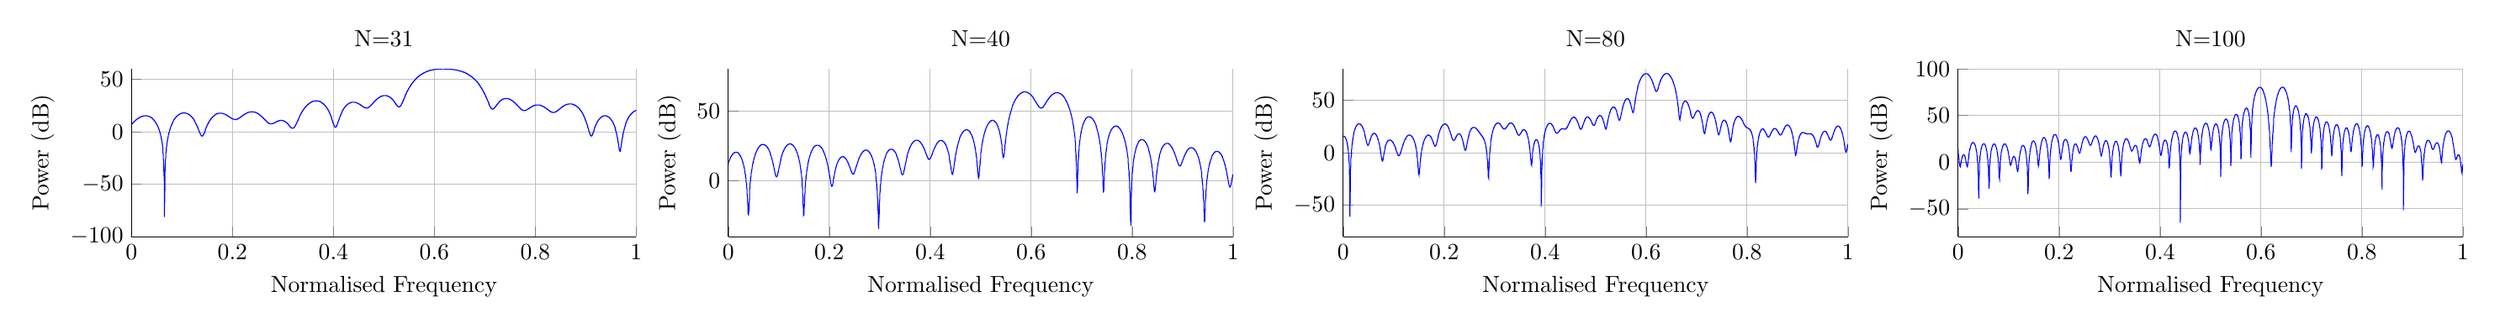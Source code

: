 % This file was created by matlab2tikz v0.4.7 (commit 889b345ce16585d39385fbd7d8990adb0a7ff4f5) running on MATLAB 8.3.
% Copyright (c) 2008--2014, Nico Schlömer <nico.schloemer@gmail.com>
% All rights reserved.
% Minimal pgfplots version: 1.3
% 
% The latest updates can be retrieved from
%   http://www.mathworks.com/matlabcentral/fileexchange/22022-matlab2tikz
% where you can also make suggestions and rate matlab2tikz.
% 
\begin{tikzpicture}

\begin{axis}[%
width=3in,
height=1in,
scale only axis,
xmin=0,
xmax=1,
xlabel={Normalised Frequency},
xmajorgrids,
ymin=-40,
ymax=80,
ylabel={Power (dB)},
ymajorgrids,
name=plot2,
title={N=40},
axis x line*=bottom,
axis y line*=left
]
\addplot [color=blue,solid,forget plot]
  table[row sep=crcr]{-1	5.479\\
-1.0	6.296\\
-0.999	7.076\\
-0.999	7.818\\
-0.998	8.523\\
-0.998	9.193\\
-0.997	9.827\\
-0.997	10.427\\
-0.996	10.995\\
-0.996	11.532\\
-0.995	12.038\\
-0.995	12.516\\
-0.994	12.966\\
-0.994	13.389\\
-0.993	13.786\\
-0.993	14.158\\
-0.992	14.505\\
-0.992	14.83\\
-0.991	15.131\\
-0.991	15.411\\
-0.99	15.669\\
-0.99	15.906\\
-0.989	16.123\\
-0.989	16.319\\
-0.988	16.496\\
-0.988	16.653\\
-0.987	16.792\\
-0.987	16.911\\
-0.986	17.012\\
-0.986	17.095\\
-0.985	17.159\\
-0.985	17.206\\
-0.984	17.234\\
-0.984	17.244\\
-0.983	17.236\\
-0.983	17.21\\
-0.982	17.166\\
-0.982	17.104\\
-0.981	17.024\\
-0.981	16.924\\
-0.98	16.806\\
-0.98	16.669\\
-0.979	16.513\\
-0.979	16.337\\
-0.979	16.141\\
-0.978	15.924\\
-0.978	15.686\\
-0.977	15.426\\
-0.977	15.144\\
-0.976	14.838\\
-0.976	14.509\\
-0.975	14.155\\
-0.975	13.775\\
-0.974	13.368\\
-0.974	12.932\\
-0.973	12.467\\
-0.973	11.97\\
-0.972	11.44\\
-0.972	10.874\\
-0.971	10.272\\
-0.971	9.629\\
-0.97	8.943\\
-0.97	8.211\\
-0.969	7.428\\
-0.969	6.592\\
-0.968	5.696\\
-0.968	4.735\\
-0.967	3.702\\
-0.967	2.59\\
-0.966	1.391\\
-0.966	0.094\\
-0.965	-1.312\\
-0.965	-2.838\\
-0.964	-4.497\\
-0.964	-6.298\\
-0.963	-8.244\\
-0.963	-10.321\\
-0.962	-12.474\\
-0.962	-14.577\\
-0.961	-16.38\\
-0.961	-17.512\\
-0.96	-17.634\\
-0.96	-16.695\\
-0.959	-14.98\\
-0.959	-12.872\\
-0.958	-10.659\\
-0.958	-8.497\\
-0.958	-6.456\\
-0.957	-4.558\\
-0.957	-2.805\\
-0.956	-1.186\\
-0.956	0.309\\
-0.955	1.692\\
-0.955	2.975\\
-0.954	4.169\\
-0.954	5.281\\
-0.953	6.32\\
-0.953	7.293\\
-0.952	8.206\\
-0.952	9.063\\
-0.951	9.87\\
-0.951	10.631\\
-0.95	11.348\\
-0.95	12.025\\
-0.949	12.664\\
-0.949	13.268\\
-0.948	13.84\\
-0.948	14.38\\
-0.947	14.892\\
-0.947	15.375\\
-0.946	15.832\\
-0.946	16.264\\
-0.945	16.672\\
-0.945	17.056\\
-0.944	17.419\\
-0.944	17.761\\
-0.943	18.081\\
-0.943	18.382\\
-0.942	18.664\\
-0.942	18.927\\
-0.941	19.172\\
-0.941	19.4\\
-0.94	19.61\\
-0.94	19.803\\
-0.939	19.98\\
-0.939	20.14\\
-0.938	20.285\\
-0.938	20.413\\
-0.938	20.527\\
-0.937	20.624\\
-0.937	20.707\\
-0.936	20.775\\
-0.936	20.828\\
-0.935	20.865\\
-0.935	20.888\\
-0.934	20.897\\
-0.934	20.89\\
-0.933	20.869\\
-0.933	20.833\\
-0.932	20.782\\
-0.932	20.716\\
-0.931	20.634\\
-0.931	20.538\\
-0.93	20.426\\
-0.93	20.298\\
-0.929	20.155\\
-0.929	19.996\\
-0.928	19.82\\
-0.928	19.627\\
-0.927	19.417\\
-0.927	19.19\\
-0.926	18.945\\
-0.926	18.681\\
-0.925	18.398\\
-0.925	18.096\\
-0.924	17.773\\
-0.924	17.429\\
-0.923	17.064\\
-0.923	16.675\\
-0.922	16.263\\
-0.922	15.825\\
-0.921	15.362\\
-0.921	14.871\\
-0.92	14.35\\
-0.92	13.799\\
-0.919	13.214\\
-0.919	12.595\\
-0.918	11.938\\
-0.918	11.24\\
-0.917	10.498\\
-0.917	9.708\\
-0.917	8.866\\
-0.916	7.966\\
-0.916	7.003\\
-0.915	5.969\\
-0.915	4.855\\
-0.914	3.651\\
-0.914	2.343\\
-0.913	0.915\\
-0.913	-0.654\\
-0.912	-2.392\\
-0.912	-4.334\\
-0.911	-6.53\\
-0.911	-9.052\\
-0.91	-12.003\\
-0.91	-15.545\\
-0.909	-19.948\\
-0.909	-25.675\\
-0.908	-33.393\\
-0.908	-41.199\\
-0.907	-37.122\\
-0.907	-28.65\\
-0.906	-22.206\\
-0.906	-17.356\\
-0.905	-13.527\\
-0.905	-10.385\\
-0.904	-7.731\\
-0.904	-5.44\\
-0.903	-3.429\\
-0.903	-1.642\\
-0.902	-0.037\\
-0.902	1.416\\
-0.901	2.741\\
-0.901	3.956\\
-0.9	5.076\\
-0.9	6.111\\
-0.899	7.071\\
-0.899	7.965\\
-0.898	8.799\\
-0.898	9.578\\
-0.897	10.307\\
-0.897	10.991\\
-0.896	11.632\\
-0.896	12.234\\
-0.896	12.799\\
-0.895	13.331\\
-0.895	13.83\\
-0.894	14.299\\
-0.894	14.739\\
-0.893	15.152\\
-0.893	15.539\\
-0.892	15.902\\
-0.892	16.24\\
-0.891	16.556\\
-0.891	16.85\\
-0.89	17.122\\
-0.89	17.375\\
-0.889	17.607\\
-0.889	17.82\\
-0.888	18.014\\
-0.888	18.189\\
-0.887	18.347\\
-0.887	18.486\\
-0.886	18.609\\
-0.886	18.714\\
-0.885	18.802\\
-0.885	18.874\\
-0.884	18.929\\
-0.884	18.967\\
-0.883	18.99\\
-0.883	18.996\\
-0.882	18.985\\
-0.882	18.959\\
-0.881	18.916\\
-0.881	18.856\\
-0.88	18.781\\
-0.88	18.689\\
-0.879	18.58\\
-0.879	18.454\\
-0.878	18.311\\
-0.878	18.151\\
-0.877	17.974\\
-0.877	17.778\\
-0.876	17.564\\
-0.876	17.332\\
-0.875	17.08\\
-0.875	16.809\\
-0.875	16.518\\
-0.874	16.207\\
-0.874	15.874\\
-0.873	15.519\\
-0.873	15.142\\
-0.872	14.741\\
-0.872	14.316\\
-0.871	13.866\\
-0.871	13.389\\
-0.87	12.886\\
-0.87	12.354\\
-0.869	11.792\\
-0.869	11.2\\
-0.868	10.575\\
-0.868	9.917\\
-0.867	9.225\\
-0.867	8.497\\
-0.866	7.732\\
-0.866	6.93\\
-0.865	6.09\\
-0.865	5.214\\
-0.864	4.303\\
-0.864	3.36\\
-0.863	2.391\\
-0.863	1.407\\
-0.862	0.42\\
-0.862	-0.55\\
-0.861	-1.474\\
-0.861	-2.32\\
-0.86	-3.045\\
-0.86	-3.605\\
-0.859	-3.958\\
-0.859	-4.073\\
-0.858	-3.939\\
-0.858	-3.564\\
-0.857	-2.978\\
-0.857	-2.22\\
-0.856	-1.336\\
-0.856	-0.367\\
-0.855	0.65\\
-0.855	1.689\\
-0.854	2.727\\
-0.854	3.752\\
-0.854	4.752\\
-0.853	5.722\\
-0.853	6.657\\
-0.852	7.556\\
-0.852	8.418\\
-0.851	9.243\\
-0.851	10.032\\
-0.85	10.785\\
-0.85	11.504\\
-0.849	12.191\\
-0.849	12.845\\
-0.848	13.469\\
-0.848	14.065\\
-0.847	14.632\\
-0.847	15.173\\
-0.846	15.688\\
-0.846	16.179\\
-0.845	16.646\\
-0.845	17.091\\
-0.844	17.513\\
-0.844	17.915\\
-0.843	18.297\\
-0.843	18.659\\
-0.842	19.003\\
-0.842	19.328\\
-0.841	19.635\\
-0.841	19.925\\
-0.84	20.198\\
-0.84	20.455\\
-0.839	20.696\\
-0.839	20.921\\
-0.838	21.131\\
-0.838	21.326\\
-0.837	21.507\\
-0.837	21.673\\
-0.836	21.824\\
-0.836	21.962\\
-0.835	22.086\\
-0.835	22.197\\
-0.834	22.294\\
-0.834	22.377\\
-0.833	22.447\\
-0.833	22.505\\
-0.833	22.549\\
-0.832	22.58\\
-0.832	22.598\\
-0.831	22.603\\
-0.831	22.596\\
-0.83	22.575\\
-0.83	22.542\\
-0.829	22.495\\
-0.829	22.435\\
-0.828	22.363\\
-0.828	22.277\\
-0.827	22.177\\
-0.827	22.064\\
-0.826	21.938\\
-0.826	21.798\\
-0.825	21.644\\
-0.825	21.475\\
-0.824	21.292\\
-0.824	21.095\\
-0.823	20.882\\
-0.823	20.654\\
-0.822	20.41\\
-0.822	20.151\\
-0.821	19.875\\
-0.821	19.581\\
-0.82	19.271\\
-0.82	18.942\\
-0.819	18.595\\
-0.819	18.228\\
-0.818	17.842\\
-0.818	17.434\\
-0.817	17.005\\
-0.817	16.554\\
-0.816	16.079\\
-0.816	15.579\\
-0.815	15.053\\
-0.815	14.5\\
-0.814	13.918\\
-0.814	13.306\\
-0.813	12.661\\
-0.813	11.982\\
-0.812	11.267\\
-0.812	10.513\\
-0.812	9.717\\
-0.811	8.877\\
-0.811	7.989\\
-0.81	7.051\\
-0.81	6.057\\
-0.809	5.005\\
-0.809	3.891\\
-0.808	2.71\\
-0.808	1.461\\
-0.807	0.142\\
-0.807	-1.246\\
-0.806	-2.694\\
-0.806	-4.188\\
-0.805	-5.695\\
-0.805	-7.166\\
-0.804	-8.518\\
-0.804	-9.64\\
-0.803	-10.406\\
-0.803	-10.706\\
-0.802	-10.495\\
-0.802	-9.813\\
-0.801	-8.766\\
-0.801	-7.483\\
-0.8	-6.076\\
-0.8	-4.626\\
-0.799	-3.189\\
-0.799	-1.795\\
-0.798	-0.462\\
-0.798	0.803\\
-0.797	1.998\\
-0.797	3.125\\
-0.796	4.185\\
-0.796	5.182\\
-0.795	6.121\\
-0.795	7.004\\
-0.794	7.837\\
-0.794	8.621\\
-0.793	9.361\\
-0.793	10.059\\
-0.792	10.717\\
-0.792	11.34\\
-0.792	11.927\\
-0.791	12.483\\
-0.791	13.007\\
-0.79	13.503\\
-0.79	13.971\\
-0.789	14.413\\
-0.789	14.831\\
-0.788	15.224\\
-0.788	15.595\\
-0.787	15.944\\
-0.787	16.272\\
-0.786	16.579\\
-0.786	16.868\\
-0.785	17.137\\
-0.785	17.389\\
-0.784	17.622\\
-0.784	17.839\\
-0.783	18.039\\
-0.783	18.222\\
-0.782	18.39\\
-0.782	18.542\\
-0.781	18.679\\
-0.781	18.802\\
-0.78	18.909\\
-0.78	19.002\\
-0.779	19.081\\
-0.779	19.146\\
-0.778	19.197\\
-0.778	19.234\\
-0.777	19.258\\
-0.777	19.268\\
-0.776	19.265\\
-0.776	19.249\\
-0.775	19.219\\
-0.775	19.176\\
-0.774	19.12\\
-0.774	19.051\\
-0.773	18.968\\
-0.773	18.873\\
-0.772	18.764\\
-0.772	18.641\\
-0.771	18.505\\
-0.771	18.356\\
-0.771	18.192\\
-0.77	18.015\\
-0.77	17.824\\
-0.769	17.619\\
-0.769	17.399\\
-0.768	17.165\\
-0.768	16.915\\
-0.767	16.651\\
-0.767	16.371\\
-0.766	16.075\\
-0.766	15.763\\
-0.765	15.435\\
-0.765	15.089\\
-0.764	14.726\\
-0.764	14.345\\
-0.763	13.945\\
-0.763	13.526\\
-0.762	13.087\\
-0.762	12.628\\
-0.761	12.147\\
-0.761	11.643\\
-0.76	11.117\\
-0.76	10.567\\
-0.759	9.991\\
-0.759	9.388\\
-0.758	8.758\\
-0.758	8.099\\
-0.757	7.408\\
-0.757	6.685\\
-0.756	5.928\\
-0.756	5.134\\
-0.755	4.302\\
-0.755	3.429\\
-0.754	2.512\\
-0.754	1.55\\
-0.753	0.539\\
-0.753	-0.523\\
-0.752	-1.638\\
-0.752	-2.808\\
-0.751	-4.034\\
-0.751	-5.315\\
-0.75	-6.647\\
-0.75	-8.02\\
-0.75	-9.42\\
-0.749	-10.82\\
-0.749	-12.178\\
-0.748	-13.436\\
-0.748	-14.519\\
-0.747	-15.339\\
-0.747	-15.819\\
-0.746	-15.914\\
-0.746	-15.627\\
-0.745	-15.011\\
-0.745	-14.146\\
-0.744	-13.118\\
-0.744	-12.001\\
-0.743	-10.851\\
-0.743	-9.706\\
-0.742	-8.59\\
-0.742	-7.52\\
-0.741	-6.502\\
-0.741	-5.54\\
-0.74	-4.635\\
-0.74	-3.786\\
-0.739	-2.992\\
-0.739	-2.25\\
-0.738	-1.558\\
-0.738	-0.913\\
-0.737	-0.312\\
-0.737	0.245\\
-0.736	0.762\\
-0.736	1.241\\
-0.735	1.683\\
-0.735	2.09\\
-0.734	2.464\\
-0.734	2.805\\
-0.733	3.116\\
-0.733	3.397\\
-0.732	3.649\\
-0.732	3.874\\
-0.731	4.071\\
-0.731	4.242\\
-0.73	4.387\\
-0.73	4.507\\
-0.729	4.603\\
-0.729	4.673\\
-0.729	4.72\\
-0.728	4.743\\
-0.728	4.742\\
-0.727	4.717\\
-0.727	4.669\\
-0.726	4.597\\
-0.726	4.502\\
-0.725	4.382\\
-0.725	4.239\\
-0.724	4.071\\
-0.724	3.879\\
-0.723	3.661\\
-0.723	3.418\\
-0.722	3.149\\
-0.722	2.853\\
-0.721	2.529\\
-0.721	2.178\\
-0.72	1.797\\
-0.72	1.386\\
-0.719	0.944\\
-0.719	0.47\\
-0.718	-0.038\\
-0.718	-0.58\\
-0.717	-1.159\\
-0.717	-1.776\\
-0.716	-2.432\\
-0.716	-3.128\\
-0.715	-3.866\\
-0.715	-4.648\\
-0.714	-5.473\\
-0.714	-6.341\\
-0.713	-7.252\\
-0.713	-8.203\\
-0.712	-9.188\\
-0.712	-10.198\\
-0.711	-11.218\\
-0.711	-12.229\\
-0.71	-13.201\\
-0.71	-14.094\\
-0.709	-14.86\\
-0.709	-15.446\\
-0.708	-15.8\\
-0.708	-15.887\\
-0.708	-15.693\\
-0.707	-15.231\\
-0.707	-14.539\\
-0.706	-13.669\\
-0.706	-12.672\\
-0.705	-11.599\\
-0.705	-10.486\\
-0.704	-9.363\\
-0.704	-8.252\\
-0.703	-7.165\\
-0.703	-6.112\\
-0.702	-5.098\\
-0.702	-4.125\\
-0.701	-3.196\\
-0.701	-2.308\\
-0.7	-1.463\\
-0.7	-0.658\\
-0.699	0.107\\
-0.699	0.835\\
-0.698	1.527\\
-0.698	2.183\\
-0.697	2.807\\
-0.697	3.399\\
-0.696	3.961\\
-0.696	4.494\\
-0.695	4.999\\
-0.695	5.477\\
-0.694	5.929\\
-0.694	6.357\\
-0.693	6.761\\
-0.693	7.141\\
-0.692	7.5\\
-0.692	7.836\\
-0.691	8.152\\
-0.691	8.447\\
-0.69	8.722\\
-0.69	8.977\\
-0.689	9.213\\
-0.689	9.431\\
-0.688	9.63\\
-0.688	9.811\\
-0.688	9.974\\
-0.687	10.119\\
-0.687	10.247\\
-0.686	10.358\\
-0.686	10.451\\
-0.685	10.528\\
-0.685	10.587\\
-0.684	10.63\\
-0.684	10.655\\
-0.683	10.664\\
-0.683	10.656\\
-0.682	10.63\\
-0.682	10.587\\
-0.681	10.527\\
-0.681	10.45\\
-0.68	10.354\\
-0.68	10.241\\
-0.679	10.109\\
-0.679	9.959\\
-0.678	9.79\\
-0.678	9.601\\
-0.677	9.392\\
-0.677	9.163\\
-0.676	8.913\\
-0.676	8.642\\
-0.675	8.348\\
-0.675	8.031\\
-0.674	7.69\\
-0.674	7.325\\
-0.673	6.934\\
-0.673	6.515\\
-0.672	6.069\\
-0.672	5.593\\
-0.671	5.086\\
-0.671	4.547\\
-0.67	3.974\\
-0.67	3.364\\
-0.669	2.717\\
-0.669	2.029\\
-0.668	1.299\\
-0.668	0.524\\
-0.667	-0.297\\
-0.667	-1.169\\
-0.667	-2.091\\
-0.666	-3.066\\
-0.666	-4.093\\
-0.665	-5.171\\
-0.665	-6.296\\
-0.664	-7.457\\
-0.664	-8.64\\
-0.663	-9.816\\
-0.663	-10.947\\
-0.662	-11.977\\
-0.662	-12.833\\
-0.661	-13.437\\
-0.661	-13.719\\
-0.66	-13.635\\
-0.66	-13.189\\
-0.659	-12.426\\
-0.659	-11.42\\
-0.658	-10.25\\
-0.658	-8.985\\
-0.657	-7.68\\
-0.657	-6.372\\
-0.656	-5.086\\
-0.656	-3.839\\
-0.655	-2.638\\
-0.655	-1.488\\
-0.654	-0.39\\
-0.654	0.656\\
-0.653	1.652\\
-0.653	2.6\\
-0.652	3.501\\
-0.652	4.359\\
-0.651	5.176\\
-0.651	5.954\\
-0.65	6.695\\
-0.65	7.401\\
-0.649	8.074\\
-0.649	8.716\\
-0.648	9.329\\
-0.648	9.914\\
-0.647	10.472\\
-0.647	11.005\\
-0.646	11.514\\
-0.646	11.999\\
-0.646	12.463\\
-0.645	12.905\\
-0.645	13.327\\
-0.644	13.73\\
-0.644	14.114\\
-0.643	14.48\\
-0.643	14.828\\
-0.642	15.159\\
-0.642	15.474\\
-0.641	15.773\\
-0.641	16.056\\
-0.64	16.325\\
-0.64	16.578\\
-0.639	16.818\\
-0.639	17.043\\
-0.638	17.255\\
-0.638	17.453\\
-0.637	17.638\\
-0.637	17.811\\
-0.636	17.97\\
-0.636	18.117\\
-0.635	18.252\\
-0.635	18.375\\
-0.634	18.486\\
-0.634	18.585\\
-0.633	18.673\\
-0.633	18.749\\
-0.632	18.813\\
-0.632	18.867\\
-0.631	18.909\\
-0.631	18.939\\
-0.63	18.959\\
-0.63	18.968\\
-0.629	18.966\\
-0.629	18.952\\
-0.628	18.928\\
-0.628	18.893\\
-0.627	18.846\\
-0.627	18.789\\
-0.626	18.721\\
-0.626	18.642\\
-0.625	18.552\\
-0.625	18.451\\
-0.625	18.338\\
-0.624	18.215\\
-0.624	18.08\\
-0.623	17.934\\
-0.623	17.776\\
-0.622	17.607\\
-0.622	17.426\\
-0.621	17.233\\
-0.621	17.028\\
-0.62	16.812\\
-0.62	16.583\\
-0.619	16.341\\
-0.619	16.087\\
-0.618	15.821\\
-0.618	15.541\\
-0.617	15.248\\
-0.617	14.942\\
-0.616	14.622\\
-0.616	14.288\\
-0.615	13.939\\
-0.615	13.577\\
-0.614	13.199\\
-0.614	12.807\\
-0.613	12.399\\
-0.613	11.975\\
-0.612	11.535\\
-0.612	11.079\\
-0.611	10.606\\
-0.611	10.116\\
-0.61	9.608\\
-0.61	9.083\\
-0.609	8.539\\
-0.609	7.978\\
-0.608	7.397\\
-0.608	6.798\\
-0.607	6.179\\
-0.607	5.542\\
-0.606	4.886\\
-0.606	4.212\\
-0.605	3.52\\
-0.605	2.811\\
-0.604	2.086\\
-0.604	1.347\\
-0.604	0.596\\
-0.603	-0.163\\
-0.603	-0.928\\
-0.602	-1.692\\
-0.602	-2.451\\
-0.601	-3.198\\
-0.601	-3.923\\
-0.6	-4.618\\
-0.6	-5.271\\
-0.599	-5.872\\
-0.599	-6.408\\
-0.598	-6.87\\
-0.598	-7.247\\
-0.597	-7.532\\
-0.597	-7.723\\
-0.596	-7.818\\
-0.596	-7.82\\
-0.595	-7.736\\
-0.595	-7.576\\
-0.594	-7.35\\
-0.594	-7.07\\
-0.593	-6.748\\
-0.593	-6.394\\
-0.592	-6.019\\
-0.592	-5.631\\
-0.591	-5.24\\
-0.591	-4.85\\
-0.59	-4.467\\
-0.59	-4.096\\
-0.589	-3.741\\
-0.589	-3.403\\
-0.588	-3.085\\
-0.588	-2.79\\
-0.587	-2.518\\
-0.587	-2.27\\
-0.586	-2.047\\
-0.586	-1.85\\
-0.585	-1.68\\
-0.585	-1.537\\
-0.584	-1.421\\
-0.584	-1.333\\
-0.583	-1.273\\
-0.583	-1.242\\
-0.583	-1.241\\
-0.582	-1.269\\
-0.582	-1.327\\
-0.581	-1.417\\
-0.581	-1.538\\
-0.58	-1.693\\
-0.58	-1.882\\
-0.579	-2.105\\
-0.579	-2.366\\
-0.578	-2.665\\
-0.578	-3.005\\
-0.577	-3.387\\
-0.577	-3.814\\
-0.576	-4.289\\
-0.576	-4.816\\
-0.575	-5.399\\
-0.575	-6.043\\
-0.574	-6.753\\
-0.574	-7.537\\
-0.573	-8.403\\
-0.573	-9.36\\
-0.572	-10.422\\
-0.572	-11.605\\
-0.571	-12.928\\
-0.571	-14.419\\
-0.57	-16.112\\
-0.57	-18.056\\
-0.569	-20.321\\
-0.569	-23.013\\
-0.568	-26.301\\
-0.568	-30.484\\
-0.567	-36.172\\
-0.567	-44.949\\
-0.566	-64.328\\
-0.566	-62.754\\
-0.565	-43.954\\
-0.565	-35.01\\
-0.564	-29.049\\
-0.564	-24.556\\
-0.563	-20.941\\
-0.563	-17.913\\
-0.562	-15.304\\
-0.562	-13.012\\
-0.562	-10.967\\
-0.561	-9.121\\
-0.561	-7.439\\
-0.56	-5.895\\
-0.56	-4.468\\
-0.559	-3.142\\
-0.559	-1.904\\
-0.558	-0.745\\
-0.558	0.344\\
-0.557	1.371\\
-0.557	2.341\\
-0.556	3.26\\
-0.556	4.132\\
-0.555	4.96\\
-0.555	5.749\\
-0.554	6.5\\
-0.554	7.217\\
-0.553	7.901\\
-0.553	8.555\\
-0.552	9.18\\
-0.552	9.778\\
-0.551	10.35\\
-0.551	10.899\\
-0.55	11.424\\
-0.55	11.927\\
-0.549	12.409\\
-0.549	12.87\\
-0.548	13.312\\
-0.548	13.736\\
-0.547	14.141\\
-0.547	14.529\\
-0.546	14.901\\
-0.546	15.256\\
-0.545	15.595\\
-0.545	15.918\\
-0.544	16.227\\
-0.544	16.521\\
-0.543	16.8\\
-0.543	17.066\\
-0.542	17.318\\
-0.542	17.557\\
-0.542	17.783\\
-0.541	17.996\\
-0.541	18.196\\
-0.54	18.383\\
-0.54	18.558\\
-0.539	18.721\\
-0.539	18.872\\
-0.538	19.012\\
-0.538	19.139\\
-0.537	19.255\\
-0.537	19.359\\
-0.536	19.451\\
-0.536	19.533\\
-0.535	19.602\\
-0.535	19.661\\
-0.534	19.708\\
-0.534	19.744\\
-0.533	19.768\\
-0.533	19.781\\
-0.532	19.783\\
-0.532	19.773\\
-0.531	19.752\\
-0.531	19.72\\
-0.53	19.675\\
-0.53	19.62\\
-0.529	19.552\\
-0.529	19.473\\
-0.528	19.381\\
-0.528	19.278\\
-0.527	19.162\\
-0.527	19.034\\
-0.526	18.893\\
-0.526	18.739\\
-0.525	18.572\\
-0.525	18.391\\
-0.524	18.197\\
-0.524	17.989\\
-0.523	17.767\\
-0.523	17.53\\
-0.522	17.278\\
-0.522	17.01\\
-0.521	16.727\\
-0.521	16.427\\
-0.521	16.11\\
-0.52	15.776\\
-0.52	15.423\\
-0.519	15.052\\
-0.519	14.66\\
-0.518	14.248\\
-0.518	13.815\\
-0.517	13.359\\
-0.517	12.879\\
-0.516	12.375\\
-0.516	11.844\\
-0.515	11.285\\
-0.515	10.697\\
-0.514	10.078\\
-0.514	9.424\\
-0.513	8.735\\
-0.513	8.007\\
-0.512	7.237\\
-0.512	6.422\\
-0.511	5.557\\
-0.511	4.638\\
-0.51	3.66\\
-0.51	2.616\\
-0.509	1.499\\
-0.509	0.3\\
-0.508	-0.99\\
-0.508	-2.386\\
-0.507	-3.9\\
-0.507	-5.55\\
-0.506	-7.356\\
-0.506	-9.341\\
-0.505	-11.528\\
-0.505	-13.935\\
-0.504	-16.556\\
-0.504	-19.32\\
-0.503	-21.996\\
-0.503	-24.07\\
-0.502	-24.818\\
-0.502	-23.897\\
-0.501	-21.755\\
-0.501	-19.109\\
-0.5	-16.426\\
-0.5	-13.903\\
-0.5	-11.599\\
-0.499	-9.513\\
-0.499	-7.625\\
-0.498	-5.914\\
-0.498	-4.355\\
-0.497	-2.93\\
-0.497	-1.622\\
-0.496	-0.416\\
-0.496	0.699\\
-0.495	1.733\\
-0.495	2.695\\
-0.494	3.591\\
-0.494	4.429\\
-0.493	5.212\\
-0.493	5.946\\
-0.492	6.635\\
-0.492	7.282\\
-0.491	7.889\\
-0.491	8.461\\
-0.49	8.998\\
-0.49	9.503\\
-0.489	9.978\\
-0.489	10.425\\
-0.488	10.844\\
-0.488	11.238\\
-0.487	11.607\\
-0.487	11.953\\
-0.486	12.276\\
-0.486	12.577\\
-0.485	12.858\\
-0.485	13.118\\
-0.484	13.358\\
-0.484	13.58\\
-0.483	13.783\\
-0.483	13.968\\
-0.482	14.135\\
-0.482	14.285\\
-0.481	14.418\\
-0.481	14.535\\
-0.48	14.635\\
-0.48	14.718\\
-0.479	14.786\\
-0.479	14.838\\
-0.479	14.874\\
-0.478	14.894\\
-0.478	14.899\\
-0.477	14.888\\
-0.477	14.862\\
-0.476	14.82\\
-0.476	14.762\\
-0.475	14.689\\
-0.475	14.6\\
-0.474	14.494\\
-0.474	14.373\\
-0.473	14.235\\
-0.473	14.081\\
-0.472	13.909\\
-0.472	13.721\\
-0.471	13.514\\
-0.471	13.29\\
-0.47	13.047\\
-0.47	12.786\\
-0.469	12.505\\
-0.469	12.204\\
-0.468	11.881\\
-0.468	11.538\\
-0.467	11.172\\
-0.467	10.783\\
-0.466	10.369\\
-0.466	9.93\\
-0.465	9.464\\
-0.465	8.969\\
-0.464	8.445\\
-0.464	7.89\\
-0.463	7.301\\
-0.463	6.676\\
-0.462	6.013\\
-0.462	5.308\\
-0.461	4.56\\
-0.461	3.763\\
-0.46	2.914\\
-0.46	2.007\\
-0.459	1.038\\
-0.459	-0.001\\
-0.458	-1.116\\
-0.458	-2.317\\
-0.458	-3.614\\
-0.457	-5.018\\
-0.457	-6.542\\
-0.456	-8.202\\
-0.456	-10.01\\
-0.455	-11.979\\
-0.455	-14.109\\
-0.454	-16.373\\
-0.454	-18.685\\
-0.453	-20.843\\
-0.453	-22.477\\
-0.452	-23.129\\
-0.452	-22.557\\
-0.451	-20.966\\
-0.451	-18.81\\
-0.45	-16.473\\
-0.45	-14.172\\
-0.449	-12.0\\
-0.449	-9.988\\
-0.448	-8.136\\
-0.448	-6.435\\
-0.447	-4.869\\
-0.447	-3.425\\
-0.446	-2.089\\
-0.446	-0.849\\
-0.445	0.305\\
-0.445	1.382\\
-0.444	2.389\\
-0.444	3.334\\
-0.443	4.221\\
-0.443	5.057\\
-0.442	5.845\\
-0.442	6.589\\
-0.441	7.292\\
-0.441	7.958\\
-0.44	8.588\\
-0.44	9.186\\
-0.439	9.753\\
-0.439	10.292\\
-0.438	10.803\\
-0.438	11.288\\
-0.438	11.749\\
-0.437	12.188\\
-0.437	12.604\\
-0.436	12.999\\
-0.436	13.374\\
-0.435	13.73\\
-0.435	14.068\\
-0.434	14.387\\
-0.434	14.69\\
-0.433	14.977\\
-0.433	15.247\\
-0.432	15.502\\
-0.432	15.742\\
-0.431	15.968\\
-0.431	16.18\\
-0.43	16.378\\
-0.43	16.563\\
-0.429	16.735\\
-0.429	16.894\\
-0.428	17.041\\
-0.428	17.175\\
-0.427	17.298\\
-0.427	17.409\\
-0.426	17.509\\
-0.426	17.597\\
-0.425	17.675\\
-0.425	17.741\\
-0.424	17.797\\
-0.424	17.843\\
-0.423	17.877\\
-0.423	17.902\\
-0.422	17.917\\
-0.422	17.921\\
-0.421	17.915\\
-0.421	17.9\\
-0.42	17.875\\
-0.42	17.84\\
-0.419	17.796\\
-0.419	17.742\\
-0.418	17.678\\
-0.418	17.605\\
-0.417	17.523\\
-0.417	17.432\\
-0.417	17.331\\
-0.416	17.221\\
-0.416	17.102\\
-0.415	16.974\\
-0.415	16.837\\
-0.414	16.69\\
-0.414	16.535\\
-0.413	16.37\\
-0.413	16.197\\
-0.412	16.014\\
-0.412	15.823\\
-0.411	15.623\\
-0.411	15.413\\
-0.41	15.195\\
-0.41	14.968\\
-0.409	14.733\\
-0.409	14.488\\
-0.408	14.234\\
-0.408	13.972\\
-0.407	13.701\\
-0.407	13.422\\
-0.406	13.134\\
-0.406	12.837\\
-0.405	12.531\\
-0.405	12.218\\
-0.404	11.895\\
-0.404	11.565\\
-0.403	11.226\\
-0.403	10.88\\
-0.402	10.525\\
-0.402	10.163\\
-0.401	9.793\\
-0.401	9.415\\
-0.4	9.03\\
-0.4	8.639\\
-0.399	8.24\\
-0.399	7.835\\
-0.398	7.424\\
-0.398	7.007\\
-0.397	6.584\\
-0.397	6.157\\
-0.396	5.724\\
-0.396	5.288\\
-0.396	4.848\\
-0.395	4.404\\
-0.395	3.958\\
-0.394	3.51\\
-0.394	3.06\\
-0.393	2.609\\
-0.393	2.158\\
-0.392	1.707\\
-0.392	1.258\\
-0.391	0.81\\
-0.391	0.364\\
-0.39	-0.078\\
-0.39	-0.518\\
-0.389	-0.953\\
-0.389	-1.384\\
-0.388	-1.811\\
-0.388	-2.232\\
-0.387	-2.648\\
-0.387	-3.059\\
-0.386	-3.464\\
-0.386	-3.865\\
-0.385	-4.26\\
-0.385	-4.651\\
-0.384	-5.039\\
-0.384	-5.423\\
-0.383	-5.805\\
-0.383	-6.185\\
-0.382	-6.565\\
-0.382	-6.945\\
-0.381	-7.328\\
-0.381	-7.713\\
-0.38	-8.103\\
-0.38	-8.499\\
-0.379	-8.901\\
-0.379	-9.313\\
-0.378	-9.734\\
-0.378	-10.166\\
-0.377	-10.611\\
-0.377	-11.069\\
-0.376	-11.541\\
-0.376	-12.027\\
-0.375	-12.528\\
-0.375	-13.043\\
-0.375	-13.571\\
-0.374	-14.11\\
-0.374	-14.657\\
-0.373	-15.208\\
-0.373	-15.756\\
-0.372	-16.295\\
-0.372	-16.813\\
-0.371	-17.298\\
-0.371	-17.735\\
-0.37	-18.106\\
-0.37	-18.393\\
-0.369	-18.579\\
-0.369	-18.645\\
-0.368	-18.58\\
-0.368	-18.377\\
-0.367	-18.035\\
-0.367	-17.561\\
-0.366	-16.969\\
-0.366	-16.273\\
-0.365	-15.494\\
-0.365	-14.65\\
-0.364	-13.758\\
-0.364	-12.835\\
-0.363	-11.894\\
-0.363	-10.946\\
-0.362	-9.999\\
-0.362	-9.061\\
-0.361	-8.135\\
-0.361	-7.226\\
-0.36	-6.337\\
-0.36	-5.469\\
-0.359	-4.624\\
-0.359	-3.801\\
-0.358	-3.002\\
-0.358	-2.227\\
-0.357	-1.475\\
-0.357	-0.746\\
-0.356	-0.04\\
-0.356	0.645\\
-0.355	1.307\\
-0.355	1.949\\
-0.354	2.57\\
-0.354	3.171\\
-0.354	3.753\\
-0.353	4.316\\
-0.353	4.861\\
-0.352	5.388\\
-0.352	5.897\\
-0.351	6.39\\
-0.351	6.866\\
-0.35	7.327\\
-0.35	7.771\\
-0.349	8.201\\
-0.349	8.616\\
-0.348	9.016\\
-0.348	9.402\\
-0.347	9.775\\
-0.347	10.134\\
-0.346	10.48\\
-0.346	10.812\\
-0.345	11.133\\
-0.345	11.44\\
-0.344	11.736\\
-0.344	12.019\\
-0.343	12.291\\
-0.343	12.551\\
-0.342	12.799\\
-0.342	13.036\\
-0.341	13.262\\
-0.341	13.477\\
-0.34	13.682\\
-0.34	13.875\\
-0.339	14.058\\
-0.339	14.23\\
-0.338	14.392\\
-0.338	14.544\\
-0.337	14.685\\
-0.337	14.817\\
-0.336	14.938\\
-0.336	15.049\\
-0.335	15.151\\
-0.335	15.242\\
-0.334	15.324\\
-0.334	15.395\\
-0.333	15.457\\
-0.333	15.509\\
-0.333	15.552\\
-0.332	15.585\\
-0.332	15.608\\
-0.331	15.621\\
-0.331	15.624\\
-0.33	15.618\\
-0.33	15.602\\
-0.329	15.576\\
-0.329	15.54\\
-0.328	15.495\\
-0.328	15.439\\
-0.327	15.374\\
-0.327	15.298\\
-0.326	15.212\\
-0.326	15.116\\
-0.325	15.01\\
-0.325	14.893\\
-0.324	14.766\\
-0.324	14.628\\
-0.323	14.479\\
-0.323	14.32\\
-0.322	14.149\\
-0.322	13.967\\
-0.321	13.774\\
-0.321	13.57\\
-0.32	13.353\\
-0.32	13.125\\
-0.319	12.884\\
-0.319	12.632\\
-0.318	12.366\\
-0.318	12.088\\
-0.317	11.796\\
-0.317	11.491\\
-0.316	11.172\\
-0.316	10.839\\
-0.315	10.491\\
-0.315	10.129\\
-0.314	9.751\\
-0.314	9.357\\
-0.313	8.948\\
-0.313	8.521\\
-0.312	8.077\\
-0.312	7.616\\
-0.312	7.136\\
-0.311	6.637\\
-0.311	6.118\\
-0.31	5.579\\
-0.31	5.019\\
-0.309	4.436\\
-0.309	3.832\\
-0.308	3.203\\
-0.308	2.55\\
-0.307	1.872\\
-0.307	1.168\\
-0.306	0.437\\
-0.306	-0.322\\
-0.305	-1.109\\
-0.305	-1.926\\
-0.304	-2.771\\
-0.304	-3.646\\
-0.303	-4.549\\
-0.303	-5.479\\
-0.302	-6.433\\
-0.302	-7.409\\
-0.301	-8.4\\
-0.301	-9.399\\
-0.3	-10.395\\
-0.3	-11.373\\
-0.299	-12.314\\
-0.299	-13.196\\
-0.298	-13.993\\
-0.298	-14.677\\
-0.297	-15.219\\
-0.297	-15.596\\
-0.296	-15.795\\
-0.296	-15.812\\
-0.295	-15.655\\
-0.295	-15.343\\
-0.294	-14.902\\
-0.294	-14.361\\
-0.293	-13.747\\
-0.293	-13.086\\
-0.292	-12.398\\
-0.292	-11.7\\
-0.292	-11.006\\
-0.291	-10.324\\
-0.291	-9.663\\
-0.29	-9.026\\
-0.29	-8.417\\
-0.289	-7.839\\
-0.289	-7.292\\
-0.288	-6.776\\
-0.288	-6.293\\
-0.287	-5.842\\
-0.287	-5.422\\
-0.286	-5.033\\
-0.286	-4.674\\
-0.285	-4.345\\
-0.285	-4.046\\
-0.284	-3.775\\
-0.284	-3.531\\
-0.283	-3.316\\
-0.283	-3.127\\
-0.282	-2.965\\
-0.282	-2.83\\
-0.281	-2.72\\
-0.281	-2.635\\
-0.28	-2.576\\
-0.28	-2.542\\
-0.279	-2.534\\
-0.279	-2.55\\
-0.278	-2.591\\
-0.278	-2.658\\
-0.277	-2.75\\
-0.277	-2.867\\
-0.276	-3.011\\
-0.276	-3.18\\
-0.275	-3.375\\
-0.275	-3.598\\
-0.274	-3.848\\
-0.274	-4.126\\
-0.273	-4.432\\
-0.273	-4.768\\
-0.272	-5.134\\
-0.272	-5.531\\
-0.271	-5.959\\
-0.271	-6.42\\
-0.271	-6.915\\
-0.27	-7.443\\
-0.27	-8.007\\
-0.269	-8.605\\
-0.269	-9.24\\
-0.268	-9.91\\
-0.268	-10.614\\
-0.267	-11.352\\
-0.267	-12.119\\
-0.266	-12.911\\
-0.266	-13.721\\
-0.265	-14.537\\
-0.265	-15.346\\
-0.264	-16.126\\
-0.264	-16.853\\
-0.263	-17.497\\
-0.263	-18.021\\
-0.262	-18.392\\
-0.262	-18.579\\
-0.261	-18.56\\
-0.261	-18.33\\
-0.26	-17.899\\
-0.26	-17.29\\
-0.259	-16.535\\
-0.259	-15.671\\
-0.258	-14.729\\
-0.258	-13.741\\
-0.257	-12.729\\
-0.257	-11.713\\
-0.256	-10.705\\
-0.256	-9.715\\
-0.255	-8.751\\
-0.255	-7.816\\
-0.254	-6.913\\
-0.254	-6.043\\
-0.253	-5.206\\
-0.253	-4.404\\
-0.252	-3.634\\
-0.252	-2.897\\
-0.251	-2.191\\
-0.251	-1.516\\
-0.25	-0.87\\
-0.25	-0.253\\
-0.25	0.337\\
-0.249	0.901\\
-0.249	1.439\\
-0.248	1.952\\
-0.248	2.442\\
-0.247	2.909\\
-0.247	3.354\\
-0.246	3.777\\
-0.246	4.179\\
-0.245	4.562\\
-0.245	4.924\\
-0.244	5.268\\
-0.244	5.593\\
-0.243	5.9\\
-0.243	6.189\\
-0.242	6.461\\
-0.242	6.716\\
-0.241	6.954\\
-0.241	7.176\\
-0.24	7.382\\
-0.24	7.571\\
-0.239	7.745\\
-0.239	7.904\\
-0.238	8.047\\
-0.238	8.175\\
-0.237	8.288\\
-0.237	8.386\\
-0.236	8.469\\
-0.236	8.537\\
-0.235	8.59\\
-0.235	8.629\\
-0.234	8.652\\
-0.234	8.66\\
-0.233	8.654\\
-0.233	8.632\\
-0.232	8.595\\
-0.232	8.543\\
-0.231	8.475\\
-0.231	8.391\\
-0.23	8.292\\
-0.23	8.176\\
-0.229	8.044\\
-0.229	7.895\\
-0.229	7.729\\
-0.228	7.545\\
-0.228	7.343\\
-0.227	7.122\\
-0.227	6.883\\
-0.226	6.624\\
-0.226	6.344\\
-0.225	6.044\\
-0.225	5.721\\
-0.224	5.376\\
-0.224	5.007\\
-0.223	4.614\\
-0.223	4.194\\
-0.222	3.746\\
-0.222	3.27\\
-0.221	2.763\\
-0.221	2.224\\
-0.22	1.65\\
-0.22	1.039\\
-0.219	0.388\\
-0.219	-0.306\\
-0.218	-1.047\\
-0.218	-1.838\\
-0.217	-2.684\\
-0.217	-3.591\\
-0.216	-4.565\\
-0.216	-5.614\\
-0.215	-6.747\\
-0.215	-7.973\\
-0.214	-9.307\\
-0.214	-10.763\\
-0.213	-12.359\\
-0.213	-14.117\\
-0.212	-16.061\\
-0.212	-18.218\\
-0.211	-20.609\\
-0.211	-23.234\\
-0.21	-26.025\\
-0.21	-28.741\\
-0.209	-30.821\\
-0.209	-31.461\\
-0.208	-30.315\\
-0.208	-27.926\\
-0.208	-25.079\\
-0.207	-22.242\\
-0.207	-19.598\\
-0.206	-17.193\\
-0.206	-15.017\\
-0.205	-13.047\\
-0.205	-11.256\\
-0.204	-9.622\\
-0.204	-8.122\\
-0.203	-6.74\\
-0.203	-5.462\\
-0.202	-4.274\\
-0.202	-3.166\\
-0.201	-2.131\\
-0.201	-1.161\\
-0.2	-0.25\\
-0.2	0.608\\
-0.199	1.417\\
-0.199	2.181\\
-0.198	2.904\\
-0.198	3.589\\
-0.197	4.238\\
-0.197	4.854\\
-0.196	5.438\\
-0.196	5.994\\
-0.195	6.522\\
-0.195	7.024\\
-0.194	7.501\\
-0.194	7.955\\
-0.193	8.387\\
-0.193	8.798\\
-0.192	9.189\\
-0.192	9.56\\
-0.191	9.912\\
-0.191	10.247\\
-0.19	10.564\\
-0.19	10.865\\
-0.189	11.15\\
-0.189	11.419\\
-0.188	11.673\\
-0.188	11.913\\
-0.188	12.139\\
-0.187	12.351\\
-0.187	12.549\\
-0.186	12.735\\
-0.186	12.908\\
-0.185	13.068\\
-0.185	13.216\\
-0.184	13.353\\
-0.184	13.478\\
-0.183	13.591\\
-0.183	13.694\\
-0.182	13.785\\
-0.182	13.866\\
-0.181	13.937\\
-0.181	13.997\\
-0.18	14.047\\
-0.18	14.087\\
-0.179	14.117\\
-0.179	14.137\\
-0.178	14.149\\
-0.178	14.15\\
-0.177	14.143\\
-0.177	14.127\\
-0.176	14.102\\
-0.176	14.068\\
-0.175	14.026\\
-0.175	13.975\\
-0.174	13.916\\
-0.174	13.849\\
-0.173	13.774\\
-0.173	13.691\\
-0.172	13.601\\
-0.172	13.504\\
-0.171	13.399\\
-0.171	13.288\\
-0.17	13.169\\
-0.17	13.044\\
-0.169	12.913\\
-0.169	12.776\\
-0.168	12.633\\
-0.168	12.484\\
-0.167	12.33\\
-0.167	12.171\\
-0.167	12.008\\
-0.166	11.84\\
-0.166	11.668\\
-0.165	11.493\\
-0.165	11.315\\
-0.164	11.134\\
-0.164	10.95\\
-0.163	10.765\\
-0.163	10.578\\
-0.162	10.391\\
-0.162	10.202\\
-0.161	10.014\\
-0.161	9.827\\
-0.16	9.641\\
-0.16	9.456\\
-0.159	9.273\\
-0.159	9.093\\
-0.158	8.916\\
-0.158	8.743\\
-0.157	8.574\\
-0.157	8.41\\
-0.156	8.25\\
-0.156	8.096\\
-0.155	7.948\\
-0.155	7.806\\
-0.154	7.669\\
-0.154	7.54\\
-0.153	7.417\\
-0.153	7.3\\
-0.152	7.19\\
-0.152	7.087\\
-0.151	6.989\\
-0.151	6.899\\
-0.15	6.814\\
-0.15	6.734\\
-0.149	6.66\\
-0.149	6.591\\
-0.148	6.526\\
-0.148	6.465\\
-0.147	6.407\\
-0.147	6.352\\
-0.146	6.298\\
-0.146	6.247\\
-0.146	6.196\\
-0.145	6.144\\
-0.145	6.093\\
-0.144	6.04\\
-0.144	5.985\\
-0.143	5.928\\
-0.143	5.867\\
-0.142	5.802\\
-0.142	5.733\\
-0.141	5.658\\
-0.141	5.577\\
-0.14	5.49\\
-0.14	5.396\\
-0.139	5.294\\
-0.139	5.183\\
-0.138	5.064\\
-0.138	4.936\\
-0.137	4.797\\
-0.137	4.648\\
-0.136	4.488\\
-0.136	4.316\\
-0.135	4.133\\
-0.135	3.937\\
-0.134	3.728\\
-0.134	3.506\\
-0.133	3.27\\
-0.133	3.02\\
-0.132	2.756\\
-0.132	2.477\\
-0.131	2.184\\
-0.131	1.875\\
-0.13	1.552\\
-0.13	1.213\\
-0.129	0.86\\
-0.129	0.493\\
-0.128	0.111\\
-0.128	-0.283\\
-0.127	-0.689\\
-0.127	-1.106\\
-0.126	-1.531\\
-0.126	-1.962\\
-0.125	-2.396\\
-0.125	-2.828\\
-0.125	-3.256\\
-0.124	-3.673\\
-0.124	-4.072\\
-0.123	-4.448\\
-0.123	-4.791\\
-0.122	-5.093\\
-0.122	-5.347\\
-0.121	-5.542\\
-0.121	-5.671\\
-0.12	-5.727\\
-0.12	-5.706\\
-0.119	-5.604\\
-0.119	-5.422\\
-0.118	-5.161\\
-0.118	-4.827\\
-0.117	-4.424\\
-0.117	-3.962\\
-0.116	-3.449\\
-0.116	-2.893\\
-0.115	-2.304\\
-0.115	-1.688\\
-0.114	-1.055\\
-0.114	-0.409\\
-0.113	0.243\\
-0.113	0.896\\
-0.112	1.547\\
-0.112	2.192\\
-0.111	2.829\\
-0.111	3.455\\
-0.11	4.07\\
-0.11	4.67\\
-0.109	5.257\\
-0.109	5.829\\
-0.108	6.385\\
-0.108	6.925\\
-0.107	7.449\\
-0.107	7.957\\
-0.106	8.448\\
-0.106	8.924\\
-0.105	9.384\\
-0.105	9.828\\
-0.104	10.256\\
-0.104	10.669\\
-0.104	11.066\\
-0.103	11.449\\
-0.103	11.817\\
-0.102	12.17\\
-0.102	12.508\\
-0.101	12.833\\
-0.101	13.144\\
-0.1	13.441\\
-0.1	13.724\\
-0.099	13.994\\
-0.099	14.251\\
-0.098	14.495\\
-0.098	14.726\\
-0.097	14.944\\
-0.097	15.149\\
-0.096	15.343\\
-0.096	15.523\\
-0.095	15.692\\
-0.095	15.849\\
-0.094	15.993\\
-0.094	16.126\\
-0.093	16.246\\
-0.093	16.355\\
-0.092	16.452\\
-0.092	16.538\\
-0.091	16.611\\
-0.091	16.673\\
-0.09	16.724\\
-0.09	16.762\\
-0.089	16.789\\
-0.089	16.805\\
-0.088	16.809\\
-0.088	16.801\\
-0.087	16.781\\
-0.087	16.75\\
-0.086	16.706\\
-0.086	16.651\\
-0.085	16.584\\
-0.085	16.506\\
-0.084	16.415\\
-0.084	16.312\\
-0.083	16.196\\
-0.083	16.069\\
-0.083	15.929\\
-0.082	15.777\\
-0.082	15.612\\
-0.081	15.434\\
-0.081	15.244\\
-0.08	15.041\\
-0.08	14.826\\
-0.079	14.597\\
-0.079	14.356\\
-0.078	14.102\\
-0.078	13.835\\
-0.077	13.555\\
-0.077	13.262\\
-0.076	12.957\\
-0.076	12.64\\
-0.075	12.311\\
-0.075	11.97\\
-0.074	11.619\\
-0.074	11.257\\
-0.073	10.886\\
-0.073	10.507\\
-0.072	10.12\\
-0.072	9.728\\
-0.071	9.332\\
-0.071	8.935\\
-0.07	8.539\\
-0.07	8.146\\
-0.069	7.761\\
-0.069	7.387\\
-0.068	7.028\\
-0.068	6.689\\
-0.067	6.375\\
-0.067	6.09\\
-0.066	5.84\\
-0.066	5.63\\
-0.065	5.464\\
-0.065	5.346\\
-0.064	5.28\\
-0.064	5.268\\
-0.063	5.31\\
-0.063	5.407\\
-0.062	5.558\\
-0.062	5.759\\
-0.062	6.008\\
-0.061	6.3\\
-0.061	6.63\\
-0.06	6.994\\
-0.06	7.386\\
-0.059	7.802\\
-0.059	8.236\\
-0.058	8.684\\
-0.058	9.143\\
-0.057	9.607\\
-0.057	10.075\\
-0.056	10.543\\
-0.056	11.009\\
-0.055	11.471\\
-0.055	11.926\\
-0.054	12.375\\
-0.054	12.814\\
-0.053	13.244\\
-0.053	13.663\\
-0.052	14.071\\
-0.052	14.468\\
-0.051	14.852\\
-0.051	15.224\\
-0.05	15.583\\
-0.05	15.93\\
-0.049	16.263\\
-0.049	16.584\\
-0.048	16.891\\
-0.048	17.186\\
-0.047	17.467\\
-0.047	17.736\\
-0.046	17.991\\
-0.046	18.234\\
-0.045	18.464\\
-0.045	18.681\\
-0.044	18.886\\
-0.044	19.078\\
-0.043	19.257\\
-0.043	19.424\\
-0.042	19.579\\
-0.042	19.721\\
-0.042	19.851\\
-0.041	19.969\\
-0.041	20.074\\
-0.04	20.168\\
-0.04	20.249\\
-0.039	20.318\\
-0.039	20.374\\
-0.038	20.419\\
-0.038	20.451\\
-0.037	20.471\\
-0.037	20.479\\
-0.036	20.475\\
-0.036	20.458\\
-0.035	20.428\\
-0.035	20.386\\
-0.034	20.332\\
-0.034	20.264\\
-0.033	20.184\\
-0.033	20.091\\
-0.032	19.984\\
-0.032	19.864\\
-0.031	19.731\\
-0.031	19.584\\
-0.03	19.423\\
-0.03	19.247\\
-0.029	19.057\\
-0.029	18.853\\
-0.028	18.633\\
-0.028	18.398\\
-0.027	18.147\\
-0.027	17.88\\
-0.026	17.597\\
-0.026	17.297\\
-0.025	16.979\\
-0.025	16.644\\
-0.024	16.291\\
-0.024	15.919\\
-0.023	15.528\\
-0.023	15.117\\
-0.022	14.686\\
-0.022	14.234\\
-0.021	13.761\\
-0.021	13.266\\
-0.021	12.749\\
-0.02	12.209\\
-0.02	11.646\\
-0.019	11.06\\
-0.019	10.451\\
-0.018	9.82\\
-0.018	9.166\\
-0.017	8.492\\
-0.017	7.798\\
-0.016	7.088\\
-0.016	6.365\\
-0.015	5.635\\
-0.015	4.903\\
-0.014	4.179\\
-0.014	3.473\\
-0.013	2.799\\
-0.013	2.172\\
-0.012	1.61\\
-0.012	1.132\\
-0.011	0.757\\
-0.011	0.5\\
-0.01	0.375\\
-0.01	0.388\\
-0.009	0.538\\
-0.009	0.819\\
-0.008	1.216\\
-0.008	1.715\\
-0.007	2.296\\
-0.007	2.939\\
-0.006	3.629\\
-0.006	4.348\\
-0.005	5.085\\
-0.005	5.827\\
-0.004	6.568\\
-0.004	7.3\\
-0.003	8.019\\
-0.003	8.721\\
-0.002	9.403\\
-0.002	10.064\\
-0.001	10.702\\
-0.001	11.317\\
-0.0	11.909\\
0	12.477\\
0.0	13.022\\
0.001	13.543\\
0.001	14.042\\
0.002	14.518\\
0.002	14.973\\
0.003	15.406\\
0.003	15.819\\
0.004	16.211\\
0.004	16.583\\
0.005	16.936\\
0.005	17.269\\
0.006	17.584\\
0.006	17.881\\
0.007	18.16\\
0.007	18.421\\
0.008	18.666\\
0.008	18.893\\
0.009	19.104\\
0.009	19.299\\
0.01	19.477\\
0.01	19.639\\
0.011	19.786\\
0.011	19.917\\
0.012	20.033\\
0.012	20.133\\
0.013	20.217\\
0.013	20.287\\
0.014	20.341\\
0.014	20.38\\
0.015	20.404\\
0.015	20.412\\
0.016	20.405\\
0.016	20.383\\
0.017	20.345\\
0.017	20.291\\
0.018	20.222\\
0.018	20.136\\
0.019	20.034\\
0.019	19.915\\
0.02	19.779\\
0.02	19.627\\
0.021	19.456\\
0.021	19.267\\
0.021	19.06\\
0.022	18.834\\
0.022	18.588\\
0.023	18.321\\
0.023	18.034\\
0.024	17.725\\
0.024	17.393\\
0.025	17.037\\
0.025	16.657\\
0.026	16.25\\
0.026	15.816\\
0.027	15.353\\
0.027	14.86\\
0.028	14.334\\
0.028	13.773\\
0.029	13.176\\
0.029	12.538\\
0.03	11.857\\
0.03	11.13\\
0.031	10.352\\
0.031	9.518\\
0.032	8.622\\
0.032	7.658\\
0.033	6.618\\
0.033	5.492\\
0.034	4.269\\
0.034	2.933\\
0.035	1.468\\
0.035	-0.148\\
0.036	-1.945\\
0.036	-3.958\\
0.037	-6.233\\
0.037	-8.828\\
0.038	-11.81\\
0.038	-15.232\\
0.039	-19.039\\
0.039	-22.731\\
0.04	-24.794\\
0.04	-23.632\\
0.041	-20.168\\
0.041	-16.214\\
0.042	-12.555\\
0.042	-9.339\\
0.042	-6.531\\
0.043	-4.065\\
0.043	-1.879\\
0.044	0.077\\
0.044	1.842\\
0.045	3.446\\
0.045	4.915\\
0.046	6.266\\
0.046	7.516\\
0.047	8.676\\
0.047	9.757\\
0.048	10.768\\
0.048	11.715\\
0.049	12.605\\
0.049	13.444\\
0.05	14.234\\
0.05	14.981\\
0.051	15.687\\
0.051	16.356\\
0.052	16.99\\
0.052	17.591\\
0.053	18.162\\
0.053	18.703\\
0.054	19.218\\
0.054	19.706\\
0.055	20.17\\
0.055	20.611\\
0.056	21.029\\
0.056	21.426\\
0.057	21.802\\
0.057	22.159\\
0.058	22.497\\
0.058	22.816\\
0.059	23.118\\
0.059	23.402\\
0.06	23.67\\
0.06	23.922\\
0.061	24.157\\
0.061	24.377\\
0.062	24.582\\
0.062	24.772\\
0.062	24.948\\
0.063	25.109\\
0.063	25.256\\
0.064	25.39\\
0.064	25.509\\
0.065	25.615\\
0.065	25.708\\
0.066	25.787\\
0.066	25.853\\
0.067	25.906\\
0.067	25.946\\
0.068	25.973\\
0.068	25.987\\
0.069	25.987\\
0.069	25.975\\
0.07	25.95\\
0.07	25.912\\
0.071	25.86\\
0.071	25.796\\
0.072	25.718\\
0.072	25.626\\
0.073	25.522\\
0.073	25.403\\
0.074	25.27\\
0.074	25.124\\
0.075	24.963\\
0.075	24.787\\
0.076	24.597\\
0.076	24.391\\
0.077	24.171\\
0.077	23.934\\
0.078	23.681\\
0.078	23.412\\
0.079	23.126\\
0.079	22.822\\
0.08	22.501\\
0.08	22.161\\
0.081	21.802\\
0.081	21.424\\
0.082	21.025\\
0.082	20.606\\
0.083	20.164\\
0.083	19.701\\
0.083	19.214\\
0.084	18.702\\
0.084	18.166\\
0.085	17.604\\
0.085	17.015\\
0.086	16.399\\
0.086	15.754\\
0.087	15.08\\
0.087	14.376\\
0.088	13.642\\
0.088	12.878\\
0.089	12.086\\
0.089	11.265\\
0.09	10.419\\
0.09	9.553\\
0.091	8.671\\
0.091	7.784\\
0.092	6.903\\
0.092	6.045\\
0.093	5.231\\
0.093	4.486\\
0.094	3.84\\
0.094	3.325\\
0.095	2.969\\
0.095	2.795\\
0.096	2.816\\
0.096	3.03\\
0.097	3.424\\
0.097	3.972\\
0.098	4.646\\
0.098	5.414\\
0.099	6.247\\
0.099	7.12\\
0.1	8.012\\
0.1	8.909\\
0.101	9.799\\
0.101	10.672\\
0.102	11.523\\
0.102	12.349\\
0.103	13.147\\
0.103	13.915\\
0.104	14.654\\
0.104	15.362\\
0.104	16.041\\
0.105	16.69\\
0.105	17.311\\
0.106	17.905\\
0.106	18.471\\
0.107	19.012\\
0.107	19.528\\
0.108	20.02\\
0.108	20.488\\
0.109	20.934\\
0.109	21.359\\
0.11	21.762\\
0.11	22.145\\
0.111	22.508\\
0.111	22.853\\
0.112	23.179\\
0.112	23.486\\
0.113	23.777\\
0.113	24.05\\
0.114	24.307\\
0.114	24.547\\
0.115	24.771\\
0.115	24.98\\
0.116	25.174\\
0.116	25.352\\
0.117	25.516\\
0.117	25.665\\
0.118	25.799\\
0.118	25.92\\
0.119	26.026\\
0.119	26.119\\
0.12	26.198\\
0.12	26.263\\
0.121	26.314\\
0.121	26.352\\
0.122	26.376\\
0.122	26.386\\
0.123	26.383\\
0.123	26.367\\
0.124	26.337\\
0.124	26.293\\
0.125	26.235\\
0.125	26.164\\
0.125	26.079\\
0.126	25.979\\
0.126	25.865\\
0.127	25.737\\
0.127	25.594\\
0.128	25.436\\
0.128	25.262\\
0.129	25.074\\
0.129	24.869\\
0.13	24.648\\
0.13	24.41\\
0.131	24.155\\
0.131	23.882\\
0.132	23.592\\
0.132	23.282\\
0.133	22.953\\
0.133	22.603\\
0.134	22.233\\
0.134	21.841\\
0.135	21.425\\
0.135	20.986\\
0.136	20.521\\
0.136	20.03\\
0.137	19.51\\
0.137	18.961\\
0.138	18.379\\
0.138	17.764\\
0.139	17.113\\
0.139	16.422\\
0.14	15.69\\
0.14	14.911\\
0.141	14.082\\
0.141	13.199\\
0.142	12.255\\
0.142	11.243\\
0.143	10.156\\
0.143	8.984\\
0.144	7.716\\
0.144	6.337\\
0.145	4.828\\
0.145	3.168\\
0.146	1.327\\
0.146	-0.733\\
0.146	-3.064\\
0.147	-5.731\\
0.147	-8.826\\
0.148	-12.454\\
0.148	-16.687\\
0.149	-21.276\\
0.149	-24.7\\
0.15	-24.146\\
0.15	-20.198\\
0.151	-15.645\\
0.151	-11.574\\
0.152	-8.102\\
0.152	-5.137\\
0.153	-2.576\\
0.153	-0.333\\
0.154	1.653\\
0.154	3.431\\
0.155	5.035\\
0.155	6.494\\
0.156	7.828\\
0.156	9.055\\
0.157	10.189\\
0.157	11.24\\
0.158	12.218\\
0.158	13.13\\
0.159	13.983\\
0.159	14.783\\
0.16	15.533\\
0.16	16.239\\
0.161	16.903\\
0.161	17.529\\
0.162	18.119\\
0.162	18.675\\
0.163	19.201\\
0.163	19.696\\
0.164	20.164\\
0.164	20.606\\
0.165	21.023\\
0.165	21.416\\
0.166	21.786\\
0.166	22.134\\
0.167	22.462\\
0.167	22.769\\
0.167	23.057\\
0.168	23.327\\
0.168	23.578\\
0.169	23.812\\
0.169	24.029\\
0.17	24.229\\
0.17	24.413\\
0.171	24.581\\
0.171	24.733\\
0.172	24.871\\
0.172	24.993\\
0.173	25.101\\
0.173	25.194\\
0.174	25.273\\
0.174	25.338\\
0.175	25.389\\
0.175	25.426\\
0.176	25.45\\
0.176	25.46\\
0.177	25.456\\
0.177	25.439\\
0.178	25.408\\
0.178	25.363\\
0.179	25.305\\
0.179	25.234\\
0.18	25.149\\
0.18	25.05\\
0.181	24.938\\
0.181	24.811\\
0.182	24.671\\
0.182	24.517\\
0.183	24.348\\
0.183	24.164\\
0.184	23.966\\
0.184	23.753\\
0.185	23.525\\
0.185	23.281\\
0.186	23.021\\
0.186	22.745\\
0.187	22.452\\
0.187	22.143\\
0.188	21.816\\
0.188	21.471\\
0.188	21.107\\
0.189	20.724\\
0.189	20.322\\
0.19	19.899\\
0.19	19.455\\
0.191	18.989\\
0.191	18.501\\
0.192	17.988\\
0.192	17.451\\
0.193	16.888\\
0.193	16.298\\
0.194	15.68\\
0.194	15.032\\
0.195	14.353\\
0.195	13.642\\
0.196	12.897\\
0.196	12.116\\
0.197	11.299\\
0.197	10.443\\
0.198	9.547\\
0.198	8.61\\
0.199	7.632\\
0.199	6.613\\
0.2	5.555\\
0.2	4.462\\
0.201	3.34\\
0.201	2.201\\
0.202	1.06\\
0.202	-0.057\\
0.203	-1.118\\
0.203	-2.08\\
0.204	-2.893\\
0.204	-3.505\\
0.205	-3.871\\
0.205	-3.961\\
0.206	-3.775\\
0.206	-3.337\\
0.207	-2.689\\
0.207	-1.884\\
0.208	-0.973\\
0.208	0.0\\
0.208	1.001\\
0.209	2.003\\
0.209	2.989\\
0.21	3.948\\
0.21	4.872\\
0.211	5.757\\
0.211	6.601\\
0.212	7.402\\
0.212	8.163\\
0.213	8.882\\
0.213	9.561\\
0.214	10.203\\
0.214	10.808\\
0.215	11.377\\
0.215	11.913\\
0.216	12.417\\
0.216	12.889\\
0.217	13.332\\
0.217	13.746\\
0.218	14.133\\
0.218	14.493\\
0.219	14.828\\
0.219	15.139\\
0.22	15.425\\
0.22	15.689\\
0.221	15.93\\
0.221	16.149\\
0.222	16.347\\
0.222	16.525\\
0.223	16.682\\
0.223	16.819\\
0.224	16.936\\
0.224	17.034\\
0.225	17.113\\
0.225	17.174\\
0.226	17.216\\
0.226	17.239\\
0.227	17.245\\
0.227	17.232\\
0.228	17.201\\
0.228	17.153\\
0.229	17.086\\
0.229	17.002\\
0.229	16.899\\
0.23	16.779\\
0.23	16.64\\
0.231	16.484\\
0.231	16.31\\
0.232	16.117\\
0.232	15.906\\
0.233	15.676\\
0.233	15.428\\
0.234	15.162\\
0.234	14.877\\
0.235	14.573\\
0.235	14.25\\
0.236	13.909\\
0.236	13.549\\
0.237	13.171\\
0.237	12.774\\
0.238	12.36\\
0.238	11.93\\
0.239	11.483\\
0.239	11.021\\
0.24	10.546\\
0.24	10.06\\
0.241	9.565\\
0.241	9.065\\
0.242	8.563\\
0.242	8.063\\
0.243	7.572\\
0.243	7.096\\
0.244	6.643\\
0.244	6.22\\
0.245	5.837\\
0.245	5.502\\
0.246	5.227\\
0.246	5.018\\
0.247	4.883\\
0.247	4.828\\
0.248	4.856\\
0.248	4.967\\
0.249	5.159\\
0.249	5.428\\
0.25	5.766\\
0.25	6.166\\
0.25	6.618\\
0.251	7.112\\
0.251	7.641\\
0.252	8.194\\
0.252	8.765\\
0.253	9.347\\
0.253	9.934\\
0.254	10.521\\
0.254	11.104\\
0.255	11.68\\
0.255	12.246\\
0.256	12.8\\
0.256	13.341\\
0.257	13.866\\
0.257	14.376\\
0.258	14.869\\
0.258	15.345\\
0.259	15.804\\
0.259	16.245\\
0.26	16.669\\
0.26	17.075\\
0.261	17.464\\
0.261	17.835\\
0.262	18.189\\
0.262	18.527\\
0.263	18.847\\
0.263	19.15\\
0.264	19.438\\
0.264	19.708\\
0.265	19.963\\
0.265	20.202\\
0.266	20.425\\
0.266	20.632\\
0.267	20.824\\
0.267	21.0\\
0.268	21.162\\
0.268	21.308\\
0.269	21.439\\
0.269	21.556\\
0.27	21.657\\
0.27	21.744\\
0.271	21.815\\
0.271	21.872\\
0.271	21.914\\
0.272	21.942\\
0.272	21.954\\
0.273	21.951\\
0.273	21.933\\
0.274	21.901\\
0.274	21.852\\
0.275	21.788\\
0.275	21.709\\
0.276	21.614\\
0.276	21.502\\
0.277	21.374\\
0.277	21.23\\
0.278	21.068\\
0.278	20.889\\
0.279	20.692\\
0.279	20.477\\
0.28	20.242\\
0.28	19.989\\
0.281	19.715\\
0.281	19.42\\
0.282	19.105\\
0.282	18.766\\
0.283	18.404\\
0.283	18.018\\
0.284	17.607\\
0.284	17.168\\
0.285	16.702\\
0.285	16.205\\
0.286	15.677\\
0.286	15.115\\
0.287	14.518\\
0.287	13.881\\
0.288	13.203\\
0.288	12.48\\
0.289	11.708\\
0.289	10.882\\
0.29	9.997\\
0.29	9.047\\
0.291	8.024\\
0.291	6.919\\
0.292	5.721\\
0.292	4.417\\
0.292	2.988\\
0.293	1.414\\
0.293	-0.335\\
0.294	-2.295\\
0.294	-4.518\\
0.295	-7.077\\
0.295	-10.077\\
0.296	-13.678\\
0.296	-18.125\\
0.297	-23.749\\
0.297	-30.479\\
0.298	-34.313\\
0.298	-29.621\\
0.299	-22.935\\
0.299	-17.454\\
0.3	-13.108\\
0.3	-9.573\\
0.301	-6.614\\
0.301	-4.082\\
0.302	-1.875\\
0.302	0.076\\
0.303	1.821\\
0.303	3.396\\
0.304	4.827\\
0.304	6.137\\
0.305	7.342\\
0.305	8.455\\
0.306	9.488\\
0.306	10.448\\
0.307	11.343\\
0.307	12.18\\
0.308	12.963\\
0.308	13.698\\
0.309	14.388\\
0.309	15.036\\
0.31	15.646\\
0.31	16.219\\
0.311	16.759\\
0.311	17.267\\
0.312	17.745\\
0.312	18.194\\
0.312	18.616\\
0.313	19.012\\
0.313	19.383\\
0.314	19.731\\
0.314	20.055\\
0.315	20.358\\
0.315	20.639\\
0.316	20.899\\
0.316	21.139\\
0.317	21.359\\
0.317	21.561\\
0.318	21.743\\
0.318	21.907\\
0.319	22.053\\
0.319	22.181\\
0.32	22.292\\
0.32	22.385\\
0.321	22.461\\
0.321	22.52\\
0.322	22.562\\
0.322	22.587\\
0.323	22.595\\
0.323	22.586\\
0.324	22.56\\
0.324	22.517\\
0.325	22.458\\
0.325	22.381\\
0.326	22.286\\
0.326	22.174\\
0.327	22.045\\
0.327	21.897\\
0.328	21.732\\
0.328	21.548\\
0.329	21.345\\
0.329	21.122\\
0.33	20.88\\
0.33	20.618\\
0.331	20.336\\
0.331	20.032\\
0.332	19.707\\
0.332	19.359\\
0.333	18.989\\
0.333	18.595\\
0.333	18.177\\
0.334	17.734\\
0.334	17.266\\
0.335	16.771\\
0.335	16.25\\
0.336	15.7\\
0.336	15.123\\
0.337	14.518\\
0.337	13.884\\
0.338	13.222\\
0.338	12.533\\
0.339	11.819\\
0.339	11.082\\
0.34	10.325\\
0.34	9.555\\
0.341	8.779\\
0.341	8.009\\
0.342	7.257\\
0.342	6.541\\
0.343	5.883\\
0.343	5.308\\
0.344	4.84\\
0.344	4.506\\
0.345	4.327\\
0.345	4.317\\
0.346	4.481\\
0.346	4.81\\
0.347	5.29\\
0.347	5.897\\
0.348	6.606\\
0.348	7.39\\
0.349	8.227\\
0.349	9.095\\
0.35	9.978\\
0.35	10.863\\
0.351	11.741\\
0.351	12.604\\
0.352	13.447\\
0.352	14.266\\
0.353	15.06\\
0.353	15.827\\
0.354	16.567\\
0.354	17.279\\
0.354	17.963\\
0.355	18.62\\
0.355	19.25\\
0.356	19.854\\
0.356	20.433\\
0.357	20.987\\
0.357	21.517\\
0.358	22.024\\
0.358	22.509\\
0.359	22.972\\
0.359	23.414\\
0.36	23.836\\
0.36	24.238\\
0.361	24.621\\
0.361	24.985\\
0.362	25.331\\
0.362	25.659\\
0.363	25.971\\
0.363	26.265\\
0.364	26.543\\
0.364	26.805\\
0.365	27.051\\
0.365	27.282\\
0.366	27.498\\
0.366	27.699\\
0.367	27.885\\
0.367	28.057\\
0.368	28.215\\
0.368	28.358\\
0.369	28.488\\
0.369	28.604\\
0.37	28.707\\
0.37	28.796\\
0.371	28.872\\
0.371	28.934\\
0.372	28.984\\
0.372	29.02\\
0.373	29.043\\
0.373	29.053\\
0.374	29.05\\
0.374	29.034\\
0.375	29.004\\
0.375	28.962\\
0.375	28.907\\
0.376	28.838\\
0.376	28.756\\
0.377	28.661\\
0.377	28.553\\
0.378	28.431\\
0.378	28.296\\
0.379	28.147\\
0.379	27.984\\
0.38	27.807\\
0.38	27.617\\
0.381	27.412\\
0.381	27.193\\
0.382	26.96\\
0.382	26.712\\
0.383	26.45\\
0.383	26.173\\
0.384	25.881\\
0.384	25.575\\
0.385	25.253\\
0.385	24.917\\
0.386	24.567\\
0.386	24.201\\
0.387	23.821\\
0.387	23.427\\
0.388	23.02\\
0.388	22.599\\
0.389	22.167\\
0.389	21.723\\
0.39	21.269\\
0.39	20.806\\
0.391	20.337\\
0.391	19.864\\
0.392	19.39\\
0.392	18.918\\
0.393	18.452\\
0.393	17.996\\
0.394	17.556\\
0.394	17.137\\
0.395	16.746\\
0.395	16.389\\
0.396	16.073\\
0.396	15.805\\
0.396	15.589\\
0.397	15.433\\
0.397	15.339\\
0.398	15.311\\
0.398	15.349\\
0.399	15.453\\
0.399	15.619\\
0.4	15.844\\
0.4	16.123\\
0.401	16.449\\
0.401	16.815\\
0.402	17.216\\
0.402	17.645\\
0.403	18.094\\
0.403	18.56\\
0.404	19.035\\
0.404	19.516\\
0.405	20.0\\
0.405	20.481\\
0.406	20.958\\
0.406	21.428\\
0.407	21.889\\
0.407	22.34\\
0.408	22.779\\
0.408	23.205\\
0.409	23.617\\
0.409	24.015\\
0.41	24.398\\
0.41	24.766\\
0.411	25.119\\
0.411	25.456\\
0.412	25.777\\
0.412	26.082\\
0.413	26.372\\
0.413	26.646\\
0.414	26.903\\
0.414	27.145\\
0.415	27.372\\
0.415	27.582\\
0.416	27.777\\
0.416	27.956\\
0.417	28.12\\
0.417	28.268\\
0.417	28.401\\
0.418	28.518\\
0.418	28.619\\
0.419	28.705\\
0.419	28.775\\
0.42	28.83\\
0.42	28.869\\
0.421	28.892\\
0.421	28.899\\
0.422	28.89\\
0.422	28.865\\
0.423	28.824\\
0.423	28.766\\
0.424	28.691\\
0.424	28.599\\
0.425	28.489\\
0.425	28.362\\
0.426	28.217\\
0.426	28.053\\
0.427	27.871\\
0.427	27.668\\
0.428	27.446\\
0.428	27.203\\
0.429	26.939\\
0.429	26.654\\
0.43	26.345\\
0.43	26.012\\
0.431	25.656\\
0.431	25.273\\
0.432	24.864\\
0.432	24.427\\
0.433	23.96\\
0.433	23.463\\
0.434	22.934\\
0.434	22.37\\
0.435	21.77\\
0.435	21.133\\
0.436	20.455\\
0.436	19.735\\
0.437	18.97\\
0.437	18.157\\
0.438	17.296\\
0.438	16.382\\
0.438	15.416\\
0.439	14.396\\
0.439	13.325\\
0.44	12.205\\
0.44	11.047\\
0.441	9.865\\
0.441	8.686\\
0.442	7.548\\
0.442	6.507\\
0.443	5.634\\
0.443	5.01\\
0.444	4.709\\
0.444	4.775\\
0.445	5.211\\
0.445	5.969\\
0.446	6.979\\
0.446	8.157\\
0.447	9.434\\
0.447	10.752\\
0.448	12.074\\
0.448	13.372\\
0.449	14.632\\
0.449	15.845\\
0.45	17.005\\
0.45	18.113\\
0.451	19.167\\
0.451	20.171\\
0.452	21.125\\
0.452	22.032\\
0.453	22.894\\
0.453	23.714\\
0.454	24.494\\
0.454	25.237\\
0.455	25.943\\
0.455	26.616\\
0.456	27.257\\
0.456	27.868\\
0.457	28.449\\
0.457	29.003\\
0.458	29.531\\
0.458	30.033\\
0.458	30.512\\
0.459	30.967\\
0.459	31.4\\
0.46	31.811\\
0.46	32.202\\
0.461	32.572\\
0.461	32.923\\
0.462	33.255\\
0.462	33.569\\
0.463	33.865\\
0.463	34.143\\
0.464	34.405\\
0.464	34.649\\
0.465	34.877\\
0.465	35.089\\
0.466	35.285\\
0.466	35.465\\
0.467	35.63\\
0.467	35.779\\
0.468	35.913\\
0.468	36.032\\
0.469	36.136\\
0.469	36.225\\
0.47	36.299\\
0.47	36.358\\
0.471	36.402\\
0.471	36.431\\
0.472	36.445\\
0.472	36.444\\
0.473	36.428\\
0.473	36.396\\
0.474	36.349\\
0.474	36.286\\
0.475	36.207\\
0.475	36.112\\
0.476	36.0\\
0.476	35.871\\
0.477	35.725\\
0.477	35.562\\
0.478	35.38\\
0.478	35.18\\
0.479	34.96\\
0.479	34.721\\
0.479	34.461\\
0.48	34.18\\
0.48	33.877\\
0.481	33.552\\
0.481	33.202\\
0.482	32.827\\
0.482	32.425\\
0.483	31.997\\
0.483	31.538\\
0.484	31.049\\
0.484	30.527\\
0.485	29.971\\
0.485	29.376\\
0.486	28.742\\
0.486	28.064\\
0.487	27.34\\
0.487	26.565\\
0.488	25.735\\
0.488	24.844\\
0.489	23.887\\
0.489	22.857\\
0.49	21.745\\
0.49	20.543\\
0.491	19.239\\
0.491	17.823\\
0.492	16.282\\
0.492	14.604\\
0.493	12.781\\
0.493	10.812\\
0.494	8.72\\
0.494	6.579\\
0.495	4.551\\
0.495	2.934\\
0.496	2.124\\
0.496	2.401\\
0.497	3.692\\
0.497	5.638\\
0.498	7.866\\
0.498	10.131\\
0.499	12.312\\
0.499	14.357\\
0.5	16.255\\
0.5	18.01\\
0.5	19.632\\
0.501	21.134\\
0.501	22.528\\
0.502	23.825\\
0.502	25.035\\
0.503	26.167\\
0.503	27.228\\
0.504	28.225\\
0.504	29.164\\
0.505	30.049\\
0.505	30.885\\
0.506	31.675\\
0.506	32.424\\
0.507	33.133\\
0.507	33.806\\
0.508	34.445\\
0.508	35.051\\
0.509	35.627\\
0.509	36.175\\
0.51	36.695\\
0.51	37.189\\
0.511	37.659\\
0.511	38.105\\
0.512	38.528\\
0.512	38.929\\
0.513	39.309\\
0.513	39.669\\
0.514	40.009\\
0.514	40.33\\
0.515	40.632\\
0.515	40.916\\
0.516	41.183\\
0.516	41.432\\
0.517	41.664\\
0.517	41.879\\
0.518	42.077\\
0.518	42.26\\
0.519	42.426\\
0.519	42.576\\
0.52	42.711\\
0.52	42.829\\
0.521	42.932\\
0.521	43.02\\
0.521	43.091\\
0.522	43.147\\
0.522	43.188\\
0.523	43.212\\
0.523	43.221\\
0.524	43.213\\
0.524	43.189\\
0.525	43.149\\
0.525	43.092\\
0.526	43.018\\
0.526	42.926\\
0.527	42.817\\
0.527	42.689\\
0.528	42.543\\
0.528	42.378\\
0.529	42.193\\
0.529	41.988\\
0.53	41.762\\
0.53	41.514\\
0.531	41.243\\
0.531	40.949\\
0.532	40.63\\
0.532	40.285\\
0.533	39.913\\
0.533	39.512\\
0.534	39.082\\
0.534	38.619\\
0.535	38.123\\
0.535	37.59\\
0.536	37.019\\
0.536	36.407\\
0.537	35.75\\
0.537	35.046\\
0.538	34.291\\
0.538	33.48\\
0.539	32.608\\
0.539	31.672\\
0.54	30.666\\
0.54	29.583\\
0.541	28.421\\
0.541	27.173\\
0.542	25.84\\
0.542	24.426\\
0.542	22.944\\
0.543	21.426\\
0.543	19.932\\
0.544	18.563\\
0.544	17.466\\
0.545	16.818\\
0.545	16.765\\
0.546	17.346\\
0.546	18.473\\
0.547	19.98\\
0.547	21.697\\
0.548	23.494\\
0.548	25.287\\
0.549	27.03\\
0.549	28.698\\
0.55	30.283\\
0.55	31.783\\
0.551	33.2\\
0.551	34.54\\
0.552	35.806\\
0.552	37.005\\
0.553	38.141\\
0.553	39.221\\
0.554	40.247\\
0.554	41.225\\
0.555	42.157\\
0.555	43.047\\
0.556	43.899\\
0.556	44.715\\
0.557	45.496\\
0.557	46.246\\
0.558	46.967\\
0.558	47.66\\
0.559	48.326\\
0.559	48.967\\
0.56	49.585\\
0.56	50.181\\
0.561	50.756\\
0.561	51.31\\
0.562	51.845\\
0.562	52.362\\
0.562	52.862\\
0.563	53.344\\
0.563	53.81\\
0.564	54.261\\
0.564	54.697\\
0.565	55.118\\
0.565	55.525\\
0.566	55.919\\
0.566	56.3\\
0.567	56.668\\
0.567	57.024\\
0.568	57.368\\
0.568	57.7\\
0.569	58.021\\
0.569	58.331\\
0.57	58.63\\
0.57	58.919\\
0.571	59.197\\
0.571	59.466\\
0.572	59.725\\
0.572	59.974\\
0.573	60.213\\
0.573	60.443\\
0.574	60.665\\
0.574	60.877\\
0.575	61.08\\
0.575	61.275\\
0.576	61.461\\
0.576	61.639\\
0.577	61.808\\
0.577	61.97\\
0.578	62.123\\
0.578	62.268\\
0.579	62.405\\
0.579	62.534\\
0.58	62.656\\
0.58	62.77\\
0.581	62.876\\
0.581	62.974\\
0.582	63.065\\
0.582	63.149\\
0.583	63.225\\
0.583	63.293\\
0.583	63.355\\
0.584	63.409\\
0.584	63.455\\
0.585	63.495\\
0.585	63.527\\
0.586	63.551\\
0.586	63.569\\
0.587	63.579\\
0.587	63.583\\
0.588	63.579\\
0.588	63.567\\
0.589	63.549\\
0.589	63.523\\
0.59	63.491\\
0.59	63.451\\
0.591	63.403\\
0.591	63.349\\
0.592	63.287\\
0.592	63.219\\
0.593	63.142\\
0.593	63.059\\
0.594	62.968\\
0.594	62.87\\
0.595	62.765\\
0.595	62.652\\
0.596	62.532\\
0.596	62.405\\
0.597	62.27\\
0.597	62.128\\
0.598	61.978\\
0.598	61.821\\
0.599	61.657\\
0.599	61.485\\
0.6	61.306\\
0.6	61.12\\
0.601	60.926\\
0.601	60.725\\
0.602	60.517\\
0.602	60.301\\
0.603	60.079\\
0.603	59.85\\
0.604	59.614\\
0.604	59.371\\
0.604	59.122\\
0.605	58.866\\
0.605	58.605\\
0.606	58.338\\
0.606	58.065\\
0.607	57.788\\
0.607	57.506\\
0.608	57.221\\
0.608	56.932\\
0.609	56.64\\
0.609	56.347\\
0.61	56.052\\
0.61	55.758\\
0.611	55.464\\
0.611	55.172\\
0.612	54.884\\
0.612	54.601\\
0.613	54.323\\
0.613	54.054\\
0.614	53.794\\
0.614	53.545\\
0.615	53.309\\
0.615	53.087\\
0.616	52.883\\
0.616	52.696\\
0.617	52.53\\
0.617	52.385\\
0.618	52.264\\
0.618	52.167\\
0.619	52.095\\
0.619	52.05\\
0.62	52.031\\
0.62	52.04\\
0.621	52.075\\
0.621	52.136\\
0.622	52.223\\
0.622	52.334\\
0.623	52.469\\
0.623	52.626\\
0.624	52.803\\
0.624	52.998\\
0.625	53.211\\
0.625	53.438\\
0.625	53.678\\
0.626	53.93\\
0.626	54.192\\
0.627	54.461\\
0.627	54.737\\
0.628	55.018\\
0.628	55.302\\
0.629	55.588\\
0.629	55.876\\
0.63	56.163\\
0.63	56.45\\
0.631	56.734\\
0.631	57.016\\
0.632	57.295\\
0.632	57.57\\
0.633	57.84\\
0.633	58.106\\
0.634	58.366\\
0.634	58.621\\
0.635	58.869\\
0.635	59.111\\
0.636	59.347\\
0.636	59.576\\
0.637	59.798\\
0.637	60.013\\
0.638	60.221\\
0.638	60.422\\
0.639	60.615\\
0.639	60.801\\
0.64	60.98\\
0.64	61.151\\
0.641	61.315\\
0.641	61.471\\
0.642	61.62\\
0.642	61.761\\
0.643	61.894\\
0.643	62.02\\
0.644	62.139\\
0.644	62.25\\
0.645	62.353\\
0.645	62.449\\
0.646	62.537\\
0.646	62.618\\
0.646	62.692\\
0.647	62.758\\
0.647	62.816\\
0.648	62.867\\
0.648	62.911\\
0.649	62.947\\
0.649	62.975\\
0.65	62.996\\
0.65	63.01\\
0.651	63.016\\
0.651	63.015\\
0.652	63.006\\
0.652	62.989\\
0.653	62.965\\
0.653	62.934\\
0.654	62.895\\
0.654	62.848\\
0.655	62.794\\
0.655	62.732\\
0.656	62.662\\
0.656	62.585\\
0.657	62.499\\
0.657	62.406\\
0.658	62.305\\
0.658	62.196\\
0.659	62.078\\
0.659	61.953\\
0.66	61.819\\
0.66	61.677\\
0.661	61.527\\
0.661	61.367\\
0.662	61.2\\
0.662	61.023\\
0.663	60.838\\
0.663	60.643\\
0.664	60.44\\
0.664	60.227\\
0.665	60.004\\
0.665	59.772\\
0.666	59.529\\
0.666	59.277\\
0.667	59.014\\
0.667	58.741\\
0.667	58.457\\
0.668	58.162\\
0.668	57.856\\
0.669	57.537\\
0.669	57.207\\
0.67	56.865\\
0.67	56.509\\
0.671	56.141\\
0.671	55.759\\
0.672	55.363\\
0.672	54.952\\
0.673	54.526\\
0.673	54.084\\
0.674	53.626\\
0.674	53.151\\
0.675	52.658\\
0.675	52.147\\
0.676	51.616\\
0.676	51.064\\
0.677	50.49\\
0.677	49.894\\
0.678	49.273\\
0.678	48.626\\
0.679	47.952\\
0.679	47.249\\
0.68	46.514\\
0.68	45.746\\
0.681	44.941\\
0.681	44.097\\
0.682	43.21\\
0.682	42.276\\
0.683	41.291\\
0.683	40.248\\
0.684	39.143\\
0.684	37.966\\
0.685	36.71\\
0.685	35.362\\
0.686	33.91\\
0.686	32.335\\
0.687	30.617\\
0.687	28.725\\
0.688	26.623\\
0.688	24.258\\
0.688	21.556\\
0.689	18.406\\
0.689	14.638\\
0.69	9.979\\
0.69	3.997\\
0.691	-3.6\\
0.691	-8.856\\
0.692	-3.605\\
0.692	3.718\\
0.693	9.415\\
0.693	13.804\\
0.694	17.311\\
0.694	20.207\\
0.695	22.658\\
0.695	24.775\\
0.696	26.63\\
0.696	28.276\\
0.697	29.749\\
0.697	31.078\\
0.698	32.285\\
0.698	33.388\\
0.699	34.398\\
0.699	35.328\\
0.7	36.187\\
0.7	36.982\\
0.701	37.72\\
0.701	38.405\\
0.702	39.042\\
0.702	39.636\\
0.703	40.189\\
0.703	40.704\\
0.704	41.185\\
0.704	41.633\\
0.705	42.051\\
0.705	42.439\\
0.706	42.801\\
0.706	43.137\\
0.707	43.448\\
0.707	43.735\\
0.708	44.0\\
0.708	44.244\\
0.708	44.467\\
0.709	44.67\\
0.709	44.854\\
0.71	45.02\\
0.71	45.167\\
0.711	45.296\\
0.711	45.409\\
0.712	45.504\\
0.712	45.584\\
0.713	45.647\\
0.713	45.694\\
0.714	45.726\\
0.714	45.742\\
0.715	45.743\\
0.715	45.729\\
0.716	45.7\\
0.716	45.656\\
0.717	45.598\\
0.717	45.524\\
0.718	45.436\\
0.718	45.333\\
0.719	45.216\\
0.719	45.083\\
0.72	44.936\\
0.72	44.773\\
0.721	44.595\\
0.721	44.402\\
0.722	44.193\\
0.722	43.968\\
0.723	43.726\\
0.723	43.469\\
0.724	43.194\\
0.724	42.902\\
0.725	42.593\\
0.725	42.265\\
0.726	41.919\\
0.726	41.553\\
0.727	41.167\\
0.727	40.76\\
0.728	40.331\\
0.728	39.88\\
0.729	39.406\\
0.729	38.907\\
0.729	38.381\\
0.73	37.829\\
0.73	37.247\\
0.731	36.635\\
0.731	35.99\\
0.732	35.311\\
0.732	34.594\\
0.733	33.836\\
0.733	33.035\\
0.734	32.187\\
0.734	31.286\\
0.735	30.329\\
0.735	29.309\\
0.736	28.219\\
0.736	27.05\\
0.737	25.792\\
0.737	24.433\\
0.738	22.956\\
0.738	21.343\\
0.739	19.568\\
0.739	17.6\\
0.74	15.396\\
0.74	12.9\\
0.741	10.037\\
0.741	6.711\\
0.742	2.815\\
0.742	-1.66\\
0.743	-6.154\\
0.743	-8.448\\
0.744	-6.393\\
0.744	-2.043\\
0.745	2.323\\
0.745	6.114\\
0.746	9.334\\
0.746	12.087\\
0.747	14.471\\
0.747	16.561\\
0.748	18.413\\
0.748	20.07\\
0.749	21.566\\
0.749	22.924\\
0.75	24.164\\
0.75	25.303\\
0.75	26.352\\
0.751	27.322\\
0.751	28.222\\
0.752	29.059\\
0.752	29.838\\
0.753	30.566\\
0.753	31.247\\
0.754	31.883\\
0.754	32.48\\
0.755	33.038\\
0.755	33.562\\
0.756	34.054\\
0.756	34.514\\
0.757	34.946\\
0.757	35.35\\
0.758	35.729\\
0.758	36.082\\
0.759	36.413\\
0.759	36.72\\
0.76	37.007\\
0.76	37.272\\
0.761	37.518\\
0.761	37.744\\
0.762	37.952\\
0.762	38.141\\
0.763	38.313\\
0.763	38.468\\
0.764	38.606\\
0.764	38.728\\
0.765	38.834\\
0.765	38.925\\
0.766	39.0\\
0.766	39.059\\
0.767	39.104\\
0.767	39.134\\
0.768	39.15\\
0.768	39.151\\
0.769	39.138\\
0.769	39.11\\
0.77	39.068\\
0.77	39.012\\
0.771	38.942\\
0.771	38.858\\
0.771	38.759\\
0.772	38.646\\
0.772	38.519\\
0.773	38.378\\
0.773	38.221\\
0.774	38.051\\
0.774	37.865\\
0.775	37.664\\
0.775	37.448\\
0.776	37.216\\
0.776	36.969\\
0.777	36.705\\
0.777	36.424\\
0.778	36.127\\
0.778	35.812\\
0.779	35.479\\
0.779	35.128\\
0.78	34.758\\
0.78	34.368\\
0.781	33.957\\
0.781	33.525\\
0.782	33.071\\
0.782	32.594\\
0.783	32.093\\
0.783	31.566\\
0.784	31.012\\
0.784	30.43\\
0.785	29.817\\
0.785	29.173\\
0.786	28.495\\
0.786	27.78\\
0.787	27.025\\
0.787	26.228\\
0.788	25.385\\
0.788	24.492\\
0.789	23.543\\
0.789	22.532\\
0.79	21.454\\
0.79	20.299\\
0.791	19.058\\
0.791	17.718\\
0.792	16.264\\
0.792	14.677\\
0.792	12.93\\
0.793	10.992\\
0.793	8.815\\
0.794	6.336\\
0.794	3.46\\
0.795	0.038\\
0.795	-4.183\\
0.796	-9.672\\
0.796	-17.431\\
0.797	-29.4\\
0.797	-32.221\\
0.798	-19.689\\
0.798	-11.42\\
0.799	-5.746\\
0.799	-1.485\\
0.8	1.906\\
0.8	4.71\\
0.801	7.091\\
0.801	9.154\\
0.802	10.967\\
0.802	12.58\\
0.803	14.027\\
0.803	15.337\\
0.804	16.528\\
0.804	17.617\\
0.805	18.617\\
0.805	19.538\\
0.806	20.389\\
0.806	21.177\\
0.807	21.908\\
0.807	22.587\\
0.808	23.218\\
0.808	23.805\\
0.809	24.352\\
0.809	24.861\\
0.81	25.334\\
0.81	25.775\\
0.811	26.183\\
0.811	26.563\\
0.812	26.914\\
0.812	27.238\\
0.812	27.537\\
0.813	27.811\\
0.813	28.062\\
0.814	28.29\\
0.814	28.496\\
0.815	28.68\\
0.815	28.844\\
0.816	28.988\\
0.816	29.113\\
0.817	29.218\\
0.817	29.304\\
0.818	29.371\\
0.818	29.421\\
0.819	29.452\\
0.819	29.466\\
0.82	29.462\\
0.82	29.44\\
0.821	29.401\\
0.821	29.344\\
0.822	29.27\\
0.822	29.178\\
0.823	29.069\\
0.823	28.942\\
0.824	28.797\\
0.824	28.635\\
0.825	28.454\\
0.825	28.254\\
0.826	28.036\\
0.826	27.799\\
0.827	27.542\\
0.827	27.265\\
0.828	26.967\\
0.828	26.648\\
0.829	26.308\\
0.829	25.945\\
0.83	25.559\\
0.83	25.148\\
0.831	24.712\\
0.831	24.25\\
0.832	23.761\\
0.832	23.242\\
0.833	22.693\\
0.833	22.112\\
0.833	21.496\\
0.834	20.845\\
0.834	20.154\\
0.835	19.422\\
0.835	18.646\\
0.836	17.821\\
0.836	16.944\\
0.837	16.01\\
0.837	15.014\\
0.838	13.95\\
0.838	12.811\\
0.839	11.589\\
0.839	10.275\\
0.84	8.861\\
0.84	7.334\\
0.841	5.685\\
0.841	3.906\\
0.842	1.994\\
0.842	-0.036\\
0.843	-2.142\\
0.843	-4.22\\
0.844	-6.069\\
0.844	-7.382\\
0.845	-7.837\\
0.845	-7.303\\
0.846	-5.952\\
0.846	-4.114\\
0.847	-2.085\\
0.847	-0.047\\
0.848	1.906\\
0.848	3.737\\
0.849	5.435\\
0.849	7.004\\
0.85	8.452\\
0.85	9.79\\
0.851	11.028\\
0.851	12.177\\
0.852	13.244\\
0.852	14.237\\
0.853	15.163\\
0.853	16.029\\
0.854	16.838\\
0.854	17.596\\
0.854	18.307\\
0.855	18.974\\
0.855	19.601\\
0.856	20.189\\
0.856	20.742\\
0.857	21.262\\
0.857	21.75\\
0.858	22.208\\
0.858	22.639\\
0.859	23.042\\
0.859	23.42\\
0.86	23.774\\
0.86	24.104\\
0.861	24.412\\
0.861	24.698\\
0.862	24.963\\
0.862	25.208\\
0.863	25.434\\
0.863	25.641\\
0.864	25.829\\
0.864	26.0\\
0.865	26.153\\
0.865	26.289\\
0.866	26.408\\
0.866	26.51\\
0.867	26.597\\
0.867	26.667\\
0.868	26.722\\
0.868	26.762\\
0.869	26.786\\
0.869	26.795\\
0.87	26.788\\
0.87	26.767\\
0.871	26.731\\
0.871	26.68\\
0.872	26.615\\
0.872	26.534\\
0.873	26.439\\
0.873	26.33\\
0.874	26.205\\
0.874	26.066\\
0.875	25.911\\
0.875	25.742\\
0.875	25.558\\
0.876	25.358\\
0.876	25.144\\
0.877	24.914\\
0.877	24.668\\
0.878	24.407\\
0.878	24.13\\
0.879	23.838\\
0.879	23.529\\
0.88	23.204\\
0.88	22.863\\
0.881	22.505\\
0.881	22.132\\
0.882	21.741\\
0.882	21.334\\
0.883	20.911\\
0.883	20.472\\
0.884	20.017\\
0.884	19.546\\
0.885	19.06\\
0.885	18.56\\
0.886	18.048\\
0.886	17.523\\
0.887	16.988\\
0.887	16.445\\
0.888	15.897\\
0.888	15.346\\
0.889	14.798\\
0.889	14.255\\
0.89	13.724\\
0.89	13.211\\
0.891	12.722\\
0.891	12.266\\
0.892	11.85\\
0.892	11.482\\
0.893	11.17\\
0.893	10.922\\
0.894	10.742\\
0.894	10.637\\
0.895	10.607\\
0.895	10.653\\
0.896	10.772\\
0.896	10.96\\
0.896	11.212\\
0.897	11.52\\
0.897	11.875\\
0.898	12.27\\
0.898	12.698\\
0.899	13.15\\
0.899	13.619\\
0.9	14.1\\
0.9	14.587\\
0.901	15.075\\
0.901	15.561\\
0.902	16.042\\
0.902	16.514\\
0.903	16.976\\
0.903	17.427\\
0.904	17.864\\
0.904	18.287\\
0.905	18.695\\
0.905	19.087\\
0.906	19.464\\
0.906	19.824\\
0.907	20.168\\
0.907	20.495\\
0.908	20.806\\
0.908	21.1\\
0.909	21.378\\
0.909	21.64\\
0.91	21.885\\
0.91	22.114\\
0.911	22.328\\
0.911	22.525\\
0.912	22.707\\
0.912	22.873\\
0.913	23.024\\
0.913	23.159\\
0.914	23.279\\
0.914	23.384\\
0.915	23.474\\
0.915	23.549\\
0.916	23.609\\
0.916	23.654\\
0.917	23.684\\
0.917	23.699\\
0.917	23.699\\
0.918	23.684\\
0.918	23.654\\
0.919	23.609\\
0.919	23.549\\
0.92	23.473\\
0.92	23.382\\
0.921	23.276\\
0.921	23.153\\
0.922	23.015\\
0.922	22.86\\
0.923	22.688\\
0.923	22.5\\
0.924	22.294\\
0.924	22.071\\
0.925	21.829\\
0.925	21.569\\
0.926	21.29\\
0.926	20.991\\
0.927	20.672\\
0.927	20.332\\
0.928	19.969\\
0.928	19.584\\
0.929	19.175\\
0.929	18.742\\
0.93	18.282\\
0.93	17.795\\
0.931	17.279\\
0.931	16.733\\
0.932	16.154\\
0.932	15.54\\
0.933	14.89\\
0.933	14.199\\
0.934	13.466\\
0.934	12.687\\
0.935	11.856\\
0.935	10.97\\
0.936	10.023\\
0.936	9.008\\
0.937	7.917\\
0.937	6.741\\
0.938	5.467\\
0.938	4.081\\
0.938	2.564\\
0.939	0.895\\
0.939	-0.959\\
0.94	-3.035\\
0.94	-5.389\\
0.941	-8.093\\
0.941	-11.25\\
0.942	-14.997\\
0.942	-19.48\\
0.943	-24.625\\
0.943	-28.988\\
0.944	-28.758\\
0.944	-24.241\\
0.945	-19.18\\
0.945	-14.813\\
0.946	-11.172\\
0.946	-8.109\\
0.947	-5.488\\
0.947	-3.21\\
0.948	-1.203\\
0.948	0.584\\
0.949	2.19\\
0.949	3.645\\
0.95	4.972\\
0.95	6.188\\
0.951	7.308\\
0.951	8.343\\
0.952	9.303\\
0.952	10.195\\
0.953	11.027\\
0.953	11.803\\
};
\addplot [color=blue,solid,forget plot]
  table[row sep=crcr]{0.953	11.803\\
0.954	12.529\\
0.954	13.209\\
0.955	13.846\\
0.955	14.443\\
0.956	15.004\\
0.956	15.53\\
0.957	16.024\\
0.957	16.487\\
0.958	16.921\\
0.958	17.328\\
0.958	17.709\\
0.959	18.065\\
0.959	18.397\\
0.96	18.706\\
0.96	18.993\\
0.961	19.259\\
0.961	19.504\\
0.962	19.73\\
0.962	19.936\\
0.963	20.123\\
0.963	20.292\\
0.964	20.443\\
0.964	20.576\\
0.965	20.692\\
0.965	20.791\\
0.966	20.873\\
0.966	20.938\\
0.967	20.988\\
0.967	21.021\\
0.968	21.038\\
0.968	21.039\\
0.969	21.024\\
0.969	20.994\\
0.97	20.947\\
0.97	20.885\\
0.971	20.806\\
0.971	20.712\\
0.972	20.601\\
0.972	20.475\\
0.973	20.332\\
0.973	20.173\\
0.974	19.996\\
0.974	19.803\\
0.975	19.593\\
0.975	19.365\\
0.976	19.119\\
0.976	18.855\\
0.977	18.572\\
0.977	18.271\\
0.978	17.949\\
0.978	17.608\\
0.979	17.245\\
0.979	16.862\\
0.979	16.456\\
0.98	16.027\\
0.98	15.575\\
0.981	15.098\\
0.981	14.596\\
0.982	14.067\\
0.982	13.511\\
0.983	12.926\\
0.983	12.311\\
0.984	11.666\\
0.984	10.988\\
0.985	10.276\\
0.985	9.529\\
0.986	8.747\\
0.986	7.928\\
0.987	7.072\\
0.987	6.178\\
0.988	5.248\\
0.988	4.284\\
0.989	3.29\\
0.989	2.272\\
0.99	1.241\\
0.99	0.211\\
0.991	-0.797\\
0.991	-1.755\\
0.992	-2.627\\
0.992	-3.373\\
0.993	-3.95\\
0.993	-4.317\\
0.994	-4.448\\
0.994	-4.334\\
0.995	-3.989\\
0.995	-3.441\\
0.996	-2.733\\
0.996	-1.907\\
0.997	-1.003\\
0.997	-0.056\\
0.998	0.908\\
0.998	1.87\\
0.999	2.816\\
0.999	3.736\\
1.0	4.625\\
};
\end{axis}

\begin{axis}[%
width=3in,
height=1in,
scale only axis,
xmin=0,
xmax=1,
xlabel={Normalised Frequency},
xmajorgrids,
ymin=-100,
ymax=60,
ylabel={Power (dB)},
ymajorgrids,
at=(plot2.left of south west),
anchor=right of south east,
title={N=31},
axis x line*=bottom,
axis y line*=left
]
\addplot [color=blue,solid,forget plot]
  table[row sep=crcr]{-1	20.533\\
-1.0	20.607\\
-0.999	20.674\\
-0.999	20.733\\
-0.998	20.785\\
-0.998	20.829\\
-0.997	20.865\\
-0.997	20.894\\
-0.996	20.916\\
-0.996	20.931\\
-0.995	20.938\\
-0.995	20.938\\
-0.994	20.93\\
-0.994	20.916\\
-0.993	20.894\\
-0.993	20.865\\
-0.992	20.828\\
-0.992	20.784\\
-0.991	20.733\\
-0.991	20.675\\
-0.99	20.609\\
-0.99	20.536\\
-0.989	20.455\\
-0.989	20.367\\
-0.988	20.272\\
-0.988	20.168\\
-0.987	20.057\\
-0.987	19.939\\
-0.986	19.812\\
-0.986	19.678\\
-0.985	19.535\\
-0.985	19.385\\
-0.984	19.226\\
-0.984	19.059\\
-0.983	18.883\\
-0.983	18.699\\
-0.982	18.506\\
-0.982	18.304\\
-0.981	18.093\\
-0.981	17.873\\
-0.98	17.644\\
-0.98	17.404\\
-0.979	17.155\\
-0.979	16.896\\
-0.979	16.626\\
-0.978	16.346\\
-0.978	16.055\\
-0.977	15.752\\
-0.977	15.438\\
-0.976	15.112\\
-0.976	14.774\\
-0.975	14.423\\
-0.975	14.059\\
-0.974	13.681\\
-0.974	13.289\\
-0.973	12.882\\
-0.973	12.46\\
-0.972	12.021\\
-0.972	11.566\\
-0.971	11.094\\
-0.971	10.603\\
-0.97	10.092\\
-0.97	9.562\\
-0.969	9.009\\
-0.969	8.434\\
-0.968	7.835\\
-0.968	7.21\\
-0.967	6.557\\
-0.967	5.875\\
-0.966	5.161\\
-0.966	4.413\\
-0.965	3.629\\
-0.965	2.804\\
-0.964	1.936\\
-0.964	1.019\\
-0.963	0.05\\
-0.963	-0.978\\
-0.962	-2.072\\
-0.962	-3.239\\
-0.961	-4.491\\
-0.961	-5.839\\
-0.96	-7.298\\
-0.96	-8.888\\
-0.959	-10.634\\
-0.959	-12.57\\
-0.958	-14.741\\
-0.958	-17.211\\
-0.958	-20.077\\
-0.957	-23.49\\
-0.957	-27.709\\
-0.956	-33.236\\
-0.956	-41.238\\
-0.955	-55.389\\
-0.955	-62.534\\
-0.954	-44.924\\
-0.954	-35.741\\
-0.953	-29.748\\
-0.953	-25.323\\
-0.952	-21.826\\
-0.952	-18.944\\
-0.951	-16.498\\
-0.951	-14.378\\
-0.95	-12.512\\
-0.95	-10.848\\
-0.949	-9.349\\
-0.949	-7.99\\
-0.948	-6.748\\
-0.948	-5.606\\
-0.947	-4.553\\
-0.947	-3.577\\
-0.946	-2.67\\
-0.946	-1.823\\
-0.945	-1.032\\
-0.945	-0.291\\
-0.944	0.404\\
-0.944	1.058\\
-0.943	1.673\\
-0.943	2.253\\
-0.942	2.8\\
-0.942	3.316\\
-0.941	3.803\\
-0.941	4.263\\
-0.94	4.698\\
-0.94	5.109\\
-0.939	5.497\\
-0.939	5.863\\
-0.938	6.208\\
-0.938	6.534\\
-0.938	6.841\\
-0.937	7.13\\
-0.937	7.402\\
-0.936	7.657\\
-0.936	7.896\\
-0.935	8.119\\
-0.935	8.327\\
-0.934	8.521\\
-0.934	8.7\\
-0.933	8.865\\
-0.933	9.017\\
-0.932	9.156\\
-0.932	9.282\\
-0.931	9.395\\
-0.931	9.495\\
-0.93	9.584\\
-0.93	9.661\\
-0.929	9.725\\
-0.929	9.778\\
-0.928	9.82\\
-0.928	9.85\\
-0.927	9.869\\
-0.927	9.877\\
-0.926	9.874\\
-0.926	9.86\\
-0.925	9.835\\
-0.925	9.799\\
-0.924	9.752\\
-0.924	9.694\\
-0.923	9.626\\
-0.923	9.547\\
-0.922	9.457\\
-0.922	9.356\\
-0.921	9.245\\
-0.921	9.123\\
-0.92	8.99\\
-0.92	8.846\\
-0.919	8.692\\
-0.919	8.526\\
-0.918	8.35\\
-0.918	8.163\\
-0.917	7.964\\
-0.917	7.755\\
-0.917	7.535\\
-0.916	7.303\\
-0.916	7.061\\
-0.915	6.807\\
-0.915	6.543\\
-0.914	6.268\\
-0.914	5.981\\
-0.913	5.684\\
-0.913	5.377\\
-0.912	5.059\\
-0.912	4.731\\
-0.911	4.394\\
-0.911	4.048\\
-0.91	3.693\\
-0.91	3.33\\
-0.909	2.96\\
-0.909	2.585\\
-0.908	2.204\\
-0.908	1.821\\
-0.907	1.436\\
-0.907	1.052\\
-0.906	0.67\\
-0.906	0.294\\
-0.905	-0.074\\
-0.905	-0.43\\
-0.904	-0.77\\
-0.904	-1.092\\
-0.903	-1.39\\
-0.903	-1.66\\
-0.902	-1.899\\
-0.902	-2.101\\
-0.901	-2.263\\
-0.901	-2.382\\
-0.9	-2.455\\
-0.9	-2.478\\
-0.899	-2.453\\
-0.899	-2.377\\
-0.898	-2.252\\
-0.898	-2.08\\
-0.897	-1.862\\
-0.897	-1.602\\
-0.896	-1.304\\
-0.896	-0.972\\
-0.896	-0.61\\
-0.895	-0.222\\
-0.895	0.187\\
-0.894	0.614\\
-0.894	1.055\\
-0.893	1.506\\
-0.893	1.964\\
-0.892	2.428\\
-0.892	2.893\\
-0.891	3.358\\
-0.891	3.822\\
-0.89	4.282\\
-0.89	4.738\\
-0.889	5.188\\
-0.889	5.631\\
-0.888	6.067\\
-0.888	6.495\\
-0.887	6.914\\
-0.887	7.325\\
-0.886	7.726\\
-0.886	8.118\\
-0.885	8.501\\
-0.885	8.873\\
-0.884	9.237\\
-0.884	9.59\\
-0.883	9.934\\
-0.883	10.268\\
-0.882	10.593\\
-0.882	10.908\\
-0.881	11.214\\
-0.881	11.51\\
-0.88	11.797\\
-0.88	12.075\\
-0.879	12.344\\
-0.879	12.604\\
-0.878	12.855\\
-0.878	13.098\\
-0.877	13.332\\
-0.877	13.557\\
-0.876	13.774\\
-0.876	13.983\\
-0.875	14.184\\
-0.875	14.377\\
-0.875	14.563\\
-0.874	14.74\\
-0.874	14.909\\
-0.873	15.072\\
-0.873	15.226\\
-0.872	15.373\\
-0.872	15.513\\
-0.871	15.646\\
-0.871	15.771\\
-0.87	15.89\\
-0.87	16.001\\
-0.869	16.106\\
-0.869	16.204\\
-0.868	16.294\\
-0.868	16.379\\
-0.867	16.456\\
-0.867	16.527\\
-0.866	16.592\\
-0.866	16.65\\
-0.865	16.701\\
-0.865	16.746\\
-0.864	16.785\\
-0.864	16.818\\
-0.863	16.844\\
-0.863	16.864\\
-0.862	16.878\\
-0.862	16.886\\
-0.861	16.887\\
-0.861	16.883\\
-0.86	16.872\\
-0.86	16.856\\
-0.859	16.834\\
-0.859	16.805\\
-0.858	16.771\\
-0.858	16.731\\
-0.857	16.685\\
-0.857	16.634\\
-0.856	16.576\\
-0.856	16.513\\
-0.855	16.444\\
-0.855	16.37\\
-0.854	16.29\\
-0.854	16.204\\
-0.854	16.113\\
-0.853	16.016\\
-0.853	15.914\\
-0.852	15.806\\
-0.852	15.693\\
-0.851	15.575\\
-0.851	15.451\\
-0.85	15.323\\
-0.85	15.189\\
-0.849	15.05\\
-0.849	14.906\\
-0.848	14.758\\
-0.848	14.605\\
-0.847	14.447\\
-0.847	14.285\\
-0.846	14.118\\
-0.846	13.948\\
-0.845	13.773\\
-0.845	13.594\\
-0.844	13.412\\
-0.844	13.227\\
-0.843	13.038\\
-0.843	12.847\\
-0.842	12.653\\
-0.842	12.457\\
-0.841	12.258\\
-0.841	12.058\\
-0.84	11.857\\
-0.84	11.656\\
-0.839	11.453\\
-0.839	11.251\\
-0.838	11.05\\
-0.838	10.85\\
-0.837	10.651\\
-0.837	10.455\\
-0.836	10.262\\
-0.836	10.073\\
-0.835	9.887\\
-0.835	9.707\\
-0.834	9.532\\
-0.834	9.364\\
-0.833	9.203\\
-0.833	9.049\\
-0.833	8.904\\
-0.832	8.769\\
-0.832	8.643\\
-0.831	8.527\\
-0.831	8.423\\
-0.83	8.33\\
-0.83	8.249\\
-0.829	8.181\\
-0.829	8.125\\
-0.828	8.082\\
-0.828	8.052\\
-0.827	8.036\\
-0.827	8.033\\
-0.826	8.042\\
-0.826	8.065\\
-0.825	8.1\\
-0.825	8.148\\
-0.824	8.207\\
-0.824	8.278\\
-0.823	8.359\\
-0.823	8.45\\
-0.822	8.551\\
-0.822	8.661\\
-0.821	8.779\\
-0.821	8.905\\
-0.82	9.037\\
-0.82	9.175\\
-0.819	9.319\\
-0.819	9.467\\
-0.818	9.619\\
-0.818	9.774\\
-0.817	9.932\\
-0.817	10.092\\
-0.816	10.253\\
-0.816	10.415\\
-0.815	10.578\\
-0.815	10.74\\
-0.814	10.902\\
-0.814	11.063\\
-0.813	11.222\\
-0.813	11.38\\
-0.812	11.535\\
-0.812	11.688\\
-0.812	11.838\\
-0.811	11.984\\
-0.811	12.128\\
-0.81	12.268\\
-0.81	12.404\\
-0.809	12.536\\
-0.809	12.664\\
-0.808	12.788\\
-0.808	12.907\\
-0.807	13.021\\
-0.807	13.131\\
-0.806	13.236\\
-0.806	13.336\\
-0.805	13.43\\
-0.805	13.52\\
-0.804	13.604\\
-0.804	13.683\\
-0.803	13.756\\
-0.803	13.824\\
-0.802	13.886\\
-0.802	13.943\\
-0.801	13.993\\
-0.801	14.039\\
-0.8	14.078\\
-0.8	14.111\\
-0.799	14.139\\
-0.799	14.161\\
-0.798	14.176\\
-0.798	14.186\\
-0.797	14.189\\
-0.797	14.187\\
-0.796	14.178\\
-0.796	14.163\\
-0.795	14.141\\
-0.795	14.114\\
-0.794	14.08\\
-0.794	14.039\\
-0.793	13.992\\
-0.793	13.939\\
-0.792	13.879\\
-0.792	13.812\\
-0.792	13.738\\
-0.791	13.658\\
-0.791	13.571\\
-0.79	13.477\\
-0.79	13.375\\
-0.789	13.267\\
-0.789	13.152\\
-0.788	13.029\\
-0.788	12.899\\
-0.787	12.761\\
-0.787	12.616\\
-0.786	12.463\\
-0.786	12.302\\
-0.785	12.133\\
-0.785	11.956\\
-0.784	11.771\\
-0.784	11.578\\
-0.783	11.376\\
-0.783	11.165\\
-0.782	10.945\\
-0.782	10.716\\
-0.781	10.478\\
-0.781	10.231\\
-0.78	9.973\\
-0.78	9.706\\
-0.779	9.428\\
-0.779	9.14\\
-0.778	8.841\\
-0.778	8.531\\
-0.777	8.21\\
-0.777	7.877\\
-0.776	7.532\\
-0.776	7.174\\
-0.775	6.803\\
-0.775	6.419\\
-0.774	6.021\\
-0.774	5.608\\
-0.773	5.181\\
-0.773	4.738\\
-0.772	4.279\\
-0.772	3.803\\
-0.771	3.309\\
-0.771	2.797\\
-0.771	2.266\\
-0.77	1.715\\
-0.77	1.143\\
-0.769	0.548\\
-0.769	-0.07\\
-0.768	-0.712\\
-0.768	-1.38\\
-0.767	-2.075\\
-0.767	-2.798\\
-0.766	-3.552\\
-0.766	-4.337\\
-0.765	-5.155\\
-0.765	-6.008\\
-0.764	-6.897\\
-0.764	-7.824\\
-0.763	-8.789\\
-0.763	-9.793\\
-0.762	-10.835\\
-0.762	-11.914\\
-0.761	-13.025\\
-0.761	-14.162\\
-0.76	-15.313\\
-0.76	-16.462\\
-0.759	-17.583\\
-0.759	-18.642\\
-0.758	-19.597\\
-0.758	-20.396\\
-0.757	-20.987\\
-0.757	-21.325\\
-0.756	-21.383\\
-0.756	-21.163\\
-0.755	-20.69\\
-0.755	-20.008\\
-0.754	-19.17\\
-0.754	-18.228\\
-0.753	-17.223\\
-0.753	-16.192\\
-0.752	-15.157\\
-0.752	-14.137\\
-0.751	-13.142\\
-0.751	-12.181\\
-0.75	-11.255\\
-0.75	-10.369\\
-0.75	-9.522\\
-0.749	-8.713\\
-0.749	-7.942\\
-0.748	-7.208\\
-0.748	-6.509\\
-0.747	-5.843\\
-0.747	-5.209\\
-0.746	-4.606\\
-0.746	-4.031\\
-0.745	-3.485\\
-0.745	-2.964\\
-0.744	-2.468\\
-0.744	-1.997\\
-0.743	-1.548\\
-0.743	-1.12\\
-0.742	-0.713\\
-0.742	-0.327\\
-0.741	0.041\\
-0.741	0.391\\
-0.74	0.723\\
-0.74	1.037\\
-0.739	1.336\\
-0.739	1.619\\
-0.738	1.886\\
-0.738	2.139\\
-0.737	2.377\\
-0.737	2.602\\
-0.736	2.813\\
-0.736	3.01\\
-0.735	3.195\\
-0.735	3.368\\
-0.734	3.527\\
-0.734	3.675\\
-0.733	3.812\\
-0.733	3.936\\
-0.732	4.049\\
-0.732	4.151\\
-0.731	4.242\\
-0.731	4.323\\
-0.73	4.392\\
-0.73	4.451\\
-0.729	4.5\\
-0.729	4.538\\
-0.729	4.565\\
-0.728	4.583\\
-0.728	4.59\\
-0.727	4.588\\
-0.727	4.575\\
-0.726	4.553\\
-0.726	4.52\\
-0.725	4.477\\
-0.725	4.425\\
-0.724	4.362\\
-0.724	4.29\\
-0.723	4.207\\
-0.723	4.114\\
-0.722	4.012\\
-0.722	3.899\\
-0.721	3.776\\
-0.721	3.642\\
-0.72	3.498\\
-0.72	3.344\\
-0.719	3.179\\
-0.719	3.003\\
-0.718	2.816\\
-0.718	2.619\\
-0.717	2.41\\
-0.717	2.19\\
-0.716	1.958\\
-0.716	1.714\\
-0.715	1.459\\
-0.715	1.191\\
-0.714	0.912\\
-0.714	0.619\\
-0.713	0.314\\
-0.713	-0.005\\
-0.712	-0.337\\
-0.712	-0.682\\
-0.711	-1.042\\
-0.711	-1.415\\
-0.71	-1.804\\
-0.71	-2.207\\
-0.709	-2.625\\
-0.709	-3.058\\
-0.708	-3.508\\
-0.708	-3.973\\
-0.708	-4.454\\
-0.707	-4.951\\
-0.707	-5.464\\
-0.706	-5.993\\
-0.706	-6.539\\
-0.705	-7.099\\
-0.705	-7.674\\
-0.704	-8.264\\
-0.704	-8.865\\
-0.703	-9.478\\
-0.703	-10.099\\
-0.702	-10.726\\
-0.702	-11.354\\
-0.701	-11.98\\
-0.701	-12.597\\
-0.7	-13.199\\
-0.7	-13.778\\
-0.699	-14.324\\
-0.699	-14.827\\
-0.698	-15.276\\
-0.698	-15.661\\
-0.697	-15.97\\
-0.697	-16.195\\
-0.696	-16.328\\
-0.696	-16.364\\
-0.695	-16.304\\
-0.695	-16.149\\
-0.694	-15.906\\
-0.694	-15.581\\
-0.693	-15.186\\
-0.693	-14.73\\
-0.692	-14.226\\
-0.692	-13.683\\
-0.691	-13.112\\
-0.691	-12.521\\
-0.69	-11.917\\
-0.69	-11.308\\
-0.689	-10.698\\
-0.689	-10.091\\
-0.688	-9.491\\
-0.688	-8.901\\
-0.688	-8.322\\
-0.687	-7.756\\
-0.687	-7.204\\
-0.686	-6.666\\
-0.686	-6.145\\
-0.685	-5.638\\
-0.685	-5.148\\
-0.684	-4.673\\
-0.684	-4.215\\
-0.683	-3.771\\
-0.683	-3.343\\
-0.682	-2.931\\
-0.682	-2.533\\
-0.681	-2.149\\
-0.681	-1.78\\
-0.68	-1.425\\
-0.68	-1.084\\
-0.679	-0.755\\
-0.679	-0.44\\
-0.678	-0.137\\
-0.678	0.153\\
-0.677	0.431\\
-0.677	0.697\\
-0.676	0.952\\
-0.676	1.195\\
-0.675	1.427\\
-0.675	1.649\\
-0.674	1.86\\
-0.674	2.06\\
-0.673	2.25\\
-0.673	2.431\\
-0.672	2.601\\
-0.672	2.762\\
-0.671	2.913\\
-0.671	3.055\\
-0.67	3.187\\
-0.67	3.311\\
-0.669	3.426\\
-0.669	3.532\\
-0.668	3.629\\
-0.668	3.718\\
-0.667	3.799\\
-0.667	3.871\\
-0.667	3.935\\
-0.666	3.99\\
-0.666	4.038\\
-0.665	4.078\\
-0.665	4.11\\
-0.664	4.134\\
-0.664	4.15\\
-0.663	4.158\\
-0.663	4.159\\
-0.662	4.153\\
-0.662	4.139\\
-0.661	4.117\\
-0.661	4.088\\
-0.66	4.052\\
-0.66	4.008\\
-0.659	3.957\\
-0.659	3.899\\
-0.658	3.834\\
-0.658	3.761\\
-0.657	3.682\\
-0.657	3.595\\
-0.656	3.502\\
-0.656	3.402\\
-0.655	3.294\\
-0.655	3.18\\
-0.654	3.059\\
-0.654	2.931\\
-0.653	2.797\\
-0.653	2.656\\
-0.652	2.509\\
-0.652	2.355\\
-0.651	2.195\\
-0.651	2.028\\
-0.65	1.856\\
-0.65	1.677\\
-0.649	1.493\\
-0.649	1.303\\
-0.648	1.108\\
-0.648	0.907\\
-0.647	0.701\\
-0.647	0.491\\
-0.646	0.275\\
-0.646	0.056\\
-0.646	-0.167\\
-0.645	-0.394\\
-0.645	-0.624\\
-0.644	-0.857\\
-0.644	-1.092\\
-0.643	-1.329\\
-0.643	-1.567\\
-0.642	-1.805\\
-0.642	-2.043\\
-0.641	-2.281\\
-0.641	-2.516\\
-0.64	-2.749\\
-0.64	-2.979\\
-0.639	-3.204\\
-0.639	-3.424\\
-0.638	-3.637\\
-0.638	-3.844\\
-0.637	-4.041\\
-0.637	-4.229\\
-0.636	-4.407\\
-0.636	-4.573\\
-0.635	-4.726\\
-0.635	-4.866\\
-0.634	-4.991\\
-0.634	-5.1\\
-0.633	-5.193\\
-0.633	-5.269\\
-0.632	-5.328\\
-0.632	-5.37\\
-0.631	-5.393\\
-0.631	-5.398\\
-0.63	-5.386\\
-0.63	-5.356\\
-0.629	-5.308\\
-0.629	-5.244\\
-0.628	-5.163\\
-0.628	-5.067\\
-0.627	-4.957\\
-0.627	-4.833\\
-0.626	-4.697\\
-0.626	-4.549\\
-0.625	-4.39\\
-0.625	-4.222\\
-0.625	-4.046\\
-0.624	-3.862\\
-0.624	-3.672\\
-0.623	-3.476\\
-0.623	-3.277\\
-0.622	-3.073\\
-0.622	-2.868\\
-0.621	-2.66\\
-0.621	-2.452\\
-0.62	-2.243\\
-0.62	-2.034\\
-0.619	-1.827\\
-0.619	-1.62\\
-0.618	-1.416\\
-0.618	-1.215\\
-0.617	-1.016\\
-0.617	-0.82\\
-0.616	-0.628\\
-0.616	-0.44\\
-0.615	-0.256\\
-0.615	-0.077\\
-0.614	0.098\\
-0.614	0.268\\
-0.613	0.434\\
-0.613	0.594\\
-0.612	0.748\\
-0.612	0.898\\
-0.611	1.042\\
-0.611	1.18\\
-0.61	1.313\\
-0.61	1.44\\
-0.609	1.561\\
-0.609	1.677\\
-0.608	1.787\\
-0.608	1.891\\
-0.607	1.989\\
-0.607	2.081\\
-0.606	2.168\\
-0.606	2.248\\
-0.605	2.323\\
-0.605	2.392\\
-0.604	2.455\\
-0.604	2.512\\
-0.604	2.563\\
-0.603	2.609\\
-0.603	2.648\\
-0.602	2.682\\
-0.602	2.711\\
-0.601	2.733\\
-0.601	2.75\\
-0.6	2.762\\
-0.6	2.767\\
-0.599	2.767\\
-0.599	2.762\\
-0.598	2.751\\
-0.598	2.735\\
-0.597	2.713\\
-0.597	2.686\\
-0.596	2.654\\
-0.596	2.616\\
-0.595	2.573\\
-0.595	2.525\\
-0.594	2.472\\
-0.594	2.413\\
-0.593	2.35\\
-0.593	2.282\\
-0.592	2.209\\
-0.592	2.131\\
-0.591	2.048\\
-0.591	1.961\\
-0.59	1.869\\
-0.59	1.773\\
-0.589	1.672\\
-0.589	1.567\\
-0.588	1.458\\
-0.588	1.345\\
-0.587	1.228\\
-0.587	1.106\\
-0.586	0.982\\
-0.586	0.853\\
-0.585	0.722\\
-0.585	0.586\\
-0.584	0.448\\
-0.584	0.307\\
-0.583	0.163\\
-0.583	0.016\\
-0.583	-0.133\\
-0.582	-0.284\\
-0.582	-0.437\\
-0.581	-0.592\\
-0.581	-0.748\\
-0.58	-0.906\\
-0.58	-1.065\\
-0.579	-1.224\\
-0.579	-1.384\\
-0.578	-1.545\\
-0.578	-1.705\\
-0.577	-1.864\\
-0.577	-2.023\\
-0.576	-2.181\\
-0.576	-2.338\\
-0.575	-2.493\\
-0.575	-2.646\\
-0.574	-2.796\\
-0.574	-2.944\\
-0.573	-3.088\\
-0.573	-3.23\\
-0.572	-3.367\\
-0.572	-3.501\\
-0.571	-3.63\\
-0.571	-3.754\\
-0.57	-3.874\\
-0.57	-3.988\\
-0.569	-4.097\\
-0.569	-4.2\\
-0.568	-4.298\\
-0.568	-4.389\\
-0.567	-4.473\\
-0.567	-4.552\\
-0.566	-4.624\\
-0.566	-4.689\\
-0.565	-4.747\\
-0.565	-4.799\\
-0.564	-4.844\\
-0.564	-4.882\\
-0.563	-4.913\\
-0.563	-4.938\\
-0.562	-4.956\\
-0.562	-4.968\\
-0.562	-4.973\\
-0.561	-4.973\\
-0.561	-4.966\\
-0.56	-4.953\\
-0.56	-4.935\\
-0.559	-4.911\\
-0.559	-4.882\\
-0.558	-4.847\\
-0.558	-4.808\\
-0.557	-4.764\\
-0.557	-4.715\\
-0.556	-4.662\\
-0.556	-4.605\\
-0.555	-4.543\\
-0.555	-4.478\\
-0.554	-4.409\\
-0.554	-4.336\\
-0.553	-4.259\\
-0.553	-4.179\\
-0.552	-4.095\\
-0.552	-4.008\\
-0.551	-3.918\\
-0.551	-3.824\\
-0.55	-3.727\\
-0.55	-3.627\\
-0.549	-3.523\\
-0.549	-3.415\\
-0.548	-3.304\\
-0.548	-3.19\\
-0.547	-3.072\\
-0.547	-2.95\\
-0.546	-2.825\\
-0.546	-2.696\\
-0.545	-2.562\\
-0.545	-2.425\\
-0.544	-2.283\\
-0.544	-2.137\\
-0.543	-1.987\\
-0.543	-1.832\\
-0.542	-1.672\\
-0.542	-1.508\\
-0.542	-1.339\\
-0.541	-1.165\\
-0.541	-0.986\\
-0.54	-0.802\\
-0.54	-0.613\\
-0.539	-0.419\\
-0.539	-0.22\\
-0.538	-0.016\\
-0.538	0.194\\
-0.537	0.408\\
-0.537	0.627\\
-0.536	0.85\\
-0.536	1.079\\
-0.535	1.312\\
-0.535	1.55\\
-0.534	1.792\\
-0.534	2.038\\
-0.533	2.288\\
-0.533	2.542\\
-0.532	2.8\\
-0.532	3.061\\
-0.531	3.326\\
-0.531	3.593\\
-0.53	3.863\\
-0.53	4.136\\
-0.529	4.411\\
-0.529	4.689\\
-0.528	4.968\\
-0.528	5.249\\
-0.527	5.531\\
-0.527	5.814\\
-0.526	6.099\\
-0.526	6.384\\
-0.525	6.669\\
-0.525	6.955\\
-0.524	7.241\\
-0.524	7.527\\
-0.523	7.812\\
-0.523	8.098\\
-0.522	8.382\\
-0.522	8.665\\
-0.521	8.948\\
-0.521	9.229\\
-0.521	9.509\\
-0.52	9.788\\
-0.52	10.064\\
-0.519	10.339\\
-0.519	10.613\\
-0.518	10.884\\
-0.518	11.153\\
-0.517	11.419\\
-0.517	11.684\\
-0.516	11.946\\
-0.516	12.205\\
-0.515	12.462\\
-0.515	12.716\\
-0.514	12.968\\
-0.514	13.216\\
-0.513	13.462\\
-0.513	13.705\\
-0.512	13.944\\
-0.512	14.181\\
-0.511	14.414\\
-0.511	14.645\\
-0.51	14.872\\
-0.51	15.096\\
-0.509	15.316\\
-0.509	15.534\\
-0.508	15.748\\
-0.508	15.958\\
-0.507	16.165\\
-0.507	16.369\\
-0.506	16.57\\
-0.506	16.767\\
-0.505	16.96\\
-0.505	17.15\\
-0.504	17.336\\
-0.504	17.519\\
-0.503	17.699\\
-0.503	17.875\\
-0.502	18.047\\
-0.502	18.216\\
-0.501	18.381\\
-0.501	18.543\\
-0.5	18.701\\
-0.5	18.855\\
-0.5	19.006\\
-0.499	19.154\\
-0.499	19.297\\
-0.498	19.438\\
-0.498	19.574\\
-0.497	19.707\\
-0.497	19.837\\
-0.496	19.963\\
-0.496	20.085\\
-0.495	20.204\\
-0.495	20.319\\
-0.494	20.43\\
-0.494	20.538\\
-0.493	20.643\\
-0.493	20.743\\
-0.492	20.84\\
-0.492	20.934\\
-0.491	21.024\\
-0.491	21.111\\
-0.49	21.193\\
-0.49	21.273\\
-0.489	21.348\\
-0.489	21.421\\
-0.488	21.489\\
-0.488	21.554\\
-0.487	21.616\\
-0.487	21.674\\
-0.486	21.728\\
-0.486	21.779\\
-0.485	21.826\\
-0.485	21.869\\
-0.484	21.909\\
-0.484	21.946\\
-0.483	21.979\\
-0.483	22.008\\
-0.482	22.034\\
-0.482	22.056\\
-0.481	22.075\\
-0.481	22.09\\
-0.48	22.101\\
-0.48	22.109\\
-0.479	22.113\\
-0.479	22.114\\
-0.479	22.111\\
-0.478	22.105\\
-0.478	22.095\\
-0.477	22.081\\
-0.477	22.064\\
-0.476	22.043\\
-0.476	22.019\\
-0.475	21.991\\
-0.475	21.959\\
-0.474	21.924\\
-0.474	21.886\\
-0.473	21.843\\
-0.473	21.797\\
-0.472	21.748\\
-0.472	21.695\\
-0.471	21.638\\
-0.471	21.578\\
-0.47	21.514\\
-0.47	21.447\\
-0.469	21.375\\
-0.469	21.301\\
-0.468	21.223\\
-0.468	21.141\\
-0.467	21.055\\
-0.467	20.966\\
-0.466	20.874\\
-0.466	20.778\\
-0.465	20.678\\
-0.465	20.575\\
-0.464	20.468\\
-0.464	20.358\\
-0.463	20.244\\
-0.463	20.127\\
-0.462	20.006\\
-0.462	19.882\\
-0.461	19.755\\
-0.461	19.624\\
-0.46	19.49\\
-0.46	19.352\\
-0.459	19.212\\
-0.459	19.068\\
-0.458	18.92\\
-0.458	18.77\\
-0.458	18.617\\
-0.457	18.46\\
-0.457	18.301\\
-0.456	18.139\\
-0.456	17.974\\
-0.455	17.806\\
-0.455	17.635\\
-0.454	17.463\\
-0.454	17.287\\
-0.453	17.11\\
-0.453	16.93\\
-0.452	16.748\\
-0.452	16.564\\
-0.451	16.379\\
-0.451	16.192\\
-0.45	16.004\\
-0.45	15.814\\
-0.449	15.623\\
-0.449	15.432\\
-0.448	15.24\\
-0.448	15.048\\
-0.447	14.856\\
-0.447	14.664\\
-0.446	14.472\\
-0.446	14.281\\
-0.445	14.092\\
-0.445	13.903\\
-0.444	13.717\\
-0.444	13.532\\
-0.443	13.351\\
-0.443	13.171\\
-0.442	12.996\\
-0.442	12.823\\
-0.441	12.655\\
-0.441	12.491\\
-0.44	12.332\\
-0.44	12.178\\
-0.439	12.029\\
-0.439	11.886\\
-0.438	11.75\\
-0.438	11.62\\
-0.438	11.497\\
-0.437	11.382\\
-0.437	11.273\\
-0.436	11.173\\
-0.436	11.081\\
-0.435	10.997\\
-0.435	10.921\\
-0.434	10.853\\
-0.434	10.795\\
-0.433	10.745\\
-0.433	10.703\\
-0.432	10.671\\
-0.432	10.646\\
-0.431	10.631\\
-0.431	10.623\\
-0.43	10.624\\
-0.43	10.632\\
-0.429	10.649\\
-0.429	10.672\\
-0.428	10.703\\
-0.428	10.74\\
-0.427	10.784\\
-0.427	10.834\\
-0.426	10.89\\
-0.426	10.951\\
-0.425	11.017\\
-0.425	11.087\\
-0.424	11.162\\
-0.424	11.24\\
-0.423	11.322\\
-0.423	11.407\\
-0.422	11.494\\
-0.422	11.584\\
-0.421	11.675\\
-0.421	11.768\\
-0.42	11.863\\
-0.42	11.958\\
-0.419	12.053\\
-0.419	12.149\\
-0.418	12.245\\
-0.418	12.341\\
-0.417	12.436\\
-0.417	12.53\\
-0.417	12.624\\
-0.416	12.716\\
-0.416	12.807\\
-0.415	12.896\\
-0.415	12.983\\
-0.414	13.069\\
-0.414	13.152\\
-0.413	13.233\\
-0.413	13.312\\
-0.412	13.388\\
-0.412	13.462\\
-0.411	13.532\\
-0.411	13.6\\
-0.41	13.665\\
-0.41	13.727\\
-0.409	13.786\\
-0.409	13.842\\
-0.408	13.894\\
-0.408	13.943\\
-0.407	13.989\\
-0.407	14.031\\
-0.406	14.07\\
-0.406	14.105\\
-0.405	14.137\\
-0.405	14.165\\
-0.404	14.189\\
-0.404	14.21\\
-0.403	14.227\\
-0.403	14.24\\
-0.402	14.25\\
-0.402	14.256\\
-0.401	14.258\\
-0.401	14.256\\
-0.4	14.25\\
-0.4	14.24\\
-0.399	14.227\\
-0.399	14.209\\
-0.398	14.188\\
-0.398	14.163\\
-0.397	14.133\\
-0.397	14.1\\
-0.396	14.063\\
-0.396	14.022\\
-0.396	13.977\\
-0.395	13.928\\
-0.395	13.875\\
-0.394	13.817\\
-0.394	13.756\\
-0.393	13.691\\
-0.393	13.622\\
-0.392	13.548\\
-0.392	13.471\\
-0.391	13.39\\
-0.391	13.304\\
-0.39	13.214\\
-0.39	13.121\\
-0.389	13.023\\
-0.389	12.92\\
-0.388	12.814\\
-0.388	12.704\\
-0.387	12.589\\
-0.387	12.47\\
-0.386	12.347\\
-0.386	12.22\\
-0.385	12.088\\
-0.385	11.952\\
-0.384	11.812\\
-0.384	11.668\\
-0.383	11.519\\
-0.383	11.365\\
-0.382	11.207\\
-0.382	11.045\\
-0.381	10.878\\
-0.381	10.707\\
-0.38	10.531\\
-0.38	10.351\\
-0.379	10.166\\
-0.379	9.976\\
-0.378	9.782\\
-0.378	9.582\\
-0.377	9.378\\
-0.377	9.169\\
-0.376	8.955\\
-0.376	8.736\\
-0.375	8.512\\
-0.375	8.282\\
-0.375	8.048\\
-0.374	7.808\\
-0.374	7.563\\
-0.373	7.312\\
-0.373	7.055\\
-0.372	6.793\\
-0.372	6.525\\
-0.371	6.251\\
-0.371	5.971\\
-0.37	5.685\\
-0.37	5.392\\
-0.369	5.093\\
-0.369	4.787\\
-0.368	4.474\\
-0.368	4.155\\
-0.367	3.828\\
-0.367	3.493\\
-0.366	3.151\\
-0.366	2.801\\
-0.365	2.443\\
-0.365	2.076\\
-0.364	1.7\\
-0.364	1.315\\
-0.363	0.921\\
-0.363	0.517\\
-0.362	0.102\\
-0.362	-0.323\\
-0.361	-0.759\\
-0.361	-1.207\\
-0.36	-1.668\\
-0.36	-2.141\\
-0.359	-2.629\\
-0.359	-3.13\\
-0.358	-3.647\\
-0.358	-4.179\\
-0.357	-4.729\\
-0.357	-5.297\\
-0.356	-5.884\\
-0.356	-6.491\\
-0.355	-7.121\\
-0.355	-7.774\\
-0.354	-8.453\\
-0.354	-9.159\\
-0.354	-9.895\\
-0.353	-10.663\\
-0.353	-11.466\\
-0.352	-12.308\\
-0.352	-13.192\\
-0.351	-14.122\\
-0.351	-15.105\\
-0.35	-16.145\\
-0.35	-17.251\\
-0.349	-18.429\\
-0.349	-19.691\\
-0.348	-21.049\\
-0.348	-22.518\\
-0.347	-24.116\\
-0.347	-25.866\\
-0.346	-27.798\\
-0.346	-29.949\\
-0.345	-32.366\\
-0.345	-35.103\\
-0.344	-38.217\\
-0.344	-41.722\\
-0.343	-45.443\\
-0.343	-48.618\\
-0.342	-49.646\\
-0.342	-47.733\\
-0.341	-44.232\\
-0.341	-40.528\\
-0.34	-37.134\\
-0.34	-34.137\\
-0.339	-31.5\\
-0.339	-29.165\\
-0.338	-27.08\\
-0.338	-25.202\\
-0.337	-23.495\\
-0.337	-21.933\\
-0.336	-20.495\\
-0.336	-19.162\\
-0.335	-17.921\\
-0.335	-16.76\\
-0.334	-15.671\\
-0.334	-14.644\\
-0.333	-13.674\\
-0.333	-12.754\\
-0.333	-11.88\\
-0.332	-11.047\\
-0.332	-10.252\\
-0.331	-9.493\\
-0.331	-8.765\\
-0.33	-8.066\\
-0.33	-7.395\\
-0.329	-6.75\\
-0.329	-6.128\\
-0.328	-5.528\\
-0.328	-4.949\\
-0.327	-4.39\\
-0.327	-3.849\\
-0.326	-3.325\\
-0.326	-2.818\\
-0.325	-2.327\\
-0.325	-1.85\\
-0.324	-1.388\\
-0.324	-0.939\\
-0.323	-0.502\\
-0.323	-0.078\\
-0.322	0.334\\
-0.322	0.734\\
-0.321	1.124\\
-0.321	1.504\\
-0.32	1.873\\
-0.32	2.233\\
-0.319	2.583\\
-0.319	2.924\\
-0.318	3.256\\
-0.318	3.579\\
-0.317	3.895\\
-0.317	4.202\\
-0.316	4.501\\
-0.316	4.793\\
-0.315	5.077\\
-0.315	5.353\\
-0.314	5.623\\
-0.314	5.886\\
-0.313	6.141\\
-0.313	6.39\\
-0.312	6.633\\
-0.312	6.869\\
-0.312	7.099\\
-0.311	7.322\\
-0.311	7.539\\
-0.31	7.751\\
-0.31	7.956\\
-0.309	8.156\\
-0.309	8.35\\
-0.308	8.538\\
-0.308	8.72\\
-0.307	8.897\\
-0.307	9.069\\
-0.306	9.235\\
-0.306	9.396\\
-0.305	9.551\\
-0.305	9.702\\
-0.304	9.847\\
-0.304	9.987\\
-0.303	10.122\\
-0.303	10.251\\
-0.302	10.376\\
-0.302	10.496\\
-0.301	10.611\\
-0.301	10.721\\
-0.3	10.826\\
-0.3	10.926\\
-0.299	11.022\\
-0.299	11.112\\
-0.298	11.198\\
-0.298	11.28\\
-0.297	11.356\\
-0.297	11.428\\
-0.296	11.495\\
-0.296	11.557\\
-0.295	11.615\\
-0.295	11.669\\
-0.294	11.717\\
-0.294	11.761\\
-0.293	11.801\\
-0.293	11.836\\
-0.292	11.866\\
-0.292	11.892\\
-0.292	11.913\\
-0.291	11.93\\
-0.291	11.942\\
-0.29	11.95\\
-0.29	11.953\\
-0.289	11.952\\
-0.289	11.946\\
-0.288	11.936\\
-0.288	11.922\\
-0.287	11.903\\
-0.287	11.88\\
-0.286	11.852\\
-0.286	11.82\\
-0.285	11.783\\
-0.285	11.743\\
-0.284	11.697\\
-0.284	11.648\\
-0.283	11.594\\
-0.283	11.536\\
-0.282	11.473\\
-0.282	11.407\\
-0.281	11.336\\
-0.281	11.261\\
-0.28	11.182\\
-0.28	11.098\\
-0.279	11.011\\
-0.279	10.919\\
-0.278	10.824\\
-0.278	10.725\\
-0.277	10.621\\
-0.277	10.514\\
-0.276	10.403\\
-0.276	10.289\\
-0.275	10.17\\
-0.275	10.049\\
-0.274	9.923\\
-0.274	9.795\\
-0.273	9.663\\
-0.273	9.528\\
-0.272	9.39\\
-0.272	9.25\\
-0.271	9.107\\
-0.271	8.961\\
-0.271	8.813\\
-0.27	8.662\\
-0.27	8.51\\
-0.269	8.356\\
-0.269	8.201\\
-0.268	8.044\\
-0.268	7.887\\
-0.267	7.729\\
-0.267	7.57\\
-0.266	7.412\\
-0.266	7.254\\
-0.265	7.096\\
-0.265	6.94\\
-0.264	6.785\\
-0.264	6.632\\
-0.263	6.482\\
-0.263	6.334\\
-0.262	6.189\\
-0.262	6.048\\
-0.261	5.912\\
-0.261	5.779\\
-0.26	5.653\\
-0.26	5.531\\
-0.259	5.416\\
-0.259	5.307\\
-0.258	5.206\\
-0.258	5.111\\
-0.257	5.025\\
-0.257	4.947\\
-0.256	4.878\\
-0.256	4.817\\
-0.255	4.766\\
-0.255	4.724\\
-0.254	4.692\\
-0.254	4.67\\
-0.253	4.658\\
-0.253	4.655\\
-0.252	4.663\\
-0.252	4.68\\
-0.251	4.707\\
-0.251	4.744\\
-0.25	4.791\\
-0.25	4.846\\
-0.25	4.91\\
-0.249	4.983\\
-0.249	5.063\\
-0.248	5.152\\
-0.248	5.247\\
-0.247	5.35\\
-0.247	5.458\\
-0.246	5.573\\
-0.246	5.693\\
-0.245	5.818\\
-0.245	5.947\\
-0.244	6.08\\
-0.244	6.217\\
-0.243	6.356\\
-0.243	6.498\\
-0.242	6.643\\
-0.242	6.788\\
-0.241	6.935\\
-0.241	7.083\\
-0.24	7.231\\
-0.24	7.38\\
-0.239	7.528\\
-0.239	7.675\\
-0.238	7.822\\
-0.238	7.968\\
-0.237	8.112\\
-0.237	8.254\\
-0.236	8.394\\
-0.236	8.533\\
-0.235	8.669\\
-0.235	8.802\\
-0.234	8.933\\
-0.234	9.06\\
-0.233	9.185\\
-0.233	9.307\\
-0.232	9.425\\
-0.232	9.54\\
-0.231	9.651\\
-0.231	9.758\\
-0.23	9.862\\
-0.23	9.962\\
-0.229	10.058\\
-0.229	10.151\\
-0.229	10.239\\
-0.228	10.323\\
-0.228	10.403\\
-0.227	10.478\\
-0.227	10.55\\
-0.226	10.617\\
-0.226	10.68\\
-0.225	10.739\\
-0.225	10.793\\
-0.224	10.843\\
-0.224	10.889\\
-0.223	10.93\\
-0.223	10.967\\
-0.222	10.999\\
-0.222	11.027\\
-0.221	11.05\\
-0.221	11.069\\
-0.22	11.084\\
-0.22	11.094\\
-0.219	11.1\\
-0.219	11.101\\
-0.218	11.098\\
-0.218	11.091\\
-0.217	11.079\\
-0.217	11.063\\
-0.216	11.043\\
-0.216	11.018\\
-0.215	10.989\\
-0.215	10.956\\
-0.214	10.919\\
-0.214	10.877\\
-0.213	10.831\\
-0.213	10.781\\
-0.212	10.728\\
-0.212	10.67\\
-0.211	10.608\\
-0.211	10.542\\
-0.21	10.473\\
-0.21	10.4\\
-0.209	10.323\\
-0.209	10.242\\
-0.208	10.158\\
-0.208	10.071\\
-0.208	9.98\\
-0.207	9.886\\
-0.207	9.789\\
-0.206	9.689\\
-0.206	9.586\\
-0.205	9.48\\
-0.205	9.371\\
-0.204	9.261\\
-0.204	9.147\\
-0.203	9.032\\
-0.203	8.915\\
-0.202	8.796\\
-0.202	8.675\\
-0.201	8.553\\
-0.201	8.43\\
-0.2	8.306\\
-0.2	8.181\\
-0.199	8.056\\
-0.199	7.93\\
-0.198	7.805\\
-0.198	7.68\\
-0.197	7.556\\
-0.197	7.432\\
-0.196	7.31\\
-0.196	7.19\\
-0.195	7.071\\
-0.195	6.954\\
-0.194	6.84\\
-0.194	6.729\\
-0.193	6.621\\
-0.193	6.516\\
-0.192	6.415\\
-0.192	6.319\\
-0.191	6.226\\
-0.191	6.139\\
-0.19	6.056\\
-0.19	5.979\\
-0.189	5.907\\
-0.189	5.84\\
-0.188	5.78\\
-0.188	5.726\\
-0.188	5.678\\
-0.187	5.636\\
-0.187	5.6\\
-0.186	5.571\\
-0.186	5.549\\
-0.185	5.533\\
-0.185	5.524\\
-0.184	5.521\\
-0.184	5.524\\
-0.183	5.533\\
-0.183	5.549\\
-0.182	5.57\\
-0.182	5.597\\
-0.181	5.63\\
-0.181	5.667\\
-0.18	5.71\\
-0.18	5.756\\
-0.179	5.808\\
-0.179	5.863\\
-0.178	5.922\\
-0.178	5.984\\
-0.177	6.049\\
-0.177	6.117\\
-0.176	6.187\\
-0.176	6.259\\
-0.175	6.333\\
-0.175	6.408\\
-0.174	6.484\\
-0.174	6.56\\
-0.173	6.637\\
-0.173	6.714\\
-0.172	6.79\\
-0.172	6.866\\
-0.171	6.941\\
-0.171	7.015\\
-0.17	7.087\\
-0.17	7.158\\
-0.169	7.226\\
-0.169	7.293\\
-0.168	7.357\\
-0.168	7.418\\
-0.167	7.477\\
-0.167	7.532\\
-0.167	7.584\\
-0.166	7.633\\
-0.166	7.678\\
-0.165	7.72\\
-0.165	7.758\\
-0.164	7.791\\
-0.164	7.82\\
-0.163	7.845\\
-0.163	7.866\\
-0.162	7.881\\
-0.162	7.892\\
-0.161	7.898\\
-0.161	7.899\\
-0.16	7.895\\
-0.16	7.886\\
-0.159	7.872\\
-0.159	7.852\\
-0.158	7.826\\
-0.158	7.795\\
-0.157	7.758\\
-0.157	7.716\\
-0.156	7.667\\
-0.156	7.612\\
-0.155	7.552\\
-0.155	7.485\\
-0.154	7.412\\
-0.154	7.333\\
-0.153	7.247\\
-0.153	7.155\\
-0.152	7.056\\
-0.152	6.95\\
-0.151	6.838\\
-0.151	6.719\\
-0.15	6.593\\
-0.15	6.461\\
-0.149	6.321\\
-0.149	6.175\\
-0.148	6.021\\
-0.148	5.86\\
-0.147	5.693\\
-0.147	5.518\\
-0.146	5.336\\
-0.146	5.147\\
-0.146	4.95\\
-0.145	4.747\\
-0.145	4.537\\
-0.144	4.32\\
-0.144	4.096\\
-0.143	3.865\\
-0.143	3.628\\
-0.142	3.385\\
-0.142	3.135\\
-0.141	2.88\\
-0.141	2.62\\
-0.14	2.354\\
-0.14	2.085\\
-0.139	1.811\\
-0.139	1.534\\
-0.138	1.255\\
-0.138	0.974\\
-0.137	0.693\\
-0.137	0.412\\
-0.136	0.133\\
-0.136	-0.142\\
-0.135	-0.413\\
-0.135	-0.677\\
-0.134	-0.934\\
-0.134	-1.18\\
-0.133	-1.413\\
-0.133	-1.633\\
-0.132	-1.835\\
-0.132	-2.019\\
-0.131	-2.181\\
-0.131	-2.321\\
-0.13	-2.434\\
-0.13	-2.521\\
-0.129	-2.578\\
-0.129	-2.605\\
-0.128	-2.601\\
-0.128	-2.564\\
-0.127	-2.496\\
-0.127	-2.395\\
-0.126	-2.263\\
-0.126	-2.1\\
-0.125	-1.909\\
-0.125	-1.69\\
-0.125	-1.445\\
-0.124	-1.177\\
-0.124	-0.887\\
-0.123	-0.578\\
-0.123	-0.252\\
-0.122	0.088\\
-0.122	0.441\\
-0.121	0.805\\
-0.121	1.177\\
-0.12	1.556\\
-0.12	1.939\\
-0.119	2.326\\
-0.119	2.716\\
-0.118	3.106\\
-0.118	3.496\\
-0.117	3.884\\
-0.117	4.271\\
-0.116	4.654\\
-0.116	5.035\\
-0.115	5.41\\
-0.115	5.782\\
-0.114	6.148\\
-0.114	6.509\\
-0.113	6.864\\
-0.113	7.213\\
-0.112	7.556\\
-0.112	7.892\\
-0.111	8.222\\
-0.111	8.546\\
-0.11	8.863\\
-0.11	9.173\\
-0.109	9.476\\
-0.109	9.772\\
-0.108	10.062\\
-0.108	10.345\\
-0.107	10.621\\
-0.107	10.891\\
-0.106	11.153\\
-0.106	11.409\\
-0.105	11.659\\
-0.105	11.901\\
-0.104	12.138\\
-0.104	12.368\\
-0.104	12.591\\
-0.103	12.808\\
-0.103	13.019\\
-0.102	13.223\\
-0.102	13.422\\
-0.101	13.614\\
-0.101	13.8\\
-0.1	13.981\\
-0.1	14.155\\
-0.099	14.323\\
-0.099	14.486\\
-0.098	14.643\\
-0.098	14.794\\
-0.097	14.94\\
-0.097	15.08\\
-0.096	15.214\\
-0.096	15.343\\
-0.095	15.467\\
-0.095	15.585\\
-0.094	15.698\\
-0.094	15.806\\
-0.093	15.908\\
-0.093	16.005\\
-0.092	16.097\\
-0.092	16.184\\
-0.091	16.266\\
-0.091	16.343\\
-0.09	16.415\\
-0.09	16.482\\
-0.089	16.544\\
-0.089	16.601\\
-0.088	16.653\\
-0.088	16.7\\
-0.087	16.743\\
-0.087	16.78\\
-0.086	16.813\\
-0.086	16.842\\
-0.085	16.865\\
-0.085	16.884\\
-0.084	16.898\\
-0.084	16.908\\
-0.083	16.913\\
-0.083	16.913\\
-0.083	16.909\\
-0.082	16.9\\
-0.082	16.886\\
-0.081	16.869\\
-0.081	16.846\\
-0.08	16.819\\
-0.08	16.788\\
-0.079	16.752\\
-0.079	16.711\\
-0.078	16.666\\
-0.078	16.617\\
-0.077	16.563\\
-0.077	16.505\\
-0.076	16.442\\
-0.076	16.375\\
-0.075	16.304\\
-0.075	16.228\\
-0.074	16.147\\
-0.074	16.062\\
-0.073	15.973\\
-0.073	15.879\\
-0.072	15.781\\
-0.072	15.679\\
-0.071	15.572\\
-0.071	15.46\\
-0.07	15.345\\
-0.07	15.224\\
-0.069	15.1\\
-0.069	14.97\\
-0.068	14.837\\
-0.068	14.699\\
-0.067	14.556\\
-0.067	14.409\\
-0.066	14.258\\
-0.066	14.102\\
-0.065	13.942\\
-0.065	13.777\\
-0.064	13.607\\
-0.064	13.434\\
-0.063	13.255\\
-0.063	13.072\\
-0.062	12.885\\
-0.062	12.693\\
-0.062	12.496\\
-0.061	12.295\\
-0.061	12.089\\
-0.06	11.879\\
-0.06	11.664\\
-0.059	11.444\\
-0.059	11.22\\
-0.058	10.991\\
-0.058	10.758\\
-0.057	10.519\\
-0.057	10.276\\
-0.056	10.029\\
-0.056	9.777\\
-0.055	9.52\\
-0.055	9.258\\
-0.054	8.992\\
-0.054	8.72\\
-0.053	8.445\\
-0.053	8.164\\
-0.052	7.879\\
-0.052	7.588\\
-0.051	7.293\\
-0.051	6.994\\
-0.05	6.689\\
-0.05	6.38\\
-0.049	6.067\\
-0.049	5.748\\
-0.048	5.425\\
-0.048	5.097\\
-0.047	4.764\\
-0.047	4.427\\
-0.046	4.086\\
-0.046	3.739\\
-0.045	3.389\\
-0.045	3.034\\
-0.044	2.675\\
-0.044	2.311\\
-0.043	1.944\\
-0.043	1.572\\
-0.042	1.197\\
-0.042	0.819\\
-0.042	0.436\\
-0.041	0.051\\
-0.041	-0.337\\
-0.04	-0.728\\
-0.04	-1.121\\
-0.039	-1.516\\
-0.039	-1.913\\
-0.038	-2.311\\
-0.038	-2.709\\
-0.037	-3.106\\
-0.037	-3.503\\
-0.036	-3.899\\
-0.036	-4.292\\
-0.035	-4.681\\
-0.035	-5.067\\
-0.034	-5.446\\
-0.034	-5.819\\
-0.033	-6.184\\
-0.033	-6.539\\
-0.032	-6.884\\
-0.032	-7.215\\
-0.031	-7.532\\
-0.031	-7.833\\
-0.03	-8.115\\
-0.03	-8.378\\
-0.029	-8.619\\
-0.029	-8.836\\
-0.028	-9.028\\
-0.028	-9.193\\
-0.027	-9.33\\
-0.027	-9.437\\
-0.026	-9.513\\
-0.026	-9.559\\
-0.025	-9.572\\
-0.025	-9.553\\
-0.024	-9.503\\
-0.024	-9.422\\
-0.023	-9.311\\
-0.023	-9.17\\
-0.022	-9.001\\
-0.022	-8.806\\
-0.021	-8.586\\
-0.021	-8.343\\
-0.021	-8.079\\
-0.02	-7.795\\
-0.02	-7.494\\
-0.019	-7.177\\
-0.019	-6.847\\
-0.018	-6.504\\
-0.018	-6.151\\
-0.017	-5.788\\
-0.017	-5.418\\
-0.016	-5.041\\
-0.016	-4.659\\
-0.015	-4.274\\
-0.015	-3.885\\
-0.014	-3.494\\
-0.014	-3.101\\
-0.013	-2.708\\
-0.013	-2.315\\
-0.012	-1.923\\
-0.012	-1.532\\
-0.011	-1.143\\
-0.011	-0.755\\
-0.01	-0.37\\
-0.01	0.012\\
-0.009	0.391\\
-0.009	0.767\\
-0.008	1.14\\
-0.008	1.508\\
-0.007	1.873\\
-0.007	2.234\\
-0.006	2.59\\
-0.006	2.943\\
-0.005	3.291\\
-0.005	3.634\\
-0.004	3.973\\
-0.004	4.307\\
-0.003	4.637\\
-0.003	4.961\\
-0.002	5.282\\
-0.002	5.597\\
-0.001	5.907\\
-0.001	6.213\\
-0.0	6.513\\
0	6.809\\
0.0	7.1\\
0.001	7.386\\
0.001	7.667\\
0.002	7.943\\
0.002	8.214\\
0.003	8.48\\
0.003	8.741\\
0.004	8.997\\
0.004	9.248\\
0.005	9.494\\
0.005	9.735\\
0.006	9.971\\
0.006	10.202\\
0.007	10.428\\
0.007	10.649\\
0.008	10.865\\
0.008	11.077\\
0.009	11.283\\
0.009	11.484\\
0.01	11.68\\
0.01	11.871\\
0.011	12.057\\
0.011	12.238\\
0.012	12.414\\
0.012	12.585\\
0.013	12.751\\
0.013	12.912\\
0.014	13.068\\
0.014	13.219\\
0.015	13.365\\
0.015	13.506\\
0.016	13.642\\
0.016	13.773\\
0.017	13.898\\
0.017	14.019\\
0.018	14.134\\
0.018	14.244\\
0.019	14.349\\
0.019	14.449\\
0.02	14.544\\
0.02	14.633\\
0.021	14.718\\
0.021	14.797\\
0.021	14.87\\
0.022	14.939\\
0.022	15.002\\
0.023	15.059\\
0.023	15.112\\
0.024	15.158\\
0.024	15.2\\
0.025	15.235\\
0.025	15.266\\
0.026	15.29\\
0.026	15.309\\
0.027	15.322\\
0.027	15.33\\
0.028	15.331\\
0.028	15.327\\
0.029	15.317\\
0.029	15.301\\
0.03	15.279\\
0.03	15.25\\
0.031	15.216\\
0.031	15.175\\
0.032	15.127\\
0.032	15.074\\
0.033	15.013\\
0.033	14.946\\
0.034	14.873\\
0.034	14.792\\
0.035	14.704\\
0.035	14.609\\
0.036	14.507\\
0.036	14.398\\
0.037	14.281\\
0.037	14.156\\
0.038	14.024\\
0.038	13.883\\
0.039	13.735\\
0.039	13.577\\
0.04	13.412\\
0.04	13.237\\
0.041	13.054\\
0.041	12.861\\
0.042	12.659\\
0.042	12.446\\
0.042	12.224\\
0.043	11.992\\
0.043	11.748\\
0.044	11.494\\
0.044	11.228\\
0.045	10.95\\
0.045	10.659\\
0.046	10.356\\
0.046	10.04\\
0.047	9.71\\
0.047	9.365\\
0.048	9.005\\
0.048	8.629\\
0.049	8.237\\
0.049	7.827\\
0.05	7.399\\
0.05	6.952\\
0.051	6.484\\
0.051	5.995\\
0.052	5.483\\
0.052	4.946\\
0.053	4.384\\
0.053	3.793\\
0.054	3.173\\
0.054	2.52\\
0.055	1.833\\
0.055	1.107\\
0.056	0.34\\
0.056	-0.471\\
0.057	-1.333\\
0.057	-2.25\\
0.058	-3.228\\
0.058	-4.275\\
0.059	-5.401\\
0.059	-6.615\\
0.06	-7.933\\
0.06	-9.37\\
0.061	-10.95\\
0.061	-12.701\\
0.062	-14.662\\
0.062	-16.887\\
0.062	-19.456\\
0.063	-22.489\\
0.063	-26.187\\
0.064	-30.914\\
0.064	-37.46\\
0.065	-48.139\\
0.065	-81.216\\
0.066	-54.172\\
0.066	-40.385\\
0.067	-32.784\\
0.067	-27.508\\
0.068	-23.464\\
0.068	-20.184\\
0.069	-17.425\\
0.069	-15.046\\
0.07	-12.956\\
0.07	-11.093\\
0.071	-9.412\\
0.071	-7.884\\
0.072	-6.482\\
0.072	-5.189\\
0.073	-3.99\\
0.073	-2.872\\
0.074	-1.827\\
0.074	-0.845\\
0.075	0.079\\
0.075	0.951\\
0.076	1.777\\
0.076	2.559\\
0.077	3.303\\
0.077	4.011\\
0.078	4.685\\
0.078	5.328\\
0.079	5.943\\
0.079	6.531\\
0.08	7.093\\
0.08	7.632\\
0.081	8.149\\
0.081	8.644\\
0.082	9.12\\
0.082	9.577\\
0.083	10.015\\
0.083	10.437\\
0.083	10.842\\
0.084	11.232\\
0.084	11.606\\
0.085	11.966\\
0.085	12.312\\
0.086	12.645\\
0.086	12.965\\
0.087	13.272\\
0.087	13.567\\
0.088	13.851\\
0.088	14.123\\
0.089	14.385\\
0.089	14.635\\
0.09	14.875\\
0.09	15.105\\
0.091	15.325\\
0.091	15.535\\
0.092	15.736\\
0.092	15.928\\
0.093	16.11\\
0.093	16.284\\
0.094	16.449\\
0.094	16.605\\
0.095	16.752\\
0.095	16.892\\
0.096	17.023\\
0.096	17.146\\
0.097	17.261\\
0.097	17.368\\
0.098	17.467\\
0.098	17.558\\
0.099	17.642\\
0.099	17.718\\
0.1	17.786\\
0.1	17.847\\
0.101	17.901\\
0.101	17.947\\
0.102	17.985\\
0.102	18.017\\
0.103	18.04\\
0.103	18.057\\
0.104	18.066\\
0.104	18.068\\
0.104	18.063\\
0.105	18.05\\
0.105	18.03\\
0.106	18.003\\
0.106	17.968\\
0.107	17.926\\
0.107	17.876\\
0.108	17.819\\
0.108	17.754\\
0.109	17.682\\
0.109	17.603\\
0.11	17.515\\
0.11	17.42\\
0.111	17.317\\
0.111	17.206\\
0.112	17.087\\
0.112	16.96\\
0.113	16.825\\
0.113	16.682\\
0.114	16.53\\
0.114	16.37\\
0.115	16.201\\
0.115	16.024\\
0.116	15.837\\
0.116	15.642\\
0.117	15.437\\
0.117	15.223\\
0.118	15.0\\
0.118	14.766\\
0.119	14.523\\
0.119	14.269\\
0.12	14.006\\
0.12	13.731\\
0.121	13.446\\
0.121	13.15\\
0.122	12.843\\
0.122	12.524\\
0.123	12.193\\
0.123	11.85\\
0.124	11.495\\
0.124	11.127\\
0.125	10.746\\
0.125	10.352\\
0.125	9.944\\
0.126	9.523\\
0.126	9.087\\
0.127	8.637\\
0.127	8.173\\
0.128	7.694\\
0.128	7.201\\
0.129	6.693\\
0.129	6.17\\
0.13	5.633\\
0.13	5.082\\
0.131	4.518\\
0.131	3.941\\
0.132	3.353\\
0.132	2.756\\
0.133	2.151\\
0.133	1.542\\
0.134	0.932\\
0.134	0.326\\
0.135	-0.272\\
0.135	-0.855\\
0.136	-1.415\\
0.136	-1.945\\
0.137	-2.434\\
0.137	-2.873\\
0.138	-3.252\\
0.138	-3.56\\
0.139	-3.789\\
0.139	-3.933\\
0.14	-3.985\\
0.14	-3.946\\
0.141	-3.815\\
0.141	-3.598\\
0.142	-3.302\\
0.142	-2.934\\
0.143	-2.505\\
0.143	-2.025\\
0.144	-1.503\\
0.144	-0.95\\
0.145	-0.375\\
0.145	0.217\\
0.146	0.818\\
0.146	1.422\\
0.146	2.026\\
0.147	2.626\\
0.147	3.219\\
0.148	3.802\\
0.148	4.375\\
0.149	4.935\\
0.149	5.482\\
0.15	6.015\\
0.15	6.534\\
0.151	7.038\\
0.151	7.528\\
0.152	8.003\\
0.152	8.463\\
0.153	8.909\\
0.153	9.34\\
0.154	9.758\\
0.154	10.162\\
0.155	10.552\\
0.155	10.929\\
0.156	11.293\\
0.156	11.644\\
0.157	11.983\\
0.157	12.31\\
0.158	12.625\\
0.158	12.929\\
0.159	13.221\\
0.159	13.502\\
0.16	13.773\\
0.16	14.033\\
0.161	14.283\\
0.161	14.522\\
0.162	14.752\\
0.162	14.972\\
0.163	15.183\\
0.163	15.385\\
0.164	15.577\\
0.164	15.761\\
0.165	15.935\\
0.165	16.101\\
0.166	16.259\\
0.166	16.409\\
0.167	16.55\\
0.167	16.683\\
0.167	16.808\\
0.168	16.926\\
0.168	17.035\\
0.169	17.138\\
0.169	17.232\\
0.17	17.32\\
0.17	17.4\\
0.171	17.472\\
0.171	17.538\\
0.172	17.597\\
0.172	17.649\\
0.173	17.693\\
0.173	17.732\\
0.174	17.763\\
0.174	17.788\\
0.175	17.806\\
0.175	17.817\\
0.176	17.823\\
0.176	17.821\\
0.177	17.814\\
0.177	17.8\\
0.178	17.78\\
0.178	17.754\\
0.179	17.722\\
0.179	17.684\\
0.18	17.639\\
0.18	17.589\\
0.181	17.534\\
0.181	17.472\\
0.182	17.405\\
0.182	17.332\\
0.183	17.254\\
0.183	17.171\\
0.184	17.082\\
0.184	16.988\\
0.185	16.889\\
0.185	16.785\\
0.186	16.676\\
0.186	16.563\\
0.187	16.444\\
0.187	16.322\\
0.188	16.195\\
0.188	16.065\\
0.188	15.93\\
0.189	15.792\\
0.189	15.65\\
0.19	15.506\\
0.19	15.358\\
0.191	15.208\\
0.191	15.056\\
0.192	14.901\\
0.192	14.745\\
0.193	14.588\\
0.193	14.43\\
0.194	14.272\\
0.194	14.114\\
0.195	13.956\\
0.195	13.799\\
0.196	13.644\\
0.196	13.491\\
0.197	13.34\\
0.197	13.193\\
0.198	13.05\\
0.198	12.911\\
0.199	12.777\\
0.199	12.65\\
0.2	12.528\\
0.2	12.414\\
0.201	12.307\\
0.201	12.208\\
0.202	12.119\\
0.202	12.039\\
0.203	11.968\\
0.203	11.908\\
0.204	11.859\\
0.204	11.821\\
0.205	11.794\\
0.205	11.779\\
0.206	11.775\\
0.206	11.784\\
0.207	11.804\\
0.207	11.836\\
0.208	11.88\\
0.208	11.935\\
0.208	12.001\\
0.209	12.078\\
0.209	12.165\\
0.21	12.262\\
0.21	12.369\\
0.211	12.484\\
0.211	12.608\\
0.212	12.739\\
0.212	12.877\\
0.213	13.021\\
0.213	13.171\\
0.214	13.327\\
0.214	13.486\\
0.215	13.65\\
0.215	13.817\\
0.216	13.987\\
0.216	14.159\\
0.217	14.332\\
0.217	14.507\\
0.218	14.682\\
0.218	14.857\\
0.219	15.032\\
0.219	15.207\\
0.22	15.38\\
0.22	15.551\\
0.221	15.721\\
0.221	15.889\\
0.222	16.055\\
0.222	16.217\\
0.223	16.377\\
0.223	16.534\\
0.224	16.687\\
0.224	16.837\\
0.225	16.982\\
0.225	17.124\\
0.226	17.262\\
0.226	17.396\\
0.227	17.525\\
0.227	17.65\\
0.228	17.77\\
0.228	17.886\\
0.229	17.997\\
0.229	18.102\\
0.229	18.203\\
0.23	18.299\\
0.23	18.39\\
0.231	18.476\\
0.231	18.557\\
0.232	18.632\\
0.232	18.703\\
0.233	18.767\\
0.233	18.827\\
0.234	18.881\\
0.234	18.93\\
0.235	18.973\\
0.235	19.011\\
0.236	19.044\\
0.236	19.07\\
0.237	19.092\\
0.237	19.108\\
0.238	19.118\\
0.238	19.123\\
0.239	19.122\\
0.239	19.115\\
0.24	19.103\\
0.24	19.085\\
0.241	19.062\\
0.241	19.032\\
0.242	18.997\\
0.242	18.957\\
0.243	18.911\\
0.243	18.859\\
0.244	18.801\\
0.244	18.737\\
0.245	18.668\\
0.245	18.593\\
0.246	18.512\\
0.246	18.426\\
0.247	18.333\\
0.247	18.235\\
0.248	18.131\\
0.248	18.022\\
0.249	17.906\\
0.249	17.785\\
0.25	17.658\\
0.25	17.526\\
0.25	17.387\\
0.251	17.243\\
0.251	17.093\\
0.252	16.938\\
0.252	16.777\\
0.253	16.61\\
0.253	16.438\\
0.254	16.261\\
0.254	16.078\\
0.255	15.89\\
0.255	15.697\\
0.256	15.499\\
0.256	15.296\\
0.257	15.088\\
0.257	14.875\\
0.258	14.658\\
0.258	14.436\\
0.259	14.211\\
0.259	13.982\\
0.26	13.749\\
0.26	13.513\\
0.261	13.274\\
0.261	13.032\\
0.262	12.788\\
0.262	12.543\\
0.263	12.296\\
0.263	12.048\\
0.264	11.8\\
0.264	11.552\\
0.265	11.305\\
0.265	11.06\\
0.266	10.817\\
0.266	10.577\\
0.267	10.34\\
0.267	10.109\\
0.268	9.882\\
0.268	9.662\\
0.269	9.449\\
0.269	9.244\\
0.27	9.047\\
0.27	8.86\\
0.271	8.684\\
0.271	8.519\\
0.271	8.366\\
0.272	8.226\\
0.272	8.099\\
0.273	7.986\\
0.273	7.887\\
0.274	7.803\\
0.274	7.733\\
0.275	7.679\\
0.275	7.639\\
0.276	7.614\\
0.276	7.603\\
0.277	7.606\\
0.277	7.623\\
0.278	7.653\\
0.278	7.695\\
0.279	7.749\\
0.279	7.814\\
0.28	7.888\\
0.28	7.972\\
0.281	8.063\\
0.281	8.163\\
0.282	8.268\\
0.282	8.379\\
0.283	8.494\\
0.283	8.613\\
0.284	8.735\\
0.284	8.859\\
0.285	8.983\\
0.285	9.109\\
0.286	9.234\\
0.286	9.358\\
0.287	9.481\\
0.287	9.601\\
0.288	9.719\\
0.288	9.833\\
0.289	9.944\\
0.289	10.05\\
0.29	10.152\\
0.29	10.249\\
0.291	10.34\\
0.291	10.426\\
0.292	10.505\\
0.292	10.579\\
0.292	10.645\\
0.293	10.705\\
0.293	10.758\\
0.294	10.803\\
0.294	10.841\\
0.295	10.871\\
0.295	10.894\\
0.296	10.908\\
0.296	10.914\\
0.297	10.911\\
0.297	10.9\\
0.298	10.88\\
0.298	10.852\\
0.299	10.814\\
0.299	10.767\\
0.3	10.712\\
0.3	10.646\\
0.301	10.571\\
0.301	10.487\\
0.302	10.393\\
0.302	10.29\\
0.303	10.176\\
0.303	10.053\\
0.304	9.92\\
0.304	9.777\\
0.305	9.624\\
0.305	9.461\\
0.306	9.288\\
0.306	9.105\\
0.307	8.913\\
0.307	8.711\\
0.308	8.5\\
0.308	8.28\\
0.309	8.052\\
0.309	7.815\\
0.31	7.57\\
0.31	7.318\\
0.311	7.06\\
0.311	6.797\\
0.312	6.53\\
0.312	6.259\\
0.312	5.987\\
0.313	5.715\\
0.313	5.446\\
0.314	5.181\\
0.314	4.922\\
0.315	4.674\\
0.315	4.438\\
0.316	4.218\\
0.316	4.017\\
0.317	3.84\\
0.317	3.689\\
0.318	3.569\\
0.318	3.483\\
0.319	3.433\\
0.319	3.424\\
0.32	3.456\\
0.32	3.532\\
0.321	3.653\\
0.321	3.818\\
0.322	4.028\\
0.322	4.279\\
0.323	4.571\\
0.323	4.901\\
0.324	5.265\\
0.324	5.66\\
0.325	6.083\\
0.325	6.529\\
0.326	6.996\\
0.326	7.479\\
0.327	7.976\\
0.327	8.484\\
0.328	8.999\\
0.328	9.519\\
0.329	10.042\\
0.329	10.567\\
0.33	11.09\\
0.33	11.612\\
0.331	12.13\\
0.331	12.643\\
0.332	13.151\\
0.332	13.652\\
0.333	14.147\\
0.333	14.634\\
0.333	15.114\\
0.334	15.585\\
0.334	16.048\\
0.335	16.502\\
0.335	16.948\\
0.336	17.384\\
0.336	17.812\\
0.337	18.231\\
0.337	18.641\\
0.338	19.042\\
0.338	19.433\\
0.339	19.817\\
0.339	20.191\\
0.34	20.556\\
0.34	20.913\\
0.341	21.262\\
0.341	21.602\\
0.342	21.933\\
0.342	22.257\\
0.343	22.572\\
0.343	22.879\\
0.344	23.178\\
0.344	23.47\\
0.345	23.753\\
0.345	24.029\\
0.346	24.298\\
0.346	24.559\\
0.347	24.812\\
0.347	25.059\\
0.348	25.298\\
0.348	25.53\\
0.349	25.754\\
0.349	25.972\\
0.35	26.183\\
0.35	26.388\\
0.351	26.585\\
0.351	26.776\\
0.352	26.96\\
0.352	27.137\\
0.353	27.308\\
0.353	27.473\\
0.354	27.631\\
0.354	27.783\\
0.354	27.928\\
0.355	28.067\\
0.355	28.2\\
0.356	28.327\\
0.356	28.447\\
0.357	28.562\\
0.357	28.67\\
0.358	28.772\\
0.358	28.868\\
0.359	28.958\\
0.359	29.041\\
0.36	29.119\\
0.36	29.191\\
0.361	29.257\\
0.361	29.316\\
0.362	29.37\\
0.362	29.417\\
0.363	29.459\\
0.363	29.495\\
0.364	29.524\\
0.364	29.547\\
0.365	29.565\\
0.365	29.576\\
0.366	29.581\\
0.366	29.58\\
0.367	29.573\\
0.367	29.559\\
0.368	29.54\\
0.368	29.514\\
0.369	29.481\\
0.369	29.443\\
0.37	29.398\\
0.37	29.346\\
0.371	29.288\\
0.371	29.223\\
0.372	29.152\\
0.372	29.074\\
0.373	28.989\\
0.373	28.897\\
0.374	28.798\\
0.374	28.692\\
0.375	28.579\\
0.375	28.459\\
0.375	28.331\\
0.376	28.196\\
0.376	28.053\\
0.377	27.903\\
0.377	27.745\\
0.378	27.578\\
0.378	27.404\\
0.379	27.221\\
0.379	27.03\\
0.38	26.83\\
0.38	26.621\\
0.381	26.403\\
0.381	26.176\\
0.382	25.94\\
0.382	25.694\\
0.383	25.438\\
0.383	25.172\\
0.384	24.895\\
0.384	24.608\\
0.385	24.31\\
0.385	24.0\\
0.386	23.679\\
0.386	23.346\\
0.387	23.001\\
0.387	22.643\\
0.388	22.272\\
0.388	21.888\\
0.389	21.489\\
0.389	21.077\\
0.39	20.65\\
0.39	20.207\\
0.391	19.749\\
0.391	19.275\\
0.392	18.785\\
0.392	18.277\\
0.393	17.752\\
0.393	17.21\\
0.394	16.649\\
0.394	16.07\\
0.395	15.473\\
0.395	14.857\\
0.396	14.224\\
0.396	13.573\\
0.396	12.905\\
0.397	12.223\\
0.397	11.527\\
0.398	10.822\\
0.398	10.11\\
0.399	9.397\\
0.399	8.69\\
0.4	7.995\\
0.4	7.324\\
0.401	6.688\\
0.401	6.101\\
0.402	5.577\\
0.402	5.132\\
0.403	4.782\\
0.403	4.538\\
0.404	4.412\\
0.404	4.407\\
0.405	4.526\\
0.405	4.761\\
0.406	5.104\\
0.406	5.541\\
0.407	6.057\\
0.407	6.637\\
0.408	7.265\\
0.408	7.929\\
0.409	8.616\\
0.409	9.316\\
0.41	10.022\\
0.41	10.726\\
0.411	11.424\\
0.411	12.112\\
0.412	12.787\\
0.412	13.447\\
0.413	14.09\\
0.413	14.715\\
0.414	15.323\\
0.414	15.911\\
0.415	16.482\\
0.415	17.033\\
0.416	17.567\\
0.416	18.082\\
0.417	18.58\\
0.417	19.061\\
0.417	19.525\\
0.418	19.972\\
0.418	20.404\\
0.419	20.82\\
0.419	21.221\\
0.42	21.607\\
0.42	21.979\\
0.421	22.338\\
0.421	22.683\\
0.422	23.015\\
0.422	23.334\\
0.423	23.641\\
0.423	23.936\\
0.424	24.219\\
0.424	24.49\\
0.425	24.751\\
0.425	25.001\\
0.426	25.24\\
0.426	25.468\\
0.427	25.687\\
0.427	25.895\\
0.428	26.094\\
0.428	26.283\\
0.429	26.463\\
0.429	26.633\\
0.43	26.794\\
0.43	26.947\\
0.431	27.091\\
0.431	27.226\\
0.432	27.352\\
0.432	27.471\\
0.433	27.581\\
0.433	27.682\\
0.434	27.776\\
0.434	27.862\\
0.435	27.94\\
0.435	28.01\\
0.436	28.073\\
0.436	28.128\\
0.437	28.175\\
0.437	28.215\\
0.438	28.247\\
0.438	28.273\\
0.438	28.291\\
0.439	28.301\\
0.439	28.305\\
0.44	28.302\\
0.44	28.291\\
0.441	28.274\\
0.441	28.25\\
0.442	28.219\\
0.442	28.181\\
0.443	28.137\\
0.443	28.086\\
0.444	28.028\\
0.444	27.964\\
0.445	27.894\\
0.445	27.817\\
0.446	27.734\\
0.446	27.645\\
0.447	27.55\\
0.447	27.449\\
0.448	27.342\\
0.448	27.23\\
0.449	27.112\\
0.449	26.989\\
0.45	26.861\\
0.45	26.728\\
0.451	26.59\\
0.451	26.448\\
0.452	26.301\\
0.452	26.151\\
0.453	25.998\\
0.453	25.841\\
0.454	25.681\\
0.454	25.52\\
0.455	25.356\\
0.455	25.191\\
0.456	25.026\\
0.456	24.86\\
0.457	24.694\\
0.457	24.53\\
0.458	24.368\\
0.458	24.208\\
0.458	24.052\\
0.459	23.9\\
0.459	23.754\\
0.46	23.614\\
0.46	23.481\\
0.461	23.356\\
0.461	23.24\\
0.462	23.134\\
0.462	23.039\\
0.463	22.956\\
0.463	22.886\\
0.464	22.83\\
0.464	22.788\\
0.465	22.761\\
0.465	22.75\\
0.466	22.755\\
0.466	22.776\\
0.467	22.814\\
0.467	22.868\\
0.468	22.94\\
0.468	23.028\\
0.469	23.131\\
0.469	23.251\\
0.47	23.386\\
0.47	23.535\\
0.471	23.698\\
0.471	23.874\\
0.472	24.063\\
0.472	24.262\\
0.473	24.471\\
0.473	24.69\\
0.474	24.917\\
0.474	25.152\\
0.475	25.392\\
0.475	25.638\\
0.476	25.889\\
0.476	26.144\\
0.477	26.401\\
0.477	26.66\\
0.478	26.921\\
0.478	27.183\\
0.479	27.444\\
0.479	27.705\\
0.479	27.965\\
0.48	28.223\\
0.48	28.479\\
0.481	28.733\\
0.481	28.984\\
0.482	29.231\\
0.482	29.475\\
0.483	29.716\\
0.483	29.952\\
0.484	30.183\\
0.484	30.41\\
0.485	30.632\\
0.485	30.85\\
0.486	31.062\\
0.486	31.268\\
0.487	31.47\\
0.487	31.666\\
0.488	31.856\\
0.488	32.04\\
0.489	32.219\\
0.489	32.392\\
0.49	32.558\\
0.49	32.719\\
0.491	32.874\\
0.491	33.022\\
0.492	33.165\\
0.492	33.301\\
0.493	33.43\\
0.493	33.554\\
0.494	33.671\\
0.494	33.781\\
0.495	33.886\\
0.495	33.983\\
0.496	34.075\\
0.496	34.159\\
0.497	34.237\\
0.497	34.309\\
0.498	34.374\\
0.498	34.432\\
0.499	34.483\\
0.499	34.528\\
0.5	34.565\\
0.5	34.596\\
0.5	34.62\\
0.501	34.637\\
0.501	34.647\\
0.502	34.65\\
0.502	34.646\\
0.503	34.634\\
0.503	34.615\\
0.504	34.589\\
0.504	34.556\\
0.505	34.515\\
0.505	34.466\\
0.506	34.41\\
0.506	34.346\\
0.507	34.275\\
0.507	34.195\\
0.508	34.108\\
0.508	34.012\\
0.509	33.909\\
0.509	33.797\\
0.51	33.677\\
0.51	33.548\\
0.511	33.411\\
0.511	33.265\\
0.512	33.11\\
0.512	32.946\\
0.513	32.774\\
0.513	32.592\\
0.514	32.402\\
0.514	32.202\\
0.515	31.993\\
0.515	31.775\\
0.516	31.547\\
0.516	31.31\\
0.517	31.064\\
0.517	30.809\\
0.518	30.545\\
0.518	30.271\\
0.519	29.989\\
0.519	29.699\\
0.52	29.4\\
0.52	29.094\\
0.521	28.781\\
0.521	28.461\\
0.521	28.136\\
0.522	27.807\\
0.522	27.475\\
0.523	27.142\\
0.523	26.808\\
0.524	26.477\\
0.524	26.151\\
0.525	25.832\\
0.525	25.523\\
0.526	25.228\\
0.526	24.951\\
0.527	24.695\\
0.527	24.465\\
0.528	24.264\\
0.528	24.098\\
0.529	23.971\\
0.529	23.886\\
0.53	23.846\\
0.53	23.855\\
0.531	23.914\\
0.531	24.024\\
0.532	24.185\\
0.532	24.397\\
0.533	24.657\\
0.533	24.964\\
0.534	25.312\\
0.534	25.699\\
0.535	26.121\\
0.535	26.573\\
0.536	27.05\\
0.536	27.55\\
0.537	28.067\\
0.537	28.599\\
0.538	29.141\\
0.538	29.691\\
0.539	30.246\\
0.539	30.803\\
0.54	31.362\\
0.54	31.919\\
0.541	32.474\\
0.541	33.025\\
0.542	33.572\\
0.542	34.112\\
0.542	34.647\\
0.543	35.174\\
0.543	35.694\\
0.544	36.206\\
0.544	36.71\\
0.545	37.206\\
0.545	37.694\\
0.546	38.173\\
0.546	38.644\\
0.547	39.107\\
0.547	39.561\\
0.548	40.007\\
0.548	40.444\\
0.549	40.873\\
0.549	41.295\\
0.55	41.708\\
0.55	42.113\\
0.551	42.511\\
0.551	42.901\\
0.552	43.284\\
0.552	43.659\\
0.553	44.028\\
0.553	44.389\\
0.554	44.743\\
0.554	45.091\\
0.555	45.431\\
0.555	45.766\\
0.556	46.094\\
0.556	46.415\\
0.557	46.731\\
0.557	47.04\\
0.558	47.344\\
0.558	47.642\\
0.559	47.934\\
0.559	48.221\\
0.56	48.502\\
0.56	48.778\\
0.561	49.048\\
0.561	49.314\\
0.562	49.574\\
0.562	49.829\\
0.562	50.08\\
0.563	50.326\\
0.563	50.567\\
0.564	50.803\\
0.564	51.035\\
0.565	51.262\\
0.565	51.485\\
0.566	51.704\\
0.566	51.919\\
0.567	52.129\\
0.567	52.335\\
0.568	52.537\\
0.568	52.736\\
0.569	52.93\\
0.569	53.121\\
0.57	53.308\\
0.57	53.491\\
0.571	53.67\\
0.571	53.846\\
0.572	54.018\\
0.572	54.187\\
0.573	54.353\\
0.573	54.515\\
0.574	54.673\\
0.574	54.829\\
0.575	54.981\\
0.575	55.13\\
0.576	55.276\\
0.576	55.419\\
0.577	55.559\\
0.577	55.696\\
0.578	55.829\\
0.578	55.96\\
0.579	56.088\\
0.579	56.214\\
0.58	56.336\\
0.58	56.456\\
0.581	56.573\\
0.581	56.687\\
0.582	56.799\\
0.582	56.908\\
0.583	57.015\\
0.583	57.119\\
0.583	57.221\\
0.584	57.32\\
0.584	57.417\\
0.585	57.511\\
0.585	57.603\\
0.586	57.693\\
0.586	57.781\\
0.587	57.866\\
0.587	57.949\\
0.588	58.03\\
0.588	58.109\\
0.589	58.186\\
0.589	58.26\\
0.59	58.333\\
0.59	58.404\\
0.591	58.472\\
0.591	58.539\\
0.592	58.604\\
0.592	58.667\\
0.593	58.728\\
0.593	58.787\\
0.594	58.844\\
0.594	58.9\\
0.595	58.954\\
0.595	59.006\\
0.596	59.056\\
0.596	59.105\\
0.597	59.152\\
0.597	59.198\\
0.598	59.242\\
0.598	59.285\\
0.599	59.326\\
0.599	59.365\\
0.6	59.403\\
0.6	59.44\\
0.601	59.475\\
0.601	59.509\\
0.602	59.541\\
0.602	59.573\\
0.603	59.602\\
0.603	59.631\\
0.604	59.658\\
0.604	59.684\\
0.604	59.709\\
0.605	59.733\\
0.605	59.755\\
0.606	59.777\\
0.606	59.797\\
0.607	59.816\\
0.607	59.834\\
0.608	59.851\\
0.608	59.867\\
0.609	59.882\\
0.609	59.896\\
0.61	59.909\\
0.61	59.921\\
0.611	59.932\\
0.611	59.942\\
0.612	59.951\\
0.612	59.96\\
0.613	59.967\\
0.613	59.974\\
0.614	59.98\\
0.614	59.985\\
0.615	59.989\\
0.615	59.992\\
0.616	59.995\\
0.616	59.997\\
0.617	59.998\\
0.617	59.998\\
0.618	59.997\\
0.618	59.996\\
0.619	59.994\\
0.619	59.992\\
0.62	59.988\\
0.62	59.984\\
0.621	59.98\\
0.621	59.974\\
0.622	59.968\\
0.622	59.961\\
0.623	59.954\\
0.623	59.946\\
0.624	59.937\\
0.624	59.927\\
0.625	59.917\\
0.625	59.906\\
0.625	59.895\\
0.626	59.882\\
0.626	59.869\\
0.627	59.856\\
0.627	59.842\\
0.628	59.827\\
0.628	59.811\\
0.629	59.794\\
0.629	59.777\\
0.63	59.759\\
0.63	59.741\\
0.631	59.721\\
0.631	59.701\\
0.632	59.681\\
0.632	59.659\\
0.633	59.636\\
0.633	59.613\\
0.634	59.589\\
0.634	59.564\\
0.635	59.539\\
0.635	59.512\\
0.636	59.485\\
0.636	59.456\\
0.637	59.427\\
0.637	59.397\\
0.638	59.365\\
0.638	59.333\\
0.639	59.3\\
0.639	59.266\\
0.64	59.231\\
0.64	59.195\\
0.641	59.158\\
0.641	59.119\\
0.642	59.08\\
0.642	59.039\\
0.643	58.997\\
0.643	58.954\\
0.644	58.91\\
0.644	58.865\\
0.645	58.818\\
0.645	58.77\\
0.646	58.721\\
0.646	58.67\\
0.646	58.618\\
0.647	58.565\\
0.647	58.51\\
0.648	58.454\\
0.648	58.396\\
0.649	58.337\\
0.649	58.276\\
0.65	58.214\\
0.65	58.15\\
0.651	58.085\\
0.651	58.018\\
0.652	57.949\\
0.652	57.879\\
0.653	57.806\\
0.653	57.733\\
0.654	57.657\\
0.654	57.579\\
0.655	57.5\\
0.655	57.418\\
0.656	57.335\\
0.656	57.25\\
0.657	57.163\\
0.657	57.074\\
0.658	56.982\\
0.658	56.889\\
0.659	56.794\\
0.659	56.696\\
0.66	56.596\\
0.66	56.494\\
0.661	56.39\\
0.661	56.283\\
0.662	56.174\\
0.662	56.063\\
0.663	55.949\\
0.663	55.833\\
0.664	55.715\\
0.664	55.594\\
0.665	55.47\\
0.665	55.344\\
0.666	55.215\\
0.666	55.083\\
0.667	54.949\\
0.667	54.812\\
0.667	54.672\\
0.668	54.529\\
0.668	54.383\\
0.669	54.235\\
0.669	54.083\\
0.67	53.929\\
0.67	53.771\\
0.671	53.61\\
0.671	53.446\\
0.672	53.279\\
0.672	53.109\\
0.673	52.935\\
0.673	52.758\\
0.674	52.577\\
0.674	52.393\\
0.675	52.205\\
0.675	52.014\\
0.676	51.819\\
0.676	51.62\\
0.677	51.418\\
0.677	51.212\\
0.678	51.001\\
0.678	50.787\\
0.679	50.569\\
0.679	50.347\\
0.68	50.12\\
0.68	49.889\\
0.681	49.654\\
0.681	49.414\\
0.682	49.17\\
0.682	48.922\\
0.683	48.668\\
0.683	48.41\\
0.684	48.147\\
0.684	47.879\\
0.685	47.606\\
0.685	47.328\\
0.686	47.045\\
0.686	46.756\\
0.687	46.462\\
0.687	46.163\\
0.688	45.857\\
0.688	45.546\\
0.688	45.23\\
0.689	44.907\\
0.689	44.578\\
0.69	44.243\\
0.69	43.901\\
0.691	43.553\\
0.691	43.199\\
0.692	42.837\\
0.692	42.469\\
0.693	42.094\\
0.693	41.711\\
0.694	41.322\\
0.694	40.925\\
0.695	40.52\\
0.695	40.108\\
0.696	39.687\\
0.696	39.259\\
0.697	38.823\\
0.697	38.379\\
0.698	37.926\\
0.698	37.466\\
0.699	36.996\\
0.699	36.519\\
0.7	36.033\\
0.7	35.538\\
0.701	35.035\\
0.701	34.524\\
0.702	34.005\\
0.702	33.478\\
0.703	32.944\\
0.703	32.403\\
0.704	31.855\\
0.704	31.301\\
0.705	30.742\\
0.705	30.179\\
0.706	29.613\\
0.706	29.046\\
0.707	28.479\\
0.707	27.914\\
0.708	27.354\\
0.708	26.801\\
0.708	26.257\\
0.709	25.727\\
0.709	25.214\\
0.71	24.721\\
0.71	24.253\\
0.711	23.813\\
0.711	23.407\\
0.712	23.039\\
0.712	22.711\\
0.713	22.429\\
0.713	22.194\\
0.714	22.008\\
0.714	21.873\\
0.715	21.79\\
0.715	21.757\\
0.716	21.772\\
0.716	21.834\\
0.717	21.939\\
0.717	22.083\\
0.718	22.262\\
0.718	22.472\\
0.719	22.709\\
0.719	22.968\\
0.72	23.246\\
0.72	23.538\\
0.721	23.842\\
0.721	24.154\\
0.722	24.471\\
0.722	24.791\\
0.723	25.112\\
0.723	25.431\\
0.724	25.748\\
0.724	26.061\\
0.725	26.369\\
0.725	26.671\\
0.726	26.966\\
0.726	27.254\\
0.727	27.533\\
0.727	27.804\\
0.728	28.067\\
0.728	28.32\\
0.729	28.565\\
0.729	28.8\\
0.729	29.026\\
0.73	29.242\\
0.73	29.449\\
0.731	29.647\\
0.731	29.836\\
0.732	30.015\\
0.732	30.185\\
0.733	30.346\\
0.733	30.498\\
0.734	30.64\\
0.734	30.774\\
0.735	30.9\\
0.735	31.016\\
0.736	31.124\\
0.736	31.224\\
0.737	31.315\\
0.737	31.398\\
0.738	31.473\\
0.738	31.54\\
0.739	31.598\\
0.739	31.649\\
0.74	31.692\\
0.74	31.727\\
0.741	31.755\\
0.741	31.775\\
0.742	31.787\\
0.742	31.792\\
0.743	31.79\\
0.743	31.78\\
0.744	31.763\\
0.744	31.739\\
0.745	31.708\\
0.745	31.67\\
0.746	31.625\\
0.746	31.573\\
0.747	31.513\\
0.747	31.447\\
0.748	31.375\\
0.748	31.295\\
0.749	31.209\\
0.749	31.116\\
0.75	31.016\\
0.75	30.91\\
0.75	30.798\\
0.751	30.678\\
0.751	30.553\\
0.752	30.421\\
0.752	30.283\\
0.753	30.138\\
0.753	29.988\\
0.754	29.831\\
0.754	29.668\\
0.755	29.499\\
0.755	29.324\\
0.756	29.144\\
0.756	28.957\\
0.757	28.766\\
0.757	28.568\\
0.758	28.366\\
0.758	28.158\\
0.759	27.945\\
0.759	27.727\\
0.76	27.505\\
0.76	27.278\\
0.761	27.047\\
0.761	26.812\\
0.762	26.574\\
0.762	26.332\\
0.763	26.087\\
0.763	25.839\\
0.764	25.59\\
0.764	25.338\\
0.765	25.085\\
0.765	24.832\\
0.766	24.578\\
0.766	24.325\\
0.767	24.072\\
0.767	23.822\\
0.768	23.573\\
0.768	23.328\\
0.769	23.087\\
0.769	22.851\\
0.77	22.621\\
0.77	22.397\\
0.771	22.18\\
0.771	21.972\\
0.771	21.773\\
0.772	21.585\\
0.772	21.407\\
0.773	21.241\\
0.773	21.088\\
0.774	20.949\\
0.774	20.823\\
0.775	20.712\\
0.775	20.616\\
0.776	20.536\\
0.776	20.471\\
0.777	20.422\\
0.777	20.388\\
0.778	20.371\\
0.778	20.369\\
0.779	20.381\\
0.779	20.409\\
0.78	20.451\\
0.78	20.505\\
0.781	20.573\\
0.781	20.653\\
0.782	20.743\\
0.782	20.844\\
0.783	20.955\\
0.783	21.073\\
0.784	21.199\\
0.784	21.332\\
0.785	21.471\\
0.785	21.614\\
0.786	21.761\\
0.786	21.912\\
0.787	22.065\\
0.787	22.22\\
0.788	22.376\\
0.788	22.533\\
0.789	22.689\\
0.789	22.845\\
0.79	22.999\\
0.79	23.152\\
0.791	23.302\\
0.791	23.451\\
0.792	23.596\\
0.792	23.738\\
0.792	23.876\\
0.793	24.011\\
0.793	24.141\\
0.794	24.267\\
0.794	24.389\\
0.795	24.506\\
0.795	24.618\\
0.796	24.725\\
0.796	24.827\\
0.797	24.924\\
0.797	25.015\\
0.798	25.101\\
0.798	25.181\\
0.799	25.256\\
0.799	25.325\\
0.8	25.388\\
0.8	25.445\\
0.801	25.497\\
0.801	25.543\\
0.802	25.582\\
0.802	25.616\\
0.803	25.644\\
0.803	25.666\\
0.804	25.682\\
0.804	25.691\\
0.805	25.695\\
0.805	25.693\\
0.806	25.685\\
0.806	25.671\\
0.807	25.65\\
0.807	25.624\\
0.808	25.592\\
0.808	25.554\\
0.809	25.51\\
0.809	25.46\\
0.81	25.404\\
0.81	25.342\\
0.811	25.274\\
0.811	25.201\\
0.812	25.121\\
0.812	25.036\\
0.812	24.946\\
0.813	24.85\\
0.813	24.748\\
0.814	24.641\\
0.814	24.528\\
0.815	24.41\\
0.815	24.287\\
0.816	24.159\\
0.816	24.025\\
0.817	23.887\\
0.817	23.745\\
0.818	23.597\\
0.818	23.445\\
0.819	23.29\\
0.819	23.13\\
0.82	22.966\\
0.82	22.799\\
0.821	22.629\\
0.821	22.455\\
0.822	22.28\\
0.822	22.101\\
0.823	21.922\\
0.823	21.74\\
0.824	21.558\\
0.824	21.375\\
0.825	21.192\\
0.825	21.009\\
0.826	20.828\\
0.826	20.648\\
0.827	20.47\\
0.827	20.296\\
0.828	20.125\\
0.828	19.958\\
0.829	19.797\\
0.829	19.642\\
0.83	19.493\\
0.83	19.351\\
0.831	19.218\\
0.831	19.094\\
0.832	18.98\\
0.832	18.875\\
0.833	18.782\\
0.833	18.701\\
0.833	18.632\\
0.834	18.576\\
0.834	18.533\\
0.835	18.503\\
0.835	18.487\\
0.836	18.485\\
0.836	18.497\\
0.837	18.523\\
0.837	18.563\\
0.838	18.616\\
0.838	18.682\\
0.839	18.761\\
0.839	18.852\\
0.84	18.956\\
0.84	19.07\\
0.841	19.194\\
0.841	19.329\\
0.842	19.472\\
0.842	19.624\\
0.843	19.783\\
0.843	19.949\\
0.844	20.121\\
0.844	20.298\\
0.845	20.48\\
0.845	20.665\\
0.846	20.854\\
0.846	21.045\\
0.847	21.238\\
0.847	21.431\\
0.848	21.626\\
0.848	21.821\\
0.849	22.015\\
0.849	22.209\\
0.85	22.401\\
0.85	22.592\\
0.851	22.78\\
0.851	22.966\\
0.852	23.15\\
0.852	23.33\\
0.853	23.507\\
0.853	23.681\\
0.854	23.851\\
0.854	24.017\\
0.854	24.179\\
0.855	24.336\\
0.855	24.49\\
0.856	24.638\\
0.856	24.782\\
0.857	24.921\\
0.857	25.056\\
0.858	25.185\\
0.858	25.309\\
0.859	25.428\\
0.859	25.541\\
0.86	25.65\\
0.86	25.753\\
0.861	25.85\\
0.861	25.943\\
0.862	26.029\\
0.862	26.11\\
0.863	26.186\\
0.863	26.256\\
0.864	26.32\\
0.864	26.378\\
0.865	26.431\\
0.865	26.478\\
0.866	26.52\\
0.866	26.555\\
0.867	26.585\\
0.867	26.609\\
0.868	26.627\\
0.868	26.639\\
0.869	26.645\\
0.869	26.645\\
0.87	26.639\\
0.87	26.627\\
0.871	26.609\\
0.871	26.585\\
0.872	26.555\\
0.872	26.518\\
0.873	26.476\\
0.873	26.427\\
0.874	26.372\\
0.874	26.31\\
0.875	26.242\\
0.875	26.168\\
0.875	26.087\\
0.876	26.0\\
0.876	25.905\\
0.877	25.805\\
0.877	25.697\\
0.878	25.583\\
0.878	25.461\\
0.879	25.333\\
0.879	25.198\\
0.88	25.055\\
0.88	24.905\\
0.881	24.748\\
0.881	24.583\\
0.882	24.411\\
0.882	24.231\\
0.883	24.043\\
0.883	23.847\\
0.884	23.643\\
0.884	23.431\\
0.885	23.211\\
0.885	22.981\\
0.886	22.743\\
0.886	22.496\\
0.887	22.24\\
0.887	21.975\\
0.888	21.7\\
0.888	21.416\\
0.889	21.121\\
0.889	20.816\\
0.89	20.5\\
0.89	20.174\\
0.891	19.837\\
0.891	19.488\\
0.892	19.128\\
0.892	18.755\\
0.893	18.37\\
0.893	17.972\\
0.894	17.561\\
0.894	17.137\\
0.895	16.698\\
0.895	16.245\\
0.896	15.777\\
0.896	15.293\\
0.896	14.793\\
0.897	14.276\\
0.897	13.743\\
0.898	13.191\\
0.898	12.621\\
0.899	12.033\\
0.899	11.425\\
0.9	10.797\\
0.9	10.149\\
0.901	9.48\\
0.901	8.79\\
0.902	8.079\\
0.902	7.347\\
0.903	6.594\\
0.903	5.822\\
0.904	5.032\\
0.904	4.226\\
0.905	3.407\\
0.905	2.581\\
0.906	1.752\\
0.906	0.928\\
0.907	0.12\\
0.907	-0.659\\
0.908	-1.396\\
0.908	-2.073\\
0.909	-2.671\\
0.909	-3.171\\
0.91	-3.555\\
0.91	-3.809\\
0.911	-3.923\\
0.911	-3.896\\
0.912	-3.732\\
0.912	-3.442\\
0.913	-3.041\\
0.913	-2.549\\
0.914	-1.985\\
0.914	-1.367\\
0.915	-0.711\\
0.915	-0.031\\
0.916	0.66\\
0.916	1.354\\
0.917	2.043\\
0.917	2.722\\
0.917	3.387\\
0.918	4.034\\
0.918	4.663\\
0.919	5.271\\
0.919	5.858\\
0.92	6.424\\
0.92	6.967\\
0.921	7.49\\
0.921	7.99\\
0.922	8.47\\
0.922	8.93\\
0.923	9.369\\
0.923	9.789\\
0.924	10.19\\
0.924	10.573\\
0.925	10.938\\
0.925	11.285\\
0.926	11.615\\
0.926	11.929\\
0.927	12.227\\
0.927	12.509\\
0.928	12.776\\
0.928	13.029\\
0.929	13.267\\
0.929	13.491\\
0.93	13.701\\
0.93	13.897\\
0.931	14.081\\
0.931	14.251\\
0.932	14.409\\
0.932	14.554\\
0.933	14.687\\
0.933	14.808\\
0.934	14.917\\
0.934	15.014\\
0.935	15.099\\
0.935	15.173\\
0.936	15.236\\
0.936	15.287\\
0.937	15.326\\
0.937	15.355\\
0.938	15.372\\
0.938	15.378\\
0.938	15.373\\
0.939	15.357\\
0.939	15.33\\
0.94	15.291\\
0.94	15.242\\
0.941	15.181\\
0.941	15.108\\
0.942	15.024\\
0.942	14.929\\
0.943	14.822\\
0.943	14.703\\
0.944	14.572\\
0.944	14.429\\
0.945	14.274\\
0.945	14.106\\
0.946	13.925\\
0.946	13.732\\
0.947	13.525\\
0.947	13.304\\
0.948	13.069\\
0.948	12.82\\
0.949	12.556\\
0.949	12.277\\
0.95	11.982\\
0.95	11.671\\
0.951	11.343\\
0.951	10.997\\
0.952	10.633\\
0.952	10.251\\
0.953	9.848\\
0.953	9.425\\
};
\addplot [color=blue,solid,forget plot]
  table[row sep=crcr]{0.953	9.425\\
0.954	8.981\\
0.954	8.513\\
0.955	8.022\\
0.955	7.505\\
0.956	6.962\\
0.956	6.391\\
0.957	5.789\\
0.957	5.156\\
0.958	4.488\\
0.958	3.784\\
0.958	3.041\\
0.959	2.255\\
0.959	1.424\\
0.96	0.544\\
0.96	-0.389\\
0.961	-1.38\\
0.961	-2.432\\
0.962	-3.552\\
0.962	-4.743\\
0.963	-6.01\\
0.963	-7.356\\
0.964	-8.782\\
0.964	-10.28\\
0.965	-11.837\\
0.965	-13.42\\
0.966	-14.97\\
0.966	-16.391\\
0.967	-17.544\\
0.967	-18.27\\
0.968	-18.437\\
0.968	-18.007\\
0.969	-17.057\\
0.969	-15.735\\
0.97	-14.198\\
0.97	-12.569\\
0.971	-10.932\\
0.971	-9.334\\
0.972	-7.802\\
0.972	-6.345\\
0.973	-4.968\\
0.973	-3.668\\
0.974	-2.443\\
0.974	-1.288\\
0.975	-0.197\\
0.975	0.833\\
0.976	1.808\\
0.976	2.732\\
0.977	3.608\\
0.977	4.441\\
0.978	5.233\\
0.978	5.987\\
0.979	6.706\\
0.979	7.392\\
0.979	8.048\\
0.98	8.675\\
0.98	9.275\\
0.981	9.849\\
0.981	10.399\\
0.982	10.927\\
0.982	11.433\\
0.983	11.919\\
0.983	12.385\\
0.984	12.833\\
0.984	13.263\\
0.985	13.676\\
0.985	14.073\\
0.986	14.455\\
0.986	14.821\\
0.987	15.173\\
0.987	15.511\\
0.988	15.836\\
0.988	16.148\\
0.989	16.448\\
0.989	16.735\\
0.99	17.011\\
0.99	17.275\\
0.991	17.528\\
0.991	17.77\\
0.992	18.002\\
0.992	18.224\\
0.993	18.435\\
0.993	18.637\\
0.994	18.829\\
0.994	19.012\\
0.995	19.186\\
0.995	19.351\\
0.996	19.506\\
0.996	19.654\\
0.997	19.792\\
0.997	19.922\\
0.998	20.044\\
0.998	20.158\\
0.999	20.264\\
0.999	20.361\\
1.0	20.451\\
};
\end{axis}

\begin{axis}[%
width=3in,
height=1in,
scale only axis,
xmin=0,
xmax=1,
xlabel={Normalised Frequency},
xmajorgrids,
ymin=-80,
ymax=80,
ylabel={Power (dB)},
ymajorgrids,
name=plot3,
at=(plot2.right of south east),
anchor=left of south west,
title={N=80},
axis x line*=bottom,
axis y line*=left
]
\addplot [color=blue,solid,forget plot]
  table[row sep=crcr]{-1	9.56\\
-1.0	10.689\\
-0.999	11.724\\
-0.999	12.666\\
-0.998	13.518\\
-0.998	14.284\\
-0.997	14.967\\
-0.997	15.57\\
-0.996	16.099\\
-0.996	16.555\\
-0.995	16.942\\
-0.995	17.262\\
-0.994	17.517\\
-0.994	17.708\\
-0.993	17.838\\
-0.993	17.907\\
-0.992	17.914\\
-0.992	17.862\\
-0.991	17.748\\
-0.991	17.573\\
-0.99	17.336\\
-0.99	17.035\\
-0.989	16.668\\
-0.989	16.232\\
-0.988	15.725\\
-0.988	15.142\\
-0.987	14.478\\
-0.987	13.729\\
-0.986	12.885\\
-0.986	11.94\\
-0.985	10.88\\
-0.985	9.693\\
-0.984	8.36\\
-0.984	6.859\\
-0.983	5.158\\
-0.983	3.216\\
-0.982	0.975\\
-0.982	-1.651\\
-0.981	-4.795\\
-0.981	-8.68\\
-0.98	-13.72\\
-0.98	-20.817\\
-0.979	-32.51\\
-0.979	-47.851\\
-0.979	-30.057\\
-0.978	-19.625\\
-0.978	-13.112\\
-0.977	-8.438\\
-0.977	-4.825\\
-0.976	-1.905\\
-0.976	0.523\\
-0.975	2.583\\
-0.975	4.354\\
-0.974	5.891\\
-0.974	7.234\\
-0.973	8.411\\
-0.973	9.445\\
-0.972	10.351\\
-0.972	11.144\\
-0.971	11.834\\
-0.971	12.429\\
-0.97	12.936\\
-0.97	13.36\\
-0.969	13.706\\
-0.969	13.977\\
-0.968	14.175\\
-0.968	14.303\\
-0.967	14.362\\
-0.967	14.352\\
-0.966	14.274\\
-0.966	14.127\\
-0.965	13.91\\
-0.965	13.622\\
-0.964	13.261\\
-0.964	12.822\\
-0.963	12.304\\
-0.963	11.7\\
-0.962	11.006\\
-0.962	10.213\\
-0.961	9.313\\
-0.961	8.294\\
-0.96	7.143\\
-0.96	5.842\\
-0.959	4.367\\
-0.959	2.691\\
-0.958	0.775\\
-0.958	-1.432\\
-0.958	-3.996\\
-0.957	-7.002\\
-0.957	-10.543\\
-0.956	-14.645\\
-0.956	-18.923\\
-0.955	-21.684\\
-0.955	-20.572\\
-0.954	-16.641\\
-0.954	-12.296\\
-0.953	-8.418\\
-0.953	-5.106\\
-0.952	-2.28\\
-0.952	0.15\\
-0.951	2.262\\
-0.951	4.113\\
-0.95	5.747\\
-0.95	7.197\\
-0.949	8.49\\
-0.949	9.645\\
-0.948	10.678\\
-0.948	11.603\\
-0.947	12.429\\
-0.947	13.166\\
-0.946	13.821\\
-0.946	14.398\\
-0.945	14.903\\
-0.945	15.341\\
-0.944	15.714\\
-0.944	16.025\\
-0.943	16.277\\
-0.943	16.471\\
-0.942	16.609\\
-0.942	16.692\\
-0.941	16.722\\
-0.941	16.697\\
-0.94	16.619\\
-0.94	16.488\\
-0.939	16.304\\
-0.939	16.065\\
-0.938	15.771\\
-0.938	15.421\\
-0.938	15.014\\
-0.937	14.548\\
-0.937	14.022\\
-0.936	13.431\\
-0.936	12.775\\
-0.935	12.051\\
-0.935	11.254\\
-0.934	10.381\\
-0.934	9.429\\
-0.933	8.394\\
-0.933	7.272\\
-0.932	6.061\\
-0.932	4.76\\
-0.931	3.372\\
-0.931	1.905\\
-0.93	0.381\\
-0.93	-1.163\\
-0.929	-2.665\\
-0.929	-4.029\\
-0.928	-5.131\\
-0.928	-5.837\\
-0.927	-6.05\\
-0.927	-5.755\\
-0.926	-5.027\\
-0.926	-3.995\\
-0.925	-2.789\\
-0.925	-1.516\\
-0.924	-0.249\\
-0.924	0.968\\
-0.923	2.109\\
-0.923	3.162\\
-0.922	4.121\\
-0.922	4.987\\
-0.921	5.76\\
-0.921	6.444\\
-0.92	7.041\\
-0.92	7.556\\
-0.919	7.991\\
-0.919	8.35\\
-0.918	8.635\\
-0.918	8.848\\
-0.917	8.992\\
-0.917	9.068\\
-0.917	9.079\\
-0.916	9.025\\
-0.916	8.91\\
-0.915	8.734\\
-0.915	8.501\\
-0.914	8.212\\
-0.914	7.873\\
-0.913	7.487\\
-0.913	7.063\\
-0.912	6.609\\
-0.912	6.138\\
-0.911	5.667\\
-0.911	5.214\\
-0.91	4.806\\
-0.91	4.47\\
-0.909	4.236\\
-0.909	4.132\\
-0.908	4.183\\
-0.908	4.401\\
-0.907	4.789\\
-0.907	5.337\\
-0.906	6.024\\
-0.906	6.822\\
-0.905	7.703\\
-0.905	8.64\\
-0.904	9.606\\
-0.904	10.583\\
-0.903	11.553\\
-0.903	12.505\\
-0.902	13.429\\
-0.902	14.32\\
-0.901	15.172\\
-0.901	15.984\\
-0.9	16.753\\
-0.9	17.479\\
-0.899	18.161\\
-0.899	18.8\\
-0.898	19.395\\
-0.898	19.947\\
-0.897	20.458\\
-0.897	20.926\\
-0.896	21.354\\
-0.896	21.741\\
-0.896	22.089\\
-0.895	22.398\\
-0.895	22.667\\
-0.894	22.899\\
-0.894	23.092\\
-0.893	23.248\\
-0.893	23.366\\
-0.892	23.446\\
-0.892	23.488\\
-0.891	23.493\\
-0.891	23.46\\
-0.89	23.387\\
-0.89	23.276\\
-0.889	23.126\\
-0.889	22.934\\
-0.888	22.701\\
-0.888	22.426\\
-0.887	22.107\\
-0.887	21.742\\
-0.886	21.33\\
-0.886	20.868\\
-0.885	20.354\\
-0.885	19.785\\
-0.884	19.158\\
-0.884	18.469\\
-0.883	17.713\\
-0.883	16.884\\
-0.882	15.976\\
-0.882	14.981\\
-0.881	13.889\\
-0.881	12.688\\
-0.88	11.364\\
-0.88	9.899\\
-0.879	8.267\\
-0.879	6.438\\
-0.878	4.371\\
-0.878	2.006\\
-0.877	-0.736\\
-0.877	-3.978\\
-0.876	-7.897\\
-0.876	-12.752\\
-0.875	-18.764\\
-0.875	-24.846\\
-0.875	-25.156\\
-0.874	-19.354\\
-0.874	-13.448\\
-0.873	-8.699\\
-0.873	-4.9\\
-0.872	-1.791\\
-0.872	0.812\\
-0.871	3.03\\
-0.871	4.949\\
-0.87	6.626\\
-0.87	8.105\\
-0.869	9.416\\
-0.869	10.584\\
-0.868	11.628\\
-0.868	12.563\\
-0.867	13.401\\
-0.867	14.151\\
-0.866	14.822\\
-0.866	15.42\\
-0.865	15.952\\
-0.865	16.42\\
-0.864	16.831\\
-0.864	17.186\\
-0.863	17.489\\
-0.863	17.743\\
-0.862	17.949\\
-0.862	18.109\\
-0.861	18.226\\
-0.861	18.299\\
-0.86	18.33\\
-0.86	18.32\\
-0.859	18.27\\
-0.859	18.18\\
-0.858	18.05\\
-0.858	17.881\\
-0.857	17.672\\
-0.857	17.423\\
-0.856	17.133\\
-0.856	16.802\\
-0.855	16.43\\
-0.855	16.014\\
-0.854	15.554\\
-0.854	15.048\\
-0.854	14.494\\
-0.853	13.889\\
-0.853	13.231\\
-0.852	12.516\\
-0.852	11.74\\
-0.851	10.898\\
-0.851	9.984\\
-0.85	8.991\\
-0.85	7.91\\
-0.849	6.731\\
-0.849	5.438\\
-0.848	4.016\\
-0.848	2.443\\
-0.847	0.688\\
-0.847	-1.287\\
-0.846	-3.538\\
-0.846	-6.141\\
-0.845	-9.217\\
-0.845	-12.952\\
-0.844	-17.668\\
-0.844	-23.925\\
-0.843	-32.404\\
-0.843	-38.403\\
-0.842	-31.094\\
-0.842	-22.907\\
-0.841	-16.897\\
-0.841	-12.33\\
-0.84	-8.686\\
-0.84	-5.668\\
-0.839	-3.101\\
-0.839	-0.871\\
-0.838	1.094\\
-0.838	2.848\\
-0.837	4.429\\
-0.837	5.864\\
-0.836	7.176\\
-0.836	8.381\\
-0.835	9.494\\
-0.835	10.523\\
-0.834	11.479\\
-0.834	12.369\\
-0.833	13.198\\
-0.833	13.972\\
-0.833	14.695\\
-0.832	15.37\\
-0.832	16.001\\
-0.831	16.59\\
-0.831	17.139\\
-0.83	17.65\\
-0.83	18.125\\
-0.829	18.565\\
-0.829	18.972\\
-0.828	19.345\\
-0.828	19.687\\
-0.827	19.997\\
-0.827	20.277\\
-0.826	20.526\\
-0.826	20.745\\
-0.825	20.935\\
-0.825	21.095\\
-0.824	21.225\\
-0.824	21.326\\
-0.823	21.396\\
-0.823	21.437\\
-0.822	21.448\\
-0.822	21.428\\
-0.821	21.378\\
-0.821	21.296\\
-0.82	21.183\\
-0.82	21.037\\
-0.819	20.858\\
-0.819	20.645\\
-0.818	20.399\\
-0.818	20.117\\
-0.817	19.799\\
-0.817	19.446\\
-0.816	19.055\\
-0.816	18.626\\
-0.815	18.159\\
-0.815	17.653\\
-0.814	17.109\\
-0.814	16.528\\
-0.813	15.909\\
-0.813	15.257\\
-0.812	14.573\\
-0.812	13.864\\
-0.812	13.138\\
-0.811	12.404\\
-0.811	11.677\\
-0.81	10.975\\
-0.81	10.322\\
-0.809	9.743\\
-0.809	9.269\\
-0.808	8.928\\
-0.808	8.746\\
-0.807	8.739\\
-0.807	8.911\\
-0.806	9.256\\
-0.806	9.754\\
-0.805	10.379\\
-0.805	11.103\\
-0.804	11.895\\
-0.804	12.731\\
-0.803	13.587\\
-0.803	14.446\\
-0.802	15.295\\
-0.802	16.124\\
-0.801	16.925\\
-0.801	17.694\\
-0.8	18.428\\
-0.8	19.124\\
-0.799	19.781\\
-0.799	20.398\\
-0.798	20.977\\
-0.798	21.516\\
-0.797	22.016\\
-0.797	22.478\\
-0.796	22.903\\
-0.796	23.291\\
-0.795	23.642\\
-0.795	23.958\\
-0.794	24.238\\
-0.794	24.484\\
-0.793	24.696\\
-0.793	24.875\\
-0.792	25.02\\
-0.792	25.133\\
-0.792	25.213\\
-0.791	25.261\\
-0.791	25.277\\
-0.79	25.26\\
-0.79	25.212\\
-0.789	25.132\\
-0.789	25.019\\
-0.788	24.875\\
-0.788	24.698\\
-0.787	24.488\\
-0.787	24.246\\
-0.786	23.97\\
-0.786	23.66\\
-0.785	23.316\\
-0.785	22.937\\
-0.784	22.522\\
-0.784	22.071\\
-0.783	21.584\\
-0.783	21.058\\
-0.782	20.494\\
-0.782	19.89\\
-0.781	19.246\\
-0.781	18.56\\
-0.78	17.832\\
-0.78	17.061\\
-0.779	16.247\\
-0.779	15.389\\
-0.778	14.487\\
-0.778	13.543\\
-0.777	12.557\\
-0.777	11.534\\
-0.776	10.478\\
-0.776	9.395\\
-0.775	8.297\\
-0.775	7.197\\
-0.774	6.114\\
-0.774	5.073\\
-0.773	4.1\\
-0.773	3.229\\
-0.772	2.492\\
-0.772	1.915\\
-0.771	1.519\\
-0.771	1.31\\
-0.771	1.278\\
-0.77	1.403\\
-0.77	1.655\\
-0.769	2.001\\
-0.769	2.409\\
-0.768	2.85\\
-0.768	3.301\\
-0.767	3.742\\
-0.767	4.16\\
-0.766	4.543\\
-0.766	4.885\\
-0.765	5.179\\
-0.765	5.424\\
-0.764	5.615\\
-0.764	5.753\\
-0.763	5.836\\
-0.763	5.865\\
-0.762	5.84\\
-0.762	5.761\\
-0.761	5.631\\
-0.761	5.452\\
-0.76	5.224\\
-0.76	4.953\\
-0.759	4.642\\
-0.759	4.296\\
-0.758	3.922\\
-0.758	3.53\\
-0.757	3.13\\
-0.757	2.735\\
-0.756	2.361\\
-0.756	2.026\\
-0.755	1.749\\
-0.755	1.551\\
-0.754	1.448\\
-0.754	1.456\\
-0.753	1.584\\
-0.753	1.833\\
-0.752	2.199\\
-0.752	2.671\\
-0.751	3.232\\
-0.751	3.864\\
-0.75	4.548\\
-0.75	5.266\\
-0.75	6.002\\
-0.749	6.741\\
-0.749	7.473\\
-0.748	8.188\\
-0.748	8.88\\
-0.747	9.541\\
-0.747	10.17\\
-0.746	10.762\\
-0.746	11.316\\
-0.745	11.83\\
-0.745	12.302\\
-0.744	12.733\\
-0.744	13.122\\
-0.743	13.468\\
-0.743	13.772\\
-0.742	14.032\\
-0.742	14.25\\
-0.741	14.424\\
-0.741	14.554\\
-0.74	14.641\\
-0.74	14.683\\
-0.739	14.68\\
-0.739	14.631\\
-0.738	14.536\\
-0.738	14.393\\
-0.737	14.201\\
-0.737	13.958\\
-0.736	13.663\\
-0.736	13.313\\
-0.735	12.906\\
-0.735	12.439\\
-0.734	11.908\\
-0.734	11.309\\
-0.733	10.637\\
-0.733	9.886\\
-0.732	9.049\\
-0.732	8.118\\
-0.731	7.082\\
-0.731	5.928\\
-0.73	4.642\\
-0.73	3.203\\
-0.729	1.587\\
-0.729	-0.237\\
-0.729	-2.308\\
-0.728	-4.676\\
-0.728	-7.398\\
-0.727	-10.53\\
-0.727	-14.066\\
-0.726	-17.747\\
-0.726	-20.597\\
-0.725	-20.92\\
-0.725	-18.436\\
-0.724	-14.768\\
-0.724	-11.11\\
-0.723	-7.832\\
-0.723	-4.97\\
-0.722	-2.476\\
-0.722	-0.29\\
-0.721	1.64\\
-0.721	3.355\\
-0.72	4.888\\
-0.72	6.264\\
-0.719	7.505\\
-0.719	8.627\\
-0.718	9.643\\
-0.718	10.565\\
-0.717	11.4\\
-0.717	12.158\\
-0.716	12.843\\
-0.716	13.462\\
-0.715	14.019\\
-0.715	14.517\\
-0.714	14.961\\
-0.714	15.353\\
-0.713	15.695\\
-0.713	15.99\\
-0.712	16.24\\
-0.712	16.445\\
-0.711	16.608\\
-0.711	16.729\\
-0.71	16.81\\
-0.71	16.851\\
-0.709	16.853\\
-0.709	16.817\\
-0.708	16.742\\
-0.708	16.63\\
-0.708	16.481\\
-0.707	16.294\\
-0.707	16.07\\
-0.706	15.808\\
-0.706	15.509\\
-0.705	15.171\\
-0.705	14.796\\
-0.704	14.382\\
-0.704	13.93\\
-0.703	13.437\\
-0.703	12.905\\
-0.702	12.332\\
-0.702	11.718\\
-0.701	11.062\\
-0.701	10.365\\
-0.7	9.625\\
-0.7	8.842\\
-0.699	8.017\\
-0.699	7.15\\
-0.698	6.242\\
-0.698	5.296\\
-0.697	4.314\\
-0.697	3.301\\
-0.696	2.264\\
-0.696	1.212\\
-0.695	0.155\\
-0.695	-0.89\\
-0.694	-1.906\\
-0.694	-2.87\\
-0.693	-3.76\\
-0.693	-4.551\\
-0.692	-5.221\\
-0.692	-5.756\\
-0.691	-6.146\\
-0.691	-6.396\\
-0.69	-6.516\\
-0.69	-6.527\\
-0.689	-6.454\\
-0.689	-6.323\\
-0.688	-6.159\\
-0.688	-5.985\\
-0.688	-5.821\\
-0.687	-5.683\\
-0.687	-5.586\\
-0.686	-5.541\\
-0.686	-5.556\\
-0.685	-5.641\\
-0.685	-5.801\\
-0.684	-6.044\\
-0.684	-6.377\\
-0.683	-6.804\\
-0.683	-7.335\\
-0.682	-7.975\\
-0.682	-8.733\\
-0.681	-9.616\\
-0.681	-10.631\\
-0.68	-11.782\\
-0.68	-13.067\\
-0.679	-14.47\\
-0.679	-15.951\\
-0.678	-17.419\\
-0.678	-18.714\\
-0.677	-19.596\\
-0.677	-19.803\\
-0.676	-19.189\\
-0.676	-17.828\\
-0.675	-15.957\\
-0.675	-13.836\\
-0.674	-11.652\\
-0.674	-9.514\\
-0.673	-7.478\\
-0.673	-5.566\\
-0.672	-3.781\\
-0.672	-2.12\\
-0.671	-0.576\\
-0.671	0.859\\
-0.67	2.194\\
-0.67	3.436\\
-0.669	4.593\\
-0.669	5.671\\
-0.668	6.677\\
-0.668	7.614\\
-0.667	8.489\\
-0.667	9.303\\
-0.667	10.062\\
-0.666	10.768\\
-0.666	11.424\\
-0.665	12.032\\
-0.665	12.595\\
-0.664	13.113\\
-0.664	13.59\\
-0.663	14.026\\
-0.663	14.423\\
-0.662	14.781\\
-0.662	15.102\\
-0.661	15.386\\
-0.661	15.635\\
-0.66	15.848\\
-0.66	16.026\\
-0.659	16.17\\
-0.659	16.279\\
-0.658	16.354\\
-0.658	16.395\\
-0.657	16.402\\
-0.657	16.374\\
-0.656	16.311\\
-0.656	16.213\\
-0.655	16.078\\
-0.655	15.907\\
-0.654	15.698\\
-0.654	15.45\\
-0.653	15.162\\
-0.653	14.833\\
-0.652	14.46\\
-0.652	14.041\\
-0.651	13.575\\
-0.651	13.058\\
-0.65	12.487\\
-0.65	11.858\\
-0.649	11.167\\
-0.649	10.408\\
-0.648	9.576\\
-0.648	8.662\\
-0.647	7.658\\
-0.647	6.552\\
-0.646	5.33\\
-0.646	3.976\\
-0.646	2.466\\
-0.645	0.771\\
-0.645	-1.147\\
-0.644	-3.343\\
-0.644	-5.893\\
-0.643	-8.909\\
-0.643	-12.566\\
-0.642	-17.137\\
-0.642	-23.021\\
-0.641	-30.211\\
-0.641	-33.849\\
-0.64	-28.126\\
-0.64	-21.138\\
-0.639	-15.62\\
-0.639	-11.298\\
-0.638	-7.8\\
-0.638	-4.887\\
-0.637	-2.404\\
-0.637	-0.251\\
-0.636	1.642\\
-0.636	3.323\\
-0.635	4.829\\
-0.635	6.185\\
-0.634	7.414\\
-0.634	8.532\\
-0.633	9.551\\
-0.633	10.482\\
-0.632	11.333\\
-0.632	12.113\\
-0.631	12.827\\
-0.631	13.479\\
-0.63	14.075\\
-0.63	14.617\\
-0.629	15.11\\
-0.629	15.555\\
-0.628	15.955\\
-0.628	16.311\\
-0.627	16.626\\
-0.627	16.901\\
-0.626	17.137\\
-0.626	17.335\\
-0.625	17.496\\
-0.625	17.621\\
-0.625	17.71\\
-0.624	17.763\\
-0.624	17.781\\
-0.623	17.764\\
-0.623	17.712\\
-0.622	17.624\\
-0.622	17.502\\
-0.621	17.344\\
-0.621	17.15\\
-0.62	16.919\\
-0.62	16.651\\
-0.619	16.346\\
-0.619	16.002\\
-0.618	15.618\\
-0.618	15.195\\
-0.617	14.73\\
-0.617	14.223\\
-0.616	13.672\\
-0.616	13.077\\
-0.615	12.438\\
-0.615	11.753\\
-0.614	11.022\\
-0.614	10.247\\
-0.613	9.43\\
-0.613	8.573\\
-0.612	7.683\\
-0.612	6.767\\
-0.611	5.84\\
-0.611	4.92\\
-0.61	4.031\\
-0.61	3.206\\
-0.609	2.483\\
-0.609	1.903\\
-0.608	1.508\\
-0.608	1.329\\
-0.607	1.381\\
-0.607	1.659\\
-0.606	2.14\\
-0.606	2.787\\
-0.605	3.559\\
-0.605	4.414\\
-0.604	5.317\\
-0.604	6.239\\
-0.604	7.157\\
-0.603	8.057\\
-0.603	8.927\\
-0.602	9.76\\
-0.602	10.551\\
-0.601	11.297\\
-0.601	11.998\\
-0.6	12.652\\
-0.6	13.26\\
-0.599	13.821\\
-0.599	14.338\\
-0.598	14.811\\
-0.598	15.241\\
-0.597	15.628\\
-0.597	15.974\\
-0.596	16.28\\
-0.596	16.546\\
-0.595	16.772\\
-0.595	16.96\\
-0.594	17.11\\
-0.594	17.222\\
-0.593	17.297\\
-0.593	17.335\\
-0.592	17.335\\
-0.592	17.299\\
-0.591	17.225\\
-0.591	17.114\\
-0.59	16.965\\
-0.59	16.778\\
-0.589	16.553\\
-0.589	16.288\\
-0.588	15.984\\
-0.588	15.64\\
-0.587	15.254\\
-0.587	14.825\\
-0.586	14.354\\
-0.586	13.838\\
-0.585	13.277\\
-0.585	12.671\\
-0.584	12.017\\
-0.584	11.317\\
-0.583	10.57\\
-0.583	9.778\\
-0.583	8.941\\
-0.582	8.065\\
-0.582	7.156\\
-0.581	6.222\\
-0.581	5.279\\
-0.58	4.346\\
-0.58	3.449\\
-0.579	2.622\\
-0.579	1.905\\
-0.578	1.34\\
-0.578	0.967\\
-0.577	0.814\\
-0.577	0.894\\
-0.576	1.197\\
-0.576	1.697\\
-0.575	2.354\\
-0.575	3.127\\
-0.574	3.974\\
-0.574	4.862\\
-0.573	5.763\\
-0.573	6.657\\
-0.572	7.529\\
-0.572	8.368\\
-0.571	9.168\\
-0.571	9.925\\
-0.57	10.637\\
-0.57	11.302\\
-0.569	11.92\\
-0.569	12.493\\
-0.568	13.019\\
-0.568	13.5\\
-0.567	13.938\\
-0.567	14.332\\
-0.566	14.685\\
-0.566	14.996\\
-0.565	15.267\\
-0.565	15.499\\
-0.564	15.692\\
-0.564	15.846\\
-0.563	15.964\\
-0.563	16.043\\
-0.562	16.086\\
-0.562	16.093\\
-0.562	16.063\\
-0.561	15.996\\
-0.561	15.892\\
-0.56	15.752\\
-0.56	15.575\\
-0.559	15.359\\
-0.559	15.106\\
-0.558	14.814\\
-0.558	14.482\\
-0.557	14.11\\
-0.557	13.696\\
-0.556	13.238\\
-0.556	12.736\\
-0.555	12.188\\
-0.555	11.591\\
-0.554	10.944\\
-0.554	10.244\\
-0.553	9.488\\
-0.553	8.674\\
-0.552	7.797\\
-0.552	6.855\\
-0.551	5.843\\
-0.551	4.758\\
-0.55	3.595\\
-0.55	2.352\\
-0.549	1.026\\
-0.549	-0.38\\
-0.548	-1.863\\
-0.548	-3.407\\
-0.547	-4.984\\
-0.547	-6.545\\
-0.546	-8.012\\
-0.546	-9.273\\
-0.545	-10.195\\
-0.545	-10.658\\
-0.544	-10.602\\
-0.544	-10.061\\
-0.543	-9.14\\
-0.543	-7.976\\
-0.542	-6.686\\
-0.542	-5.361\\
-0.542	-4.056\\
-0.541	-2.807\\
-0.541	-1.631\\
-0.54	-0.535\\
-0.54	0.479\\
-0.539	1.411\\
-0.539	2.264\\
-0.538	3.042\\
-0.538	3.749\\
-0.537	4.389\\
-0.537	4.965\\
-0.536	5.481\\
-0.536	5.94\\
-0.535	6.344\\
-0.535	6.697\\
-0.534	6.999\\
-0.534	7.254\\
-0.533	7.464\\
-0.533	7.628\\
-0.532	7.75\\
-0.532	7.829\\
-0.531	7.867\\
-0.531	7.865\\
-0.53	7.824\\
-0.53	7.743\\
-0.529	7.623\\
-0.529	7.465\\
-0.528	7.268\\
-0.528	7.033\\
-0.527	6.759\\
-0.527	6.446\\
-0.526	6.094\\
-0.526	5.703\\
-0.525	5.271\\
-0.525	4.798\\
-0.524	4.283\\
-0.524	3.725\\
-0.523	3.123\\
-0.523	2.476\\
-0.522	1.782\\
-0.522	1.04\\
-0.521	0.248\\
-0.521	-0.594\\
-0.521	-1.49\\
-0.52	-2.44\\
-0.52	-3.446\\
-0.519	-4.509\\
-0.519	-5.629\\
-0.518	-6.806\\
-0.518	-8.038\\
-0.517	-9.321\\
-0.517	-10.646\\
-0.516	-12.001\\
-0.516	-13.368\\
-0.515	-14.717\\
-0.515	-16.012\\
-0.514	-17.205\\
-0.514	-18.243\\
-0.513	-19.072\\
-0.513	-19.651\\
-0.512	-19.962\\
-0.512	-20.016\\
-0.511	-19.851\\
-0.511	-19.518\\
-0.51	-19.075\\
-0.51	-18.572\\
-0.509	-18.054\\
-0.509	-17.553\\
-0.508	-17.093\\
-0.508	-16.691\\
-0.507	-16.358\\
-0.507	-16.102\\
-0.506	-15.929\\
-0.506	-15.842\\
-0.505	-15.844\\
-0.505	-15.936\\
-0.504	-16.119\\
-0.504	-16.393\\
-0.503	-16.755\\
-0.503	-17.203\\
-0.502	-17.728\\
-0.502	-18.317\\
-0.501	-18.947\\
-0.501	-19.584\\
-0.5	-20.177\\
-0.5	-20.659\\
-0.5	-20.946\\
-0.499	-20.954\\
-0.499	-20.616\\
-0.498	-19.909\\
-0.498	-18.862\\
-0.497	-17.54\\
-0.497	-16.029\\
-0.496	-14.408\\
-0.496	-12.741\\
-0.495	-11.075\\
-0.495	-9.44\\
-0.494	-7.856\\
-0.494	-6.333\\
-0.493	-4.876\\
-0.493	-3.486\\
-0.492	-2.164\\
-0.492	-0.908\\
-0.491	0.285\\
-0.491	1.418\\
-0.49	2.492\\
-0.49	3.512\\
-0.489	4.479\\
-0.489	5.397\\
-0.488	6.267\\
-0.488	7.092\\
-0.487	7.873\\
-0.487	8.614\\
-0.486	9.314\\
-0.486	9.977\\
-0.485	10.603\\
-0.485	11.193\\
-0.484	11.75\\
-0.484	12.273\\
-0.483	12.764\\
-0.483	13.224\\
-0.482	13.654\\
-0.482	14.054\\
-0.481	14.426\\
-0.481	14.769\\
-0.48	15.084\\
-0.48	15.373\\
-0.479	15.634\\
-0.479	15.869\\
-0.479	16.079\\
-0.478	16.262\\
-0.478	16.421\\
-0.477	16.554\\
-0.477	16.663\\
-0.476	16.747\\
-0.476	16.807\\
-0.475	16.842\\
-0.475	16.853\\
-0.474	16.84\\
-0.474	16.804\\
-0.473	16.743\\
-0.473	16.659\\
-0.472	16.551\\
-0.472	16.419\\
-0.471	16.264\\
-0.471	16.085\\
-0.47	15.882\\
-0.47	15.657\\
-0.469	15.408\\
-0.469	15.135\\
-0.468	14.84\\
-0.468	14.522\\
-0.467	14.182\\
-0.467	13.82\\
-0.466	13.436\\
-0.466	13.032\\
-0.465	12.607\\
-0.465	12.163\\
-0.464	11.701\\
-0.464	11.223\\
-0.463	10.73\\
-0.463	10.223\\
-0.462	9.706\\
-0.462	9.181\\
-0.461	8.651\\
-0.461	8.12\\
-0.46	7.591\\
-0.46	7.069\\
-0.459	6.559\\
-0.459	6.065\\
-0.458	5.592\\
-0.458	5.146\\
-0.458	4.731\\
-0.457	4.351\\
-0.457	4.01\\
-0.456	3.71\\
-0.456	3.452\\
-0.455	3.238\\
-0.455	3.067\\
-0.454	2.936\\
-0.454	2.842\\
-0.453	2.782\\
-0.453	2.751\\
-0.452	2.745\\
-0.452	2.759\\
-0.451	2.789\\
-0.451	2.829\\
-0.45	2.876\\
-0.45	2.926\\
-0.449	2.977\\
-0.449	3.025\\
-0.448	3.07\\
-0.448	3.109\\
-0.447	3.143\\
-0.447	3.171\\
-0.446	3.194\\
-0.446	3.214\\
-0.445	3.231\\
-0.445	3.247\\
-0.444	3.267\\
-0.444	3.292\\
-0.443	3.326\\
-0.443	3.372\\
-0.442	3.434\\
-0.442	3.516\\
-0.441	3.621\\
-0.441	3.752\\
-0.44	3.911\\
-0.44	4.101\\
-0.439	4.322\\
-0.439	4.574\\
-0.438	4.857\\
-0.438	5.169\\
-0.438	5.509\\
-0.437	5.873\\
-0.437	6.258\\
-0.436	6.66\\
-0.436	7.075\\
-0.435	7.499\\
-0.435	7.929\\
-0.434	8.36\\
-0.434	8.79\\
-0.433	9.213\\
-0.433	9.629\\
-0.432	10.032\\
-0.432	10.422\\
-0.431	10.796\\
-0.431	11.152\\
-0.43	11.488\\
-0.43	11.802\\
-0.429	12.093\\
-0.429	12.36\\
-0.428	12.602\\
-0.428	12.817\\
-0.427	13.006\\
-0.427	13.166\\
-0.426	13.297\\
-0.426	13.398\\
-0.425	13.469\\
-0.425	13.508\\
-0.424	13.515\\
-0.424	13.489\\
-0.423	13.429\\
-0.423	13.335\\
-0.422	13.204\\
-0.422	13.037\\
-0.421	12.832\\
-0.421	12.587\\
-0.42	12.301\\
-0.42	11.974\\
-0.419	11.601\\
-0.419	11.183\\
-0.418	10.717\\
-0.418	10.199\\
-0.417	9.629\\
-0.417	9.001\\
-0.417	8.314\\
-0.416	7.563\\
-0.416	6.744\\
-0.415	5.852\\
-0.415	4.882\\
-0.414	3.828\\
-0.414	2.684\\
-0.413	1.445\\
-0.413	0.104\\
-0.412	-1.341\\
-0.412	-2.889\\
-0.411	-4.533\\
-0.411	-6.248\\
-0.41	-7.983\\
-0.41	-9.647\\
-0.409	-11.097\\
-0.409	-12.141\\
-0.408	-12.6\\
-0.408	-12.39\\
-0.407	-11.577\\
-0.407	-10.336\\
-0.406	-8.859\\
-0.406	-7.298\\
-0.405	-5.751\\
-0.405	-4.273\\
-0.404	-2.892\\
-0.404	-1.617\\
-0.403	-0.451\\
-0.403	0.608\\
-0.402	1.566\\
-0.402	2.426\\
-0.401	3.196\\
-0.401	3.88\\
-0.4	4.483\\
-0.4	5.008\\
-0.399	5.459\\
-0.399	5.841\\
-0.398	6.154\\
-0.398	6.402\\
-0.397	6.587\\
-0.397	6.71\\
-0.396	6.774\\
-0.396	6.778\\
-0.396	6.724\\
-0.395	6.615\\
-0.395	6.45\\
-0.394	6.232\\
-0.394	5.962\\
-0.393	5.643\\
-0.393	5.278\\
-0.392	4.873\\
-0.392	4.433\\
-0.391	3.968\\
-0.391	3.487\\
-0.39	3.008\\
-0.39	2.547\\
-0.389	2.128\\
-0.389	1.777\\
-0.388	1.521\\
-0.388	1.389\\
-0.387	1.402\\
-0.387	1.576\\
-0.386	1.915\\
-0.386	2.412\\
-0.385	3.048\\
-0.385	3.8\\
-0.384	4.641\\
-0.384	5.544\\
-0.383	6.484\\
-0.383	7.44\\
-0.382	8.397\\
-0.382	9.34\\
-0.381	10.261\\
-0.381	11.153\\
-0.38	12.009\\
-0.38	12.828\\
-0.379	13.607\\
-0.379	14.345\\
-0.378	15.042\\
-0.378	15.696\\
-0.377	16.309\\
-0.377	16.88\\
-0.376	17.41\\
-0.376	17.9\\
-0.375	18.35\\
-0.375	18.761\\
-0.375	19.133\\
-0.374	19.466\\
-0.374	19.762\\
-0.373	20.021\\
-0.373	20.242\\
-0.372	20.426\\
-0.372	20.574\\
-0.371	20.684\\
-0.371	20.759\\
-0.37	20.796\\
-0.37	20.796\\
-0.369	20.759\\
-0.369	20.685\\
-0.368	20.572\\
-0.368	20.421\\
-0.367	20.231\\
-0.367	20.0\\
-0.366	19.729\\
-0.366	19.416\\
-0.365	19.059\\
-0.365	18.658\\
-0.364	18.211\\
-0.364	17.716\\
-0.363	17.172\\
-0.363	16.577\\
-0.362	15.93\\
-0.362	15.227\\
-0.361	14.468\\
-0.361	13.65\\
-0.36	12.773\\
-0.36	11.836\\
-0.359	10.841\\
-0.359	9.789\\
-0.358	8.688\\
-0.358	7.548\\
-0.357	6.389\\
-0.357	5.239\\
-0.356	4.138\\
-0.356	3.14\\
-0.355	2.313\\
-0.355	1.724\\
-0.354	1.432\\
-0.354	1.464\\
-0.354	1.811\\
-0.353	2.429\\
-0.353	3.252\\
-0.352	4.212\\
-0.352	5.247\\
-0.351	6.308\\
-0.351	7.362\\
-0.35	8.385\\
-0.35	9.362\\
-0.349	10.284\\
-0.349	11.147\\
-0.348	11.947\\
-0.348	12.685\\
-0.347	13.361\\
-0.347	13.977\\
-0.346	14.534\\
-0.346	15.032\\
-0.345	15.475\\
-0.345	15.863\\
-0.344	16.198\\
-0.344	16.481\\
-0.343	16.713\\
-0.343	16.895\\
-0.342	17.027\\
-0.342	17.11\\
-0.341	17.144\\
-0.341	17.129\\
-0.34	17.065\\
-0.34	16.952\\
-0.339	16.789\\
-0.339	16.575\\
-0.338	16.308\\
-0.338	15.989\\
-0.337	15.614\\
-0.337	15.181\\
-0.336	14.688\\
-0.336	14.133\\
-0.335	13.51\\
-0.335	12.816\\
-0.334	12.046\\
-0.334	11.193\\
-0.333	10.251\\
-0.333	9.21\\
-0.333	8.059\\
-0.332	6.786\\
-0.332	5.373\\
-0.331	3.802\\
-0.331	2.048\\
-0.33	0.079\\
-0.33	-2.141\\
-0.329	-4.656\\
-0.329	-7.508\\
-0.328	-10.706\\
-0.328	-14.133\\
-0.327	-17.304\\
-0.327	-19.088\\
-0.326	-18.426\\
-0.326	-15.825\\
-0.325	-12.576\\
-0.325	-9.42\\
-0.324	-6.588\\
-0.324	-4.105\\
-0.323	-1.936\\
-0.323	-0.038\\
-0.322	1.63\\
-0.322	3.099\\
-0.321	4.398\\
-0.321	5.548\\
-0.32	6.566\\
-0.32	7.467\\
-0.319	8.26\\
-0.319	8.957\\
-0.318	9.563\\
-0.318	10.087\\
-0.317	10.532\\
-0.317	10.903\\
-0.316	11.204\\
-0.316	11.437\\
-0.315	11.605\\
-0.315	11.71\\
-0.314	11.753\\
-0.314	11.735\\
-0.313	11.657\\
-0.313	11.52\\
-0.312	11.324\\
-0.312	11.07\\
-0.312	10.757\\
-0.311	10.387\\
-0.311	9.96\\
-0.31	9.478\\
-0.31	8.942\\
-0.309	8.355\\
-0.309	7.723\\
-0.308	7.052\\
-0.308	6.354\\
-0.307	5.643\\
-0.307	4.94\\
-0.306	4.271\\
-0.306	3.669\\
-0.305	3.174\\
-0.305	2.826\\
-0.304	2.66\\
-0.304	2.702\\
-0.303	2.962\\
-0.303	3.431\\
-0.302	4.081\\
-0.302	4.878\\
-0.301	5.781\\
-0.301	6.752\\
-0.3	7.76\\
-0.3	8.778\\
-0.299	9.787\\
-0.299	10.773\\
-0.298	11.726\\
-0.298	12.64\\
-0.297	13.51\\
-0.297	14.334\\
-0.296	15.112\\
-0.296	15.843\\
-0.295	16.527\\
-0.295	17.165\\
-0.294	17.758\\
-0.294	18.308\\
-0.293	18.814\\
-0.293	19.279\\
-0.292	19.704\\
-0.292	20.088\\
-0.292	20.435\\
-0.291	20.744\\
-0.291	21.016\\
-0.29	21.252\\
-0.29	21.453\\
-0.289	21.621\\
-0.289	21.754\\
-0.288	21.855\\
-0.288	21.923\\
-0.287	21.959\\
-0.287	21.965\\
-0.286	21.939\\
-0.286	21.884\\
-0.285	21.799\\
-0.285	21.685\\
-0.284	21.543\\
-0.284	21.374\\
-0.283	21.178\\
-0.283	20.956\\
-0.282	20.709\\
-0.282	20.438\\
-0.281	20.145\\
-0.281	19.832\\
-0.28	19.5\\
-0.28	19.151\\
-0.279	18.789\\
-0.279	18.415\\
-0.278	18.034\\
-0.278	17.65\\
-0.277	17.266\\
-0.277	16.887\\
-0.276	16.519\\
-0.276	16.167\\
-0.275	15.836\\
-0.275	15.533\\
-0.274	15.263\\
-0.274	15.03\\
-0.273	14.838\\
-0.273	14.691\\
-0.272	14.59\\
-0.272	14.536\\
-0.271	14.527\\
-0.271	14.562\\
-0.271	14.636\\
-0.27	14.746\\
-0.27	14.886\\
-0.269	15.051\\
-0.269	15.234\\
-0.268	15.431\\
-0.268	15.636\\
-0.267	15.844\\
-0.267	16.05\\
-0.266	16.249\\
-0.266	16.439\\
-0.265	16.615\\
-0.265	16.775\\
-0.264	16.917\\
-0.264	17.038\\
-0.263	17.136\\
-0.263	17.211\\
-0.262	17.259\\
-0.262	17.282\\
-0.261	17.276\\
-0.261	17.243\\
-0.26	17.18\\
-0.26	17.088\\
-0.259	16.967\\
-0.259	16.815\\
-0.258	16.632\\
-0.258	16.419\\
-0.257	16.176\\
-0.257	15.902\\
-0.256	15.598\\
-0.256	15.264\\
-0.255	14.901\\
-0.255	14.511\\
-0.254	14.094\\
-0.254	13.651\\
-0.253	13.187\\
-0.253	12.702\\
-0.252	12.2\\
-0.252	11.686\\
-0.251	11.165\\
-0.251	10.642\\
-0.25	10.125\\
-0.25	9.622\\
-0.25	9.14\\
-0.249	8.69\\
-0.249	8.28\\
-0.248	7.919\\
-0.248	7.617\\
-0.247	7.379\\
-0.247	7.209\\
-0.246	7.11\\
-0.246	7.08\\
-0.245	7.115\\
-0.245	7.209\\
-0.244	7.355\\
-0.244	7.542\\
-0.243	7.761\\
-0.243	8.003\\
-0.242	8.257\\
-0.242	8.515\\
-0.241	8.769\\
-0.241	9.011\\
-0.24	9.237\\
-0.24	9.44\\
-0.239	9.617\\
-0.239	9.762\\
-0.238	9.873\\
-0.238	9.946\\
-0.237	9.979\\
-0.237	9.97\\
-0.236	9.915\\
-0.236	9.813\\
-0.235	9.661\\
-0.235	9.456\\
-0.234	9.196\\
-0.234	8.878\\
-0.233	8.498\\
-0.233	8.052\\
-0.232	7.537\\
-0.232	6.946\\
-0.231	6.274\\
-0.231	5.513\\
-0.23	4.655\\
-0.23	3.688\\
-0.229	2.601\\
-0.229	1.375\\
-0.229	-0.008\\
-0.228	-1.576\\
-0.228	-3.363\\
-0.227	-5.414\\
-0.227	-7.79\\
-0.226	-10.572\\
-0.226	-13.86\\
-0.225	-17.753\\
-0.225	-22.183\\
-0.224	-26.255\\
-0.224	-27.321\\
-0.223	-24.227\\
-0.223	-19.646\\
-0.222	-15.339\\
-0.222	-11.645\\
-0.221	-8.512\\
-0.221	-5.832\\
-0.22	-3.515\\
-0.22	-1.489\\
-0.219	0.296\\
-0.219	1.881\\
-0.218	3.296\\
-0.218	4.563\\
-0.217	5.701\\
-0.217	6.724\\
-0.216	7.644\\
-0.216	8.471\\
-0.215	9.212\\
-0.215	9.873\\
-0.214	10.46\\
-0.214	10.978\\
-0.213	11.429\\
-0.213	11.818\\
-0.212	12.146\\
-0.212	12.415\\
-0.211	12.627\\
-0.211	12.784\\
-0.21	12.885\\
-0.21	12.932\\
-0.209	12.925\\
-0.209	12.864\\
-0.208	12.748\\
-0.208	12.578\\
-0.208	12.351\\
-0.207	12.067\\
-0.207	11.725\\
-0.206	11.323\\
-0.206	10.859\\
-0.205	10.331\\
-0.205	9.737\\
-0.204	9.073\\
-0.204	8.339\\
-0.203	7.532\\
-0.203	6.651\\
-0.202	5.696\\
-0.202	4.67\\
-0.201	3.58\\
-0.201	2.44\\
-0.2	1.275\\
-0.2	0.124\\
-0.199	-0.953\\
-0.199	-1.876\\
-0.198	-2.549\\
-0.198	-2.879\\
-0.197	-2.806\\
-0.197	-2.326\\
-0.196	-1.492\\
-0.196	-0.395\\
-0.195	0.87\\
-0.195	2.219\\
-0.194	3.59\\
-0.194	4.942\\
-0.193	6.249\\
-0.193	7.495\\
-0.192	8.674\\
-0.192	9.782\\
-0.191	10.819\\
-0.191	11.787\\
-0.19	12.687\\
-0.19	13.523\\
-0.189	14.297\\
-0.189	15.012\\
-0.188	15.671\\
-0.188	16.276\\
-0.188	16.83\\
-0.187	17.333\\
-0.187	17.79\\
-0.186	18.2\\
-0.186	18.566\\
-0.185	18.889\\
-0.185	19.17\\
-0.184	19.41\\
-0.184	19.61\\
-0.183	19.771\\
-0.183	19.893\\
-0.182	19.977\\
-0.182	20.022\\
-0.181	20.03\\
-0.181	20.0\\
-0.18	19.933\\
-0.18	19.828\\
-0.179	19.685\\
-0.179	19.504\\
-0.178	19.284\\
-0.178	19.025\\
-0.177	18.726\\
-0.177	18.386\\
-0.176	18.004\\
-0.176	17.579\\
-0.175	17.111\\
-0.175	16.597\\
-0.174	16.035\\
-0.174	15.425\\
-0.173	14.764\\
-0.173	14.05\\
-0.172	13.281\\
-0.172	12.454\\
-0.171	11.567\\
-0.171	10.618\\
-0.17	9.605\\
-0.17	8.527\\
-0.169	7.381\\
-0.169	6.171\\
-0.168	4.901\\
-0.168	3.579\\
-0.167	2.221\\
-0.167	0.854\\
-0.167	-0.481\\
-0.166	-1.727\\
-0.166	-2.811\\
-0.165	-3.648\\
-0.165	-4.165\\
-0.164	-4.319\\
-0.164	-4.112\\
-0.163	-3.596\\
-0.163	-2.847\\
-0.162	-1.949\\
-0.162	-0.974\\
-0.161	0.024\\
-0.161	1.004\\
-0.16	1.943\\
-0.16	2.825\\
-0.159	3.64\\
-0.159	4.386\\
-0.158	5.059\\
-0.158	5.661\\
-0.157	6.191\\
-0.157	6.653\\
-0.156	7.047\\
-0.156	7.374\\
-0.155	7.637\\
-0.155	7.837\\
-0.154	7.974\\
-0.154	8.051\\
-0.153	8.067\\
-0.153	8.024\\
-0.152	7.92\\
-0.152	7.758\\
-0.151	7.536\\
-0.151	7.254\\
-0.15	6.913\\
-0.15	6.511\\
-0.149	6.051\\
-0.149	5.531\\
-0.148	4.953\\
-0.148	4.319\\
-0.147	3.633\\
-0.147	2.901\\
-0.146	2.133\\
-0.146	1.344\\
-0.146	0.552\\
-0.145	-0.212\\
-0.145	-0.913\\
-0.144	-1.507\\
-0.144	-1.945\\
-0.143	-2.18\\
-0.143	-2.179\\
-0.142	-1.926\\
-0.142	-1.431\\
-0.141	-0.726\\
-0.141	0.146\\
-0.14	1.137\\
-0.14	2.201\\
-0.139	3.301\\
-0.139	4.409\\
-0.138	5.504\\
-0.138	6.572\\
-0.137	7.602\\
-0.137	8.589\\
-0.136	9.529\\
-0.136	10.422\\
-0.135	11.267\\
-0.135	12.064\\
-0.134	12.815\\
-0.134	13.521\\
-0.133	14.183\\
-0.133	14.803\\
-0.132	15.382\\
-0.132	15.923\\
-0.131	16.426\\
-0.131	16.894\\
-0.13	17.327\\
-0.13	17.728\\
-0.129	18.097\\
-0.129	18.435\\
-0.128	18.745\\
-0.128	19.026\\
-0.127	19.281\\
-0.127	19.51\\
-0.126	19.714\\
-0.126	19.895\\
-0.125	20.053\\
-0.125	20.189\\
-0.125	20.305\\
-0.124	20.4\\
-0.124	20.476\\
-0.123	20.535\\
-0.123	20.576\\
-0.122	20.601\\
-0.122	20.61\\
-0.121	20.604\\
-0.121	20.585\\
-0.12	20.553\\
-0.12	20.508\\
-0.119	20.453\\
-0.119	20.386\\
-0.118	20.31\\
-0.118	20.225\\
-0.117	20.132\\
-0.117	20.031\\
-0.116	19.923\\
-0.116	19.808\\
-0.115	19.687\\
-0.115	19.561\\
-0.114	19.43\\
-0.114	19.293\\
-0.113	19.152\\
-0.113	19.007\\
-0.112	18.857\\
-0.112	18.702\\
-0.111	18.542\\
-0.111	18.377\\
-0.11	18.207\\
-0.11	18.032\\
-0.109	17.849\\
-0.109	17.66\\
-0.108	17.464\\
-0.108	17.259\\
-0.107	17.044\\
-0.107	16.821\\
-0.106	16.586\\
-0.106	16.34\\
-0.105	16.081\\
-0.105	15.809\\
-0.104	15.523\\
-0.104	15.222\\
-0.104	14.904\\
-0.103	14.571\\
-0.103	14.219\\
-0.102	13.85\\
-0.102	13.463\\
-0.101	13.057\\
-0.101	12.633\\
-0.1	12.19\\
-0.1	11.728\\
-0.099	11.25\\
-0.099	10.756\\
-0.098	10.247\\
-0.098	9.727\\
-0.097	9.198\\
-0.097	8.665\\
-0.096	8.132\\
-0.096	7.606\\
-0.095	7.094\\
-0.095	6.603\\
-0.094	6.142\\
-0.094	5.722\\
-0.093	5.351\\
-0.093	5.039\\
-0.092	4.793\\
-0.092	4.621\\
-0.091	4.526\\
-0.091	4.508\\
-0.09	4.566\\
-0.09	4.695\\
-0.089	4.887\\
-0.089	5.134\\
-0.088	5.426\\
-0.088	5.752\\
-0.087	6.103\\
-0.087	6.468\\
-0.086	6.84\\
-0.086	7.21\\
-0.085	7.571\\
-0.085	7.919\\
-0.084	8.248\\
-0.084	8.554\\
-0.083	8.834\\
-0.083	9.085\\
-0.083	9.305\\
-0.082	9.493\\
-0.082	9.646\\
-0.081	9.763\\
-0.081	9.843\\
-0.08	9.886\\
-0.08	9.891\\
-0.079	9.856\\
-0.079	9.782\\
-0.078	9.669\\
-0.078	9.516\\
-0.077	9.323\\
-0.077	9.091\\
-0.076	8.821\\
-0.076	8.513\\
-0.075	8.17\\
-0.075	7.794\\
-0.074	7.388\\
-0.074	6.959\\
-0.073	6.512\\
-0.073	6.056\\
-0.072	5.602\\
-0.072	5.164\\
-0.071	4.757\\
-0.071	4.401\\
-0.07	4.115\\
-0.07	3.92\\
-0.069	3.833\\
-0.069	3.87\\
-0.068	4.037\\
-0.068	4.336\\
-0.067	4.759\\
-0.067	5.294\\
-0.066	5.924\\
-0.066	6.628\\
-0.065	7.386\\
-0.065	8.18\\
-0.064	8.993\\
-0.064	9.812\\
-0.063	10.626\\
-0.063	11.425\\
-0.062	12.203\\
-0.062	12.955\\
-0.062	13.677\\
-0.061	14.366\\
-0.061	15.022\\
-0.06	15.641\\
-0.06	16.224\\
-0.059	16.771\\
-0.059	17.281\\
-0.058	17.755\\
-0.058	18.191\\
-0.057	18.592\\
-0.057	18.956\\
-0.056	19.284\\
-0.056	19.577\\
-0.055	19.835\\
-0.055	20.057\\
-0.054	20.245\\
-0.054	20.398\\
-0.053	20.515\\
-0.053	20.599\\
-0.052	20.647\\
-0.052	20.66\\
-0.051	20.638\\
-0.051	20.581\\
-0.05	20.488\\
-0.05	20.359\\
-0.049	20.193\\
-0.049	19.99\\
-0.048	19.749\\
-0.048	19.469\\
-0.047	19.149\\
-0.047	18.789\\
-0.046	18.386\\
-0.046	17.941\\
-0.045	17.452\\
-0.045	16.917\\
-0.044	16.335\\
-0.044	15.705\\
-0.043	15.025\\
-0.043	14.293\\
-0.042	13.509\\
-0.042	12.671\\
-0.042	11.781\\
-0.041	10.837\\
-0.041	9.844\\
-0.04	8.805\\
-0.04	7.728\\
-0.039	6.627\\
-0.039	5.521\\
-0.038	4.437\\
-0.038	3.411\\
-0.037	2.491\\
-0.037	1.728\\
-0.036	1.174\\
-0.036	0.87\\
-0.035	0.834\\
-0.035	1.058\\
-0.034	1.508\\
-0.034	2.134\\
-0.033	2.885\\
-0.033	3.709\\
-0.032	4.566\\
-0.032	5.425\\
-0.031	6.261\\
-0.031	7.061\\
-0.03	7.813\\
-0.03	8.511\\
-0.029	9.151\\
-0.029	9.731\\
-0.028	10.251\\
-0.028	10.709\\
-0.027	11.107\\
-0.027	11.444\\
-0.026	11.722\\
-0.026	11.939\\
-0.025	12.098\\
-0.025	12.197\\
-0.024	12.236\\
-0.024	12.216\\
-0.023	12.136\\
-0.023	11.993\\
-0.022	11.788\\
-0.022	11.519\\
-0.021	11.183\\
-0.021	10.777\\
-0.021	10.298\\
-0.02	9.743\\
-0.02	9.107\\
-0.019	8.383\\
-0.019	7.567\\
-0.018	6.65\\
-0.018	5.623\\
-0.017	4.478\\
-0.017	3.201\\
-0.016	1.783\\
-0.016	0.212\\
-0.015	-1.518\\
-0.015	-3.403\\
-0.014	-5.41\\
-0.014	-7.454\\
-0.013	-9.353\\
-0.013	-10.793\\
-0.012	-11.395\\
-0.012	-10.942\\
-0.011	-9.565\\
-0.011	-7.625\\
-0.01	-5.466\\
-0.01	-3.305\\
-0.009	-1.251\\
-0.009	0.654\\
-0.008	2.401\\
-0.008	3.993\\
-0.007	5.44\\
-0.007	6.754\\
-0.006	7.947\\
-0.006	9.028\\
-0.005	10.007\\
-0.005	10.891\\
-0.004	11.688\\
-0.004	12.403\\
-0.003	13.041\\
-0.003	13.606\\
-0.002	14.101\\
-0.002	14.53\\
-0.001	14.894\\
-0.001	15.196\\
-0.0	15.436\\
0	15.616\\
0.0	15.735\\
0.001	15.795\\
0.001	15.794\\
0.002	15.733\\
0.002	15.608\\
0.003	15.42\\
0.003	15.165\\
0.004	14.841\\
0.004	14.444\\
0.005	13.97\\
0.005	13.412\\
0.006	12.765\\
0.006	12.019\\
0.007	11.164\\
0.007	10.188\\
0.008	9.072\\
0.008	7.796\\
0.009	6.33\\
0.009	4.635\\
0.01	2.658\\
0.01	0.318\\
0.011	-2.508\\
0.011	-6.021\\
0.012	-10.595\\
0.012	-17.04\\
0.013	-27.753\\
0.013	-60.862\\
0.014	-32.226\\
0.014	-18.78\\
0.015	-11.197\\
0.015	-5.886\\
0.016	-1.794\\
0.016	1.532\\
0.017	4.328\\
0.017	6.736\\
0.018	8.845\\
0.018	10.715\\
0.019	12.39\\
0.019	13.901\\
0.02	15.272\\
0.02	16.522\\
0.021	17.666\\
0.021	18.715\\
0.021	19.679\\
0.022	20.565\\
0.022	21.381\\
0.023	22.131\\
0.023	22.822\\
0.024	23.455\\
0.024	24.036\\
0.025	24.567\\
0.025	25.05\\
0.026	25.488\\
0.026	25.882\\
0.027	26.235\\
0.027	26.547\\
0.028	26.821\\
0.028	27.056\\
0.029	27.254\\
0.029	27.416\\
0.03	27.543\\
0.03	27.634\\
0.031	27.69\\
0.031	27.712\\
0.032	27.7\\
0.032	27.654\\
0.033	27.573\\
0.033	27.459\\
0.034	27.31\\
0.034	27.126\\
0.035	26.908\\
0.035	26.654\\
0.036	26.364\\
0.036	26.038\\
0.037	25.675\\
0.037	25.274\\
0.038	24.833\\
0.038	24.354\\
0.039	23.833\\
0.039	23.27\\
0.04	22.665\\
0.04	22.016\\
0.041	21.321\\
0.041	20.581\\
0.042	19.794\\
0.042	18.959\\
0.042	18.079\\
0.043	17.153\\
0.043	16.184\\
0.044	15.178\\
0.044	14.14\\
0.045	13.084\\
0.045	12.025\\
0.046	10.986\\
0.046	9.997\\
0.047	9.095\\
0.047	8.322\\
0.048	7.72\\
0.048	7.327\\
0.049	7.164\\
0.049	7.233\\
0.05	7.518\\
0.05	7.983\\
0.051	8.587\\
0.051	9.286\\
0.052	10.043\\
0.052	10.825\\
0.053	11.607\\
0.053	12.373\\
0.054	13.109\\
0.054	13.806\\
0.055	14.46\\
0.055	15.067\\
0.056	15.626\\
0.056	16.135\\
0.057	16.594\\
0.057	17.004\\
0.058	17.365\\
0.058	17.679\\
0.059	17.945\\
0.059	18.166\\
0.06	18.34\\
0.06	18.47\\
0.061	18.555\\
0.061	18.597\\
0.062	18.594\\
0.062	18.549\\
0.062	18.46\\
0.063	18.327\\
0.063	18.151\\
0.064	17.931\\
0.064	17.666\\
0.065	17.356\\
0.065	16.999\\
0.066	16.595\\
0.066	16.142\\
0.067	15.639\\
0.067	15.084\\
0.068	14.474\\
0.068	13.808\\
0.069	13.082\\
0.069	12.293\\
0.07	11.438\\
0.07	10.513\\
0.071	9.514\\
0.071	8.435\\
0.072	7.273\\
0.072	6.023\\
0.073	4.681\\
0.073	3.247\\
0.074	1.722\\
0.074	0.117\\
0.075	-1.544\\
0.075	-3.214\\
0.076	-4.814\\
0.076	-6.223\\
0.077	-7.285\\
0.077	-7.847\\
0.078	-7.823\\
0.078	-7.242\\
0.079	-6.232\\
0.079	-4.953\\
0.08	-3.547\\
0.08	-2.115\\
0.081	-0.716\\
0.081	0.614\\
0.082	1.859\\
0.082	3.015\\
0.083	4.079\\
0.083	5.056\\
0.083	5.949\\
0.084	6.764\\
0.084	7.506\\
0.085	8.178\\
0.085	8.786\\
0.086	9.334\\
0.086	9.826\\
0.087	10.264\\
0.087	10.651\\
0.088	10.991\\
0.088	11.286\\
0.089	11.539\\
0.089	11.75\\
0.09	11.922\\
0.09	12.056\\
0.091	12.155\\
0.091	12.218\\
0.092	12.248\\
0.092	12.245\\
0.093	12.211\\
0.093	12.146\\
0.094	12.051\\
0.094	11.926\\
0.095	11.773\\
0.095	11.592\\
0.096	11.382\\
0.096	11.146\\
0.097	10.882\\
0.097	10.592\\
0.098	10.275\\
0.098	9.931\\
0.099	9.562\\
0.099	9.166\\
0.1	8.745\\
0.1	8.297\\
0.101	7.824\\
0.101	7.325\\
0.102	6.801\\
0.102	6.253\\
0.103	5.68\\
0.103	5.084\\
0.104	4.467\\
0.104	3.83\\
0.104	3.177\\
0.105	2.512\\
0.105	1.839\\
0.106	1.166\\
0.106	0.502\\
0.107	-0.142\\
0.107	-0.752\\
0.108	-1.312\\
0.108	-1.804\\
0.109	-2.209\\
0.109	-2.507\\
0.11	-2.682\\
0.11	-2.722\\
0.111	-2.62\\
0.111	-2.379\\
0.112	-2.006\\
0.112	-1.516\\
0.113	-0.926\\
0.113	-0.257\\
0.114	0.474\\
0.114	1.247\\
0.115	2.046\\
0.115	2.859\\
0.116	3.675\\
0.116	4.485\\
0.117	5.282\\
0.117	6.062\\
0.118	6.82\\
0.118	7.554\\
0.119	8.263\\
0.119	8.944\\
0.12	9.597\\
0.12	10.222\\
0.121	10.818\\
0.121	11.385\\
0.122	11.923\\
0.122	12.432\\
0.123	12.913\\
0.123	13.366\\
0.124	13.791\\
0.124	14.188\\
0.125	14.557\\
0.125	14.9\\
0.125	15.215\\
0.126	15.504\\
0.126	15.767\\
0.127	16.002\\
0.127	16.212\\
0.128	16.395\\
0.128	16.552\\
0.129	16.684\\
0.129	16.788\\
0.13	16.867\\
0.13	16.919\\
0.131	16.945\\
0.131	16.944\\
0.132	16.916\\
0.132	16.86\\
0.133	16.777\\
0.133	16.666\\
0.134	16.526\\
0.134	16.357\\
0.135	16.158\\
0.135	15.929\\
0.136	15.668\\
0.136	15.374\\
0.137	15.046\\
0.137	14.684\\
0.138	14.285\\
0.138	13.849\\
0.139	13.372\\
0.139	12.853\\
0.14	12.29\\
0.14	11.68\\
0.141	11.019\\
0.141	10.304\\
0.142	9.531\\
0.142	8.694\\
0.143	7.787\\
0.143	6.805\\
0.144	5.737\\
0.144	4.576\\
0.145	3.307\\
0.145	1.919\\
0.146	0.392\\
0.146	-1.295\\
0.146	-3.167\\
0.147	-5.255\\
0.147	-7.592\\
0.148	-10.206\\
0.148	-13.095\\
0.149	-16.159\\
0.149	-19.035\\
0.15	-20.902\\
0.15	-20.831\\
0.151	-18.864\\
0.151	-15.957\\
0.152	-12.898\\
0.152	-10.025\\
0.153	-7.43\\
0.153	-5.111\\
0.154	-3.038\\
0.154	-1.177\\
0.155	0.5\\
0.155	2.02\\
0.156	3.403\\
0.156	4.667\\
0.157	5.826\\
0.157	6.893\\
0.158	7.875\\
0.158	8.783\\
0.159	9.622\\
0.159	10.398\\
0.16	11.116\\
0.16	11.781\\
0.161	12.395\\
0.161	12.962\\
0.162	13.485\\
0.162	13.965\\
0.163	14.405\\
0.163	14.807\\
0.164	15.171\\
0.164	15.499\\
0.165	15.791\\
0.165	16.049\\
0.166	16.273\\
0.166	16.464\\
0.167	16.622\\
0.167	16.747\\
0.167	16.84\\
0.168	16.9\\
0.168	16.927\\
0.169	16.921\\
0.169	16.883\\
0.17	16.81\\
0.17	16.704\\
0.171	16.562\\
0.171	16.386\\
0.172	16.174\\
0.172	15.926\\
0.173	15.64\\
0.173	15.316\\
0.174	14.954\\
0.174	14.553\\
0.175	14.113\\
0.175	13.633\\
0.176	13.115\\
0.176	12.56\\
0.177	11.97\\
0.177	11.348\\
0.178	10.701\\
0.178	10.037\\
0.179	9.367\\
0.179	8.707\\
0.18	8.077\\
0.18	7.502\\
0.181	7.011\\
0.181	6.637\\
0.182	6.411\\
0.182	6.357\\
0.183	6.491\\
0.183	6.815\\
0.184	7.317\\
0.184	7.975\\
0.185	8.758\\
0.185	9.634\\
0.186	10.573\\
0.186	11.548\\
0.187	12.538\\
0.187	13.525\\
0.188	14.498\\
0.188	15.447\\
0.188	16.366\\
0.189	17.251\\
0.189	18.098\\
0.19	18.906\\
0.19	19.675\\
0.191	20.404\\
0.191	21.093\\
0.192	21.744\\
0.192	22.356\\
0.193	22.93\\
0.193	23.467\\
0.194	23.967\\
0.194	24.433\\
0.195	24.863\\
0.195	25.259\\
0.196	25.622\\
0.196	25.951\\
0.197	26.248\\
0.197	26.514\\
0.198	26.747\\
0.198	26.949\\
0.199	27.121\\
0.199	27.261\\
0.2	27.371\\
0.2	27.451\\
0.201	27.5\\
0.201	27.519\\
0.202	27.508\\
0.202	27.466\\
0.203	27.393\\
0.203	27.29\\
0.204	27.156\\
0.204	26.991\\
0.205	26.794\\
0.205	26.566\\
0.206	26.305\\
0.206	26.011\\
0.207	25.685\\
0.207	25.325\\
0.208	24.931\\
0.208	24.503\\
0.208	24.041\\
0.209	23.544\\
0.209	23.012\\
0.21	22.445\\
0.21	21.844\\
0.211	21.21\\
0.211	20.543\\
0.212	19.847\\
0.212	19.123\\
0.213	18.377\\
0.213	17.614\\
0.214	16.841\\
0.214	16.068\\
0.215	15.307\\
0.215	14.574\\
0.216	13.884\\
0.216	13.259\\
0.217	12.716\\
0.217	12.275\\
0.218	11.952\\
0.218	11.756\\
0.219	11.692\\
0.219	11.755\\
0.22	11.933\\
0.22	12.212\\
0.221	12.571\\
0.221	12.99\\
0.222	13.451\\
0.222	13.934\\
0.223	14.426\\
0.223	14.913\\
0.224	15.385\\
0.224	15.835\\
0.225	16.256\\
0.225	16.644\\
0.226	16.994\\
0.226	17.305\\
0.227	17.573\\
0.227	17.798\\
0.228	17.979\\
0.228	18.113\\
0.229	18.201\\
0.229	18.242\\
0.229	18.234\\
0.23	18.177\\
0.23	18.069\\
0.231	17.911\\
0.231	17.7\\
0.232	17.436\\
0.232	17.116\\
0.233	16.739\\
0.233	16.304\\
0.234	15.809\\
0.234	15.25\\
0.235	14.627\\
0.235	13.936\\
0.236	13.177\\
0.236	12.347\\
0.237	11.446\\
0.237	10.477\\
0.238	9.443\\
0.238	8.354\\
0.239	7.228\\
0.239	6.092\\
0.24	4.991\\
0.24	3.986\\
0.241	3.156\\
0.241	2.589\\
0.242	2.362\\
0.242	2.517\\
0.243	3.042\\
0.243	3.88\\
0.244	4.946\\
0.244	6.155\\
0.245	7.435\\
0.245	8.73\\
0.246	10.006\\
0.246	11.237\\
0.247	12.413\\
0.247	13.524\\
0.248	14.569\\
0.248	15.547\\
0.249	16.459\\
0.249	17.307\\
0.25	18.094\\
0.25	18.822\\
0.25	19.494\\
0.251	20.113\\
0.251	20.681\\
0.252	21.199\\
0.252	21.672\\
0.253	22.099\\
0.253	22.484\\
0.254	22.827\\
0.254	23.131\\
0.255	23.397\\
0.255	23.627\\
0.256	23.82\\
0.256	23.98\\
0.257	24.106\\
0.257	24.2\\
0.258	24.263\\
0.258	24.297\\
0.259	24.301\\
0.259	24.277\\
0.26	24.226\\
0.26	24.148\\
0.261	24.046\\
0.261	23.92\\
0.262	23.771\\
0.262	23.6\\
0.263	23.409\\
0.263	23.198\\
0.264	22.97\\
0.264	22.725\\
0.265	22.465\\
0.265	22.192\\
0.266	21.908\\
0.266	21.614\\
0.267	21.312\\
0.267	21.003\\
0.268	20.69\\
0.268	20.375\\
0.269	20.058\\
0.269	19.741\\
0.27	19.427\\
0.27	19.115\\
0.271	18.806\\
0.271	18.501\\
0.271	18.2\\
0.272	17.902\\
0.272	17.607\\
0.273	17.313\\
0.273	17.018\\
0.274	16.721\\
0.274	16.418\\
0.275	16.106\\
0.275	15.781\\
0.276	15.441\\
0.276	15.08\\
0.277	14.694\\
0.277	14.278\\
0.278	13.827\\
0.278	13.334\\
0.279	12.793\\
0.279	12.197\\
0.28	11.538\\
0.28	10.806\\
0.281	9.991\\
0.281	9.079\\
0.282	8.057\\
0.282	6.906\\
0.283	5.601\\
0.283	4.114\\
0.284	2.406\\
0.284	0.424\\
0.285	-1.905\\
0.285	-4.684\\
0.286	-8.062\\
0.286	-12.237\\
0.287	-17.361\\
0.287	-22.694\\
0.288	-24.078\\
0.288	-19.38\\
0.289	-13.477\\
0.289	-8.414\\
0.29	-4.245\\
0.29	-0.764\\
0.291	2.202\\
0.291	4.775\\
0.292	7.039\\
0.292	9.055\\
0.292	10.867\\
0.293	12.506\\
0.293	13.999\\
0.294	15.364\\
0.294	16.617\\
0.295	17.77\\
0.295	18.834\\
0.296	19.817\\
0.296	20.726\\
0.297	21.566\\
0.297	22.342\\
0.298	23.06\\
0.298	23.722\\
0.299	24.331\\
0.299	24.891\\
0.3	25.404\\
0.3	25.871\\
0.301	26.295\\
0.301	26.677\\
0.302	27.019\\
0.302	27.321\\
0.303	27.586\\
0.303	27.814\\
0.304	28.005\\
0.304	28.162\\
0.305	28.284\\
0.305	28.372\\
0.306	28.427\\
0.306	28.449\\
0.307	28.44\\
0.307	28.399\\
0.308	28.327\\
0.308	28.226\\
0.309	28.095\\
0.309	27.936\\
0.31	27.75\\
0.31	27.538\\
0.311	27.3\\
0.311	27.04\\
0.312	26.758\\
0.312	26.457\\
0.312	26.14\\
0.313	25.809\\
0.313	25.47\\
0.314	25.125\\
0.314	24.78\\
0.315	24.441\\
0.315	24.113\\
0.316	23.803\\
0.316	23.518\\
0.317	23.266\\
0.317	23.052\\
0.318	22.882\\
0.318	22.763\\
0.319	22.698\\
0.319	22.688\\
0.32	22.735\\
0.32	22.837\\
0.321	22.99\\
0.321	23.19\\
0.322	23.431\\
0.322	23.707\\
0.323	24.01\\
0.323	24.335\\
0.324	24.673\\
0.324	25.019\\
0.325	25.366\\
0.325	25.71\\
0.326	26.047\\
0.326	26.371\\
0.327	26.679\\
0.327	26.97\\
0.328	27.24\\
0.328	27.487\\
0.329	27.709\\
0.329	27.906\\
0.33	28.075\\
0.33	28.216\\
0.331	28.328\\
0.331	28.41\\
0.332	28.462\\
0.332	28.483\\
0.333	28.473\\
0.333	28.431\\
0.333	28.357\\
0.334	28.25\\
0.334	28.111\\
0.335	27.938\\
0.335	27.732\\
0.336	27.493\\
0.336	27.22\\
0.337	26.913\\
0.337	26.573\\
0.338	26.2\\
0.338	25.794\\
0.339	25.355\\
0.339	24.885\\
0.34	24.385\\
0.34	23.857\\
0.341	23.303\\
0.341	22.727\\
0.342	22.133\\
0.342	21.527\\
0.343	20.914\\
0.343	20.303\\
0.344	19.705\\
0.344	19.13\\
0.345	18.59\\
0.345	18.1\\
0.346	17.673\\
0.346	17.32\\
0.347	17.054\\
0.347	16.88\\
0.348	16.803\\
0.348	16.821\\
0.349	16.928\\
0.349	17.114\\
0.35	17.369\\
0.35	17.678\\
0.351	18.027\\
0.351	18.403\\
0.352	18.794\\
0.352	19.189\\
0.353	19.578\\
0.353	19.954\\
0.354	20.31\\
0.354	20.641\\
0.354	20.942\\
0.355	21.211\\
0.355	21.445\\
0.356	21.64\\
0.356	21.796\\
0.357	21.911\\
0.357	21.983\\
0.358	22.011\\
0.358	21.994\\
0.359	21.932\\
0.359	21.821\\
0.36	21.662\\
0.36	21.453\\
0.361	21.192\\
0.361	20.878\\
0.362	20.508\\
0.362	20.079\\
0.363	19.59\\
0.363	19.037\\
0.364	18.416\\
0.364	17.723\\
0.365	16.953\\
0.365	16.099\\
0.366	15.155\\
0.366	14.113\\
0.367	12.962\\
0.367	11.69\\
0.368	10.283\\
0.368	8.723\\
0.369	6.991\\
0.369	5.062\\
0.37	2.909\\
0.37	0.511\\
0.371	-2.143\\
0.371	-5.007\\
0.372	-7.902\\
0.372	-10.363\\
0.373	-11.616\\
0.373	-11.112\\
0.374	-9.186\\
0.374	-6.634\\
0.375	-4.02\\
0.375	-1.59\\
0.375	0.587\\
0.376	2.508\\
0.376	4.193\\
0.377	5.667\\
0.377	6.955\\
0.378	8.076\\
0.378	9.048\\
0.379	9.884\\
0.379	10.595\\
0.38	11.191\\
0.38	11.678\\
0.381	12.062\\
0.381	12.346\\
0.382	12.534\\
0.382	12.626\\
0.383	12.622\\
0.383	12.523\\
0.384	12.325\\
0.384	12.026\\
0.385	11.62\\
0.385	11.101\\
0.386	10.46\\
0.386	9.684\\
0.387	8.759\\
0.387	7.665\\
0.388	6.373\\
0.388	4.849\\
0.389	3.039\\
0.389	0.868\\
0.39	-1.78\\
0.39	-5.094\\
0.391	-9.419\\
0.391	-15.488\\
0.392	-25.359\\
0.392	-51.398\\
0.393	-33.67\\
0.393	-18.886\\
0.394	-10.864\\
0.394	-5.314\\
0.395	-1.065\\
0.395	2.377\\
0.396	5.264\\
0.396	7.744\\
0.396	9.913\\
0.397	11.832\\
0.397	13.547\\
0.398	15.091\\
0.398	16.488\\
0.399	17.758\\
0.399	18.915\\
0.4	19.972\\
0.4	20.939\\
0.401	21.823\\
0.401	22.631\\
0.402	23.37\\
0.402	24.043\\
0.403	24.655\\
0.403	25.209\\
0.404	25.709\\
0.404	26.157\\
0.405	26.555\\
0.405	26.905\\
0.406	27.209\\
0.406	27.469\\
0.407	27.685\\
0.407	27.859\\
0.408	27.991\\
0.408	28.083\\
0.409	28.135\\
0.409	28.149\\
0.41	28.124\\
0.41	28.061\\
0.411	27.96\\
0.411	27.823\\
0.412	27.65\\
0.412	27.44\\
0.413	27.196\\
0.413	26.916\\
0.414	26.603\\
0.414	26.258\\
0.415	25.881\\
0.415	25.474\\
0.416	25.039\\
0.416	24.579\\
0.417	24.097\\
0.417	23.597\\
0.417	23.083\\
0.418	22.562\\
0.418	22.039\\
0.419	21.523\\
0.419	21.023\\
0.42	20.548\\
0.42	20.109\\
0.421	19.716\\
0.421	19.379\\
0.422	19.107\\
0.422	18.906\\
0.423	18.781\\
0.423	18.731\\
0.424	18.756\\
0.424	18.85\\
0.425	19.005\\
0.425	19.212\\
0.426	19.461\\
0.426	19.741\\
0.427	20.042\\
0.427	20.355\\
0.428	20.671\\
0.428	20.982\\
0.429	21.283\\
0.429	21.568\\
0.43	21.833\\
0.43	22.076\\
0.431	22.292\\
0.431	22.482\\
0.432	22.643\\
0.432	22.775\\
0.433	22.879\\
0.433	22.954\\
0.434	23.002\\
0.434	23.024\\
0.435	23.022\\
0.435	22.999\\
0.436	22.957\\
0.436	22.901\\
0.437	22.836\\
0.437	22.765\\
0.438	22.694\\
0.438	22.631\\
0.438	22.581\\
0.439	22.551\\
0.439	22.549\\
0.44	22.581\\
0.44	22.653\\
0.441	22.77\\
0.441	22.937\\
0.442	23.154\\
0.442	23.423\\
0.443	23.743\\
0.443	24.108\\
0.444	24.517\\
0.444	24.961\\
0.445	25.437\\
0.445	25.935\\
0.446	26.451\\
0.446	26.977\\
0.447	27.508\\
0.447	28.037\\
0.448	28.56\\
0.448	29.072\\
0.449	29.57\\
0.449	30.05\\
0.45	30.51\\
0.45	30.947\\
0.451	31.359\\
0.451	31.745\\
0.452	32.103\\
0.452	32.432\\
0.453	32.732\\
0.453	33.0\\
0.454	33.237\\
0.454	33.442\\
0.455	33.615\\
0.455	33.754\\
0.456	33.859\\
0.456	33.931\\
0.457	33.968\\
0.457	33.969\\
0.458	33.935\\
0.458	33.865\\
0.458	33.758\\
0.459	33.615\\
0.459	33.433\\
0.46	33.213\\
0.46	32.954\\
0.461	32.656\\
0.461	32.318\\
0.462	31.939\\
0.462	31.521\\
0.463	31.062\\
0.463	30.563\\
0.464	30.025\\
0.464	29.449\\
0.465	28.838\\
0.465	28.196\\
0.466	27.527\\
0.466	26.84\\
0.467	26.143\\
0.467	25.45\\
0.468	24.777\\
0.468	24.144\\
0.469	23.574\\
0.469	23.092\\
0.47	22.724\\
0.47	22.491\\
0.471	22.408\\
0.471	22.482\\
0.472	22.709\\
0.472	23.075\\
0.473	23.56\\
0.473	24.139\\
0.474	24.787\\
0.474	25.479\\
0.475	26.196\\
0.475	26.918\\
0.476	27.633\\
0.476	28.33\\
0.477	29.0\\
0.477	29.638\\
0.478	30.24\\
0.478	30.802\\
0.479	31.323\\
0.479	31.802\\
0.479	32.237\\
0.48	32.628\\
0.48	32.976\\
0.481	33.28\\
0.481	33.541\\
0.482	33.758\\
0.482	33.932\\
0.483	34.063\\
0.483	34.151\\
0.484	34.197\\
0.484	34.2\\
0.485	34.162\\
0.485	34.081\\
0.486	33.958\\
0.486	33.795\\
0.487	33.589\\
0.487	33.343\\
0.488	33.057\\
0.488	32.732\\
0.489	32.368\\
0.489	31.968\\
0.49	31.533\\
0.49	31.068\\
0.491	30.576\\
0.491	30.062\\
0.492	29.533\\
0.492	28.998\\
0.493	28.468\\
0.493	27.957\\
0.494	27.478\\
0.494	27.048\\
0.495	26.687\\
0.495	26.409\\
0.496	26.231\\
0.496	26.163\\
0.497	26.211\\
0.497	26.375\\
0.498	26.647\\
0.498	27.015\\
0.499	27.464\\
0.499	27.977\\
0.5	28.535\\
0.5	29.122\\
0.5	29.723\\
0.501	30.326\\
0.501	30.919\\
0.502	31.495\\
0.502	32.047\\
0.503	32.568\\
0.503	33.056\\
0.504	33.507\\
0.504	33.918\\
0.505	34.288\\
0.505	34.615\\
0.506	34.898\\
0.506	35.136\\
0.507	35.328\\
0.507	35.474\\
0.508	35.572\\
0.508	35.623\\
0.509	35.624\\
0.509	35.575\\
0.51	35.476\\
0.51	35.325\\
0.511	35.12\\
0.511	34.86\\
0.512	34.544\\
0.512	34.169\\
0.513	33.735\\
0.513	33.24\\
0.514	32.68\\
0.514	32.056\\
0.515	31.367\\
0.515	30.611\\
0.516	29.792\\
0.516	28.913\\
0.517	27.983\\
0.517	27.015\\
0.518	26.034\\
0.518	25.072\\
0.519	24.18\\
0.519	23.42\\
0.52	22.866\\
0.52	22.587\\
0.521	22.633\\
0.521	23.016\\
0.521	23.705\\
0.522	24.642\\
0.522	25.751\\
0.523	26.965\\
0.523	28.224\\
0.524	29.488\\
0.524	30.727\\
0.525	31.923\\
0.525	33.063\\
0.526	34.142\\
0.526	35.158\\
0.527	36.108\\
0.527	36.995\\
0.528	37.818\\
0.528	38.579\\
0.529	39.281\\
0.529	39.925\\
0.53	40.513\\
0.53	41.047\\
0.531	41.527\\
0.531	41.956\\
0.532	42.334\\
0.532	42.662\\
0.533	42.942\\
0.533	43.174\\
0.534	43.357\\
0.534	43.494\\
0.535	43.582\\
0.535	43.624\\
0.536	43.617\\
0.536	43.562\\
0.537	43.458\\
0.537	43.305\\
0.538	43.101\\
0.538	42.846\\
0.539	42.538\\
0.539	42.176\\
0.54	41.758\\
0.54	41.284\\
0.541	40.752\\
0.541	40.161\\
0.542	39.51\\
0.542	38.8\\
0.542	38.033\\
0.543	37.213\\
0.543	36.347\\
0.544	35.448\\
0.544	34.534\\
0.545	33.634\\
0.545	32.788\\
0.546	32.047\\
0.546	31.471\\
0.547	31.121\\
0.547	31.047\\
0.548	31.273\\
0.548	31.789\\
0.549	32.556\\
0.549	33.517\\
0.55	34.609\\
0.55	35.776\\
0.551	36.975\\
0.551	38.17\\
0.552	39.341\\
0.552	40.47\\
0.553	41.55\\
0.553	42.575\\
0.554	43.542\\
0.554	44.449\\
0.555	45.299\\
0.555	46.09\\
0.556	46.824\\
0.556	47.503\\
0.557	48.129\\
0.557	48.701\\
0.558	49.223\\
0.558	49.694\\
0.559	50.115\\
0.559	50.489\\
0.56	50.815\\
0.56	51.093\\
0.561	51.324\\
0.561	51.509\\
0.562	51.646\\
0.562	51.736\\
0.562	51.779\\
0.563	51.773\\
0.563	51.718\\
0.564	51.612\\
0.564	51.454\\
0.565	51.243\\
0.565	50.977\\
0.566	50.654\\
0.566	50.27\\
0.567	49.824\\
0.567	49.313\\
0.568	48.734\\
0.568	48.083\\
0.569	47.359\\
0.569	46.56\\
0.57	45.685\\
0.57	44.738\\
0.571	43.728\\
0.571	42.67\\
0.572	41.596\\
0.572	40.553\\
0.573	39.617\\
0.573	38.885\\
0.574	38.471\\
0.574	38.472\\
0.575	38.932\\
0.575	39.825\\
0.576	41.063\\
0.576	42.536\\
0.577	44.139\\
0.577	45.792\\
0.578	47.441\\
0.578	49.052\\
0.579	50.605\\
0.579	52.091\\
0.58	53.507\\
0.58	54.851\\
0.581	56.126\\
0.581	57.335\\
0.582	58.481\\
0.582	59.567\\
0.583	60.596\\
0.583	61.573\\
0.583	62.5\\
0.584	63.38\\
0.584	64.216\\
0.585	65.009\\
0.585	65.763\\
0.586	66.478\\
0.586	67.158\\
0.587	67.803\\
0.587	68.415\\
0.588	68.996\\
0.588	69.546\\
0.589	70.067\\
0.589	70.56\\
0.59	71.025\\
0.59	71.464\\
0.591	71.878\\
0.591	72.266\\
0.592	72.631\\
0.592	72.971\\
0.593	73.289\\
0.593	73.583\\
0.594	73.856\\
0.594	74.106\\
0.595	74.335\\
0.595	74.543\\
0.596	74.729\\
0.596	74.895\\
0.597	75.04\\
0.597	75.165\\
0.598	75.269\\
0.598	75.353\\
0.599	75.416\\
0.599	75.46\\
0.6	75.483\\
0.6	75.486\\
0.601	75.469\\
0.601	75.431\\
0.602	75.373\\
0.602	75.294\\
0.603	75.194\\
0.603	75.073\\
0.604	74.931\\
0.604	74.767\\
0.604	74.581\\
0.605	74.373\\
0.605	74.141\\
0.606	73.887\\
0.606	73.609\\
0.607	73.307\\
0.607	72.98\\
0.608	72.629\\
0.608	72.251\\
0.609	71.847\\
0.609	71.417\\
0.61	70.959\\
0.61	70.473\\
0.611	69.959\\
0.611	69.417\\
0.612	68.845\\
0.612	68.246\\
0.613	67.618\\
0.613	66.963\\
0.614	66.282\\
0.614	65.578\\
0.615	64.854\\
0.615	64.115\\
0.616	63.368\\
0.616	62.622\\
0.617	61.888\\
0.617	61.181\\
0.618	60.518\\
0.618	59.918\\
0.619	59.405\\
0.619	59.0\\
0.62	58.722\\
0.62	58.587\\
0.621	58.602\\
0.621	58.767\\
0.622	59.072\\
0.622	59.502\\
0.623	60.037\\
0.623	60.654\\
0.624	61.332\\
0.624	62.051\\
0.625	62.795\\
0.625	63.549\\
0.625	64.301\\
0.626	65.044\\
0.626	65.772\\
0.627	66.479\\
0.627	67.161\\
0.628	67.818\\
0.628	68.447\\
0.629	69.048\\
0.629	69.62\\
0.63	70.163\\
0.63	70.677\\
0.631	71.163\\
0.631	71.621\\
0.632	72.051\\
0.632	72.454\\
0.633	72.831\\
0.633	73.181\\
0.634	73.507\\
0.634	73.807\\
0.635	74.083\\
0.635	74.335\\
0.636	74.564\\
0.636	74.77\\
0.637	74.952\\
0.637	75.113\\
0.638	75.252\\
0.638	75.368\\
0.639	75.463\\
0.639	75.537\\
0.64	75.59\\
0.64	75.622\\
0.641	75.632\\
0.641	75.622\\
0.642	75.592\\
0.642	75.54\\
0.643	75.468\\
0.643	75.375\\
0.644	75.261\\
0.644	75.126\\
0.645	74.97\\
0.645	74.793\\
0.646	74.594\\
0.646	74.374\\
0.646	74.132\\
0.647	73.867\\
0.647	73.579\\
0.648	73.269\\
0.648	72.935\\
0.649	72.576\\
0.649	72.193\\
0.65	71.785\\
0.65	71.351\\
0.651	70.89\\
0.651	70.401\\
0.652	69.883\\
0.652	69.336\\
0.653	68.758\\
0.653	68.148\\
0.654	67.505\\
0.654	66.826\\
0.655	66.11\\
0.655	65.355\\
0.656	64.56\\
0.656	63.72\\
0.657	62.834\\
0.657	61.899\\
0.658	60.911\\
0.658	59.865\\
0.659	58.758\\
0.659	57.583\\
0.66	56.336\\
0.66	55.01\\
0.661	53.596\\
0.661	52.086\\
0.662	50.47\\
0.662	48.74\\
0.663	46.884\\
0.663	44.895\\
0.664	42.771\\
0.664	40.525\\
0.665	38.198\\
0.665	35.885\\
0.666	33.77\\
0.666	32.141\\
0.667	31.308\\
0.667	31.422\\
0.667	32.349\\
0.668	33.783\\
0.668	35.432\\
0.669	37.103\\
0.669	38.695\\
0.67	40.163\\
0.67	41.495\\
0.671	42.689\\
0.671	43.754\\
0.672	44.698\\
0.672	45.531\\
0.673	46.262\\
0.673	46.9\\
0.674	47.45\\
0.674	47.921\\
0.675	48.317\\
0.675	48.642\\
0.676	48.901\\
0.676	49.097\\
0.677	49.233\\
0.677	49.312\\
0.678	49.335\\
0.678	49.304\\
0.679	49.221\\
0.679	49.087\\
0.68	48.902\\
0.68	48.668\\
0.681	48.384\\
0.681	48.052\\
0.682	47.671\\
0.682	47.242\\
0.683	46.764\\
0.683	46.238\\
0.684	45.663\\
0.684	45.041\\
0.685	44.371\\
0.685	43.655\\
0.686	42.894\\
0.686	42.09\\
0.687	41.247\\
0.687	40.37\\
0.688	39.467\\
0.688	38.547\\
0.688	37.626\\
0.689	36.72\\
0.689	35.852\\
0.69	35.049\\
0.69	34.339\\
0.691	33.753\\
0.691	33.316\\
0.692	33.046\\
0.692	32.951\\
0.693	33.025\\
0.693	33.25\\
0.694	33.602\\
0.694	34.049\\
0.695	34.564\\
0.695	35.118\\
0.696	35.689\\
0.696	36.258\\
0.697	36.811\\
0.697	37.337\\
0.698	37.828\\
0.698	38.279\\
0.699	38.686\\
0.699	39.045\\
0.7	39.355\\
0.7	39.616\\
0.701	39.825\\
0.701	39.983\\
0.702	40.089\\
0.702	40.142\\
0.703	40.143\\
0.703	40.091\\
0.704	39.986\\
0.704	39.825\\
0.705	39.61\\
0.705	39.338\\
0.706	39.008\\
0.706	38.618\\
0.707	38.167\\
0.707	37.651\\
0.708	37.07\\
0.708	36.418\\
0.708	35.693\\
0.709	34.891\\
0.709	34.007\\
0.71	33.037\\
0.71	31.976\\
0.711	30.82\\
0.711	29.566\\
0.712	28.212\\
0.712	26.764\\
0.713	25.234\\
0.713	23.654\\
0.714	22.079\\
0.714	20.604\\
0.715	19.368\\
0.715	18.537\\
0.716	18.256\\
0.716	18.575\\
0.717	19.424\\
0.717	20.649\\
0.718	22.086\\
0.718	23.604\\
0.719	25.115\\
0.719	26.569\\
0.72	27.94\\
0.72	29.216\\
0.721	30.394\\
0.721	31.474\\
0.722	32.462\\
0.722	33.361\\
0.723	34.177\\
0.723	34.914\\
0.724	35.576\\
0.724	36.168\\
0.725	36.693\\
0.725	37.154\\
0.726	37.555\\
0.726	37.897\\
0.727	38.183\\
0.727	38.415\\
0.728	38.594\\
0.728	38.721\\
0.729	38.798\\
0.729	38.824\\
0.729	38.801\\
0.73	38.729\\
0.73	38.608\\
0.731	38.438\\
0.731	38.219\\
0.732	37.949\\
0.732	37.629\\
0.733	37.257\\
0.733	36.832\\
0.734	36.354\\
0.734	35.819\\
0.735	35.227\\
0.735	34.575\\
0.736	33.862\\
0.736	33.084\\
0.737	32.24\\
0.737	31.327\\
0.738	30.342\\
0.738	29.285\\
0.739	28.155\\
0.739	26.954\\
0.74	25.688\\
0.74	24.367\\
0.741	23.013\\
0.741	21.658\\
0.742	20.354\\
0.742	19.17\\
0.743	18.195\\
0.743	17.521\\
0.744	17.218\\
0.744	17.312\\
0.745	17.77\\
0.745	18.517\\
0.746	19.46\\
0.746	20.512\\
0.747	21.605\\
0.747	22.692\\
0.748	23.739\\
0.748	24.729\\
0.749	25.65\\
0.749	26.497\\
0.75	27.269\\
0.75	27.965\\
0.75	28.586\\
0.751	29.135\\
0.751	29.614\\
0.752	30.024\\
0.752	30.367\\
0.753	30.645\\
0.753	30.859\\
0.754	31.012\\
0.754	31.102\\
0.755	31.131\\
0.755	31.1\\
0.756	31.008\\
0.756	30.854\\
0.757	30.639\\
0.757	30.36\\
0.758	30.016\\
0.758	29.606\\
0.759	29.127\\
0.759	28.576\\
0.76	27.951\\
0.76	27.246\\
0.761	26.458\\
0.761	25.582\\
0.762	24.613\\
0.762	23.544\\
0.763	22.373\\
0.763	21.094\\
0.764	19.707\\
0.764	18.22\\
0.765	16.65\\
0.765	15.041\\
0.766	13.468\\
0.766	12.061\\
0.767	10.997\\
0.767	10.466\\
0.768	10.59\\
0.768	11.348\\
0.769	12.591\\
0.769	14.127\\
0.77	15.789\\
0.77	17.465\\
0.771	19.088\\
0.771	20.626\\
0.771	22.062\\
0.772	23.395\\
0.772	24.624\\
0.773	25.756\\
0.773	26.795\\
0.774	27.747\\
0.774	28.619\\
0.775	29.416\\
0.775	30.142\\
0.776	30.803\\
0.776	31.401\\
0.777	31.941\\
0.777	32.425\\
0.778	32.857\\
0.778	33.239\\
0.779	33.573\\
0.779	33.862\\
0.78	34.107\\
0.78	34.309\\
0.781	34.471\\
0.781	34.593\\
0.782	34.677\\
0.782	34.724\\
0.783	34.735\\
0.783	34.711\\
0.784	34.653\\
0.784	34.561\\
0.785	34.437\\
0.785	34.281\\
0.786	34.095\\
0.786	33.879\\
0.787	33.634\\
0.787	33.362\\
0.788	33.063\\
0.788	32.738\\
0.789	32.39\\
0.789	32.02\\
0.79	31.63\\
0.79	31.221\\
0.791	30.796\\
0.791	30.358\\
0.792	29.91\\
0.792	29.455\\
0.792	28.996\\
0.793	28.538\\
0.793	28.083\\
0.794	27.638\\
0.794	27.205\\
0.795	26.788\\
0.795	26.393\\
0.796	26.021\\
0.796	25.676\\
0.797	25.36\\
0.797	25.073\\
0.798	24.817\\
0.798	24.589\\
0.799	24.389\\
0.799	24.213\\
0.8	24.058\\
0.8	23.919\\
0.801	23.792\\
0.801	23.671\\
0.802	23.551\\
0.802	23.428\\
0.803	23.296\\
0.803	23.149\\
0.804	22.983\\
0.804	22.793\\
0.805	22.575\\
0.805	22.324\\
0.806	22.036\\
0.806	21.706\\
0.807	21.33\\
0.807	20.903\\
0.808	20.42\\
0.808	19.876\\
0.809	19.265\\
0.809	18.58\\
0.81	17.814\\
0.81	16.958\\
0.811	16.001\\
0.811	14.93\\
0.812	13.73\\
0.812	12.38\\
0.812	10.853\\
0.813	9.116\\
0.813	7.122\\
0.814	4.803\\
0.814	2.062\\
0.815	-1.256\\
0.815	-5.406\\
0.816	-10.859\\
0.816	-18.52\\
0.817	-28.932\\
0.817	-28.06\\
0.818	-17.701\\
0.818	-10.25\\
0.819	-4.906\\
0.819	-0.813\\
0.82	2.475\\
0.82	5.203\\
0.821	7.517\\
0.821	9.512\\
0.822	11.253\\
0.822	12.786\\
0.823	14.143\\
0.823	15.35\\
0.824	16.426\\
0.824	17.386\\
0.825	18.242\\
0.825	19.005\\
0.826	19.682\\
0.826	20.28\\
0.827	20.804\\
0.827	21.259\\
0.828	21.649\\
0.828	21.978\\
0.829	22.247\\
0.829	22.46\\
0.83	22.618\\
0.83	22.723\\
0.831	22.777\\
0.831	22.781\\
0.832	22.737\\
0.832	22.644\\
0.833	22.505\\
0.833	22.32\\
0.833	22.091\\
0.834	21.819\\
0.834	21.504\\
0.835	21.15\\
0.835	20.757\\
0.836	20.33\\
0.836	19.871\\
0.837	19.384\\
0.837	18.876\\
0.838	18.354\\
0.838	17.827\\
0.839	17.304\\
0.839	16.799\\
0.84	16.325\\
0.84	15.899\\
0.841	15.536\\
0.841	15.252\\
0.842	15.059\\
0.842	14.968\\
0.843	14.982\\
0.843	15.103\\
0.844	15.323\\
0.844	15.631\\
0.845	16.015\\
0.845	16.458\\
0.846	16.945\\
0.846	17.461\\
0.847	17.992\\
0.847	18.526\\
0.848	19.053\\
0.848	19.566\\
0.849	20.058\\
0.849	20.523\\
0.85	20.958\\
0.85	21.36\\
0.851	21.726\\
0.851	22.056\\
0.852	22.347\\
0.852	22.599\\
0.853	22.812\\
0.853	22.984\\
0.854	23.117\\
0.854	23.209\\
0.854	23.261\\
0.855	23.273\\
0.855	23.245\\
0.856	23.178\\
0.856	23.071\\
0.857	22.926\\
0.857	22.743\\
0.858	22.523\\
0.858	22.267\\
0.859	21.977\\
0.859	21.655\\
0.86	21.302\\
0.86	20.924\\
0.861	20.522\\
0.861	20.104\\
0.862	19.675\\
0.862	19.242\\
0.863	18.815\\
0.863	18.405\\
0.864	18.023\\
0.864	17.683\\
0.865	17.397\\
0.865	17.178\\
0.866	17.038\\
0.866	16.985\\
0.867	17.024\\
0.867	17.156\\
0.868	17.378\\
0.868	17.682\\
0.869	18.058\\
0.869	18.494\\
0.87	18.977\\
0.87	19.494\\
0.871	20.032\\
0.871	20.581\\
0.872	21.132\\
0.872	21.675\\
0.873	22.205\\
0.873	22.716\\
0.874	23.204\\
0.874	23.665\\
0.875	24.097\\
0.875	24.498\\
0.875	24.865\\
0.876	25.199\\
0.876	25.497\\
0.877	25.76\\
0.877	25.986\\
0.878	26.176\\
0.878	26.328\\
0.879	26.443\\
0.879	26.52\\
0.88	26.558\\
0.88	26.559\\
0.881	26.52\\
0.881	26.441\\
0.882	26.322\\
0.882	26.163\\
0.883	25.961\\
0.883	25.717\\
0.884	25.429\\
0.884	25.096\\
0.885	24.717\\
0.885	24.289\\
0.886	23.811\\
0.886	23.281\\
0.887	22.696\\
0.887	22.054\\
0.888	21.35\\
0.888	20.582\\
0.889	19.745\\
0.889	18.835\\
0.89	17.845\\
0.89	16.77\\
0.891	15.602\\
0.891	14.335\\
0.892	12.96\\
0.892	11.469\\
0.893	9.857\\
0.893	8.12\\
0.894	6.267\\
0.894	4.321\\
0.895	2.343\\
0.895	0.45\\
0.896	-1.164\\
0.896	-2.24\\
0.896	-2.555\\
0.897	-2.059\\
0.897	-0.912\\
0.898	0.626\\
0.898	2.327\\
0.899	4.039\\
0.899	5.681\\
0.9	7.215\\
0.9	8.626\\
0.901	9.915\\
0.901	11.085\\
0.902	12.145\\
0.902	13.103\\
0.903	13.966\\
0.903	14.742\\
0.904	15.438\\
0.904	16.06\\
0.905	16.613\\
0.905	17.103\\
0.906	17.533\\
0.906	17.909\\
0.907	18.232\\
0.907	18.507\\
0.908	18.737\\
0.908	18.925\\
0.909	19.074\\
0.909	19.186\\
0.91	19.264\\
0.91	19.311\\
0.911	19.33\\
0.911	19.322\\
0.912	19.292\\
0.912	19.241\\
0.913	19.173\\
0.913	19.09\\
0.914	18.996\\
0.914	18.893\\
0.915	18.785\\
0.915	18.675\\
0.916	18.566\\
0.916	18.46\\
0.917	18.361\\
0.917	18.27\\
0.917	18.19\\
0.918	18.122\\
0.918	18.067\\
0.919	18.026\\
0.919	17.998\\
0.92	17.984\\
0.92	17.982\\
0.921	17.991\\
0.921	18.008\\
0.922	18.031\\
0.922	18.059\\
0.923	18.087\\
0.923	18.113\\
0.924	18.134\\
0.924	18.148\\
0.925	18.15\\
0.925	18.138\\
0.926	18.11\\
0.926	18.062\\
0.927	17.991\\
0.927	17.897\\
0.928	17.775\\
0.928	17.624\\
0.929	17.441\\
0.929	17.225\\
0.93	16.973\\
0.93	16.683\\
0.931	16.354\\
0.931	15.984\\
0.932	15.571\\
0.932	15.114\\
0.933	14.612\\
0.933	14.064\\
0.934	13.47\\
0.934	12.83\\
0.935	12.147\\
0.935	11.425\\
0.936	10.668\\
0.936	9.886\\
0.937	9.092\\
0.937	8.305\\
0.938	7.548\\
0.938	6.852\\
0.938	6.254\\
0.939	5.792\\
0.939	5.502\\
0.94	5.414\\
0.94	5.539\\
0.941	5.872\\
0.941	6.393\\
0.942	7.067\\
0.942	7.855\\
0.943	8.72\\
0.943	9.627\\
0.944	10.549\\
0.944	11.466\\
0.945	12.361\\
0.945	13.223\\
0.946	14.045\\
0.946	14.822\\
0.947	15.55\\
0.947	16.229\\
0.948	16.857\\
0.948	17.434\\
0.949	17.96\\
0.949	18.436\\
0.95	18.863\\
0.95	19.24\\
0.951	19.569\\
0.951	19.851\\
0.952	20.085\\
0.952	20.273\\
0.953	20.415\\
0.953	20.511\\
};
\addplot [color=blue,solid,forget plot]
  table[row sep=crcr]{0.953	20.511\\
0.954	20.562\\
0.954	20.568\\
0.955	20.528\\
0.955	20.444\\
0.956	20.314\\
0.956	20.14\\
0.957	19.922\\
0.957	19.659\\
0.958	19.353\\
0.958	19.003\\
0.958	18.61\\
0.959	18.177\\
0.959	17.706\\
0.96	17.198\\
0.96	16.66\\
0.961	16.096\\
0.961	15.514\\
0.962	14.926\\
0.962	14.344\\
0.963	13.784\\
0.963	13.266\\
0.964	12.813\\
0.964	12.446\\
0.965	12.19\\
0.965	12.062\\
0.966	12.076\\
0.966	12.236\\
0.967	12.537\\
0.967	12.967\\
0.968	13.505\\
0.968	14.13\\
0.969	14.819\\
0.969	15.549\\
0.97	16.301\\
0.97	17.06\\
0.971	17.813\\
0.971	18.549\\
0.972	19.261\\
0.972	19.943\\
0.973	20.591\\
0.973	21.203\\
0.974	21.776\\
0.974	22.31\\
0.975	22.803\\
0.975	23.255\\
0.976	23.666\\
0.976	24.036\\
0.977	24.365\\
0.977	24.654\\
0.978	24.901\\
0.978	25.109\\
0.979	25.276\\
0.979	25.403\\
0.979	25.489\\
0.98	25.535\\
0.98	25.541\\
0.981	25.506\\
0.981	25.43\\
0.982	25.312\\
0.982	25.152\\
0.983	24.949\\
0.983	24.702\\
0.984	24.411\\
0.984	24.073\\
0.985	23.687\\
0.985	23.252\\
0.986	22.766\\
0.986	22.227\\
0.987	21.632\\
0.987	20.979\\
0.988	20.264\\
0.988	19.484\\
0.989	18.636\\
0.989	17.715\\
0.99	16.718\\
0.99	15.639\\
0.991	14.475\\
0.991	13.222\\
0.992	11.878\\
0.992	10.446\\
0.993	8.933\\
0.993	7.358\\
0.994	5.76\\
0.994	4.201\\
0.995	2.783\\
0.995	1.641\\
0.996	0.921\\
0.996	0.731\\
0.997	1.085\\
0.997	1.897\\
0.998	3.024\\
0.998	4.326\\
0.999	5.69\\
0.999	7.043\\
1.0	8.341\\
};
\end{axis}

\begin{axis}[%
width=3in,
height=1in,
scale only axis,
xmin=0,
xmax=1,
xlabel={Normalised Frequency},
xmajorgrids,
ymin=-80,
ymax=100,
ylabel={Power (dB)},
ymajorgrids,
at=(plot3.right of south east),
anchor=left of south west,
title={N=100},
axis x line*=bottom,
axis y line*=left
]
\addplot [color=blue,solid,forget plot]
  table[row sep=crcr]{-1	0.995\\
-1.0	3.852\\
-0.999	6.367\\
-0.999	8.579\\
-0.998	10.528\\
-0.998	12.25\\
-0.997	13.771\\
-0.997	15.116\\
-0.996	16.303\\
-0.996	17.347\\
-0.995	18.259\\
-0.995	19.05\\
-0.994	19.727\\
-0.994	20.296\\
-0.993	20.761\\
-0.993	21.126\\
-0.992	21.393\\
-0.992	21.564\\
-0.991	21.639\\
-0.991	21.618\\
-0.99	21.498\\
-0.99	21.278\\
-0.989	20.953\\
-0.989	20.519\\
-0.988	19.968\\
-0.988	19.291\\
-0.987	18.478\\
-0.987	17.514\\
-0.986	16.38\\
-0.986	15.051\\
-0.985	13.495\\
-0.985	11.666\\
-0.984	9.503\\
-0.984	6.918\\
-0.983	3.782\\
-0.983	-0.089\\
-0.982	-4.92\\
-0.982	-10.646\\
-0.981	-14.914\\
-0.981	-12.606\\
-0.98	-6.697\\
-0.98	-1.25\\
-0.979	3.18\\
-0.979	6.79\\
-0.979	9.786\\
-0.978	12.319\\
-0.978	14.489\\
-0.977	16.369\\
-0.977	18.009\\
-0.976	19.447\\
-0.976	20.711\\
-0.975	21.823\\
-0.975	22.799\\
-0.974	23.652\\
-0.974	24.393\\
-0.973	25.031\\
-0.973	25.572\\
-0.972	26.022\\
-0.972	26.385\\
-0.971	26.665\\
-0.971	26.864\\
-0.97	26.984\\
-0.97	27.026\\
-0.969	26.992\\
-0.969	26.881\\
-0.968	26.693\\
-0.968	26.427\\
-0.967	26.083\\
-0.967	25.657\\
-0.966	25.148\\
-0.966	24.552\\
-0.965	23.866\\
-0.965	23.085\\
-0.964	22.204\\
-0.964	21.218\\
-0.963	20.119\\
-0.963	18.901\\
-0.962	17.557\\
-0.962	16.083\\
-0.961	14.477\\
-0.961	12.747\\
-0.96	10.914\\
-0.96	9.032\\
-0.959	7.203\\
-0.959	5.593\\
-0.958	4.428\\
-0.958	3.921\\
-0.958	4.154\\
-0.957	5.019\\
-0.957	6.296\\
-0.956	7.763\\
-0.956	9.261\\
-0.955	10.694\\
-0.955	12.015\\
-0.954	13.2\\
-0.954	14.243\\
-0.953	15.145\\
-0.953	15.909\\
-0.952	16.539\\
-0.952	17.04\\
-0.951	17.416\\
-0.951	17.669\\
-0.95	17.801\\
-0.95	17.812\\
-0.949	17.702\\
-0.949	17.467\\
-0.948	17.102\\
-0.948	16.603\\
-0.947	15.958\\
-0.947	15.157\\
-0.946	14.183\\
-0.946	13.015\\
-0.945	11.624\\
-0.945	9.973\\
-0.944	8.01\\
-0.944	5.666\\
-0.943	2.845\\
-0.943	-0.571\\
-0.942	-4.674\\
-0.942	-9.235\\
-0.941	-12.613\\
-0.941	-11.683\\
-0.94	-7.285\\
-0.94	-2.455\\
-0.939	1.772\\
-0.939	5.332\\
-0.938	8.34\\
-0.938	10.91\\
-0.938	13.129\\
-0.937	15.062\\
-0.937	16.758\\
-0.936	18.253\\
-0.936	19.574\\
-0.935	20.742\\
-0.935	21.775\\
-0.934	22.686\\
-0.934	23.485\\
-0.933	24.181\\
-0.933	24.781\\
-0.932	25.292\\
-0.932	25.718\\
-0.931	26.062\\
-0.931	26.327\\
-0.93	26.517\\
-0.93	26.634\\
-0.929	26.677\\
-0.929	26.649\\
-0.928	26.55\\
-0.928	26.38\\
-0.927	26.139\\
-0.927	25.826\\
-0.926	25.44\\
-0.926	24.981\\
-0.925	24.446\\
-0.925	23.834\\
-0.924	23.142\\
-0.924	22.369\\
-0.923	21.512\\
-0.923	20.57\\
-0.922	19.54\\
-0.922	18.424\\
-0.921	17.222\\
-0.921	15.941\\
-0.92	14.591\\
-0.92	13.194\\
-0.919	11.78\\
-0.919	10.401\\
-0.918	9.126\\
-0.918	8.041\\
-0.917	7.235\\
-0.917	6.776\\
-0.917	6.69\\
-0.916	6.943\\
-0.916	7.461\\
-0.915	8.152\\
-0.915	8.93\\
-0.914	9.725\\
-0.914	10.487\\
-0.913	11.182\\
-0.913	11.789\\
-0.912	12.295\\
-0.912	12.691\\
-0.911	12.972\\
-0.911	13.134\\
-0.91	13.174\\
-0.91	13.09\\
-0.909	12.877\\
-0.909	12.532\\
-0.908	12.051\\
-0.908	11.429\\
-0.907	10.662\\
-0.907	9.748\\
-0.906	8.689\\
-0.906	7.498\\
-0.905	6.204\\
-0.905	4.875\\
-0.904	3.628\\
-0.904	2.652\\
-0.903	2.178\\
-0.903	2.397\\
-0.902	3.343\\
-0.902	4.869\\
-0.901	6.745\\
-0.901	8.765\\
-0.9	10.791\\
-0.9	12.742\\
-0.899	14.581\\
-0.899	16.291\\
-0.898	17.872\\
-0.898	19.326\\
-0.897	20.66\\
-0.897	21.88\\
-0.896	22.994\\
-0.896	24.008\\
-0.896	24.93\\
-0.895	25.763\\
-0.895	26.514\\
-0.894	27.186\\
-0.894	27.783\\
-0.893	28.308\\
-0.893	28.763\\
-0.892	29.152\\
-0.892	29.477\\
-0.891	29.737\\
-0.891	29.936\\
-0.89	30.074\\
-0.89	30.151\\
-0.889	30.168\\
-0.889	30.126\\
-0.888	30.023\\
-0.888	29.86\\
-0.887	29.637\\
-0.887	29.351\\
-0.886	29.002\\
-0.886	28.589\\
-0.885	28.109\\
-0.885	27.56\\
-0.884	26.94\\
-0.884	26.245\\
-0.883	25.471\\
-0.883	24.615\\
-0.882	23.67\\
-0.882	22.631\\
-0.881	21.492\\
-0.881	20.243\\
-0.88	18.875\\
-0.88	17.377\\
-0.879	15.737\\
-0.879	13.942\\
-0.878	11.977\\
-0.878	9.83\\
-0.877	7.496\\
-0.877	4.988\\
-0.876	2.364\\
-0.876	-0.236\\
-0.875	-2.531\\
-0.875	-4.107\\
-0.875	-4.614\\
-0.874	-4.056\\
-0.874	-2.791\\
-0.873	-1.236\\
-0.873	0.326\\
-0.872	1.75\\
-0.872	2.974\\
-0.871	3.979\\
-0.871	4.763\\
-0.87	5.332\\
-0.87	5.689\\
-0.869	5.838\\
-0.869	5.778\\
-0.868	5.503\\
-0.868	5.003\\
-0.867	4.26\\
-0.867	3.246\\
-0.866	1.923\\
-0.866	0.23\\
-0.865	-1.918\\
-0.865	-4.653\\
-0.864	-8.178\\
-0.864	-12.781\\
-0.863	-18.615\\
-0.863	-23.625\\
-0.862	-21.177\\
-0.862	-14.319\\
-0.861	-8.177\\
-0.861	-3.25\\
-0.86	0.755\\
-0.86	4.093\\
-0.859	6.933\\
-0.859	9.39\\
-0.858	11.54\\
-0.858	13.438\\
-0.857	15.125\\
-0.857	16.63\\
-0.856	17.977\\
-0.856	19.184\\
-0.855	20.265\\
-0.855	21.231\\
-0.854	22.091\\
-0.854	22.853\\
-0.854	23.523\\
-0.853	24.107\\
-0.853	24.607\\
-0.852	25.028\\
-0.852	25.372\\
-0.851	25.642\\
-0.851	25.837\\
-0.85	25.96\\
-0.85	26.011\\
-0.849	25.989\\
-0.849	25.895\\
-0.848	25.727\\
-0.848	25.484\\
-0.847	25.162\\
-0.847	24.761\\
-0.846	24.275\\
-0.846	23.7\\
-0.845	23.031\\
-0.845	22.261\\
-0.844	21.38\\
-0.844	20.379\\
-0.843	19.243\\
-0.843	17.956\\
-0.842	16.494\\
-0.842	14.829\\
-0.841	12.92\\
-0.841	10.711\\
-0.84	8.122\\
-0.84	5.028\\
-0.839	1.228\\
-0.839	-3.638\\
-0.838	-10.28\\
-0.838	-20.155\\
-0.837	-29.823\\
-0.837	-19.67\\
-0.836	-10.288\\
-0.836	-4.031\\
-0.835	0.51\\
-0.835	4.014\\
-0.834	6.824\\
-0.834	9.138\\
-0.833	11.074\\
-0.833	12.711\\
-0.833	14.103\\
-0.832	15.29\\
-0.832	16.3\\
-0.831	17.153\\
-0.831	17.868\\
-0.83	18.455\\
-0.83	18.927\\
-0.829	19.289\\
-0.829	19.549\\
-0.828	19.711\\
-0.828	19.778\\
-0.827	19.754\\
-0.827	19.639\\
-0.826	19.436\\
-0.826	19.143\\
-0.825	18.762\\
-0.825	18.291\\
-0.824	17.729\\
-0.824	17.075\\
-0.823	16.327\\
-0.823	15.484\\
-0.822	14.543\\
-0.822	13.506\\
-0.821	12.375\\
-0.821	11.156\\
-0.82	9.86\\
-0.82	8.512\\
-0.819	7.146\\
-0.819	5.82\\
-0.818	4.612\\
-0.818	3.62\\
-0.817	2.943\\
-0.817	2.65\\
-0.816	2.755\\
-0.816	3.21\\
-0.815	3.924\\
-0.815	4.793\\
-0.814	5.729\\
-0.814	6.663\\
-0.813	7.547\\
-0.813	8.353\\
-0.812	9.061\\
-0.812	9.66\\
-0.812	10.144\\
-0.811	10.508\\
-0.811	10.75\\
-0.81	10.867\\
-0.81	10.854\\
-0.809	10.708\\
-0.809	10.422\\
-0.808	9.989\\
-0.808	9.396\\
-0.807	8.631\\
-0.807	7.673\\
-0.806	6.499\\
-0.806	5.077\\
-0.805	3.364\\
-0.805	1.308\\
-0.804	-1.154\\
-0.804	-4.082\\
-0.803	-7.452\\
-0.803	-10.904\\
-0.802	-13.167\\
-0.802	-12.447\\
-0.801	-9.091\\
-0.801	-4.962\\
-0.8	-1.057\\
-0.8	2.39\\
-0.799	5.391\\
-0.799	8.01\\
-0.798	10.311\\
-0.798	12.347\\
-0.797	14.158\\
-0.797	15.778\\
-0.796	17.23\\
-0.796	18.536\\
-0.795	19.711\\
-0.795	20.768\\
-0.794	21.719\\
-0.794	22.571\\
-0.793	23.332\\
-0.793	24.008\\
-0.792	24.604\\
-0.792	25.125\\
-0.792	25.575\\
-0.791	25.955\\
-0.791	26.27\\
-0.79	26.521\\
-0.79	26.71\\
-0.789	26.839\\
-0.789	26.909\\
-0.788	26.922\\
-0.788	26.878\\
-0.787	26.779\\
-0.787	26.625\\
-0.786	26.417\\
-0.786	26.156\\
-0.785	25.844\\
-0.785	25.481\\
-0.784	25.069\\
-0.784	24.61\\
-0.783	24.106\\
-0.783	23.561\\
-0.782	22.979\\
-0.782	22.366\\
-0.781	21.728\\
-0.781	21.076\\
-0.78	20.419\\
-0.78	19.771\\
-0.779	19.147\\
-0.779	18.564\\
-0.778	18.038\\
-0.778	17.588\\
-0.777	17.226\\
-0.777	16.963\\
-0.776	16.804\\
-0.776	16.746\\
-0.775	16.783\\
-0.775	16.9\\
-0.774	17.082\\
-0.774	17.311\\
-0.773	17.568\\
-0.773	17.836\\
-0.772	18.1\\
-0.772	18.347\\
-0.771	18.564\\
-0.771	18.743\\
-0.771	18.876\\
-0.77	18.955\\
-0.77	18.975\\
-0.769	18.931\\
-0.769	18.819\\
-0.768	18.633\\
-0.768	18.369\\
-0.767	18.024\\
-0.767	17.591\\
-0.766	17.066\\
-0.766	16.443\\
-0.765	15.715\\
-0.765	14.874\\
-0.764	13.914\\
-0.764	12.825\\
-0.763	11.599\\
-0.763	10.229\\
-0.762	8.714\\
-0.762	7.062\\
-0.761	5.305\\
-0.761	3.516\\
-0.76	1.838\\
-0.76	0.505\\
-0.759	-0.195\\
-0.759	-0.054\\
-0.758	0.908\\
-0.758	2.458\\
-0.757	4.311\\
-0.757	6.247\\
-0.756	8.137\\
-0.756	9.916\\
-0.755	11.557\\
-0.755	13.054\\
-0.754	14.41\\
-0.754	15.632\\
-0.753	16.729\\
-0.753	17.71\\
-0.752	18.581\\
-0.752	19.35\\
-0.751	20.024\\
-0.751	20.608\\
-0.75	21.106\\
-0.75	21.523\\
-0.75	21.861\\
-0.749	22.124\\
-0.749	22.314\\
-0.748	22.432\\
-0.748	22.48\\
-0.747	22.458\\
-0.747	22.369\\
-0.746	22.212\\
-0.746	21.987\\
-0.745	21.694\\
-0.745	21.334\\
-0.744	20.905\\
-0.744	20.407\\
-0.743	19.839\\
-0.743	19.202\\
-0.742	18.494\\
-0.742	17.718\\
-0.741	16.873\\
-0.741	15.963\\
-0.74	14.994\\
-0.74	13.973\\
-0.739	12.914\\
-0.739	11.835\\
-0.738	10.764\\
-0.738	9.738\\
-0.737	8.8\\
-0.737	8.002\\
-0.736	7.393\\
-0.736	7.014\\
-0.735	6.882\\
-0.735	6.99\\
-0.734	7.307\\
-0.734	7.785\\
-0.733	8.371\\
-0.733	9.018\\
-0.732	9.685\\
-0.732	10.338\\
-0.731	10.956\\
-0.731	11.522\\
-0.73	12.024\\
-0.73	12.455\\
-0.729	12.81\\
-0.729	13.085\\
-0.729	13.28\\
-0.728	13.392\\
-0.728	13.42\\
-0.727	13.363\\
-0.727	13.219\\
-0.726	12.987\\
-0.726	12.665\\
-0.725	12.25\\
-0.725	11.738\\
-0.724	11.127\\
-0.724	10.41\\
-0.723	9.582\\
-0.723	8.636\\
-0.722	7.564\\
-0.722	6.356\\
-0.721	5.001\\
-0.721	3.487\\
-0.72	1.799\\
-0.72	-0.073\\
-0.719	-2.136\\
-0.719	-4.382\\
-0.718	-6.768\\
-0.718	-9.178\\
-0.717	-11.375\\
-0.717	-12.977\\
-0.716	-13.599\\
-0.716	-13.135\\
-0.715	-11.865\\
-0.715	-10.208\\
-0.714	-8.483\\
-0.714	-6.866\\
-0.713	-5.436\\
-0.713	-4.221\\
-0.712	-3.225\\
-0.712	-2.446\\
-0.711	-1.878\\
-0.711	-1.516\\
-0.71	-1.36\\
-0.71	-1.411\\
-0.709	-1.678\\
-0.709	-2.173\\
-0.708	-2.915\\
-0.708	-3.934\\
-0.708	-5.271\\
-0.707	-6.986\\
-0.707	-9.163\\
-0.706	-11.913\\
-0.706	-15.369\\
-0.705	-19.551\\
-0.705	-23.687\\
-0.704	-24.773\\
-0.704	-21.015\\
-0.703	-15.63\\
-0.703	-10.677\\
-0.702	-6.465\\
-0.702	-2.895\\
-0.701	0.169\\
-0.701	2.83\\
-0.7	5.168\\
-0.7	7.24\\
-0.699	9.087\\
-0.699	10.743\\
-0.698	12.231\\
-0.698	13.571\\
-0.697	14.778\\
-0.697	15.864\\
-0.696	16.84\\
-0.696	17.713\\
-0.695	18.49\\
-0.695	19.176\\
-0.694	19.775\\
-0.694	20.291\\
-0.693	20.726\\
-0.693	21.084\\
-0.692	21.364\\
-0.692	21.568\\
-0.691	21.696\\
-0.691	21.749\\
-0.69	21.725\\
-0.69	21.623\\
-0.689	21.441\\
-0.689	21.176\\
-0.688	20.827\\
-0.688	20.388\\
-0.688	19.854\\
-0.687	19.22\\
-0.687	18.478\\
-0.686	17.62\\
-0.686	16.636\\
-0.685	15.512\\
-0.685	14.235\\
-0.684	12.789\\
-0.684	11.158\\
-0.683	9.327\\
-0.683	7.293\\
-0.682	5.082\\
-0.682	2.789\\
-0.681	0.647\\
-0.681	-0.908\\
-0.68	-1.35\\
-0.68	-0.466\\
-0.679	1.424\\
-0.679	3.787\\
-0.678	6.234\\
-0.678	8.568\\
-0.677	10.716\\
-0.677	12.661\\
-0.676	14.409\\
-0.676	15.976\\
-0.675	17.379\\
-0.675	18.632\\
-0.674	19.75\\
-0.674	20.745\\
-0.673	21.626\\
-0.673	22.402\\
-0.672	23.081\\
-0.672	23.667\\
-0.671	24.167\\
-0.671	24.582\\
-0.67	24.918\\
-0.67	25.176\\
-0.669	25.357\\
-0.669	25.463\\
-0.668	25.495\\
-0.668	25.453\\
-0.667	25.336\\
-0.667	25.142\\
-0.667	24.871\\
-0.666	24.52\\
-0.666	24.086\\
-0.665	23.564\\
-0.665	22.95\\
-0.664	22.237\\
-0.664	21.417\\
-0.663	20.48\\
-0.663	19.414\\
-0.662	18.204\\
-0.662	16.828\\
-0.661	15.26\\
-0.661	13.465\\
-0.66	11.394\\
-0.66	8.977\\
-0.659	6.114\\
-0.659	2.645\\
-0.658	-1.686\\
-0.658	-7.306\\
-0.657	-14.762\\
-0.657	-21.996\\
-0.656	-18.435\\
-0.656	-10.477\\
-0.655	-4.274\\
-0.655	0.396\\
-0.654	4.048\\
-0.654	7.002\\
-0.653	9.449\\
-0.653	11.512\\
-0.652	13.272\\
-0.652	14.784\\
-0.651	16.09\\
-0.651	17.219\\
-0.65	18.194\\
-0.65	19.032\\
-0.649	19.747\\
-0.649	20.349\\
-0.648	20.848\\
-0.648	21.249\\
-0.647	21.559\\
-0.647	21.781\\
-0.646	21.92\\
-0.646	21.977\\
-0.646	21.955\\
-0.645	21.854\\
-0.645	21.676\\
-0.644	21.42\\
-0.644	21.086\\
-0.643	20.673\\
-0.643	20.18\\
-0.642	19.604\\
-0.642	18.943\\
-0.641	18.195\\
-0.641	17.356\\
-0.64	16.422\\
-0.64	15.389\\
-0.639	14.255\\
-0.639	13.015\\
-0.638	11.669\\
-0.638	10.218\\
-0.637	8.672\\
-0.637	7.049\\
-0.636	5.387\\
-0.636	3.751\\
-0.635	2.239\\
-0.635	0.986\\
-0.634	0.134\\
-0.634	-0.212\\
-0.633	-0.04\\
-0.633	0.565\\
-0.632	1.464\\
-0.632	2.515\\
-0.631	3.607\\
-0.631	4.666\\
-0.63	5.647\\
-0.63	6.523\\
-0.629	7.282\\
-0.629	7.918\\
-0.628	8.429\\
-0.628	8.815\\
-0.627	9.076\\
-0.627	9.212\\
-0.626	9.223\\
-0.626	9.107\\
-0.625	8.861\\
-0.625	8.483\\
-0.625	7.967\\
-0.624	7.305\\
-0.624	6.491\\
-0.623	5.515\\
-0.623	4.369\\
-0.622	3.046\\
-0.622	1.547\\
-0.621	-0.106\\
-0.621	-1.855\\
-0.62	-3.564\\
-0.62	-4.982\\
-0.619	-5.756\\
-0.619	-5.576\\
-0.618	-4.415\\
-0.618	-2.548\\
-0.617	-0.336\\
-0.617	1.954\\
-0.616	4.17\\
-0.616	6.247\\
-0.615	8.162\\
-0.615	9.913\\
-0.614	11.507\\
-0.614	12.957\\
-0.613	14.272\\
-0.613	15.465\\
-0.612	16.544\\
-0.612	17.52\\
-0.611	18.398\\
-0.611	19.186\\
-0.61	19.889\\
-0.61	20.512\\
-0.609	21.06\\
-0.609	21.535\\
-0.608	21.941\\
-0.608	22.28\\
-0.607	22.555\\
-0.607	22.766\\
-0.606	22.917\\
-0.606	23.006\\
-0.605	23.037\\
-0.605	23.008\\
-0.604	22.92\\
-0.604	22.774\\
-0.604	22.568\\
-0.603	22.303\\
-0.603	21.977\\
-0.602	21.589\\
-0.602	21.139\\
-0.601	20.623\\
-0.601	20.04\\
-0.6	19.387\\
-0.6	18.661\\
-0.599	17.858\\
-0.599	16.972\\
-0.598	16.0\\
-0.598	14.934\\
-0.597	13.765\\
-0.597	12.484\\
-0.596	11.08\\
-0.596	9.536\\
-0.595	7.834\\
-0.595	5.95\\
-0.594	3.85\\
-0.594	1.491\\
-0.593	-1.187\\
-0.593	-4.271\\
-0.592	-7.89\\
-0.592	-12.246\\
-0.591	-17.644\\
-0.591	-24.43\\
-0.59	-31.562\\
-0.59	-31.856\\
-0.589	-25.587\\
-0.589	-19.775\\
-0.588	-15.339\\
-0.588	-11.928\\
-0.587	-9.236\\
-0.587	-7.063\\
-0.586	-5.278\\
-0.586	-3.791\\
-0.585	-2.537\\
-0.585	-1.467\\
-0.584	-0.543\\
-0.584	0.269\\
-0.583	0.995\\
-0.583	1.66\\
-0.583	2.285\\
-0.582	2.891\\
-0.582	3.492\\
-0.581	4.104\\
-0.581	4.736\\
-0.58	5.396\\
-0.58	6.089\\
-0.579	6.813\\
-0.579	7.567\\
-0.578	8.347\\
-0.578	9.145\\
-0.577	9.955\\
-0.577	10.769\\
-0.576	11.579\\
-0.576	12.379\\
-0.575	13.162\\
-0.575	13.923\\
-0.574	14.657\\
-0.574	15.361\\
-0.573	16.03\\
-0.573	16.664\\
-0.572	17.26\\
-0.572	17.817\\
-0.571	18.333\\
-0.571	18.808\\
-0.57	19.242\\
-0.57	19.633\\
-0.569	19.981\\
-0.569	20.288\\
-0.568	20.551\\
-0.568	20.772\\
-0.567	20.95\\
-0.567	21.086\\
-0.566	21.179\\
-0.566	21.229\\
-0.565	21.236\\
-0.565	21.2\\
-0.564	21.121\\
-0.564	20.998\\
-0.563	20.831\\
-0.563	20.62\\
-0.562	20.364\\
-0.562	20.062\\
-0.562	19.713\\
-0.561	19.316\\
-0.561	18.871\\
-0.56	18.377\\
-0.56	17.83\\
-0.559	17.231\\
-0.559	16.577\\
-0.558	15.866\\
-0.558	15.095\\
-0.557	14.262\\
-0.557	13.365\\
-0.556	12.399\\
-0.556	11.362\\
-0.555	10.251\\
-0.555	9.063\\
-0.554	7.796\\
-0.554	6.449\\
-0.553	5.025\\
-0.553	3.532\\
-0.552	1.988\\
-0.552	0.424\\
-0.551	-1.105\\
-0.551	-2.519\\
-0.55	-3.707\\
-0.55	-4.543\\
-0.549	-4.921\\
-0.549	-4.799\\
-0.548	-4.219\\
-0.548	-3.286\\
-0.547	-2.124\\
-0.547	-0.844\\
-0.546	0.475\\
-0.546	1.781\\
-0.545	3.041\\
-0.545	4.241\\
-0.544	5.371\\
-0.544	6.432\\
-0.543	7.422\\
-0.543	8.345\\
-0.542	9.205\\
-0.542	10.005\\
-0.542	10.748\\
-0.541	11.438\\
-0.541	12.078\\
-0.54	12.67\\
-0.54	13.218\\
-0.539	13.723\\
-0.539	14.189\\
-0.538	14.615\\
-0.538	15.004\\
-0.537	15.359\\
-0.537	15.678\\
-0.536	15.966\\
-0.536	16.221\\
-0.535	16.446\\
-0.535	16.642\\
-0.534	16.81\\
-0.534	16.951\\
-0.533	17.067\\
-0.533	17.159\\
-0.532	17.229\\
-0.532	17.28\\
-0.531	17.312\\
-0.531	17.329\\
-0.53	17.333\\
-0.53	17.327\\
-0.529	17.315\\
-0.529	17.299\\
-0.528	17.285\\
-0.528	17.274\\
-0.527	17.273\\
-0.527	17.284\\
-0.526	17.311\\
-0.526	17.358\\
-0.525	17.429\\
-0.525	17.525\\
-0.524	17.648\\
-0.524	17.799\\
-0.523	17.978\\
-0.523	18.185\\
-0.522	18.417\\
-0.522	18.672\\
-0.521	18.947\\
-0.521	19.238\\
-0.521	19.542\\
-0.52	19.854\\
-0.52	20.17\\
-0.519	20.486\\
-0.519	20.798\\
-0.518	21.103\\
-0.518	21.396\\
-0.517	21.674\\
-0.517	21.936\\
-0.516	22.177\\
-0.516	22.397\\
-0.515	22.592\\
-0.515	22.761\\
-0.514	22.903\\
-0.514	23.015\\
-0.513	23.098\\
-0.513	23.149\\
-0.512	23.167\\
-0.512	23.153\\
-0.511	23.105\\
-0.511	23.022\\
-0.51	22.905\\
-0.51	22.752\\
-0.509	22.563\\
-0.509	22.338\\
-0.508	22.078\\
-0.508	21.781\\
-0.507	21.448\\
-0.507	21.079\\
-0.506	20.675\\
-0.506	20.237\\
-0.505	19.765\\
-0.505	19.261\\
-0.504	18.726\\
-0.504	18.162\\
-0.503	17.572\\
-0.503	16.959\\
-0.502	16.325\\
-0.502	15.676\\
-0.501	15.015\\
-0.501	14.348\\
-0.5	13.679\\
-0.5	13.015\\
-0.5	12.359\\
-0.499	11.716\\
-0.499	11.09\\
-0.498	10.484\\
-0.498	9.897\\
-0.497	9.327\\
-0.497	8.772\\
-0.496	8.224\\
-0.496	7.675\\
-0.495	7.114\\
-0.495	6.529\\
-0.494	5.903\\
-0.494	5.221\\
-0.493	4.461\\
-0.493	3.603\\
-0.492	2.618\\
-0.492	1.475\\
-0.491	0.134\\
-0.491	-1.46\\
-0.49	-3.382\\
-0.49	-5.74\\
-0.489	-8.71\\
-0.489	-12.595\\
-0.488	-18.011\\
-0.488	-26.507\\
-0.487	-43.867\\
-0.487	-39.498\\
-0.486	-23.429\\
-0.486	-14.693\\
-0.485	-8.678\\
-0.485	-4.067\\
-0.484	-0.321\\
-0.484	2.838\\
-0.483	5.567\\
-0.483	7.966\\
-0.482	10.102\\
-0.482	12.022\\
-0.481	13.76\\
-0.481	15.341\\
-0.48	16.786\\
-0.48	18.11\\
-0.479	19.326\\
-0.479	20.444\\
-0.479	21.471\\
-0.478	22.415\\
-0.478	23.282\\
-0.477	24.076\\
-0.477	24.801\\
-0.476	25.461\\
-0.476	26.06\\
-0.475	26.598\\
-0.475	27.079\\
-0.474	27.504\\
-0.474	27.875\\
-0.473	28.193\\
-0.473	28.459\\
-0.472	28.673\\
-0.472	28.837\\
-0.471	28.951\\
-0.471	29.014\\
-0.47	29.028\\
-0.47	28.99\\
-0.469	28.903\\
-0.469	28.763\\
-0.468	28.572\\
-0.468	28.328\\
-0.467	28.029\\
-0.467	27.675\\
-0.466	27.263\\
-0.466	26.792\\
-0.465	26.26\\
-0.465	25.663\\
-0.464	24.999\\
-0.464	24.265\\
-0.463	23.457\\
-0.463	22.57\\
-0.462	21.602\\
-0.462	20.546\\
-0.461	19.399\\
-0.461	18.157\\
-0.46	16.817\\
-0.46	15.38\\
-0.459	13.851\\
-0.459	12.247\\
-0.458	10.601\\
-0.458	8.971\\
-0.458	7.451\\
-0.457	6.175\\
-0.457	5.296\\
-0.456	4.941\\
-0.456	5.146\\
-0.455	5.838\\
-0.455	6.876\\
-0.454	8.108\\
-0.454	9.414\\
-0.453	10.711\\
-0.453	11.95\\
-0.452	13.105\\
-0.452	14.164\\
-0.451	15.123\\
-0.451	15.982\\
-0.45	16.745\\
-0.45	17.414\\
-0.449	17.995\\
-0.449	18.491\\
-0.448	18.907\\
-0.448	19.246\\
-0.447	19.512\\
-0.447	19.708\\
-0.446	19.837\\
-0.446	19.9\\
-0.445	19.902\\
-0.445	19.843\\
-0.444	19.726\\
-0.444	19.552\\
-0.443	19.324\\
-0.443	19.043\\
-0.442	18.711\\
-0.442	18.332\\
-0.441	17.906\\
-0.441	17.438\\
-0.44	16.931\\
-0.44	16.389\\
-0.439	15.816\\
-0.439	15.218\\
-0.438	14.603\\
-0.438	13.976\\
-0.438	13.348\\
-0.437	12.726\\
-0.437	12.121\\
-0.436	11.541\\
-0.436	10.997\\
-0.435	10.494\\
-0.435	10.039\\
-0.434	9.635\\
-0.434	9.281\\
-0.433	8.974\\
-0.433	8.707\\
-0.432	8.471\\
-0.432	8.255\\
-0.431	8.047\\
-0.431	7.834\\
-0.43	7.603\\
-0.43	7.34\\
-0.429	7.034\\
-0.429	6.671\\
-0.428	6.24\\
-0.428	5.728\\
-0.427	5.125\\
-0.427	4.416\\
-0.426	3.59\\
-0.426	2.634\\
-0.425	1.534\\
-0.425	0.279\\
-0.424	-1.137\\
-0.424	-2.709\\
-0.423	-4.404\\
-0.423	-6.139\\
-0.422	-7.732\\
-0.422	-8.884\\
-0.421	-9.233\\
-0.421	-8.571\\
-0.42	-7.015\\
-0.42	-4.908\\
-0.419	-2.582\\
-0.419	-0.252\\
-0.418	1.973\\
-0.418	4.047\\
-0.417	5.961\\
-0.417	7.715\\
-0.417	9.32\\
-0.416	10.788\\
-0.416	12.128\\
-0.415	13.352\\
-0.415	14.469\\
-0.414	15.487\\
-0.414	16.413\\
-0.413	17.253\\
-0.413	18.012\\
-0.412	18.696\\
-0.412	19.307\\
-0.411	19.85\\
-0.411	20.327\\
-0.41	20.74\\
-0.41	21.092\\
-0.409	21.385\\
-0.409	21.619\\
-0.408	21.796\\
-0.408	21.918\\
-0.407	21.983\\
-0.407	21.993\\
-0.406	21.948\\
-0.406	21.848\\
-0.405	21.693\\
-0.405	21.481\\
-0.404	21.212\\
-0.404	20.884\\
-0.403	20.497\\
-0.403	20.049\\
-0.402	19.536\\
-0.402	18.957\\
-0.401	18.308\\
-0.401	17.585\\
-0.4	16.784\\
-0.4	15.899\\
-0.399	14.924\\
-0.399	13.85\\
-0.398	12.668\\
-0.398	11.367\\
-0.397	9.932\\
-0.397	8.344\\
-0.396	6.583\\
-0.396	4.618\\
-0.396	2.416\\
-0.395	-0.068\\
-0.395	-2.886\\
-0.394	-6.086\\
-0.394	-9.673\\
-0.393	-13.464\\
-0.393	-16.73\\
-0.392	-17.988\\
-0.392	-16.48\\
-0.391	-13.405\\
-0.391	-10.089\\
-0.39	-7.06\\
-0.39	-4.425\\
-0.389	-2.158\\
-0.389	-0.208\\
-0.388	1.477\\
-0.388	2.938\\
-0.387	4.209\\
-0.387	5.317\\
-0.386	6.284\\
-0.386	7.126\\
-0.385	7.859\\
-0.385	8.495\\
-0.384	9.042\\
-0.384	9.51\\
-0.383	9.905\\
-0.383	10.233\\
-0.382	10.5\\
-0.382	10.711\\
-0.381	10.869\\
-0.381	10.978\\
-0.38	11.041\\
-0.38	11.06\\
-0.379	11.039\\
-0.379	10.979\\
-0.378	10.883\\
-0.378	10.75\\
-0.377	10.584\\
-0.377	10.384\\
-0.376	10.151\\
-0.376	9.887\\
-0.375	9.591\\
-0.375	9.262\\
-0.375	8.902\\
-0.374	8.51\\
-0.374	8.085\\
-0.373	7.627\\
-0.373	7.135\\
-0.372	6.609\\
-0.372	6.049\\
-0.371	5.456\\
-0.371	4.832\\
-0.37	4.179\\
-0.37	3.501\\
-0.369	2.806\\
-0.369	2.105\\
-0.368	1.41\\
-0.368	0.743\\
-0.367	0.127\\
-0.367	-0.409\\
-0.366	-0.832\\
-0.366	-1.109\\
-0.365	-1.212\\
-0.365	-1.125\\
-0.364	-0.843\\
-0.364	-0.378\\
-0.363	0.246\\
-0.363	0.999\\
-0.362	1.845\\
-0.362	2.753\\
-0.361	3.693\\
-0.361	4.642\\
-0.36	5.581\\
-0.36	6.498\\
-0.359	7.383\\
-0.359	8.228\\
-0.358	9.03\\
-0.358	9.784\\
-0.357	10.49\\
-0.357	11.147\\
-0.356	11.754\\
-0.356	12.311\\
-0.355	12.819\\
-0.355	13.28\\
-0.354	13.692\\
-0.354	14.058\\
-0.354	14.379\\
-0.353	14.655\\
-0.353	14.887\\
-0.352	15.077\\
-0.352	15.226\\
-0.351	15.334\\
-0.351	15.404\\
-0.35	15.435\\
-0.35	15.43\\
-0.349	15.391\\
-0.349	15.318\\
-0.348	15.213\\
-0.348	15.078\\
-0.347	14.916\\
-0.347	14.728\\
-0.346	14.517\\
-0.346	14.285\\
-0.345	14.035\\
-0.345	13.769\\
-0.344	13.492\\
-0.344	13.205\\
-0.343	12.912\\
-0.343	12.615\\
-0.342	12.318\\
-0.342	12.022\\
-0.341	11.729\\
-0.341	11.44\\
-0.34	11.156\\
-0.34	10.877\\
-0.339	10.601\\
-0.339	10.327\\
-0.338	10.052\\
-0.338	9.772\\
-0.337	9.484\\
-0.337	9.182\\
-0.336	8.862\\
-0.336	8.517\\
-0.335	8.142\\
-0.335	7.732\\
-0.334	7.278\\
-0.334	6.776\\
-0.333	6.22\\
-0.333	5.604\\
-0.333	4.923\\
-0.332	4.175\\
-0.332	3.359\\
-0.331	2.478\\
-0.331	1.543\\
-0.33	0.572\\
-0.33	-0.4\\
-0.329	-1.318\\
-0.329	-2.106\\
-0.328	-2.666\\
-0.328	-2.897\\
-0.327	-2.727\\
-0.327	-2.136\\
-0.326	-1.171\\
-0.326	0.08\\
-0.325	1.513\\
-0.325	3.037\\
-0.324	4.583\\
-0.324	6.105\\
-0.323	7.573\\
-0.323	8.97\\
-0.322	10.287\\
-0.322	11.522\\
-0.321	12.673\\
-0.321	13.741\\
-0.32	14.729\\
-0.32	15.639\\
-0.319	16.474\\
-0.319	17.236\\
-0.318	17.927\\
-0.318	18.551\\
-0.317	19.108\\
-0.317	19.601\\
-0.316	20.031\\
-0.316	20.398\\
-0.315	20.705\\
-0.315	20.95\\
-0.314	21.136\\
-0.314	21.261\\
-0.313	21.326\\
-0.313	21.33\\
-0.312	21.273\\
-0.312	21.152\\
-0.312	20.967\\
-0.311	20.716\\
-0.311	20.397\\
-0.31	20.006\\
-0.31	19.541\\
-0.309	18.996\\
-0.309	18.368\\
-0.308	17.65\\
-0.308	16.834\\
-0.307	15.913\\
-0.307	14.874\\
-0.306	13.704\\
-0.306	12.387\\
-0.305	10.899\\
-0.305	9.213\\
-0.304	7.29\\
-0.304	5.077\\
-0.303	2.5\\
-0.303	-0.55\\
-0.302	-4.238\\
-0.302	-8.82\\
-0.301	-14.646\\
-0.301	-21.625\\
-0.3	-25.346\\
-0.3	-20.378\\
-0.299	-13.81\\
-0.299	-8.559\\
-0.298	-4.476\\
-0.298	-1.224\\
-0.297	1.429\\
-0.297	3.633\\
-0.296	5.486\\
-0.296	7.057\\
-0.295	8.393\\
-0.295	9.53\\
-0.294	10.494\\
-0.294	11.305\\
-0.293	11.978\\
-0.293	12.525\\
-0.292	12.955\\
-0.292	13.277\\
-0.292	13.496\\
-0.291	13.618\\
-0.291	13.646\\
-0.29	13.584\\
-0.29	13.435\\
-0.289	13.202\\
-0.289	12.888\\
-0.288	12.497\\
-0.288	12.035\\
-0.287	11.508\\
-0.287	10.926\\
-0.286	10.302\\
-0.286	9.653\\
-0.285	9.004\\
-0.285	8.385\\
-0.284	7.831\\
-0.284	7.385\\
-0.283	7.086\\
-0.283	6.968\\
-0.282	7.049\\
-0.282	7.332\\
-0.281	7.798\\
-0.281	8.415\\
-0.28	9.144\\
-0.28	9.942\\
-0.279	10.775\\
-0.279	11.61\\
-0.278	12.424\\
-0.278	13.2\\
-0.277	13.923\\
-0.277	14.585\\
-0.276	15.179\\
-0.276	15.7\\
-0.275	16.144\\
-0.275	16.51\\
-0.274	16.794\\
-0.274	16.995\\
-0.273	17.11\\
-0.273	17.136\\
-0.272	17.07\\
-0.272	16.909\\
-0.271	16.646\\
-0.271	16.278\\
-0.271	15.795\\
-0.27	15.189\\
-0.27	14.449\\
-0.269	13.56\\
-0.269	12.505\\
-0.268	11.263\\
-0.268	9.806\\
-0.267	8.101\\
-0.267	6.11\\
-0.266	3.797\\
-0.266	1.149\\
-0.265	-1.753\\
-0.265	-4.552\\
-0.264	-6.344\\
-0.264	-6.017\\
-0.263	-3.609\\
-0.263	-0.25\\
-0.262	3.187\\
-0.262	6.365\\
-0.261	9.209\\
-0.261	11.736\\
-0.26	13.985\\
-0.26	15.993\\
-0.259	17.794\\
-0.259	19.416\\
-0.258	20.881\\
-0.258	22.207\\
-0.257	23.41\\
-0.257	24.5\\
-0.256	25.489\\
-0.256	26.385\\
-0.255	27.194\\
-0.255	27.922\\
-0.254	28.575\\
-0.254	29.156\\
-0.253	29.669\\
-0.253	30.116\\
-0.252	30.5\\
-0.252	30.823\\
-0.251	31.086\\
-0.251	31.292\\
-0.25	31.44\\
-0.25	31.531\\
-0.25	31.566\\
-0.249	31.545\\
-0.249	31.467\\
-0.248	31.333\\
-0.248	31.14\\
-0.247	30.889\\
-0.247	30.578\\
-0.246	30.204\\
-0.246	29.766\\
-0.245	29.261\\
-0.245	28.686\\
-0.244	28.036\\
-0.244	27.308\\
-0.243	26.495\\
-0.243	25.59\\
-0.242	24.586\\
-0.242	23.471\\
-0.241	22.234\\
-0.241	20.858\\
-0.24	19.323\\
-0.24	17.602\\
-0.239	15.661\\
-0.239	13.45\\
-0.238	10.9\\
-0.238	7.908\\
-0.237	4.313\\
-0.237	-0.162\\
-0.236	-6.035\\
-0.236	-14.351\\
-0.235	-25.778\\
-0.235	-23.277\\
-0.234	-12.735\\
-0.234	-5.618\\
-0.233	-0.618\\
-0.233	3.145\\
-0.232	6.107\\
-0.232	8.51\\
-0.231	10.496\\
-0.231	12.158\\
-0.23	13.558\\
-0.23	14.74\\
-0.229	15.736\\
-0.229	16.57\\
-0.229	17.261\\
-0.228	17.822\\
-0.228	18.264\\
-0.227	18.595\\
-0.227	18.823\\
-0.226	18.952\\
-0.226	18.987\\
-0.225	18.929\\
-0.225	18.782\\
-0.224	18.545\\
-0.224	18.22\\
-0.223	17.806\\
-0.223	17.302\\
-0.222	16.707\\
-0.222	16.018\\
-0.221	15.235\\
-0.221	14.353\\
-0.22	13.371\\
-0.22	12.287\\
-0.219	11.102\\
-0.219	9.818\\
-0.218	8.443\\
-0.218	6.997\\
-0.217	5.511\\
-0.217	4.04\\
-0.216	2.666\\
-0.216	1.5\\
-0.215	0.667\\
-0.215	0.267\\
-0.214	0.339\\
-0.214	0.835\\
-0.213	1.649\\
-0.213	2.656\\
-0.212	3.747\\
-0.212	4.843\\
-0.211	5.891\\
-0.211	6.861\\
-0.21	7.734\\
-0.21	8.503\\
-0.209	9.163\\
-0.209	9.714\\
-0.208	10.158\\
-0.208	10.495\\
-0.208	10.726\\
-0.207	10.853\\
-0.207	10.876\\
-0.206	10.796\\
-0.206	10.611\\
-0.205	10.321\\
-0.205	9.923\\
-0.204	9.415\\
-0.204	8.794\\
-0.203	8.055\\
-0.203	7.195\\
-0.202	6.211\\
-0.202	5.101\\
-0.201	3.869\\
-0.201	2.526\\
-0.2	1.098\\
-0.2	-0.362\\
-0.199	-1.763\\
-0.199	-2.964\\
-0.198	-3.784\\
-0.198	-4.052\\
-0.197	-3.692\\
-0.197	-2.767\\
-0.196	-1.439\\
-0.196	0.109\\
-0.195	1.731\\
-0.195	3.333\\
-0.194	4.86\\
-0.194	6.284\\
-0.193	7.595\\
-0.193	8.79\\
-0.192	9.871\\
-0.192	10.844\\
-0.191	11.713\\
-0.191	12.485\\
-0.19	13.166\\
-0.19	13.76\\
-0.189	14.274\\
-0.189	14.712\\
-0.188	15.078\\
-0.188	15.378\\
-0.188	15.615\\
-0.187	15.795\\
-0.187	15.922\\
-0.186	16.002\\
-0.186	16.04\\
-0.185	16.042\\
-0.185	16.015\\
-0.184	15.968\\
-0.184	15.908\\
-0.183	15.845\\
-0.183	15.79\\
-0.182	15.752\\
-0.182	15.742\\
-0.181	15.77\\
-0.181	15.846\\
-0.18	15.976\\
-0.18	16.164\\
-0.179	16.413\\
-0.179	16.722\\
-0.178	17.086\\
-0.178	17.5\\
-0.177	17.955\\
-0.177	18.443\\
-0.176	18.954\\
-0.176	19.479\\
-0.175	20.009\\
-0.175	20.536\\
-0.174	21.053\\
-0.174	21.552\\
-0.173	22.03\\
-0.173	22.481\\
-0.172	22.903\\
-0.172	23.29\\
-0.171	23.642\\
-0.171	23.956\\
-0.17	24.23\\
-0.17	24.463\\
-0.169	24.653\\
-0.169	24.8\\
-0.168	24.902\\
-0.168	24.958\\
-0.167	24.967\\
-0.167	24.929\\
-0.167	24.842\\
-0.166	24.705\\
-0.166	24.516\\
-0.165	24.275\\
-0.165	23.98\\
-0.164	23.629\\
-0.164	23.219\\
-0.163	22.749\\
-0.163	22.216\\
-0.162	21.616\\
-0.162	20.947\\
-0.161	20.204\\
-0.161	19.382\\
-0.16	18.476\\
-0.16	17.48\\
-0.159	16.387\\
-0.159	15.19\\
-0.158	13.881\\
-0.158	12.451\\
-0.157	10.892\\
-0.157	9.2\\
-0.156	7.378\\
-0.156	5.441\\
-0.155	3.435\\
-0.155	1.458\\
-0.154	-0.316\\
-0.154	-1.631\\
-0.153	-2.223\\
-0.153	-1.967\\
-0.152	-0.975\\
-0.152	0.494\\
-0.151	2.181\\
-0.151	3.905\\
-0.15	5.566\\
-0.15	7.116\\
-0.149	8.537\\
-0.149	9.826\\
-0.148	10.988\\
-0.148	12.031\\
-0.147	12.964\\
-0.147	13.795\\
-0.146	14.532\\
-0.146	15.181\\
-0.146	15.751\\
-0.145	16.246\\
-0.145	16.671\\
-0.144	17.031\\
-0.144	17.331\\
-0.143	17.573\\
-0.143	17.761\\
-0.142	17.899\\
-0.142	17.988\\
-0.141	18.031\\
-0.141	18.032\\
-0.14	17.991\\
-0.14	17.91\\
-0.139	17.792\\
-0.139	17.639\\
-0.138	17.452\\
-0.138	17.232\\
-0.137	16.981\\
-0.137	16.701\\
-0.136	16.393\\
-0.136	16.057\\
-0.135	15.696\\
-0.135	15.31\\
-0.134	14.9\\
-0.134	14.467\\
-0.133	14.011\\
-0.133	13.533\\
-0.132	13.034\\
-0.132	12.512\\
-0.131	11.969\\
-0.131	11.404\\
-0.13	10.816\\
-0.13	10.205\\
-0.129	9.569\\
-0.129	8.907\\
-0.128	8.219\\
-0.128	7.502\\
-0.127	6.756\\
-0.127	5.977\\
-0.126	5.164\\
-0.126	4.317\\
-0.125	3.432\\
-0.125	2.509\\
-0.125	1.547\\
-0.124	0.546\\
-0.124	-0.492\\
-0.123	-1.564\\
-0.123	-2.666\\
-0.122	-3.788\\
-0.122	-4.918\\
-0.121	-6.036\\
-0.121	-7.119\\
-0.12	-8.135\\
-0.12	-9.046\\
-0.119	-9.813\\
-0.119	-10.396\\
-0.118	-10.767\\
-0.118	-10.91\\
-0.117	-10.828\\
-0.117	-10.541\\
-0.116	-10.08\\
-0.116	-9.482\\
-0.115	-8.78\\
-0.115	-8.003\\
-0.114	-7.175\\
-0.114	-6.312\\
-0.113	-5.425\\
-0.113	-4.519\\
-0.112	-3.598\\
-0.112	-2.665\\
-0.111	-1.719\\
-0.111	-0.76\\
-0.11	0.21\\
-0.11	1.191\\
-0.109	2.181\\
-0.109	3.178\\
-0.108	4.178\\
-0.108	5.178\\
-0.107	6.174\\
-0.107	7.161\\
-0.106	8.137\\
-0.106	9.096\\
-0.105	10.036\\
-0.105	10.954\\
-0.104	11.845\\
-0.104	12.708\\
-0.104	13.54\\
-0.103	14.339\\
-0.103	15.103\\
-0.102	15.832\\
-0.102	16.523\\
-0.101	17.176\\
-0.101	17.789\\
-0.1	18.363\\
-0.1	18.896\\
-0.099	19.388\\
-0.099	19.837\\
-0.098	20.245\\
-0.098	20.609\\
-0.097	20.93\\
-0.097	21.207\\
-0.096	21.44\\
-0.096	21.626\\
-0.095	21.767\\
-0.095	21.86\\
-0.094	21.906\\
-0.094	21.902\\
-0.093	21.847\\
-0.093	21.74\\
-0.092	21.579\\
-0.092	21.363\\
-0.091	21.088\\
-0.091	20.752\\
-0.09	20.352\\
-0.09	19.884\\
-0.089	19.344\\
-0.089	18.727\\
-0.088	18.027\\
-0.088	17.237\\
-0.087	16.349\\
-0.087	15.351\\
-0.086	14.231\\
-0.086	12.972\\
-0.085	11.555\\
-0.085	9.952\\
-0.084	8.128\\
-0.084	6.036\\
-0.083	3.606\\
-0.083	0.742\\
-0.083	-2.709\\
-0.082	-6.985\\
-0.082	-12.463\\
-0.081	-19.529\\
-0.081	-26.033\\
-0.08	-23.09\\
-0.08	-15.728\\
-0.079	-9.719\\
-0.079	-5.122\\
-0.078	-1.503\\
-0.078	1.435\\
-0.077	3.875\\
-0.077	5.936\\
-0.076	7.697\\
-0.076	9.213\\
-0.075	10.524\\
-0.075	11.66\\
-0.074	12.643\\
-0.074	13.491\\
-0.073	14.216\\
-0.073	14.831\\
-0.072	15.343\\
-0.072	15.759\\
-0.071	16.085\\
-0.071	16.325\\
-0.07	16.483\\
-0.07	16.562\\
-0.069	16.564\\
-0.069	16.49\\
-0.068	16.342\\
-0.068	16.12\\
-0.067	15.824\\
-0.067	15.454\\
-0.066	15.011\\
-0.066	14.493\\
-0.065	13.9\\
-0.065	13.23\\
-0.064	12.483\\
-0.064	11.659\\
-0.063	10.758\\
-0.063	9.779\\
-0.062	8.727\\
-0.062	7.606\\
-0.062	6.425\\
-0.061	5.196\\
-0.061	3.942\\
-0.06	2.693\\
-0.06	1.489\\
-0.059	0.381\\
-0.059	-0.572\\
-0.058	-1.315\\
-0.058	-1.81\\
-0.057	-2.041\\
-0.057	-2.029\\
-0.056	-1.815\\
-0.056	-1.459\\
-0.055	-1.021\\
-0.055	-0.553\\
-0.054	-0.098\\
-0.054	0.313\\
-0.053	0.658\\
-0.053	0.92\\
-0.052	1.09\\
-0.052	1.163\\
-0.051	1.134\\
-0.051	1.006\\
-0.05	0.782\\
-0.05	0.469\\
-0.049	0.081\\
-0.049	-0.361\\
-0.048	-0.827\\
-0.048	-1.27\\
-0.047	-1.635\\
-0.047	-1.852\\
-0.046	-1.85\\
-0.046	-1.573\\
-0.045	-0.994\\
-0.045	-0.126\\
-0.044	0.984\\
-0.044	2.269\\
-0.043	3.662\\
-0.043	5.103\\
-0.042	6.545\\
-0.042	7.958\\
-0.042	9.318\\
-0.041	10.612\\
-0.041	11.833\\
-0.04	12.977\\
-0.04	14.042\\
-0.039	15.028\\
-0.039	15.936\\
-0.038	16.768\\
-0.038	17.526\\
-0.037	18.211\\
-0.037	18.826\\
-0.036	19.371\\
-0.036	19.849\\
-0.035	20.261\\
-0.035	20.608\\
-0.034	20.892\\
-0.034	21.112\\
-0.033	21.27\\
-0.033	21.367\\
-0.032	21.403\\
-0.032	21.378\\
-0.031	21.293\\
-0.031	21.149\\
-0.03	20.947\\
-0.03	20.688\\
-0.029	20.373\\
-0.029	20.005\\
-0.028	19.587\\
-0.028	19.125\\
-0.027	18.625\\
-0.027	18.097\\
-0.026	17.552\\
-0.026	17.008\\
-0.025	16.485\\
-0.025	16.008\\
-0.024	15.604\\
-0.024	15.302\\
-0.023	15.13\\
-0.023	15.108\\
-0.022	15.248\\
-0.022	15.549\\
-0.021	15.999\\
-0.021	16.577\\
-0.021	17.254\\
-0.02	18.003\\
-0.02	18.795\\
-0.019	19.608\\
-0.019	20.42\\
-0.018	21.218\\
-0.018	21.988\\
-0.017	22.722\\
-0.017	23.413\\
-0.016	24.058\\
-0.016	24.653\\
-0.015	25.196\\
-0.015	25.686\\
-0.014	26.122\\
-0.014	26.504\\
-0.013	26.832\\
-0.013	27.105\\
-0.012	27.323\\
-0.012	27.487\\
-0.011	27.596\\
-0.011	27.65\\
-0.01	27.648\\
-0.01	27.591\\
-0.009	27.478\\
-0.009	27.307\\
-0.008	27.078\\
-0.008	26.789\\
-0.007	26.439\\
-0.007	26.026\\
-0.006	25.548\\
-0.006	25.003\\
-0.005	24.387\\
-0.005	23.697\\
-0.004	22.929\\
-0.004	22.078\\
-0.003	21.139\\
-0.003	20.105\\
-0.002	18.97\\
-0.002	17.724\\
-0.001	16.358\\
-0.001	14.861\\
-0.0	13.221\\
0	11.426\\
0.0	9.463\\
0.001	7.326\\
0.001	5.023\\
0.002	2.59\\
0.002	0.127\\
0.003	-2.156\\
0.003	-3.916\\
0.004	-4.773\\
0.004	-4.568\\
0.005	-3.504\\
0.005	-1.973\\
0.006	-0.304\\
0.006	1.308\\
0.007	2.771\\
0.007	4.048\\
0.008	5.134\\
0.008	6.032\\
0.009	6.749\\
0.009	7.296\\
0.01	7.678\\
0.01	7.902\\
0.011	7.972\\
0.011	7.889\\
0.012	7.654\\
0.012	7.265\\
0.013	6.718\\
0.013	6.009\\
0.014	5.132\\
0.014	4.081\\
0.015	2.857\\
0.015	1.468\\
0.016	-0.056\\
0.016	-1.643\\
0.017	-3.148\\
0.017	-4.327\\
0.018	-4.871\\
0.018	-4.547\\
0.019	-3.367\\
0.019	-1.581\\
0.02	0.508\\
0.02	2.666\\
0.021	4.761\\
0.021	6.729\\
0.021	8.544\\
0.022	10.203\\
0.022	11.71\\
0.023	13.073\\
0.023	14.301\\
0.024	15.405\\
0.024	16.392\\
0.025	17.269\\
0.025	18.044\\
0.026	18.72\\
0.026	19.304\\
0.027	19.798\\
0.027	20.205\\
0.028	20.528\\
0.028	20.767\\
0.029	20.925\\
0.029	21.002\\
0.03	20.996\\
0.03	20.907\\
0.031	20.734\\
0.031	20.473\\
0.032	20.123\\
0.032	19.678\\
0.033	19.132\\
0.033	18.48\\
0.034	17.711\\
0.034	16.816\\
0.035	15.78\\
0.035	14.586\\
0.036	13.208\\
0.036	11.617\\
0.037	9.769\\
0.037	7.602\\
0.038	5.028\\
0.038	1.905\\
0.039	-2.005\\
0.039	-7.151\\
0.04	-14.54\\
0.04	-27.1\\
0.041	-38.872\\
0.041	-20.985\\
0.042	-11.196\\
0.042	-4.951\\
0.042	-0.423\\
0.043	3.09\\
0.043	5.93\\
0.044	8.286\\
0.044	10.273\\
0.045	11.968\\
0.045	13.423\\
0.046	14.674\\
0.046	15.751\\
0.047	16.673\\
0.047	17.456\\
0.048	18.112\\
0.048	18.65\\
0.049	19.078\\
0.049	19.401\\
0.05	19.623\\
0.05	19.747\\
0.051	19.773\\
0.051	19.703\\
0.052	19.535\\
0.052	19.268\\
0.053	18.899\\
0.053	18.423\\
0.054	17.834\\
0.054	17.126\\
0.055	16.286\\
0.055	15.304\\
0.056	14.161\\
0.056	12.836\\
0.057	11.298\\
0.057	9.508\\
0.058	7.409\\
0.058	4.919\\
0.059	1.911\\
0.059	-1.816\\
0.06	-6.618\\
0.06	-13.157\\
0.061	-22.386\\
0.061	-28.392\\
0.062	-19.438\\
0.062	-11.054\\
0.062	-5.127\\
0.063	-0.7\\
0.063	2.777\\
0.064	5.604\\
0.064	7.957\\
0.065	9.946\\
0.065	11.644\\
0.066	13.102\\
0.066	14.358\\
0.067	15.439\\
0.067	16.365\\
0.068	17.151\\
0.068	17.81\\
0.069	18.352\\
0.069	18.782\\
0.07	19.108\\
0.07	19.332\\
0.071	19.458\\
0.071	19.487\\
0.072	19.42\\
0.072	19.256\\
0.073	18.993\\
0.073	18.629\\
0.074	18.159\\
0.074	17.578\\
0.075	16.88\\
0.075	16.053\\
0.076	15.087\\
0.076	13.965\\
0.077	12.669\\
0.077	11.17\\
0.078	9.435\\
0.078	7.415\\
0.079	5.045\\
0.079	2.231\\
0.08	-1.158\\
0.08	-5.297\\
0.081	-10.321\\
0.081	-15.696\\
0.082	-18.104\\
0.082	-14.604\\
0.083	-9.176\\
0.083	-4.36\\
0.083	-0.416\\
0.084	2.82\\
0.084	5.514\\
0.085	7.789\\
0.085	9.731\\
0.086	11.403\\
0.086	12.848\\
0.087	14.1\\
0.087	15.185\\
0.088	16.12\\
0.088	16.923\\
0.089	17.604\\
0.089	18.173\\
0.09	18.638\\
0.09	19.005\\
0.091	19.278\\
0.091	19.461\\
0.092	19.557\\
0.092	19.567\\
0.093	19.494\\
0.093	19.337\\
0.094	19.097\\
0.094	18.772\\
0.095	18.363\\
0.095	17.865\\
0.096	17.279\\
0.096	16.599\\
0.097	15.822\\
0.097	14.945\\
0.098	13.962\\
0.098	12.867\\
0.099	11.654\\
0.099	10.319\\
0.1	8.856\\
0.1	7.266\\
0.101	5.555\\
0.101	3.742\\
0.102	1.871\\
0.102	0.025\\
0.103	-1.662\\
0.103	-2.999\\
0.104	-3.792\\
0.104	-3.929\\
0.104	-3.449\\
0.105	-2.521\\
0.105	-1.349\\
0.106	-0.098\\
0.106	1.12\\
0.107	2.242\\
0.107	3.235\\
0.108	4.084\\
0.108	4.784\\
0.109	5.332\\
0.109	5.731\\
0.11	5.981\\
0.11	6.083\\
0.111	6.036\\
0.111	5.836\\
0.112	5.48\\
0.112	4.962\\
0.113	4.271\\
0.113	3.398\\
0.114	2.329\\
0.114	1.048\\
0.115	-0.458\\
0.115	-2.193\\
0.116	-4.137\\
0.116	-6.208\\
0.117	-8.192\\
0.117	-9.669\\
0.118	-10.089\\
0.118	-9.164\\
0.119	-7.166\\
0.119	-4.644\\
0.12	-2.022\\
0.12	0.484\\
0.121	2.79\\
0.121	4.877\\
0.122	6.752\\
0.122	8.429\\
0.123	9.927\\
0.123	11.26\\
0.124	12.445\\
0.124	13.492\\
0.125	14.412\\
0.125	15.212\\
0.125	15.901\\
0.126	16.483\\
0.126	16.961\\
0.127	17.341\\
0.127	17.622\\
0.128	17.807\\
0.128	17.896\\
0.129	17.887\\
0.129	17.779\\
0.13	17.569\\
0.13	17.254\\
0.131	16.826\\
0.131	16.279\\
0.132	15.604\\
0.132	14.788\\
0.133	13.815\\
0.133	12.665\\
0.134	11.309\\
0.134	9.71\\
0.135	7.815\\
0.135	5.548\\
0.136	2.792\\
0.136	-0.643\\
0.137	-5.095\\
0.137	-11.244\\
0.138	-20.7\\
0.138	-34.345\\
0.139	-24.331\\
0.139	-13.135\\
0.14	-6.037\\
0.14	-0.966\\
0.141	2.941\\
0.141	6.093\\
0.142	8.71\\
0.142	10.927\\
0.143	12.829\\
0.143	14.476\\
0.144	15.909\\
0.144	17.158\\
0.145	18.246\\
0.145	19.191\\
0.146	20.006\\
0.146	20.7\\
0.146	21.283\\
0.147	21.761\\
0.147	22.137\\
0.148	22.416\\
0.148	22.6\\
0.149	22.69\\
0.149	22.686\\
0.15	22.587\\
0.15	22.392\\
0.151	22.098\\
0.151	21.702\\
0.152	21.197\\
0.152	20.577\\
0.153	19.834\\
0.153	18.957\\
0.154	17.931\\
0.154	16.741\\
0.155	15.365\\
0.155	13.776\\
0.156	11.942\\
0.156	9.824\\
0.157	7.381\\
0.157	4.59\\
0.158	1.5\\
0.158	-1.605\\
0.159	-3.913\\
0.159	-4.213\\
0.16	-2.248\\
0.16	0.89\\
0.161	4.197\\
0.161	7.257\\
0.162	9.971\\
0.162	12.351\\
0.163	14.436\\
0.163	16.264\\
0.164	17.87\\
0.164	19.284\\
0.165	20.528\\
0.165	21.621\\
0.166	22.577\\
0.166	23.409\\
0.167	24.124\\
0.167	24.732\\
0.167	25.238\\
0.168	25.647\\
0.168	25.961\\
0.169	26.184\\
0.169	26.316\\
0.17	26.36\\
0.17	26.313\\
0.171	26.175\\
0.171	25.943\\
0.172	25.616\\
0.172	25.187\\
0.173	24.652\\
0.173	24.002\\
0.174	23.229\\
0.174	22.319\\
0.175	21.258\\
0.175	20.024\\
0.176	18.59\\
0.176	16.919\\
0.177	14.962\\
0.177	12.645\\
0.178	9.861\\
0.178	6.441\\
0.179	2.107\\
0.179	-3.611\\
0.18	-11.293\\
0.18	-18.015\\
0.181	-12.849\\
0.181	-4.698\\
0.182	1.491\\
0.182	6.176\\
0.183	9.875\\
0.183	12.896\\
0.184	15.424\\
0.184	17.576\\
0.185	19.431\\
0.185	21.042\\
0.186	22.45\\
0.186	23.684\\
0.187	24.764\\
0.187	25.709\\
0.188	26.532\\
0.188	27.243\\
0.188	27.851\\
0.189	28.362\\
0.189	28.782\\
0.19	29.114\\
0.19	29.363\\
0.191	29.53\\
0.191	29.618\\
0.192	29.626\\
0.192	29.557\\
0.193	29.408\\
0.193	29.181\\
0.194	28.872\\
0.194	28.48\\
0.195	28.001\\
0.195	27.433\\
0.196	26.771\\
0.196	26.008\\
0.197	25.139\\
0.197	24.154\\
0.198	23.045\\
0.198	21.798\\
0.199	20.402\\
0.199	18.84\\
0.2	17.097\\
0.2	15.158\\
0.201	13.019\\
0.201	10.696\\
0.202	8.266\\
0.202	5.922\\
0.203	4.044\\
0.203	3.146\\
0.204	3.537\\
0.204	5.018\\
0.205	7.083\\
0.205	9.306\\
0.206	11.453\\
0.206	13.426\\
0.207	15.198\\
0.207	16.768\\
0.208	18.15\\
0.208	19.359\\
0.208	20.411\\
0.209	21.318\\
0.209	22.092\\
0.21	22.742\\
0.21	23.277\\
0.211	23.702\\
0.211	24.023\\
0.212	24.243\\
0.212	24.366\\
0.213	24.392\\
0.213	24.323\\
0.214	24.158\\
0.214	23.896\\
0.215	23.535\\
0.215	23.072\\
0.216	22.501\\
0.216	21.818\\
0.217	21.014\\
0.217	20.079\\
0.218	19.001\\
0.218	17.764\\
0.219	16.347\\
0.219	14.723\\
0.22	12.859\\
0.22	10.708\\
0.221	8.212\\
0.221	5.296\\
0.222	1.876\\
0.222	-2.083\\
0.223	-6.328\\
0.223	-9.619\\
0.224	-9.671\\
0.224	-6.535\\
0.225	-2.498\\
0.225	1.237\\
0.226	4.431\\
0.226	7.121\\
0.227	9.39\\
0.227	11.313\\
0.228	12.948\\
0.228	14.34\\
0.229	15.521\\
0.229	16.519\\
0.229	17.352\\
0.23	18.036\\
0.23	18.583\\
0.231	19.002\\
0.231	19.301\\
0.232	19.483\\
0.232	19.554\\
0.233	19.517\\
0.233	19.372\\
0.234	19.121\\
0.234	18.764\\
0.235	18.303\\
0.235	17.737\\
0.236	17.068\\
0.236	16.3\\
0.237	15.44\\
0.237	14.502\\
0.238	13.508\\
0.238	12.495\\
0.239	11.519\\
0.239	10.658\\
0.24	10.009\\
0.24	9.671\\
0.241	9.715\\
0.241	10.16\\
0.242	10.963\\
0.242	12.036\\
0.243	13.28\\
0.243	14.607\\
0.244	15.948\\
0.244	17.259\\
0.245	18.51\\
0.245	19.685\\
0.246	20.775\\
0.246	21.776\\
0.247	22.687\\
0.247	23.509\\
0.248	24.244\\
0.248	24.895\\
0.249	25.464\\
0.249	25.953\\
0.25	26.364\\
0.25	26.699\\
0.25	26.96\\
0.251	27.149\\
0.251	27.266\\
0.252	27.312\\
0.252	27.288\\
0.253	27.196\\
0.253	27.034\\
0.254	26.804\\
0.254	26.506\\
0.255	26.141\\
0.255	25.709\\
0.256	25.214\\
0.256	24.657\\
0.257	24.042\\
0.257	23.376\\
0.258	22.669\\
0.258	21.932\\
0.259	21.184\\
0.259	20.448\\
0.26	19.755\\
0.26	19.14\\
0.261	18.641\\
0.261	18.298\\
0.262	18.138\\
0.262	18.179\\
0.263	18.419\\
0.263	18.837\\
0.264	19.403\\
0.264	20.077\\
0.265	20.822\\
0.265	21.603\\
0.266	22.39\\
0.266	23.162\\
0.267	23.903\\
0.267	24.598\\
0.268	25.241\\
0.268	25.826\\
0.269	26.348\\
0.269	26.805\\
0.27	27.196\\
0.27	27.519\\
0.271	27.773\\
0.271	27.958\\
0.271	28.074\\
0.272	28.12\\
0.272	28.094\\
0.273	27.996\\
0.273	27.824\\
0.274	27.577\\
0.274	27.252\\
0.275	26.847\\
0.275	26.359\\
0.276	25.784\\
0.276	25.117\\
0.277	24.355\\
0.277	23.491\\
0.278	22.519\\
0.278	21.432\\
0.279	20.224\\
0.279	18.887\\
0.28	17.419\\
0.28	15.82\\
0.281	14.105\\
0.281	12.307\\
0.282	10.5\\
0.282	8.817\\
0.283	7.462\\
0.283	6.671\\
0.284	6.614\\
0.284	7.28\\
0.285	8.489\\
0.285	10.002\\
0.286	11.622\\
0.286	13.221\\
0.287	14.731\\
0.287	16.118\\
0.288	17.369\\
0.288	18.484\\
0.289	19.466\\
0.289	20.32\\
0.29	21.052\\
0.29	21.667\\
0.291	22.171\\
0.291	22.568\\
0.292	22.861\\
0.292	23.053\\
0.292	23.144\\
0.293	23.136\\
0.293	23.027\\
0.294	22.816\\
0.294	22.501\\
0.295	22.078\\
0.295	21.541\\
0.296	20.884\\
0.296	20.096\\
0.297	19.167\\
0.297	18.08\\
0.298	16.816\\
0.298	15.348\\
0.299	13.642\\
0.299	11.647\\
0.3	9.298\\
0.3	6.495\\
0.301	3.094\\
0.301	-1.12\\
0.302	-6.408\\
0.302	-12.618\\
0.303	-16.401\\
0.303	-12.709\\
0.304	-6.528\\
0.304	-1.258\\
0.305	2.934\\
0.305	6.31\\
0.306	9.086\\
0.306	11.407\\
0.307	13.372\\
0.307	15.047\\
0.308	16.483\\
0.308	17.713\\
0.309	18.764\\
0.309	19.657\\
0.31	20.406\\
0.31	21.023\\
0.311	21.516\\
0.311	21.894\\
0.312	22.159\\
0.312	22.317\\
0.312	22.368\\
0.313	22.313\\
0.313	22.151\\
0.314	21.88\\
0.314	21.497\\
0.315	20.997\\
0.315	20.372\\
0.316	19.613\\
0.316	18.707\\
0.317	17.64\\
0.317	16.389\\
0.318	14.927\\
0.318	13.217\\
0.319	11.206\\
0.319	8.822\\
0.32	5.959\\
0.32	2.461\\
0.321	-1.894\\
0.321	-7.329\\
0.322	-13.275\\
0.322	-15.28\\
0.323	-10.46\\
0.323	-4.436\\
0.324	0.578\\
0.324	4.601\\
0.325	7.88\\
0.325	10.607\\
0.326	12.913\\
0.326	14.886\\
0.327	16.588\\
0.327	18.066\\
0.328	19.351\\
0.328	20.47\\
0.329	21.442\\
0.329	22.281\\
0.33	23.0\\
0.33	23.608\\
0.331	24.114\\
0.331	24.523\\
0.332	24.839\\
0.332	25.068\\
0.333	25.213\\
0.333	25.275\\
0.333	25.256\\
0.334	25.159\\
0.334	24.983\\
0.335	24.73\\
0.335	24.4\\
0.336	23.993\\
0.336	23.509\\
0.337	22.949\\
0.337	22.313\\
0.338	21.602\\
0.338	20.819\\
0.339	19.967\\
0.339	19.055\\
0.34	18.092\\
0.34	17.094\\
0.341	16.085\\
0.341	15.095\\
0.342	14.164\\
0.342	13.342\\
0.343	12.678\\
0.343	12.219\\
0.344	11.993\\
0.344	12.008\\
0.345	12.244\\
0.345	12.659\\
0.346	13.204\\
0.346	13.827\\
0.347	14.482\\
0.347	15.132\\
0.348	15.75\\
0.348	16.314\\
0.349	16.81\\
0.349	17.228\\
0.35	17.559\\
0.35	17.8\\
0.351	17.945\\
0.351	17.99\\
0.352	17.932\\
0.352	17.767\\
0.353	17.489\\
0.353	17.094\\
0.354	16.575\\
0.354	15.923\\
0.354	15.129\\
0.355	14.182\\
0.355	13.066\\
0.356	11.768\\
0.356	10.272\\
0.357	8.564\\
0.357	6.645\\
0.358	4.547\\
0.358	2.374\\
0.359	0.381\\
0.359	-0.981\\
0.36	-1.202\\
0.36	-0.124\\
0.361	1.893\\
0.361	4.326\\
0.362	6.808\\
0.362	9.16\\
0.363	11.316\\
0.363	13.262\\
0.364	15.006\\
0.364	16.563\\
0.365	17.95\\
0.365	19.182\\
0.366	20.272\\
0.366	21.233\\
0.367	22.073\\
0.367	22.801\\
0.368	23.423\\
0.368	23.946\\
0.369	24.372\\
0.369	24.708\\
0.37	24.954\\
0.37	25.114\\
0.371	25.188\\
0.371	25.18\\
0.372	25.088\\
0.372	24.914\\
0.373	24.659\\
0.373	24.322\\
0.374	23.905\\
0.374	23.41\\
0.375	22.838\\
0.375	22.195\\
0.375	21.487\\
0.376	20.726\\
0.376	19.929\\
0.377	19.122\\
0.377	18.337\\
0.378	17.622\\
0.378	17.03\\
0.379	16.62\\
0.379	16.441\\
0.38	16.525\\
0.38	16.876\\
0.381	17.467\\
0.381	18.25\\
0.382	19.168\\
0.382	20.166\\
0.383	21.196\\
0.383	22.224\\
0.384	23.222\\
0.384	24.172\\
0.385	25.063\\
0.385	25.886\\
0.386	26.639\\
0.386	27.317\\
0.387	27.92\\
0.387	28.448\\
0.388	28.902\\
0.388	29.28\\
0.389	29.584\\
0.389	29.815\\
0.39	29.971\\
0.39	30.052\\
0.391	30.059\\
0.391	29.991\\
0.392	29.846\\
0.392	29.622\\
0.393	29.318\\
0.393	28.93\\
0.394	28.456\\
0.394	27.892\\
0.395	27.233\\
0.395	26.473\\
0.396	25.607\\
0.396	24.626\\
0.396	23.522\\
0.397	22.288\\
0.397	20.913\\
0.398	19.389\\
0.398	17.713\\
0.399	15.89\\
0.399	13.946\\
0.4	11.947\\
0.4	10.029\\
0.401	8.422\\
0.401	7.427\\
0.402	7.284\\
0.402	7.999\\
0.403	9.343\\
0.403	11.012\\
0.404	12.769\\
0.404	14.472\\
0.405	16.05\\
0.405	17.474\\
0.406	18.737\\
0.406	19.84\\
0.407	20.79\\
0.407	21.593\\
0.408	22.256\\
0.408	22.786\\
0.409	23.186\\
0.409	23.46\\
0.41	23.609\\
0.41	23.633\\
0.411	23.531\\
0.411	23.3\\
0.412	22.934\\
0.412	22.426\\
0.413	21.765\\
0.413	20.938\\
0.414	19.925\\
0.414	18.702\\
0.415	17.235\\
0.415	15.48\\
0.416	13.375\\
0.416	10.835\\
0.417	7.746\\
0.417	3.974\\
0.417	-0.508\\
0.418	-4.98\\
0.418	-6.529\\
0.419	-3.207\\
0.419	1.87\\
0.42	6.562\\
0.42	10.524\\
0.421	13.848\\
0.421	16.667\\
0.422	19.087\\
0.422	21.185\\
0.423	23.018\\
0.423	24.628\\
0.424	26.047\\
0.424	27.299\\
0.425	28.403\\
0.425	29.374\\
0.426	30.222\\
0.426	30.957\\
0.427	31.587\\
0.427	32.117\\
0.428	32.552\\
0.428	32.894\\
0.429	33.147\\
0.429	33.312\\
0.43	33.389\\
0.43	33.379\\
0.431	33.28\\
0.431	33.091\\
0.432	32.809\\
0.432	32.431\\
0.433	31.951\\
0.433	31.362\\
0.434	30.658\\
0.434	29.828\\
0.435	28.858\\
0.435	27.731\\
0.436	26.426\\
0.436	24.912\\
0.437	23.151\\
0.437	21.084\\
0.438	18.631\\
0.438	15.661\\
0.438	11.961\\
0.439	7.131\\
0.439	0.281\\
0.44	-11.364\\
0.44	-65.118\\
0.441	-12.836\\
0.441	-0.481\\
0.442	6.593\\
0.442	11.525\\
0.443	15.276\\
0.443	18.272\\
0.444	20.734\\
0.444	22.798\\
0.445	24.548\\
0.445	26.041\\
0.446	27.318\\
0.446	28.41\\
0.447	29.337\\
0.447	30.116\\
0.448	30.759\\
0.448	31.277\\
0.449	31.676\\
0.449	31.961\\
0.45	32.135\\
0.45	32.201\\
0.451	32.16\\
0.451	32.009\\
0.452	31.748\\
0.452	31.373\\
0.453	30.879\\
0.453	30.259\\
0.454	29.504\\
0.454	28.604\\
0.455	27.545\\
0.455	26.31\\
0.456	24.878\\
0.456	23.227\\
0.457	21.33\\
0.457	19.168\\
0.458	16.743\\
0.458	14.124\\
0.458	11.558\\
0.459	9.608\\
0.459	9.071\\
0.46	10.281\\
0.46	12.688\\
0.461	15.516\\
0.461	18.301\\
0.462	20.864\\
0.462	23.159\\
0.463	25.195\\
0.463	26.994\\
0.464	28.582\\
0.464	29.982\\
0.465	31.213\\
0.465	32.293\\
0.466	33.234\\
0.466	34.047\\
0.467	34.741\\
0.467	35.322\\
0.468	35.797\\
0.468	36.168\\
0.469	36.438\\
0.469	36.61\\
0.47	36.684\\
0.47	36.659\\
0.471	36.534\\
0.471	36.305\\
0.472	35.97\\
0.472	35.523\\
0.473	34.955\\
0.473	34.259\\
0.474	33.421\\
0.474	32.426\\
0.475	31.254\\
0.475	29.876\\
0.476	28.256\\
0.476	26.343\\
0.477	24.065\\
0.477	21.316\\
0.478	17.933\\
0.478	13.662\\
0.479	8.135\\
0.479	1.279\\
0.479	-2.971\\
0.48	1.963\\
0.48	8.989\\
0.481	14.646\\
0.481	19.072\\
0.482	22.631\\
0.482	25.57\\
0.483	28.047\\
0.483	30.167\\
0.484	31.999\\
0.484	33.593\\
0.485	34.987\\
0.485	36.207\\
0.486	37.274\\
0.486	38.204\\
0.487	39.009\\
0.487	39.699\\
0.488	40.282\\
0.488	40.764\\
0.489	41.149\\
0.489	41.441\\
0.49	41.641\\
0.49	41.753\\
0.491	41.776\\
0.491	41.709\\
0.492	41.553\\
0.492	41.304\\
0.493	40.961\\
0.493	40.519\\
0.494	39.973\\
0.494	39.317\\
0.495	38.543\\
0.495	37.64\\
0.496	36.595\\
0.496	35.394\\
0.497	34.017\\
0.497	32.44\\
0.498	30.632\\
0.498	28.559\\
0.499	26.184\\
0.499	23.479\\
0.5	20.464\\
0.5	17.324\\
0.5	14.644\\
0.501	13.517\\
0.501	14.635\\
0.502	17.309\\
0.502	20.446\\
0.503	23.457\\
0.503	26.157\\
0.504	28.525\\
0.504	30.587\\
0.505	32.381\\
0.505	33.942\\
0.506	35.298\\
0.506	36.473\\
0.507	37.486\\
0.507	38.351\\
0.508	39.081\\
0.508	39.684\\
0.509	40.167\\
0.509	40.535\\
0.51	40.793\\
0.51	40.942\\
0.511	40.982\\
0.511	40.914\\
0.512	40.735\\
0.512	40.441\\
0.513	40.028\\
0.513	39.489\\
0.514	38.813\\
0.514	37.988\\
0.515	36.996\\
0.515	35.817\\
0.516	34.419\\
0.516	32.76\\
0.517	30.783\\
0.517	28.399\\
0.518	25.473\\
0.518	21.775\\
0.519	16.876\\
0.519	9.825\\
0.52	-2.11\\
0.52	-15.976\\
0.521	2.343\\
0.521	12.635\\
0.521	19.165\\
0.522	23.903\\
0.522	27.593\\
0.523	30.591\\
0.523	33.092\\
0.524	35.217\\
0.524	37.043\\
0.525	38.625\\
0.525	39.999\\
0.526	41.194\\
0.526	42.231\\
0.527	43.127\\
0.527	43.892\\
0.528	44.538\\
0.528	45.07\\
0.529	45.494\\
0.529	45.814\\
0.53	46.033\\
0.53	46.152\\
0.531	46.171\\
0.531	46.088\\
0.532	45.902\\
0.532	45.608\\
0.533	45.202\\
0.533	44.677\\
0.534	44.024\\
0.534	43.23\\
0.535	42.28\\
0.535	41.155\\
0.536	39.826\\
0.536	38.258\\
0.537	36.399\\
0.537	34.174\\
0.538	31.473\\
0.538	28.113\\
0.539	23.776\\
0.539	17.834\\
0.54	8.866\\
0.54	-4.066\\
0.541	3.64\\
0.541	14.913\\
0.542	22.149\\
0.542	27.312\\
0.542	31.283\\
0.543	34.483\\
0.543	37.138\\
0.544	39.387\\
0.544	41.316\\
0.545	42.986\\
0.545	44.438\\
0.546	45.704\\
0.546	46.807\\
0.547	47.763\\
0.547	48.587\\
0.548	49.287\\
0.548	49.873\\
0.549	50.35\\
0.549	50.723\\
0.55	50.993\\
0.55	51.163\\
0.551	51.233\\
0.551	51.203\\
0.552	51.069\\
0.552	50.83\\
0.553	50.48\\
0.553	50.012\\
0.554	49.418\\
0.554	48.687\\
0.555	47.804\\
0.555	46.75\\
0.556	45.499\\
0.556	44.017\\
0.557	42.255\\
0.557	40.145\\
0.558	37.583\\
0.558	34.404\\
0.559	30.321\\
0.559	24.779\\
0.56	16.523\\
0.56	3.219\\
0.561	6.109\\
0.561	18.831\\
0.562	26.772\\
0.562	32.315\\
0.562	36.532\\
0.563	39.91\\
0.563	42.707\\
0.564	45.075\\
0.564	47.108\\
0.565	48.873\\
0.565	50.412\\
0.566	51.76\\
0.566	52.941\\
0.567	53.972\\
0.567	54.867\\
0.568	55.638\\
0.568	56.292\\
0.569	56.835\\
0.569	57.271\\
0.57	57.603\\
0.57	57.833\\
0.571	57.96\\
0.571	57.982\\
0.572	57.899\\
0.572	57.703\\
0.573	57.391\\
0.573	56.953\\
0.574	56.379\\
0.574	55.653\\
0.575	54.757\\
0.575	53.665\\
0.576	52.342\\
0.576	50.739\\
0.577	48.785\\
0.577	46.371\\
0.578	43.322\\
0.578	39.326\\
0.579	33.737\\
0.579	24.855\\
0.58	4.72\\
0.58	11.747\\
0.581	28.42\\
0.581	37.086\\
0.582	43.008\\
0.582	47.526\\
0.583	51.186\\
0.583	54.263\\
0.583	56.915\\
0.584	59.241\\
0.584	61.309\\
0.585	63.165\\
0.585	64.844\\
0.586	66.371\\
0.586	67.766\\
0.587	69.045\\
0.587	70.221\\
0.588	71.303\\
0.588	72.3\\
0.589	73.218\\
0.589	74.065\\
0.59	74.843\\
0.59	75.559\\
0.591	76.215\\
0.591	76.815\\
0.592	77.36\\
0.592	77.854\\
0.593	78.299\\
0.593	78.695\\
0.594	79.046\\
0.594	79.351\\
0.595	79.612\\
0.595	79.83\\
0.596	80.006\\
0.596	80.139\\
0.597	80.232\\
0.597	80.284\\
0.598	80.295\\
0.598	80.266\\
0.599	80.196\\
0.599	80.086\\
0.6	79.936\\
0.6	79.744\\
0.601	79.511\\
0.601	79.236\\
0.602	78.919\\
0.602	78.558\\
0.603	78.154\\
0.603	77.704\\
0.604	77.209\\
0.604	76.666\\
0.604	76.074\\
0.605	75.431\\
0.605	74.737\\
0.606	73.987\\
0.606	73.181\\
0.607	72.316\\
0.607	71.388\\
0.608	70.394\\
0.608	69.331\\
0.609	68.194\\
0.609	66.979\\
0.61	65.68\\
0.61	64.291\\
0.611	62.804\\
0.611	61.212\\
0.612	59.504\\
0.612	57.67\\
0.613	55.697\\
0.613	53.568\\
0.614	51.267\\
0.614	48.769\\
0.615	46.05\\
0.615	43.076\\
0.616	39.807\\
0.616	36.196\\
0.617	32.182\\
0.617	27.694\\
0.618	22.654\\
0.618	16.983\\
0.619	10.659\\
0.619	3.869\\
0.62	-2.393\\
0.62	-5.014\\
0.621	-1.454\\
0.621	5.181\\
0.622	12.031\\
0.622	18.297\\
0.623	23.869\\
0.623	28.806\\
0.624	33.196\\
0.624	37.124\\
0.625	40.66\\
0.625	43.863\\
0.625	46.78\\
0.626	49.45\\
0.626	51.904\\
0.627	54.168\\
0.627	56.262\\
0.628	58.205\\
0.628	60.012\\
0.629	61.695\\
0.629	63.266\\
0.63	64.732\\
0.63	66.103\\
0.631	67.385\\
0.631	68.585\\
0.632	69.707\\
0.632	70.756\\
0.633	71.737\\
0.633	72.653\\
0.634	73.507\\
0.634	74.302\\
0.635	75.04\\
0.635	75.725\\
0.636	76.357\\
0.636	76.939\\
0.637	77.473\\
0.637	77.959\\
0.638	78.399\\
0.638	78.793\\
0.639	79.144\\
0.639	79.452\\
0.64	79.716\\
0.64	79.939\\
0.641	80.12\\
0.641	80.26\\
0.642	80.359\\
0.642	80.417\\
0.643	80.433\\
0.643	80.409\\
0.644	80.343\\
0.644	80.236\\
0.645	80.086\\
0.645	79.894\\
0.646	79.658\\
0.646	79.378\\
0.646	79.052\\
0.647	78.679\\
0.647	78.258\\
0.648	77.787\\
0.648	77.264\\
0.649	76.687\\
0.649	76.052\\
0.65	75.357\\
0.65	74.598\\
0.651	73.771\\
0.651	72.871\\
0.652	71.892\\
0.652	70.826\\
0.653	69.665\\
0.653	68.399\\
0.654	67.014\\
0.654	65.494\\
0.655	63.819\\
0.655	61.962\\
0.656	59.886\\
0.656	57.542\\
0.657	54.859\\
0.657	51.73\\
0.658	47.984\\
0.658	43.32\\
0.659	37.133\\
0.659	27.922\\
0.66	10.748\\
0.66	14.249\\
0.661	28.77\\
0.661	36.598\\
0.662	41.781\\
0.662	45.578\\
0.663	48.518\\
0.663	50.872\\
0.664	52.795\\
0.664	54.387\\
0.665	55.713\\
0.665	56.817\\
0.666	57.734\\
0.666	58.487\\
0.667	59.095\\
0.667	59.573\\
0.667	59.93\\
0.668	60.175\\
0.668	60.315\\
0.669	60.353\\
0.669	60.294\\
0.67	60.138\\
0.67	59.887\\
0.671	59.54\\
0.671	59.096\\
0.672	58.553\\
0.672	57.905\\
0.673	57.148\\
0.673	56.275\\
0.674	55.275\\
0.674	54.137\\
0.675	52.845\\
0.675	51.377\\
0.676	49.706\\
0.676	47.794\\
0.677	45.587\\
0.677	43.008\\
0.678	39.939\\
0.678	36.183\\
0.679	31.388\\
0.679	24.805\\
0.68	14.386\\
0.68	-7.106\\
0.681	8.394\\
0.681	21.062\\
0.682	28.246\\
0.682	33.166\\
0.683	36.848\\
0.683	39.743\\
0.684	42.089\\
0.684	44.025\\
0.685	45.641\\
0.685	46.997\\
0.686	48.136\\
0.686	49.087\\
0.687	49.874\\
0.687	50.513\\
0.688	51.019\\
0.688	51.401\\
0.688	51.665\\
0.689	51.819\\
0.689	51.865\\
0.69	51.807\\
0.69	51.644\\
0.691	51.377\\
0.691	51.004\\
0.692	50.522\\
0.692	49.927\\
0.693	49.212\\
0.693	48.369\\
0.694	47.387\\
0.694	46.251\\
0.695	44.943\\
0.695	43.437\\
0.696	41.701\\
0.696	39.688\\
0.697	37.334\\
0.697	34.546\\
0.698	31.182\\
0.698	27.026\\
0.699	21.757\\
0.699	15.138\\
0.7	9.269\\
0.7	11.532\\
0.701	18.252\\
0.701	24.036\\
0.702	28.533\\
0.702	32.087\\
0.703	34.969\\
0.703	37.354\\
0.704	39.356\\
0.704	41.053\\
0.705	42.499\\
0.705	43.733\\
0.706	44.786\\
0.706	45.678\\
0.707	46.427\\
0.707	47.045\\
0.708	47.542\\
0.708	47.928\\
0.708	48.206\\
0.709	48.382\\
0.709	48.459\\
0.71	48.439\\
0.71	48.322\\
0.711	48.109\\
0.711	47.798\\
0.712	47.387\\
0.712	46.872\\
0.713	46.248\\
0.713	45.508\\
0.714	44.644\\
0.714	43.644\\
0.715	42.493\\
0.715	41.172\\
0.716	39.656\\
0.716	37.911\\
0.717	35.888\\
0.717	33.52\\
0.718	30.703\\
0.718	27.273\\
0.719	22.945\\
0.719	17.153\\
0.72	8.547\\
0.72	-6.799\\
0.721	-5.843\\
0.721	8.767\\
0.722	16.926\\
0.722	22.383\\
0.723	26.418\\
0.723	29.574\\
0.724	32.127\\
0.724	34.238\\
0.725	36.006\\
0.725	37.498\\
0.726	38.762\\
0.726	39.829\\
0.727	40.726\\
0.727	41.47\\
0.728	42.077\\
0.728	42.556\\
0.729	42.916\\
0.729	43.164\\
0.729	43.303\\
0.73	43.337\\
0.73	43.267\\
0.731	43.094\\
0.731	42.816\\
0.732	42.431\\
0.732	41.937\\
0.733	41.327\\
0.733	40.595\\
0.734	39.731\\
0.734	38.725\\
0.735	37.56\\
0.735	36.216\\
0.736	34.669\\
0.736	32.882\\
0.737	30.809\\
0.737	28.387\\
0.738	25.526\\
0.738	22.105\\
0.739	17.979\\
0.739	13.097\\
0.74	8.181\\
0.74	6.345\\
0.741	9.617\\
0.741	14.575\\
0.742	19.059\\
0.742	22.773\\
0.743	25.834\\
0.743	28.381\\
0.744	30.525\\
0.744	32.344\\
0.745	33.895\\
0.745	35.221\\
0.746	36.353\\
0.746	37.314\\
0.747	38.122\\
0.747	38.792\\
0.748	39.335\\
0.748	39.758\\
0.749	40.068\\
0.749	40.27\\
0.75	40.367\\
0.75	40.361\\
0.75	40.252\\
0.751	40.039\\
0.751	39.722\\
0.752	39.297\\
0.752	38.759\\
0.753	38.101\\
0.753	37.317\\
0.754	36.394\\
0.754	35.318\\
0.755	34.071\\
0.755	32.627\\
0.756	30.953\\
0.756	29.002\\
0.757	26.707\\
0.757	23.967\\
0.758	20.62\\
0.758	16.386\\
0.759	10.71\\
0.759	2.248\\
0.76	-13.518\\
0.76	-15.066\\
0.761	1.325\\
0.761	9.895\\
0.762	15.535\\
0.762	19.681\\
0.763	22.914\\
0.763	25.527\\
0.764	27.684\\
0.764	29.491\\
0.765	31.014\\
0.765	32.303\\
0.766	33.39\\
0.766	34.301\\
0.767	35.054\\
0.767	35.664\\
0.768	36.141\\
0.768	36.492\\
0.769	36.724\\
0.769	36.84\\
0.77	36.842\\
0.77	36.731\\
0.771	36.505\\
0.771	36.163\\
0.771	35.7\\
0.772	35.11\\
0.772	34.386\\
0.773	33.516\\
0.773	32.488\\
0.774	31.285\\
0.774	29.885\\
0.775	28.262\\
0.775	26.385\\
0.776	24.218\\
0.776	21.733\\
0.777	18.933\\
0.777	15.939\\
0.778	13.178\\
0.778	11.579\\
0.779	12.068\\
0.779	14.39\\
0.78	17.481\\
0.78	20.596\\
0.781	23.451\\
0.781	25.986\\
0.782	28.215\\
0.782	30.172\\
0.783	31.892\\
0.783	33.405\\
0.784	34.736\\
0.784	35.907\\
0.785	36.933\\
0.785	37.828\\
0.786	38.603\\
0.786	39.267\\
0.787	39.826\\
0.787	40.287\\
0.788	40.654\\
0.788	40.93\\
0.789	41.118\\
0.789	41.219\\
0.79	41.234\\
0.79	41.163\\
0.791	41.005\\
0.791	40.76\\
0.792	40.423\\
0.792	39.993\\
0.792	39.463\\
0.793	38.83\\
0.793	38.084\\
0.794	37.217\\
0.794	36.216\\
0.795	35.066\\
0.795	33.747\\
0.796	32.233\\
0.796	30.487\\
0.797	28.463\\
0.797	26.09\\
0.798	23.267\\
0.798	19.835\\
0.799	15.537\\
0.799	9.938\\
0.8	2.456\\
0.8	-4.979\\
0.801	-1.423\\
0.801	6.685\\
0.802	12.967\\
0.802	17.681\\
0.803	21.362\\
0.803	24.335\\
0.804	26.797\\
0.804	28.87\\
0.805	30.636\\
0.805	32.151\\
0.806	33.456\\
0.806	34.58\\
0.807	35.547\\
0.807	36.374\\
0.808	37.074\\
0.808	37.657\\
0.809	38.133\\
0.809	38.507\\
0.81	38.784\\
0.81	38.968\\
0.811	39.063\\
0.811	39.069\\
0.812	38.989\\
0.812	38.821\\
0.812	38.565\\
0.813	38.221\\
0.813	37.784\\
0.814	37.253\\
0.814	36.622\\
0.815	35.886\\
0.815	35.036\\
0.816	34.065\\
0.816	32.96\\
0.817	31.705\\
0.817	30.282\\
0.818	28.664\\
0.818	26.819\\
0.819	24.7\\
0.819	22.242\\
0.82	19.355\\
0.82	15.901\\
0.821	11.675\\
0.821	6.387\\
0.822	-0.086\\
0.822	-5.53\\
0.823	-3.457\\
0.823	2.757\\
0.824	8.229\\
0.824	12.511\\
0.825	15.889\\
0.825	18.61\\
0.826	20.838\\
0.826	22.683\\
0.827	24.219\\
0.827	25.499\\
0.828	26.56\\
0.828	27.429\\
0.829	28.128\\
0.829	28.67\\
0.83	29.067\\
0.83	29.328\\
0.831	29.456\\
0.831	29.456\\
0.832	29.328\\
0.832	29.071\\
0.833	28.681\\
0.833	28.154\\
0.833	27.48\\
0.834	26.648\\
0.834	25.643\\
0.835	24.441\\
0.835	23.015\\
0.836	21.322\\
0.836	19.304\\
0.837	16.874\\
0.837	13.894\\
0.838	10.132\\
0.838	5.151\\
0.839	-2.031\\
0.839	-14.358\\
0.84	-29.492\\
0.84	-9.606\\
0.841	0.711\\
0.841	7.187\\
0.842	11.857\\
0.842	15.475\\
0.843	18.4\\
0.843	20.826\\
0.844	22.876\\
0.844	24.625\\
0.845	26.129\\
0.845	27.425\\
0.846	28.541\\
0.846	29.499\\
0.847	30.314\\
0.847	31.0\\
0.848	31.566\\
0.848	32.018\\
0.849	32.364\\
0.849	32.606\\
0.85	32.748\\
0.85	32.792\\
0.851	32.738\\
0.851	32.586\\
0.852	32.335\\
0.852	31.983\\
0.853	31.527\\
0.853	30.963\\
0.854	30.286\\
0.854	29.489\\
0.854	28.566\\
0.855	27.509\\
0.855	26.31\\
0.856	24.965\\
0.856	23.47\\
0.857	21.836\\
0.857	20.094\\
0.858	18.319\\
0.858	16.654\\
0.859	15.333\\
0.859	14.643\\
0.86	14.792\\
0.86	15.758\\
0.861	17.31\\
0.861	19.161\\
0.862	21.095\\
0.862	22.981\\
0.863	24.754\\
0.863	26.388\\
0.864	27.876\\
0.864	29.222\\
0.865	30.433\\
0.865	31.516\\
0.866	32.481\\
0.866	33.334\\
0.867	34.083\\
0.867	34.734\\
0.868	35.291\\
0.868	35.759\\
0.869	36.141\\
0.869	36.441\\
0.87	36.659\\
0.87	36.798\\
0.871	36.858\\
0.871	36.84\\
0.872	36.743\\
0.872	36.567\\
0.873	36.309\\
0.873	35.967\\
0.874	35.539\\
0.874	35.02\\
0.875	34.405\\
0.875	33.687\\
0.875	32.858\\
0.876	31.908\\
0.876	30.823\\
0.877	29.587\\
0.877	28.177\\
0.878	26.565\\
0.878	24.711\\
0.879	22.56\\
0.879	20.029\\
0.88	16.995\\
0.88	13.248\\
0.881	8.402\\
0.881	1.606\\
0.882	-9.726\\
0.882	-51.625\\
0.883	-13.026\\
0.883	-0.274\\
0.884	6.89\\
0.884	11.844\\
0.885	15.593\\
0.885	18.577\\
0.886	21.027\\
0.886	23.08\\
0.887	24.823\\
0.887	26.315\\
0.888	27.598\\
0.888	28.703\\
0.889	29.653\\
0.889	30.466\\
0.89	31.155\\
0.89	31.732\\
0.891	32.205\\
0.891	32.58\\
0.892	32.864\\
0.892	33.061\\
0.893	33.175\\
0.893	33.207\\
0.894	33.16\\
0.894	33.036\\
0.895	32.834\\
0.895	32.556\\
0.896	32.2\\
0.896	31.768\\
0.896	31.256\\
0.897	30.664\\
0.897	29.989\\
0.898	29.23\\
0.898	28.383\\
0.899	27.445\\
0.899	26.414\\
0.9	25.287\\
0.9	24.061\\
0.901	22.736\\
0.901	21.315\\
0.902	19.804\\
0.902	18.222\\
0.903	16.599\\
0.903	14.985\\
0.904	13.459\\
0.904	12.128\\
0.905	11.11\\
0.905	10.507\\
0.906	10.362\\
0.906	10.636\\
0.907	11.23\\
0.907	12.02\\
0.908	12.898\\
0.908	13.781\\
0.909	14.614\\
0.909	15.362\\
0.91	16.006\\
0.91	16.535\\
0.911	16.941\\
0.911	17.223\\
0.912	17.377\\
0.912	17.401\\
0.913	17.292\\
0.913	17.048\\
0.914	16.661\\
0.914	16.124\\
0.915	15.426\\
0.915	14.553\\
0.916	13.485\\
0.916	12.197\\
0.917	10.652\\
0.917	8.799\\
0.917	6.568\\
0.918	3.853\\
0.918	0.492\\
0.919	-3.763\\
0.919	-9.256\\
0.92	-15.921\\
0.92	-19.594\\
0.921	-14.616\\
0.921	-7.821\\
0.922	-2.315\\
0.922	2.012\\
0.923	5.495\\
0.923	8.37\\
0.924	10.787\\
0.924	12.847\\
0.925	14.619\\
0.925	16.153\\
0.926	17.484\\
0.926	18.639\\
0.927	19.639\\
0.927	20.5\\
0.928	21.234\\
0.928	21.852\\
0.929	22.361\\
0.929	22.768\\
0.93	23.078\\
0.93	23.295\\
0.931	23.423\\
0.931	23.464\\
0.932	23.42\\
0.932	23.294\\
0.933	23.085\\
0.933	22.797\\
0.934	22.429\\
0.934	21.983\\
0.935	21.462\\
0.935	20.868\\
0.936	20.206\\
0.936	19.483\\
0.937	18.708\\
0.937	17.895\\
0.938	17.065\\
0.938	16.243\\
0.938	15.465\\
0.939	14.77\\
0.939	14.204\\
0.94	13.807\\
0.94	13.612\\
0.941	13.633\\
0.941	13.862\\
0.942	14.27\\
0.942	14.819\\
0.943	15.463\\
0.943	16.159\\
0.944	16.871\\
0.944	17.568\\
0.945	18.228\\
0.945	18.834\\
0.946	19.375\\
0.946	19.842\\
0.947	20.228\\
0.947	20.528\\
0.948	20.74\\
0.948	20.858\\
0.949	20.88\\
0.949	20.802\\
0.95	20.619\\
0.95	20.326\\
0.951	19.916\\
0.951	19.382\\
0.952	18.713\\
0.952	17.897\\
0.953	16.92\\
0.953	15.763\\
};
\addplot [color=blue,solid,forget plot]
  table[row sep=crcr]{0.953	15.763\\
0.954	14.402\\
0.954	12.813\\
0.955	10.967\\
0.955	8.838\\
0.956	6.427\\
0.956	3.81\\
0.957	1.267\\
0.957	-0.541\\
0.958	-0.725\\
0.958	0.955\\
0.958	3.769\\
0.959	6.893\\
0.959	9.902\\
0.96	12.65\\
0.96	15.116\\
0.961	17.318\\
0.961	19.286\\
0.962	21.048\\
0.962	22.63\\
0.963	24.053\\
0.963	25.334\\
0.964	26.488\\
0.964	27.527\\
0.965	28.462\\
0.965	29.299\\
0.966	30.047\\
0.966	30.71\\
0.967	31.295\\
0.967	31.805\\
0.968	32.243\\
0.968	32.613\\
0.969	32.916\\
0.969	33.156\\
0.97	33.332\\
0.97	33.448\\
0.971	33.503\\
0.971	33.499\\
0.972	33.435\\
0.972	33.312\\
0.973	33.13\\
0.973	32.888\\
0.974	32.586\\
0.974	32.223\\
0.975	31.798\\
0.975	31.309\\
0.976	30.754\\
0.976	30.131\\
0.977	29.439\\
0.977	28.674\\
0.978	27.832\\
0.978	26.911\\
0.979	25.905\\
0.979	24.812\\
0.979	23.625\\
0.98	22.339\\
0.98	20.95\\
0.981	19.452\\
0.981	17.841\\
0.982	16.118\\
0.982	14.287\\
0.983	12.364\\
0.983	10.382\\
0.984	8.401\\
0.984	6.523\\
0.985	4.888\\
0.985	3.661\\
0.986	2.968\\
0.986	2.835\\
0.987	3.173\\
0.987	3.822\\
0.988	4.621\\
0.988	5.444\\
0.989	6.21\\
0.989	6.868\\
0.99	7.388\\
0.99	7.756\\
0.991	7.961\\
0.991	7.998\\
0.992	7.86\\
0.992	7.539\\
0.993	7.026\\
0.993	6.307\\
0.994	5.365\\
0.994	4.176\\
0.995	2.71\\
0.995	0.932\\
0.996	-1.194\\
0.996	-3.69\\
0.997	-6.495\\
0.997	-9.306\\
0.998	-11.292\\
0.998	-11.261\\
0.999	-9.026\\
0.999	-5.688\\
1.0	-2.215\\
};
\end{axis}
\end{tikzpicture}%